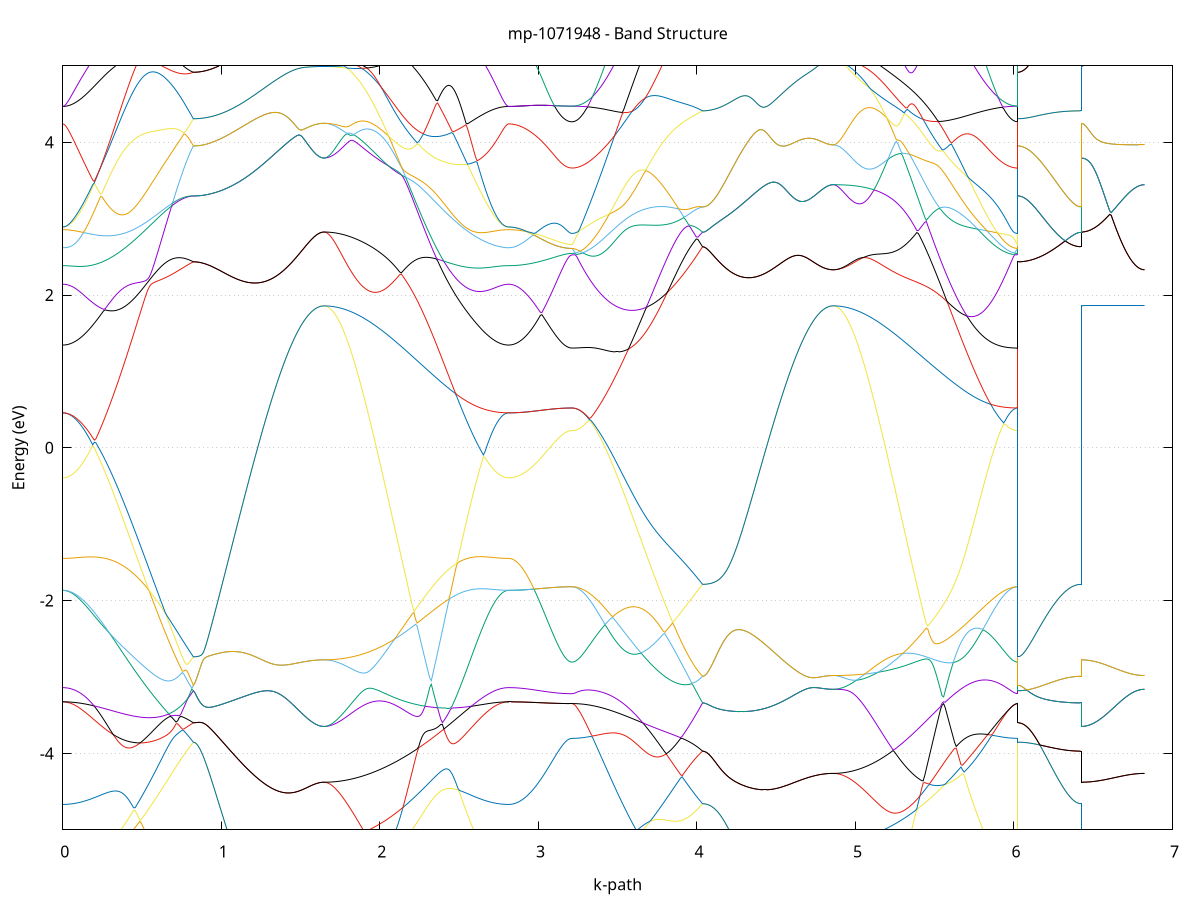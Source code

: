 set title 'mp-1071948 - Band Structure'
set xlabel 'k-path'
set ylabel 'Energy (eV)'
set grid y
set yrange [-5:5]
set terminal png size 800,600
set output 'mp-1071948_bands_gnuplot.png'
plot '-' using 1:2 with lines notitle, '-' using 1:2 with lines notitle, '-' using 1:2 with lines notitle, '-' using 1:2 with lines notitle, '-' using 1:2 with lines notitle, '-' using 1:2 with lines notitle, '-' using 1:2 with lines notitle, '-' using 1:2 with lines notitle, '-' using 1:2 with lines notitle, '-' using 1:2 with lines notitle, '-' using 1:2 with lines notitle, '-' using 1:2 with lines notitle, '-' using 1:2 with lines notitle, '-' using 1:2 with lines notitle, '-' using 1:2 with lines notitle, '-' using 1:2 with lines notitle, '-' using 1:2 with lines notitle, '-' using 1:2 with lines notitle, '-' using 1:2 with lines notitle, '-' using 1:2 with lines notitle, '-' using 1:2 with lines notitle, '-' using 1:2 with lines notitle, '-' using 1:2 with lines notitle, '-' using 1:2 with lines notitle, '-' using 1:2 with lines notitle, '-' using 1:2 with lines notitle, '-' using 1:2 with lines notitle, '-' using 1:2 with lines notitle, '-' using 1:2 with lines notitle, '-' using 1:2 with lines notitle, '-' using 1:2 with lines notitle, '-' using 1:2 with lines notitle, '-' using 1:2 with lines notitle, '-' using 1:2 with lines notitle, '-' using 1:2 with lines notitle, '-' using 1:2 with lines notitle
0.000000 -26.092543
0.009925 -26.092443
0.019850 -26.092443
0.029774 -26.092343
0.039699 -26.092243
0.049624 -26.092143
0.059549 -26.091943
0.069473 -26.091743
0.079398 -26.091543
0.089323 -26.091343
0.099248 -26.091043
0.109173 -26.090743
0.119097 -26.090443
0.129022 -26.090043
0.138947 -26.089643
0.148872 -26.089243
0.158797 -26.088843
0.168721 -26.088343
0.178646 -26.087843
0.188571 -26.087343
0.198496 -26.086843
0.208420 -26.086243
0.218345 -26.085743
0.228270 -26.085143
0.238195 -26.084543
0.248120 -26.083843
0.258044 -26.083243
0.267969 -26.082543
0.277894 -26.081843
0.287819 -26.081143
0.297744 -26.080443
0.307668 -26.079743
0.317593 -26.079043
0.327518 -26.078343
0.337443 -26.077643
0.347367 -26.077043
0.357292 -26.076343
0.367217 -26.075743
0.377142 -26.075243
0.387067 -26.074843
0.396991 -26.074743
0.406916 -26.074843
0.416841 -26.075343
0.426766 -26.076343
0.436690 -26.078543
0.446615 -26.081543
0.456540 -26.084443
0.466465 -26.087343
0.476390 -26.090243
0.486314 -26.093143
0.496239 -26.095943
0.506164 -26.098743
0.516089 -26.101543
0.526014 -26.104243
0.535938 -26.106943
0.545863 -26.109543
0.555788 -26.112043
0.565713 -26.114543
0.575637 -26.116943
0.585562 -26.119343
0.595487 -26.121643
0.605412 -26.123843
0.615337 -26.125943
0.625261 -26.127943
0.635186 -26.129943
0.645111 -26.131843
0.655036 -26.133643
0.664960 -26.135343
0.674885 -26.136943
0.684810 -26.138443
0.694735 -26.139843
0.704660 -26.141143
0.714584 -26.142343
0.724509 -26.143443
0.734434 -26.144443
0.744359 -26.145343
0.754284 -26.146043
0.764208 -26.146743
0.774133 -26.147343
0.784058 -26.147743
0.793983 -26.148143
0.803907 -26.148343
0.813832 -26.148443
0.823757 -26.148443
0.823757 -26.148443
0.833682 -26.148443
0.843607 -26.148343
0.853531 -26.148343
0.863456 -26.148243
0.873381 -26.148143
0.883306 -26.147943
0.893231 -26.147843
0.903155 -26.147643
0.913080 -26.147443
0.923005 -26.147143
0.932930 -26.146943
0.942854 -26.146643
0.952779 -26.146343
0.962704 -26.146043
0.972629 -26.145643
0.982554 -26.145343
0.992478 -26.144943
1.002403 -26.144543
1.012328 -26.144043
1.022253 -26.143643
1.032177 -26.143143
1.042102 -26.142643
1.052027 -26.142143
1.061952 -26.141643
1.071877 -26.141143
1.081801 -26.140543
1.091726 -26.140043
1.101651 -26.139443
1.111576 -26.138843
1.121501 -26.138243
1.131425 -26.137643
1.141350 -26.137043
1.151275 -26.136443
1.161200 -26.135843
1.171124 -26.135143
1.181049 -26.134543
1.190974 -26.133943
1.200899 -26.133243
1.210824 -26.132643
1.220748 -26.131943
1.230673 -26.131343
1.240598 -26.130643
1.250523 -26.130043
1.260447 -26.129443
1.270372 -26.128743
1.280297 -26.128143
1.290222 -26.127543
1.300147 -26.126943
1.310071 -26.126343
1.319996 -26.125743
1.329921 -26.125143
1.339846 -26.124643
1.349771 -26.124143
1.359695 -26.123543
1.369620 -26.123043
1.379545 -26.122643
1.389470 -26.122143
1.399394 -26.121743
1.409319 -26.121343
1.419244 -26.121043
1.429169 -26.120743
1.439094 -26.120443
1.449018 -26.120243
1.458943 -26.120043
1.468868 -26.119943
1.478793 -26.119843
1.488718 -26.119743
1.498642 -26.119743
1.508567 -26.119843
1.518492 -26.119943
1.528417 -26.120043
1.538341 -26.120243
1.548266 -26.120443
1.558191 -26.120643
1.568116 -26.120843
1.578041 -26.121043
1.587965 -26.121243
1.597890 -26.121443
1.607815 -26.121643
1.617740 -26.121743
1.627664 -26.121843
1.637589 -26.121943
1.647514 -26.121943
1.647514 -26.121943
1.657471 -26.121943
1.667428 -26.121843
1.677385 -26.121743
1.687342 -26.121643
1.697299 -26.121443
1.707256 -26.121243
1.717213 -26.121043
1.727170 -26.120843
1.737127 -26.120543
1.747084 -26.120143
1.757041 -26.119743
1.766998 -26.119343
1.776955 -26.118943
1.786912 -26.118443
1.796869 -26.117943
1.806826 -26.117443
1.816783 -26.116843
1.826740 -26.116243
1.836697 -26.115543
1.846654 -26.114843
1.856611 -26.114143
1.866568 -26.113343
1.876525 -26.112543
1.886482 -26.111743
1.896439 -26.110843
1.906396 -26.109943
1.916353 -26.109043
1.926310 -26.108043
1.936267 -26.107043
1.946224 -26.106043
1.956181 -26.104943
1.966138 -26.103843
1.976095 -26.102643
1.986052 -26.101543
1.996009 -26.100243
2.005966 -26.099043
2.015923 -26.097743
2.025880 -26.096443
2.035837 -26.095143
2.045794 -26.093743
2.055751 -26.092343
2.065708 -26.090943
2.075665 -26.089443
2.085622 -26.087943
2.095579 -26.086443
2.105536 -26.084943
2.115493 -26.083343
2.125450 -26.081743
2.135407 -26.080143
2.145364 -26.078543
2.155321 -26.076943
2.165278 -26.075243
2.175235 -26.073643
2.185192 -26.071943
2.195149 -26.070343
2.205106 -26.068743
2.215063 -26.067243
2.225020 -26.065743
2.234977 -26.064343
2.244934 -26.063143
2.254891 -26.062143
2.264848 -26.061543
2.274805 -26.061243
2.284762 -26.061243
2.294719 -26.061543
2.304676 -26.062043
2.314633 -26.062643
2.324590 -26.063443
2.334547 -26.064243
2.344504 -26.065043
2.354461 -26.065943
2.364418 -26.066843
2.374375 -26.067743
2.384332 -26.068643
2.394289 -26.069643
2.404246 -26.070543
2.414203 -26.071443
2.424160 -26.072343
2.434117 -26.073243
2.444074 -26.074143
2.454031 -26.075043
2.463988 -26.075843
2.473945 -26.076743
2.483902 -26.077543
2.493859 -26.078343
2.503816 -26.079243
2.513773 -26.079943
2.523730 -26.080743
2.533687 -26.081543
2.543644 -26.082243
2.553601 -26.082943
2.563558 -26.083643
2.573515 -26.084343
2.583472 -26.084943
2.593429 -26.085543
2.603386 -26.086143
2.613343 -26.086743
2.623300 -26.087243
2.633257 -26.087843
2.643214 -26.088343
2.653170 -26.088743
2.663128 -26.089243
2.673084 -26.089643
2.683041 -26.090043
2.692998 -26.090343
2.702955 -26.090743
2.712912 -26.091043
2.722869 -26.091343
2.732826 -26.091543
2.742783 -26.091743
2.752740 -26.091943
2.762697 -26.092143
2.772654 -26.092243
2.782611 -26.092343
2.792568 -26.092443
2.802525 -26.092443
2.812482 -26.092543
2.812482 -26.092543
2.822470 -26.092443
2.832458 -26.092443
2.842445 -26.092243
2.852433 -26.092043
2.862420 -26.091843
2.872408 -26.091543
2.882396 -26.091243
2.892383 -26.090843
2.902371 -26.090343
2.912358 -26.089843
2.922346 -26.089343
2.932334 -26.088743
2.942321 -26.088143
2.952309 -26.087443
2.962296 -26.086743
2.972284 -26.085943
2.982272 -26.085143
2.992259 -26.084243
3.002247 -26.083343
3.012234 -26.082443
3.022222 -26.081443
3.032210 -26.080443
3.042197 -26.079443
3.052185 -26.078443
3.062172 -26.077343
3.072160 -26.076243
3.082147 -26.075143
3.092135 -26.074043
3.102123 -26.072943
3.112110 -26.071743
3.122098 -26.070643
3.132085 -26.069543
3.142073 -26.068543
3.152061 -26.067443
3.162048 -26.066543
3.172036 -26.065643
3.182023 -26.064943
3.192011 -26.064443
3.201999 -26.064043
3.211986 -26.063943
3.211986 -26.063943
3.221911 -26.063943
3.231836 -26.063843
3.241761 -26.063843
3.251685 -26.063843
3.261610 -26.063743
3.271535 -26.063643
3.281460 -26.063543
3.291385 -26.063443
3.301309 -26.063343
3.311234 -26.063243
3.321159 -26.063043
3.331084 -26.062943
3.341008 -26.062743
3.350933 -26.062643
3.360858 -26.062443
3.370783 -26.062243
3.380708 -26.062043
3.390632 -26.061943
3.400557 -26.061743
3.410482 -26.061543
3.420407 -26.061343
3.430331 -26.061243
3.440256 -26.061043
3.450181 -26.060943
3.460106 -26.060843
3.470031 -26.060843
3.479955 -26.060843
3.489880 -26.060943
3.499805 -26.061043
3.509730 -26.061243
3.519655 -26.061643
3.529579 -26.062043
3.539504 -26.062743
3.549429 -26.063543
3.559354 -26.064543
3.569278 -26.065743
3.579203 -26.067243
3.589128 -26.068843
3.599053 -26.070743
3.608978 -26.072743
3.618902 -26.074943
3.628827 -26.077543
3.638752 -26.080343
3.648677 -26.083043
3.658602 -26.085843
3.668526 -26.088643
3.678451 -26.091443
3.688376 -26.094243
3.698301 -26.097043
3.708225 -26.099743
3.718150 -26.102543
3.728075 -26.105143
3.738000 -26.107843
3.747925 -26.110443
3.757849 -26.113043
3.767774 -26.115543
3.777699 -26.117943
3.787624 -26.120343
3.797548 -26.122643
3.807473 -26.124943
3.817398 -26.127143
3.827323 -26.129243
3.837248 -26.131243
3.847172 -26.133243
3.857097 -26.135043
3.867022 -26.136843
3.876947 -26.138543
3.886872 -26.140143
3.896796 -26.141643
3.906721 -26.143043
3.916646 -26.144343
3.926571 -26.145543
3.936495 -26.146743
3.946420 -26.147743
3.956345 -26.148543
3.966270 -26.149343
3.976195 -26.150043
3.986119 -26.150643
3.996044 -26.151143
4.005969 -26.151443
4.015894 -26.151643
4.025818 -26.151843
4.035743 -26.151843
4.035743 -26.151843
4.045668 -26.151843
4.055593 -26.151743
4.065518 -26.151743
4.075442 -26.151643
4.085367 -26.151443
4.095292 -26.151343
4.105217 -26.151143
4.115142 -26.150943
4.125066 -26.150743
4.134991 -26.150443
4.144916 -26.150143
4.154841 -26.149843
4.164765 -26.149543
4.174690 -26.149143
4.184615 -26.148843
4.194540 -26.148443
4.204465 -26.147943
4.214389 -26.147543
4.224314 -26.147043
4.234239 -26.146543
4.244164 -26.146043
4.254089 -26.145543
4.264013 -26.144943
4.273938 -26.144343
4.283863 -26.143843
4.293788 -26.143143
4.303712 -26.142543
4.313637 -26.141943
4.323562 -26.141243
4.333487 -26.140643
4.343412 -26.139943
4.353336 -26.139243
4.363261 -26.138543
4.373186 -26.137843
4.383111 -26.137143
4.393035 -26.136443
4.402960 -26.135643
4.412885 -26.134943
4.422810 -26.134243
4.432735 -26.133443
4.442659 -26.132743
4.452584 -26.131943
4.462509 -26.131243
4.472434 -26.130543
4.482359 -26.129743
4.492283 -26.129043
4.502208 -26.128243
4.512133 -26.127543
4.522058 -26.126843
4.531982 -26.126143
4.541907 -26.125443
4.551832 -26.124743
4.561757 -26.124043
4.571682 -26.123343
4.581606 -26.122743
4.591531 -26.122043
4.601456 -26.121443
4.611381 -26.120843
4.621306 -26.120243
4.631230 -26.119643
4.641155 -26.119043
4.651080 -26.118543
4.661005 -26.118043
4.670929 -26.117543
4.680854 -26.117043
4.690779 -26.116643
4.700704 -26.116243
4.710629 -26.115843
4.720553 -26.115443
4.730478 -26.115143
4.740403 -26.114843
4.750328 -26.114643
4.760252 -26.114443
4.770177 -26.114343
4.780102 -26.114243
4.790027 -26.114243
4.799952 -26.114243
4.809876 -26.114243
4.819801 -26.114343
4.829726 -26.114443
4.839651 -26.114543
4.849576 -26.114543
4.859500 -26.114643
4.859500 -26.114643
4.869457 -26.114543
4.879414 -26.114543
4.889371 -26.114443
4.899328 -26.114343
4.909285 -26.114243
4.919242 -26.114043
4.929199 -26.113843
4.939156 -26.113643
4.949113 -26.113343
4.959070 -26.113043
4.969027 -26.112743
4.978984 -26.112443
4.988941 -26.112043
4.998898 -26.111643
5.008855 -26.111243
5.018812 -26.110743
5.028769 -26.110243
5.038726 -26.109743
5.048683 -26.109143
5.058640 -26.108543
5.068597 -26.107943
5.078554 -26.107243
5.088511 -26.106643
5.098468 -26.105943
5.108425 -26.105143
5.118382 -26.104343
5.128339 -26.103543
5.138296 -26.102743
5.148253 -26.101943
5.158210 -26.101043
5.168167 -26.100143
5.178124 -26.099143
5.188081 -26.098143
5.198038 -26.097143
5.207995 -26.096143
5.217952 -26.095143
5.227909 -26.094043
5.237866 -26.092943
5.247823 -26.091743
5.257780 -26.090643
5.267737 -26.089443
5.277694 -26.088243
5.287651 -26.087043
5.297608 -26.085843
5.307565 -26.084543
5.317522 -26.083243
5.327479 -26.082043
5.337436 -26.080843
5.347393 -26.079643
5.357350 -26.078343
5.367307 -26.077143
5.377264 -26.075843
5.387221 -26.074643
5.397178 -26.073343
5.407135 -26.072043
5.417092 -26.070743
5.427049 -26.069443
5.437006 -26.068143
5.446963 -26.066843
5.456920 -26.065543
5.466877 -26.064343
5.476834 -26.063143
5.486791 -26.062143
5.496748 -26.061143
5.506705 -26.060243
5.516662 -26.059543
5.526619 -26.058743
5.536576 -26.058143
5.546533 -26.057643
5.556490 -26.057243
5.566447 -26.056843
5.576404 -26.056643
5.586361 -26.056443
5.596318 -26.056343
5.606275 -26.056243
5.616232 -26.056243
5.626189 -26.056343
5.636146 -26.056343
5.646103 -26.056543
5.656060 -26.056643
5.666017 -26.056843
5.675974 -26.057143
5.685931 -26.057343
5.695888 -26.057543
5.705845 -26.057843
5.715802 -26.058143
5.725759 -26.058443
5.735716 -26.058643
5.745673 -26.058943
5.755630 -26.059243
5.765587 -26.059543
5.775544 -26.059843
5.785501 -26.060143
5.795458 -26.060343
5.805415 -26.060643
5.815372 -26.060943
5.825329 -26.061143
5.835286 -26.061443
5.845243 -26.061643
5.855200 -26.061943
5.865157 -26.062143
5.875114 -26.062343
5.885071 -26.062543
5.895028 -26.062743
5.904985 -26.062843
5.914942 -26.063043
5.924899 -26.063243
5.934856 -26.063343
5.944813 -26.063443
5.954770 -26.063543
5.964727 -26.063643
5.974684 -26.063743
5.984641 -26.063843
5.994598 -26.063843
6.004555 -26.063843
6.014512 -26.063943
6.024469 -26.063943
6.024469 -26.148443
6.034456 -26.148443
6.044444 -26.148443
6.054431 -26.148443
6.064419 -26.148543
6.074407 -26.148543
6.084394 -26.148643
6.094382 -26.148643
6.104369 -26.148743
6.114357 -26.148843
6.124345 -26.148943
6.134332 -26.149043
6.144320 -26.149143
6.154307 -26.149243
6.164295 -26.149343
6.174283 -26.149543
6.184270 -26.149643
6.194258 -26.149743
6.204245 -26.149843
6.214233 -26.150043
6.224221 -26.150143
6.234208 -26.150243
6.244196 -26.150443
6.254183 -26.150543
6.264171 -26.150643
6.274159 -26.150843
6.284146 -26.150943
6.294134 -26.151043
6.304121 -26.151143
6.314109 -26.151243
6.324097 -26.151343
6.334084 -26.151443
6.344072 -26.151543
6.354059 -26.151543
6.364047 -26.151643
6.374035 -26.151743
6.384022 -26.151743
6.394010 -26.151743
6.403997 -26.151843
6.413985 -26.151843
6.423972 -26.151843
6.423972 -26.121943
6.433960 -26.121943
6.443948 -26.121843
6.453935 -26.121843
6.463923 -26.121843
6.473910 -26.121743
6.483898 -26.121643
6.493886 -26.121543
6.503873 -26.121443
6.513861 -26.121343
6.523848 -26.121243
6.533836 -26.121143
6.543824 -26.120943
6.553811 -26.120743
6.563799 -26.120643
6.573786 -26.120443
6.583774 -26.120243
6.593762 -26.120043
6.603749 -26.119743
6.613737 -26.119543
6.623724 -26.119343
6.633712 -26.119043
6.643700 -26.118843
6.653687 -26.118543
6.663675 -26.118243
6.673662 -26.117943
6.683650 -26.117743
6.693638 -26.117443
6.703625 -26.117143
6.713613 -26.116843
6.723600 -26.116543
6.733588 -26.116243
6.743576 -26.116043
6.753563 -26.115743
6.763551 -26.115443
6.773538 -26.115243
6.783526 -26.115043
6.793514 -26.114843
6.803501 -26.114743
6.813489 -26.114643
6.823476 -26.114643
e
0.000000 -26.018143
0.009925 -26.018143
0.019850 -26.018143
0.029774 -26.018143
0.039699 -26.018143
0.049624 -26.018143
0.059549 -26.018143
0.069473 -26.018143
0.079398 -26.018143
0.089323 -26.018143
0.099248 -26.018143
0.109173 -26.018243
0.119097 -26.018243
0.129022 -26.018243
0.138947 -26.018243
0.148872 -26.018343
0.158797 -26.018443
0.168721 -26.018543
0.178646 -26.018743
0.188571 -26.019043
0.198496 -26.019443
0.208420 -26.020043
0.218345 -26.021043
0.228270 -26.022243
0.238195 -26.023943
0.248120 -26.025843
0.258044 -26.027943
0.267969 -26.030243
0.277894 -26.032743
0.287819 -26.035243
0.297744 -26.037843
0.307668 -26.040543
0.317593 -26.043343
0.327518 -26.046143
0.337443 -26.048943
0.347367 -26.051843
0.357292 -26.054743
0.367217 -26.057643
0.377142 -26.060643
0.387067 -26.063643
0.396991 -26.066643
0.406916 -26.069543
0.416841 -26.072543
0.426766 -26.075543
0.436690 -26.077943
0.446615 -26.079943
0.456540 -26.082243
0.466465 -26.084743
0.476390 -26.087443
0.486314 -26.090143
0.496239 -26.092843
0.506164 -26.095643
0.516089 -26.098343
0.526014 -26.101043
0.535938 -26.103743
0.545863 -26.106443
0.555788 -26.109043
0.565713 -26.111643
0.575637 -26.114143
0.585562 -26.116543
0.595487 -26.118943
0.605412 -26.121243
0.615337 -26.123443
0.625261 -26.125643
0.635186 -26.127743
0.645111 -26.129643
0.655036 -26.131543
0.664960 -26.133443
0.674885 -26.135143
0.684810 -26.136743
0.694735 -26.138243
0.704660 -26.139643
0.714584 -26.141043
0.724509 -26.142243
0.734434 -26.143343
0.744359 -26.144343
0.754284 -26.145243
0.764208 -26.146043
0.774133 -26.146743
0.784058 -26.147243
0.793983 -26.147743
0.803907 -26.148043
0.813832 -26.148343
0.823757 -26.148443
0.823757 -26.148443
0.833682 -26.148443
0.843607 -26.148343
0.853531 -26.148343
0.863456 -26.148243
0.873381 -26.148143
0.883306 -26.147943
0.893231 -26.147843
0.903155 -26.147643
0.913080 -26.147443
0.923005 -26.147143
0.932930 -26.146943
0.942854 -26.146643
0.952779 -26.146343
0.962704 -26.146043
0.972629 -26.145643
0.982554 -26.145343
0.992478 -26.144943
1.002403 -26.144543
1.012328 -26.144043
1.022253 -26.143643
1.032177 -26.143143
1.042102 -26.142643
1.052027 -26.142143
1.061952 -26.141643
1.071877 -26.141143
1.081801 -26.140543
1.091726 -26.140043
1.101651 -26.139443
1.111576 -26.138843
1.121501 -26.138243
1.131425 -26.137643
1.141350 -26.137043
1.151275 -26.136443
1.161200 -26.135843
1.171124 -26.135143
1.181049 -26.134543
1.190974 -26.133943
1.200899 -26.133243
1.210824 -26.132643
1.220748 -26.131943
1.230673 -26.131343
1.240598 -26.130643
1.250523 -26.130043
1.260447 -26.129443
1.270372 -26.128743
1.280297 -26.128143
1.290222 -26.127543
1.300147 -26.126943
1.310071 -26.126343
1.319996 -26.125743
1.329921 -26.125143
1.339846 -26.124643
1.349771 -26.124143
1.359695 -26.123543
1.369620 -26.123043
1.379545 -26.122643
1.389470 -26.122143
1.399394 -26.121743
1.409319 -26.121343
1.419244 -26.121043
1.429169 -26.120743
1.439094 -26.120443
1.449018 -26.120243
1.458943 -26.120043
1.468868 -26.119943
1.478793 -26.119843
1.488718 -26.119743
1.498642 -26.119743
1.508567 -26.119843
1.518492 -26.119943
1.528417 -26.120043
1.538341 -26.120243
1.548266 -26.120443
1.558191 -26.120643
1.568116 -26.120843
1.578041 -26.121043
1.587965 -26.121243
1.597890 -26.121443
1.607815 -26.121643
1.617740 -26.121743
1.627664 -26.121843
1.637589 -26.121943
1.647514 -26.121943
1.647514 -26.121943
1.657471 -26.121943
1.667428 -26.121843
1.677385 -26.121743
1.687342 -26.121543
1.697299 -26.121343
1.707256 -26.121043
1.717213 -26.120743
1.727170 -26.120443
1.737127 -26.120043
1.747084 -26.119543
1.757041 -26.119043
1.766998 -26.118543
1.776955 -26.117943
1.786912 -26.117343
1.796869 -26.116643
1.806826 -26.115943
1.816783 -26.115243
1.826740 -26.114443
1.836697 -26.113543
1.846654 -26.112643
1.856611 -26.111743
1.866568 -26.110743
1.876525 -26.109743
1.886482 -26.108743
1.896439 -26.107643
1.906396 -26.106543
1.916353 -26.105343
1.926310 -26.104243
1.936267 -26.102943
1.946224 -26.101743
1.956181 -26.100443
1.966138 -26.099143
1.976095 -26.097743
1.986052 -26.096343
1.996009 -26.094943
2.005966 -26.093543
2.015923 -26.092043
2.025880 -26.090543
2.035837 -26.089043
2.045794 -26.087443
2.055751 -26.085943
2.065708 -26.084343
2.075665 -26.082743
2.085622 -26.081043
2.095579 -26.079443
2.105536 -26.077743
2.115493 -26.076043
2.125450 -26.074443
2.135407 -26.072643
2.145364 -26.070943
2.155321 -26.069243
2.165278 -26.067443
2.175235 -26.065843
2.185192 -26.064443
2.195149 -26.063043
2.205106 -26.061643
2.215063 -26.060143
2.225020 -26.058743
2.234977 -26.057243
2.244934 -26.055743
2.254891 -26.054243
2.264848 -26.052743
2.274805 -26.051243
2.284762 -26.049743
2.294719 -26.048243
2.304676 -26.046643
2.314633 -26.045143
2.324590 -26.043643
2.334547 -26.042143
2.344504 -26.040543
2.354461 -26.039043
2.364418 -26.037543
2.374375 -26.036143
2.384332 -26.034643
2.394289 -26.033243
2.404246 -26.031843
2.414203 -26.030443
2.424160 -26.029043
2.434117 -26.027843
2.444074 -26.026543
2.454031 -26.025443
2.463988 -26.024343
2.473945 -26.023343
2.483902 -26.022443
2.493859 -26.021643
2.503816 -26.021043
2.513773 -26.020443
2.523730 -26.019943
2.533687 -26.019643
2.543644 -26.019243
2.553601 -26.019043
2.563558 -26.018843
2.573515 -26.018643
2.583472 -26.018543
2.593429 -26.018443
2.603386 -26.018343
2.613343 -26.018343
2.623300 -26.018243
2.633257 -26.018243
2.643214 -26.018243
2.653170 -26.018143
2.663128 -26.018143
2.673084 -26.018143
2.683041 -26.018143
2.692998 -26.018143
2.702955 -26.018143
2.712912 -26.018143
2.722869 -26.018143
2.732826 -26.018143
2.742783 -26.018143
2.752740 -26.018143
2.762697 -26.018143
2.772654 -26.018143
2.782611 -26.018143
2.792568 -26.018143
2.802525 -26.018143
2.812482 -26.018143
2.812482 -26.018143
2.822470 -26.018243
2.832458 -26.018343
2.842445 -26.018443
2.852433 -26.018643
2.862420 -26.018843
2.872408 -26.019143
2.882396 -26.019543
2.892383 -26.019943
2.902371 -26.020443
2.912358 -26.020943
2.922346 -26.021543
2.932334 -26.022143
2.942321 -26.022743
2.952309 -26.023443
2.962296 -26.024243
2.972284 -26.025043
2.982272 -26.025843
2.992259 -26.026743
3.002247 -26.027643
3.012234 -26.028643
3.022222 -26.029643
3.032210 -26.030643
3.042197 -26.031743
3.052185 -26.032743
3.062172 -26.033843
3.072160 -26.034943
3.082147 -26.036143
3.092135 -26.037243
3.102123 -26.038443
3.112110 -26.039543
3.122098 -26.040743
3.132085 -26.041843
3.142073 -26.042943
3.152061 -26.043943
3.162048 -26.044843
3.172036 -26.045743
3.182023 -26.046443
3.192011 -26.047043
3.201999 -26.047443
3.211986 -26.047543
3.211986 -26.047543
3.221911 -26.047543
3.231836 -26.047543
3.241761 -26.047543
3.251685 -26.047443
3.261610 -26.047443
3.271535 -26.047443
3.281460 -26.047343
3.291385 -26.047343
3.301309 -26.047243
3.311234 -26.047243
3.321159 -26.047143
3.331084 -26.047043
3.341008 -26.047043
3.350933 -26.046943
3.360858 -26.046943
3.370783 -26.046843
3.380708 -26.046843
3.390632 -26.046843
3.400557 -26.046843
3.410482 -26.046943
3.420407 -26.047043
3.430331 -26.047143
3.440256 -26.047343
3.450181 -26.047543
3.460106 -26.047843
3.470031 -26.048343
3.479955 -26.048843
3.489880 -26.049643
3.499805 -26.050543
3.509730 -26.051543
3.519655 -26.052843
3.529579 -26.054343
3.539504 -26.056043
3.549429 -26.057943
3.559354 -26.059943
3.569278 -26.062143
3.579203 -26.064543
3.589128 -26.066943
3.599053 -26.069543
3.608978 -26.072143
3.618902 -26.074843
3.628827 -26.077243
3.638752 -26.079643
3.648677 -26.082243
3.658602 -26.084743
3.668526 -26.087443
3.678451 -26.090043
3.688376 -26.092743
3.698301 -26.095443
3.708225 -26.098143
3.718150 -26.100843
3.728075 -26.103443
3.738000 -26.106143
3.747925 -26.108743
3.757849 -26.111243
3.767774 -26.113843
3.777699 -26.116243
3.787624 -26.118743
3.797548 -26.121043
3.807473 -26.123343
3.817398 -26.125643
3.827323 -26.127743
3.837248 -26.129843
3.847172 -26.131843
3.857097 -26.133743
3.867022 -26.135643
3.876947 -26.137343
3.886872 -26.139043
3.896796 -26.140643
3.906721 -26.142143
3.916646 -26.143443
3.926571 -26.144743
3.936495 -26.145943
3.946420 -26.147043
3.956345 -26.147943
3.966270 -26.148843
3.976195 -26.149643
3.986119 -26.150243
3.996044 -26.150743
4.005969 -26.151243
4.015894 -26.151543
4.025818 -26.151743
4.035743 -26.151843
4.035743 -26.151843
4.045668 -26.151843
4.055593 -26.151743
4.065518 -26.151743
4.075442 -26.151643
4.085367 -26.151443
4.095292 -26.151343
4.105217 -26.151143
4.115142 -26.150943
4.125066 -26.150743
4.134991 -26.150443
4.144916 -26.150143
4.154841 -26.149843
4.164765 -26.149543
4.174690 -26.149143
4.184615 -26.148843
4.194540 -26.148443
4.204465 -26.147943
4.214389 -26.147543
4.224314 -26.147043
4.234239 -26.146543
4.244164 -26.146043
4.254089 -26.145543
4.264013 -26.144943
4.273938 -26.144343
4.283863 -26.143843
4.293788 -26.143143
4.303712 -26.142543
4.313637 -26.141943
4.323562 -26.141243
4.333487 -26.140643
4.343412 -26.139943
4.353336 -26.139243
4.363261 -26.138543
4.373186 -26.137843
4.383111 -26.137143
4.393035 -26.136443
4.402960 -26.135643
4.412885 -26.134943
4.422810 -26.134243
4.432735 -26.133443
4.442659 -26.132743
4.452584 -26.131943
4.462509 -26.131243
4.472434 -26.130543
4.482359 -26.129743
4.492283 -26.129043
4.502208 -26.128243
4.512133 -26.127543
4.522058 -26.126843
4.531982 -26.126143
4.541907 -26.125443
4.551832 -26.124743
4.561757 -26.124043
4.571682 -26.123343
4.581606 -26.122743
4.591531 -26.122043
4.601456 -26.121443
4.611381 -26.120843
4.621306 -26.120243
4.631230 -26.119643
4.641155 -26.119043
4.651080 -26.118543
4.661005 -26.118043
4.670929 -26.117543
4.680854 -26.117043
4.690779 -26.116643
4.700704 -26.116243
4.710629 -26.115843
4.720553 -26.115443
4.730478 -26.115143
4.740403 -26.114843
4.750328 -26.114643
4.760252 -26.114443
4.770177 -26.114343
4.780102 -26.114243
4.790027 -26.114243
4.799952 -26.114243
4.809876 -26.114243
4.819801 -26.114343
4.829726 -26.114443
4.839651 -26.114543
4.849576 -26.114543
4.859500 -26.114643
4.859500 -26.114643
4.869457 -26.114543
4.879414 -26.114543
4.889371 -26.114343
4.899328 -26.114243
4.909285 -26.114043
4.919242 -26.113743
4.929199 -26.113443
4.939156 -26.113143
4.949113 -26.112743
4.959070 -26.112343
4.969027 -26.111843
4.978984 -26.111343
4.988941 -26.110843
4.998898 -26.110243
5.008855 -26.109543
5.018812 -26.108843
5.028769 -26.108143
5.038726 -26.107343
5.048683 -26.106543
5.058640 -26.105743
5.068597 -26.104843
5.078554 -26.104143
5.088511 -26.103543
5.098468 -26.102943
5.108425 -26.102343
5.118382 -26.101743
5.128339 -26.101043
5.138296 -26.100343
5.148253 -26.099643
5.158210 -26.098843
5.168167 -26.098043
5.178124 -26.097243
5.188081 -26.096443
5.198038 -26.095543
5.207995 -26.094643
5.217952 -26.093743
5.227909 -26.092743
5.237866 -26.091843
5.247823 -26.090843
5.257780 -26.089843
5.267737 -26.088743
5.277694 -26.087643
5.287651 -26.086543
5.297608 -26.085443
5.307565 -26.084343
5.317522 -26.083143
5.327479 -26.081943
5.337436 -26.080643
5.347393 -26.079343
5.357350 -26.078043
5.367307 -26.076743
5.377264 -26.075443
5.387221 -26.074143
5.397178 -26.072843
5.407135 -26.071443
5.417092 -26.070243
5.427049 -26.068943
5.437006 -26.067643
5.446963 -26.066443
5.456920 -26.065343
5.466877 -26.064143
5.476834 -26.063043
5.486791 -26.061843
5.496748 -26.060543
5.506705 -26.059343
5.516662 -26.058243
5.526619 -26.057043
5.536576 -26.055943
5.546533 -26.054943
5.556490 -26.053943
5.566447 -26.052943
5.576404 -26.052043
5.586361 -26.051243
5.596318 -26.050443
5.606275 -26.049843
5.616232 -26.049143
5.626189 -26.048643
5.636146 -26.048143
5.646103 -26.047643
5.656060 -26.047243
5.666017 -26.046943
5.675974 -26.046643
5.685931 -26.046443
5.695888 -26.046343
5.705845 -26.046143
5.715802 -26.046043
5.725759 -26.045943
5.735716 -26.045943
5.745673 -26.045943
5.755630 -26.045943
5.765587 -26.045943
5.775544 -26.046043
5.785501 -26.046043
5.795458 -26.046143
5.805415 -26.046143
5.815372 -26.046243
5.825329 -26.046343
5.835286 -26.046443
5.845243 -26.046543
5.855200 -26.046643
5.865157 -26.046643
5.875114 -26.046743
5.885071 -26.046843
5.895028 -26.046943
5.904985 -26.047043
5.914942 -26.047143
5.924899 -26.047143
5.934856 -26.047243
5.944813 -26.047343
5.954770 -26.047343
5.964727 -26.047443
5.974684 -26.047443
5.984641 -26.047443
5.994598 -26.047543
6.004555 -26.047543
6.014512 -26.047543
6.024469 -26.047543
6.024469 -26.148443
6.034456 -26.148443
6.044444 -26.148443
6.054431 -26.148443
6.064419 -26.148543
6.074407 -26.148543
6.084394 -26.148643
6.094382 -26.148643
6.104369 -26.148743
6.114357 -26.148843
6.124345 -26.148943
6.134332 -26.149043
6.144320 -26.149143
6.154307 -26.149243
6.164295 -26.149343
6.174283 -26.149543
6.184270 -26.149643
6.194258 -26.149743
6.204245 -26.149843
6.214233 -26.150043
6.224221 -26.150143
6.234208 -26.150243
6.244196 -26.150443
6.254183 -26.150543
6.264171 -26.150643
6.274159 -26.150843
6.284146 -26.150943
6.294134 -26.151043
6.304121 -26.151143
6.314109 -26.151243
6.324097 -26.151343
6.334084 -26.151443
6.344072 -26.151543
6.354059 -26.151543
6.364047 -26.151643
6.374035 -26.151743
6.384022 -26.151743
6.394010 -26.151743
6.403997 -26.151843
6.413985 -26.151843
6.423972 -26.151843
6.423972 -26.121943
6.433960 -26.121943
6.443948 -26.121843
6.453935 -26.121843
6.463923 -26.121843
6.473910 -26.121743
6.483898 -26.121643
6.493886 -26.121543
6.503873 -26.121443
6.513861 -26.121343
6.523848 -26.121243
6.533836 -26.121143
6.543824 -26.120943
6.553811 -26.120743
6.563799 -26.120643
6.573786 -26.120443
6.583774 -26.120243
6.593762 -26.120043
6.603749 -26.119743
6.613737 -26.119543
6.623724 -26.119343
6.633712 -26.119043
6.643700 -26.118843
6.653687 -26.118543
6.663675 -26.118243
6.673662 -26.117943
6.683650 -26.117743
6.693638 -26.117443
6.703625 -26.117143
6.713613 -26.116843
6.723600 -26.116543
6.733588 -26.116243
6.743576 -26.116043
6.753563 -26.115743
6.763551 -26.115443
6.773538 -26.115243
6.783526 -26.115043
6.793514 -26.114843
6.803501 -26.114743
6.813489 -26.114643
6.823476 -26.114643
e
0.000000 -25.989643
0.009925 -25.989743
0.019850 -25.989843
0.029774 -25.990143
0.039699 -25.990543
0.049624 -25.991043
0.059549 -25.991643
0.069473 -25.992443
0.079398 -25.993243
0.089323 -25.994243
0.099248 -25.995243
0.109173 -25.996343
0.119097 -25.997643
0.129022 -25.998943
0.138947 -26.000443
0.148872 -26.001943
0.158797 -26.003443
0.168721 -26.005143
0.178646 -26.006743
0.188571 -26.008443
0.198496 -26.010043
0.208420 -26.011443
0.218345 -26.012743
0.228270 -26.013743
0.238195 -26.014443
0.248120 -26.015143
0.258044 -26.017743
0.267969 -26.020343
0.277894 -26.023043
0.287819 -26.025843
0.297744 -26.028543
0.307668 -26.031343
0.317593 -26.034243
0.327518 -26.037043
0.337443 -26.039943
0.347367 -26.042843
0.357292 -26.045643
0.367217 -26.048443
0.377142 -26.051143
0.387067 -26.053743
0.396991 -26.056143
0.406916 -26.058243
0.416841 -26.059943
0.426766 -26.061143
0.436690 -26.061743
0.446615 -26.061843
0.456540 -26.061643
0.466465 -26.061243
0.476390 -26.060643
0.486314 -26.060043
0.496239 -26.059243
0.506164 -26.058443
0.516089 -26.057643
0.526014 -26.056743
0.535938 -26.055843
0.545863 -26.054943
0.555788 -26.054043
0.565713 -26.053143
0.575637 -26.052143
0.585562 -26.051243
0.595487 -26.050343
0.605412 -26.049343
0.615337 -26.048443
0.625261 -26.047543
0.635186 -26.046543
0.645111 -26.045643
0.655036 -26.044743
0.664960 -26.043843
0.674885 -26.042943
0.684810 -26.042043
0.694735 -26.041143
0.704660 -26.040343
0.714584 -26.039443
0.724509 -26.038643
0.734434 -26.037743
0.744359 -26.036943
0.754284 -26.036143
0.764208 -26.035343
0.774133 -26.034543
0.784058 -26.033843
0.793983 -26.033043
0.803907 -26.032343
0.813832 -26.031643
0.823757 -26.030943
0.823757 -26.030943
0.833682 -26.030943
0.843607 -26.030843
0.853531 -26.030843
0.863456 -26.030843
0.873381 -26.030743
0.883306 -26.030643
0.893231 -26.030543
0.903155 -26.030443
0.913080 -26.030343
0.923005 -26.030243
0.932930 -26.030043
0.942854 -26.029943
0.952779 -26.029743
0.962704 -26.029543
0.972629 -26.029343
0.982554 -26.029143
0.992478 -26.028943
1.002403 -26.028743
1.012328 -26.028543
1.022253 -26.028243
1.032177 -26.028043
1.042102 -26.027743
1.052027 -26.027443
1.061952 -26.027243
1.071877 -26.026943
1.081801 -26.026643
1.091726 -26.026343
1.101651 -26.026043
1.111576 -26.025743
1.121501 -26.025443
1.131425 -26.025243
1.141350 -26.024943
1.151275 -26.024843
1.161200 -26.024843
1.171124 -26.025443
1.181049 -26.026943
1.190974 -26.029043
1.200899 -26.031543
1.210824 -26.034143
1.220748 -26.036743
1.230673 -26.039343
1.240598 -26.042043
1.250523 -26.044643
1.260447 -26.047343
1.270372 -26.049943
1.280297 -26.052543
1.290222 -26.055143
1.300147 -26.057743
1.310071 -26.060243
1.319996 -26.062743
1.329921 -26.065243
1.339846 -26.067643
1.349771 -26.070043
1.359695 -26.072343
1.369620 -26.074643
1.379545 -26.076843
1.389470 -26.078943
1.399394 -26.081043
1.409319 -26.083043
1.419244 -26.084943
1.429169 -26.086743
1.439094 -26.088443
1.449018 -26.090143
1.458943 -26.091643
1.468868 -26.093043
1.478793 -26.094343
1.488718 -26.095543
1.498642 -26.096643
1.508567 -26.097643
1.518492 -26.098543
1.528417 -26.099343
1.538341 -26.100043
1.548266 -26.100543
1.558191 -26.101043
1.568116 -26.101443
1.578041 -26.101843
1.587965 -26.102043
1.597890 -26.102343
1.607815 -26.102443
1.617740 -26.102643
1.627664 -26.102743
1.637589 -26.102743
1.647514 -26.102743
1.647514 -26.102743
1.657471 -26.102743
1.667428 -26.102743
1.677385 -26.102643
1.687342 -26.102543
1.697299 -26.102443
1.707256 -26.102343
1.717213 -26.102143
1.727170 -26.101943
1.737127 -26.101743
1.747084 -26.101543
1.757041 -26.101243
1.766998 -26.100943
1.776955 -26.100643
1.786912 -26.100343
1.796869 -26.099943
1.806826 -26.099543
1.816783 -26.099143
1.826740 -26.098643
1.836697 -26.098243
1.846654 -26.097743
1.856611 -26.097143
1.866568 -26.096643
1.876525 -26.096043
1.886482 -26.095443
1.896439 -26.094743
1.906396 -26.094143
1.916353 -26.093443
1.926310 -26.092743
1.936267 -26.091943
1.946224 -26.091143
1.956181 -26.090343
1.966138 -26.089543
1.976095 -26.088643
1.986052 -26.087743
1.996009 -26.086843
2.005966 -26.085943
2.015923 -26.084943
2.025880 -26.083943
2.035837 -26.082943
2.045794 -26.081843
2.055751 -26.080743
2.065708 -26.079643
2.075665 -26.078543
2.085622 -26.077343
2.095579 -26.076143
2.105536 -26.074943
2.115493 -26.073743
2.125450 -26.072443
2.135407 -26.071143
2.145364 -26.069843
2.155321 -26.068543
2.165278 -26.067143
2.175235 -26.065743
2.185192 -26.063943
2.195149 -26.062243
2.205106 -26.060443
2.215063 -26.058643
2.225020 -26.056943
2.234977 -26.055143
2.244934 -26.053343
2.254891 -26.051543
2.264848 -26.049843
2.274805 -26.048443
2.284762 -26.047543
2.294719 -26.046343
2.304676 -26.044943
2.314633 -26.043443
2.324590 -26.041743
2.334547 -26.040043
2.344504 -26.038243
2.354461 -26.036443
2.364418 -26.034643
2.374375 -26.032843
2.384332 -26.030943
2.394289 -26.029043
2.404246 -26.027243
2.414203 -26.025343
2.424160 -26.023543
2.434117 -26.021643
2.444074 -26.019843
2.454031 -26.018343
2.463988 -26.016943
2.473945 -26.015443
2.483902 -26.014043
2.493859 -26.012743
2.503816 -26.011343
2.513773 -26.010043
2.523730 -26.008843
2.533687 -26.007543
2.543644 -26.006343
2.553601 -26.005243
2.563558 -26.004243
2.573515 -26.003243
2.583472 -26.002343
2.593429 -26.001343
2.603386 -26.000443
2.613343 -25.999543
2.623300 -25.998643
2.633257 -25.997743
2.643214 -25.996943
2.653170 -25.996143
2.663128 -25.995443
2.673084 -25.994643
2.683041 -25.994043
2.692998 -25.993343
2.702955 -25.992743
2.712912 -25.992243
2.722869 -25.991743
2.732826 -25.991343
2.742783 -25.990943
2.752740 -25.990543
2.762697 -25.990343
2.772654 -25.990043
2.782611 -25.989843
2.792568 -25.989743
2.802525 -25.989643
2.812482 -25.989643
2.812482 -25.989643
2.822470 -25.989643
2.832458 -25.989643
2.842445 -25.989643
2.852433 -25.989643
2.862420 -25.989543
2.872408 -25.989543
2.882396 -25.989543
2.892383 -25.989443
2.902371 -25.989443
2.912358 -25.989443
2.922346 -25.989343
2.932334 -25.989343
2.942321 -25.989243
2.952309 -25.989243
2.962296 -25.989143
2.972284 -25.989043
2.982272 -25.989043
2.992259 -25.988943
3.002247 -25.988843
3.012234 -25.988843
3.022222 -25.988743
3.032210 -25.988643
3.042197 -25.988543
3.052185 -25.988543
3.062172 -25.988443
3.072160 -25.988343
3.082147 -25.988243
3.092135 -25.988243
3.102123 -25.988143
3.112110 -25.988043
3.122098 -25.988043
3.132085 -25.987943
3.142073 -25.987843
3.152061 -25.987843
3.162048 -25.987843
3.172036 -25.987743
3.182023 -25.987743
3.192011 -25.987743
3.201999 -25.987743
3.211986 -25.987743
3.211986 -25.987743
3.221911 -25.987743
3.231836 -25.987943
3.241761 -25.988243
3.251685 -25.988543
3.261610 -25.989043
3.271535 -25.989643
3.281460 -25.990443
3.291385 -25.991243
3.301309 -25.992143
3.311234 -25.993143
3.321159 -25.994243
3.331084 -25.995443
3.341008 -25.996743
3.350933 -25.998143
3.360858 -25.999643
3.370783 -26.001243
3.380708 -26.002843
3.390632 -26.004543
3.400557 -26.006243
3.410482 -26.008043
3.420407 -26.009843
3.430331 -26.011743
3.440256 -26.013643
3.450181 -26.015443
3.460106 -26.017343
3.470031 -26.019043
3.479955 -26.020843
3.489880 -26.022443
3.499805 -26.023943
3.509730 -26.025243
3.519655 -26.027143
3.529579 -26.029043
3.539504 -26.030843
3.549429 -26.032443
3.559354 -26.033943
3.569278 -26.035243
3.579203 -26.036343
3.589128 -26.037243
3.599053 -26.037943
3.608978 -26.038443
3.618902 -26.038743
3.628827 -26.039043
3.638752 -26.039143
3.648677 -26.039143
3.658602 -26.039043
3.668526 -26.038943
3.678451 -26.038743
3.688376 -26.038543
3.698301 -26.038243
3.708225 -26.037943
3.718150 -26.037643
3.728075 -26.037343
3.738000 -26.036943
3.747925 -26.036643
3.757849 -26.036243
3.767774 -26.035843
3.777699 -26.035443
3.787624 -26.035043
3.797548 -26.034643
3.807473 -26.034243
3.817398 -26.033843
3.827323 -26.033443
3.837248 -26.033043
3.847172 -26.032643
3.857097 -26.032343
3.867022 -26.031943
3.876947 -26.031543
3.886872 -26.031243
3.896796 -26.030843
3.906721 -26.030543
3.916646 -26.030243
3.926571 -26.029943
3.936495 -26.029643
3.946420 -26.029343
3.956345 -26.029043
3.966270 -26.028743
3.976195 -26.028543
3.986119 -26.028343
3.996044 -26.028043
4.005969 -26.027843
4.015894 -26.027743
4.025818 -26.027543
4.035743 -26.027343
4.035743 -26.027343
4.045668 -26.027343
4.055593 -26.027343
4.065518 -26.027343
4.075442 -26.027243
4.085367 -26.027243
4.095292 -26.027143
4.105217 -26.027043
4.115142 -26.027043
4.125066 -26.026943
4.134991 -26.026743
4.144916 -26.026643
4.154841 -26.026543
4.164765 -26.026443
4.174690 -26.026243
4.184615 -26.026043
4.194540 -26.025943
4.204465 -26.025743
4.214389 -26.025543
4.224314 -26.025343
4.234239 -26.025143
4.244164 -26.024943
4.254089 -26.024743
4.264013 -26.024543
4.273938 -26.024243
4.283863 -26.024043
4.293788 -26.023843
4.303712 -26.023543
4.313637 -26.023343
4.323562 -26.023043
4.333487 -26.022843
4.343412 -26.022643
4.353336 -26.022543
4.363261 -26.022543
4.373186 -26.023043
4.383111 -26.024443
4.393035 -26.026643
4.402960 -26.029143
4.412885 -26.031743
4.422810 -26.034343
4.432735 -26.037043
4.442659 -26.039743
4.452584 -26.042443
4.462509 -26.045143
4.472434 -26.047843
4.482359 -26.050543
4.492283 -26.053243
4.502208 -26.055843
4.512133 -26.058543
4.522058 -26.061143
4.531982 -26.063743
4.541907 -26.066243
4.551832 -26.068743
4.561757 -26.071243
4.571682 -26.073643
4.581606 -26.076043
4.591531 -26.078343
4.601456 -26.080643
4.611381 -26.082843
4.621306 -26.084943
4.631230 -26.087043
4.641155 -26.089043
4.651080 -26.090943
4.661005 -26.092843
4.670929 -26.094643
4.680854 -26.096343
4.690779 -26.097943
4.700704 -26.099543
4.710629 -26.100943
4.720553 -26.102343
4.730478 -26.103543
4.740403 -26.104743
4.750328 -26.105743
4.760252 -26.106743
4.770177 -26.107543
4.780102 -26.108243
4.790027 -26.108743
4.799952 -26.109243
4.809876 -26.109543
4.819801 -26.109743
4.829726 -26.109943
4.839651 -26.110043
4.849576 -26.110143
4.859500 -26.110143
4.859500 -26.110143
4.869457 -26.110143
4.879414 -26.110043
4.889371 -26.110043
4.899328 -26.109943
4.909285 -26.109843
4.919242 -26.109743
4.929199 -26.109543
4.939156 -26.109343
4.949113 -26.109143
4.959070 -26.108943
4.969027 -26.108643
4.978984 -26.108343
4.988941 -26.108043
4.998898 -26.107743
5.008855 -26.107343
5.018812 -26.107043
5.028769 -26.106543
5.038726 -26.106143
5.048683 -26.105643
5.058640 -26.105243
5.068597 -26.104643
5.078554 -26.103943
5.088511 -26.102943
5.098468 -26.101943
5.108425 -26.100943
5.118382 -26.099843
5.128339 -26.098743
5.138296 -26.097643
5.148253 -26.096443
5.158210 -26.095243
5.168167 -26.094043
5.178124 -26.092743
5.188081 -26.091443
5.198038 -26.090143
5.207995 -26.088743
5.217952 -26.087343
5.227909 -26.085943
5.237866 -26.084543
5.247823 -26.083043
5.257780 -26.081543
5.267737 -26.080043
5.277694 -26.078543
5.287651 -26.077043
5.297608 -26.075443
5.307565 -26.073843
5.317522 -26.072243
5.327479 -26.070643
5.337436 -26.069043
5.347393 -26.067443
5.357350 -26.065743
5.367307 -26.064043
5.377264 -26.062443
5.387221 -26.060743
5.397178 -26.059043
5.407135 -26.057343
5.417092 -26.055643
5.427049 -26.053943
5.437006 -26.052243
5.446963 -26.050543
5.456920 -26.048843
5.466877 -26.047143
5.476834 -26.045443
5.486791 -26.043743
5.496748 -26.042043
5.506705 -26.040343
5.516662 -26.038743
5.526619 -26.037043
5.536576 -26.035343
5.546533 -26.033743
5.556490 -26.032143
5.566447 -26.030443
5.576404 -26.028843
5.586361 -26.027243
5.596318 -26.025743
5.606275 -26.024143
5.616232 -26.022643
5.626189 -26.021143
5.636146 -26.019643
5.646103 -26.018143
5.656060 -26.016743
5.666017 -26.015243
5.675974 -26.013843
5.685931 -26.012543
5.695888 -26.011143
5.705845 -26.009843
5.715802 -26.008543
5.725759 -26.007543
5.735716 -26.006543
5.745673 -26.005443
5.755630 -26.004443
5.765587 -26.003343
5.775544 -26.002343
5.785501 -26.001343
5.795458 -26.000343
5.805415 -25.999343
5.815372 -25.998443
5.825329 -25.997543
5.835286 -25.996643
5.845243 -25.995743
5.855200 -25.994943
5.865157 -25.994143
5.875114 -25.993443
5.885071 -25.992743
5.895028 -25.992043
5.904985 -25.991443
5.914942 -25.990843
5.924899 -25.990343
5.934856 -25.989843
5.944813 -25.989343
5.954770 -25.988943
5.964727 -25.988643
5.974684 -25.988343
5.984641 -25.988143
5.994598 -25.987943
6.004555 -25.987843
6.014512 -25.987743
6.024469 -25.987743
6.024469 -26.030943
6.034456 -26.030943
6.044444 -26.030843
6.054431 -26.030843
6.064419 -26.030843
6.074407 -26.030743
6.084394 -26.030743
6.094382 -26.030643
6.104369 -26.030543
6.114357 -26.030443
6.124345 -26.030343
6.134332 -26.030243
6.144320 -26.030143
6.154307 -26.030043
6.164295 -26.029943
6.174283 -26.029743
6.184270 -26.029643
6.194258 -26.029543
6.204245 -26.029343
6.214233 -26.029243
6.224221 -26.029143
6.234208 -26.028943
6.244196 -26.028843
6.254183 -26.028743
6.264171 -26.028543
6.274159 -26.028443
6.284146 -26.028343
6.294134 -26.028243
6.304121 -26.028043
6.314109 -26.027943
6.324097 -26.027843
6.334084 -26.027743
6.344072 -26.027743
6.354059 -26.027643
6.364047 -26.027543
6.374035 -26.027543
6.384022 -26.027443
6.394010 -26.027443
6.403997 -26.027343
6.413985 -26.027343
6.423972 -26.027343
6.423972 -26.102743
6.433960 -26.102743
6.443948 -26.102843
6.453935 -26.102843
6.463923 -26.102843
6.473910 -26.102943
6.483898 -26.103043
6.493886 -26.103143
6.503873 -26.103243
6.513861 -26.103343
6.523848 -26.103443
6.533836 -26.103643
6.543824 -26.103743
6.553811 -26.103943
6.563799 -26.104143
6.573786 -26.104343
6.583774 -26.104543
6.593762 -26.104743
6.603749 -26.104943
6.613737 -26.105143
6.623724 -26.105443
6.633712 -26.105643
6.643700 -26.105943
6.653687 -26.106143
6.663675 -26.106443
6.673662 -26.106743
6.683650 -26.107043
6.693638 -26.107243
6.703625 -26.107543
6.713613 -26.107843
6.723600 -26.108143
6.733588 -26.108443
6.743576 -26.108743
6.753563 -26.108943
6.763551 -26.109243
6.773538 -26.109443
6.783526 -26.109743
6.793514 -26.109843
6.803501 -26.110043
6.813489 -26.110143
6.823476 -26.110143
e
0.000000 -25.989643
0.009925 -25.989643
0.019850 -25.989643
0.029774 -25.989543
0.039699 -25.989543
0.049624 -25.989443
0.059549 -25.989343
0.069473 -25.989343
0.079398 -25.989243
0.089323 -25.989043
0.099248 -25.988943
0.109173 -25.988843
0.119097 -25.988943
0.129022 -25.990443
0.138947 -25.991943
0.148872 -25.993643
0.158797 -25.995343
0.168721 -25.997243
0.178646 -25.999143
0.188571 -26.001243
0.198496 -26.003343
0.208420 -26.005543
0.218345 -26.007843
0.228270 -26.010243
0.238195 -26.012643
0.248120 -26.014943
0.258044 -26.015243
0.267969 -26.015443
0.277894 -26.015643
0.287819 -26.015743
0.297744 -26.015843
0.307668 -26.015943
0.317593 -26.015943
0.327518 -26.016043
0.337443 -26.016043
0.347367 -26.016143
0.357292 -26.016143
0.367217 -26.016143
0.377142 -26.016243
0.387067 -26.016243
0.396991 -26.016343
0.406916 -26.016443
0.416841 -26.016443
0.426766 -26.016543
0.436690 -26.016643
0.446615 -26.016743
0.456540 -26.016843
0.466465 -26.016943
0.476390 -26.017043
0.486314 -26.017143
0.496239 -26.017343
0.506164 -26.017543
0.516089 -26.017643
0.526014 -26.017843
0.535938 -26.018043
0.545863 -26.018243
0.555788 -26.018543
0.565713 -26.018743
0.575637 -26.018943
0.585562 -26.019243
0.595487 -26.019543
0.605412 -26.019843
0.615337 -26.020143
0.625261 -26.020543
0.635186 -26.020843
0.645111 -26.021243
0.655036 -26.021643
0.664960 -26.022043
0.674885 -26.022443
0.684810 -26.022843
0.694735 -26.023343
0.704660 -26.023843
0.714584 -26.024343
0.724509 -26.024843
0.734434 -26.025343
0.744359 -26.025943
0.754284 -26.026443
0.764208 -26.027043
0.774133 -26.027643
0.784058 -26.028243
0.793983 -26.028943
0.803907 -26.029543
0.813832 -26.030243
0.823757 -26.030943
0.823757 -26.030943
0.833682 -26.030943
0.843607 -26.030843
0.853531 -26.030843
0.863456 -26.030843
0.873381 -26.030743
0.883306 -26.030643
0.893231 -26.030543
0.903155 -26.030443
0.913080 -26.030343
0.923005 -26.030243
0.932930 -26.030043
0.942854 -26.029943
0.952779 -26.029743
0.962704 -26.029543
0.972629 -26.029343
0.982554 -26.029143
0.992478 -26.028943
1.002403 -26.028743
1.012328 -26.028543
1.022253 -26.028243
1.032177 -26.028043
1.042102 -26.027743
1.052027 -26.027443
1.061952 -26.027243
1.071877 -26.026943
1.081801 -26.026643
1.091726 -26.026343
1.101651 -26.026043
1.111576 -26.025743
1.121501 -26.025443
1.131425 -26.025243
1.141350 -26.024943
1.151275 -26.024843
1.161200 -26.024843
1.171124 -26.025443
1.181049 -26.026943
1.190974 -26.029043
1.200899 -26.031543
1.210824 -26.034143
1.220748 -26.036743
1.230673 -26.039343
1.240598 -26.042043
1.250523 -26.044643
1.260447 -26.047343
1.270372 -26.049943
1.280297 -26.052543
1.290222 -26.055143
1.300147 -26.057743
1.310071 -26.060243
1.319996 -26.062743
1.329921 -26.065243
1.339846 -26.067643
1.349771 -26.070043
1.359695 -26.072343
1.369620 -26.074643
1.379545 -26.076843
1.389470 -26.078943
1.399394 -26.081043
1.409319 -26.083043
1.419244 -26.084943
1.429169 -26.086743
1.439094 -26.088443
1.449018 -26.090143
1.458943 -26.091643
1.468868 -26.093043
1.478793 -26.094343
1.488718 -26.095543
1.498642 -26.096643
1.508567 -26.097643
1.518492 -26.098543
1.528417 -26.099343
1.538341 -26.100043
1.548266 -26.100543
1.558191 -26.101043
1.568116 -26.101443
1.578041 -26.101843
1.587965 -26.102043
1.597890 -26.102343
1.607815 -26.102443
1.617740 -26.102643
1.627664 -26.102743
1.637589 -26.102743
1.647514 -26.102743
1.647514 -26.102743
1.657471 -26.102743
1.667428 -26.102643
1.677385 -26.102543
1.687342 -26.102443
1.697299 -26.102243
1.707256 -26.101943
1.717213 -26.101743
1.727170 -26.101343
1.737127 -26.101043
1.747084 -26.100643
1.757041 -26.100143
1.766998 -26.099643
1.776955 -26.099143
1.786912 -26.098543
1.796869 -26.097943
1.806826 -26.097243
1.816783 -26.096543
1.826740 -26.095843
1.836697 -26.095043
1.846654 -26.094243
1.856611 -26.093343
1.866568 -26.092443
1.876525 -26.091543
1.886482 -26.090543
1.896439 -26.089543
1.906396 -26.088543
1.916353 -26.087443
1.926310 -26.086343
1.936267 -26.085243
1.946224 -26.084143
1.956181 -26.082943
1.966138 -26.081643
1.976095 -26.080443
1.986052 -26.079143
1.996009 -26.077843
2.005966 -26.076543
2.015923 -26.075143
2.025880 -26.073743
2.035837 -26.072343
2.045794 -26.070943
2.055751 -26.069443
2.065708 -26.068043
2.075665 -26.066543
2.085622 -26.065043
2.095579 -26.063443
2.105536 -26.061943
2.115493 -26.060443
2.125450 -26.058843
2.135407 -26.057243
2.145364 -26.055643
2.155321 -26.054043
2.165278 -26.052443
2.175235 -26.050843
2.185192 -26.049243
2.195149 -26.047543
2.205106 -26.046543
2.215063 -26.047343
2.225020 -26.048043
2.234977 -26.048643
2.244934 -26.049043
2.254891 -26.049143
2.264848 -26.048943
2.274805 -26.048043
2.284762 -26.046243
2.294719 -26.044543
2.304676 -26.042743
2.314633 -26.041043
2.324590 -26.039343
2.334547 -26.037543
2.344504 -26.035843
2.354461 -26.034243
2.364418 -26.032543
2.374375 -26.030843
2.384332 -26.029243
2.394289 -26.027643
2.404246 -26.026043
2.414203 -26.024443
2.424160 -26.022843
2.434117 -26.021343
2.444074 -26.019843
2.454031 -26.018043
2.463988 -26.016243
2.473945 -26.014543
2.483902 -26.012743
2.493859 -26.011043
2.503816 -26.009443
2.513773 -26.008743
2.523730 -26.007943
2.533687 -26.007043
2.543644 -26.006143
2.553601 -26.005243
2.563558 -26.004043
2.573515 -26.002943
2.583472 -26.001943
2.593429 -26.000943
2.603386 -25.999943
2.613343 -25.999043
2.623300 -25.998143
2.633257 -25.997243
2.643214 -25.996443
2.653170 -25.995643
2.663128 -25.994943
2.673084 -25.994243
2.683041 -25.993643
2.692998 -25.993043
2.702955 -25.992543
2.712912 -25.992043
2.722869 -25.991543
2.732826 -25.991143
2.742783 -25.990843
2.752740 -25.990543
2.762697 -25.990243
2.772654 -25.990043
2.782611 -25.989843
2.792568 -25.989743
2.802525 -25.989643
2.812482 -25.989643
2.812482 -25.989643
2.822470 -25.989643
2.832458 -25.989643
2.842445 -25.989643
2.852433 -25.989643
2.862420 -25.989543
2.872408 -25.989543
2.882396 -25.989543
2.892383 -25.989443
2.902371 -25.989443
2.912358 -25.989443
2.922346 -25.989343
2.932334 -25.989343
2.942321 -25.989243
2.952309 -25.989243
2.962296 -25.989143
2.972284 -25.989043
2.982272 -25.989043
2.992259 -25.988943
3.002247 -25.988843
3.012234 -25.988843
3.022222 -25.988743
3.032210 -25.988643
3.042197 -25.988543
3.052185 -25.988543
3.062172 -25.988443
3.072160 -25.988343
3.082147 -25.988243
3.092135 -25.988243
3.102123 -25.988143
3.112110 -25.988043
3.122098 -25.988043
3.132085 -25.987943
3.142073 -25.987843
3.152061 -25.987843
3.162048 -25.987843
3.172036 -25.987743
3.182023 -25.987743
3.192011 -25.987743
3.201999 -25.987743
3.211986 -25.987743
3.211986 -25.987743
3.221911 -25.987743
3.231836 -25.987643
3.241761 -25.987643
3.251685 -25.987643
3.261610 -25.987543
3.271535 -25.987443
3.281460 -25.987343
3.291385 -25.987243
3.301309 -25.987143
3.311234 -25.987943
3.321159 -25.989143
3.331084 -25.990443
3.341008 -25.991743
3.350933 -25.993243
3.360858 -25.994743
3.370783 -25.996443
3.380708 -25.998143
3.390632 -25.999943
3.400557 -26.001843
3.410482 -26.003743
3.420407 -26.005743
3.430331 -26.007843
3.440256 -26.009943
3.450181 -26.012043
3.460106 -26.014243
3.470031 -26.016443
3.479955 -26.018643
3.489880 -26.020843
3.499805 -26.022943
3.509730 -26.025043
3.519655 -26.026443
3.529579 -26.027543
3.539504 -26.028343
3.549429 -26.029043
3.559354 -26.029643
3.569278 -26.030043
3.579203 -26.030343
3.589128 -26.030543
3.599053 -26.030643
3.608978 -26.030743
3.618902 -26.030743
3.628827 -26.030743
3.638752 -26.030643
3.648677 -26.030543
3.658602 -26.030443
3.668526 -26.030243
3.678451 -26.030143
3.688376 -26.029943
3.698301 -26.029743
3.708225 -26.029643
3.718150 -26.029443
3.728075 -26.029243
3.738000 -26.029043
3.747925 -26.028843
3.757849 -26.028643
3.767774 -26.028443
3.777699 -26.028243
3.787624 -26.028043
3.797548 -26.027943
3.807473 -26.027743
3.817398 -26.027643
3.827323 -26.027443
3.837248 -26.027343
3.847172 -26.027243
3.857097 -26.027043
3.867022 -26.026943
3.876947 -26.026843
3.886872 -26.026843
3.896796 -26.026743
3.906721 -26.026743
3.916646 -26.026643
3.926571 -26.026643
3.936495 -26.026643
3.946420 -26.026643
3.956345 -26.026643
3.966270 -26.026643
3.976195 -26.026743
3.986119 -26.026843
3.996044 -26.026843
4.005969 -26.026943
4.015894 -26.027143
4.025818 -26.027243
4.035743 -26.027343
4.035743 -26.027343
4.045668 -26.027343
4.055593 -26.027343
4.065518 -26.027343
4.075442 -26.027243
4.085367 -26.027243
4.095292 -26.027143
4.105217 -26.027043
4.115142 -26.027043
4.125066 -26.026943
4.134991 -26.026743
4.144916 -26.026643
4.154841 -26.026543
4.164765 -26.026443
4.174690 -26.026243
4.184615 -26.026043
4.194540 -26.025943
4.204465 -26.025743
4.214389 -26.025543
4.224314 -26.025343
4.234239 -26.025143
4.244164 -26.024943
4.254089 -26.024743
4.264013 -26.024543
4.273938 -26.024243
4.283863 -26.024043
4.293788 -26.023843
4.303712 -26.023543
4.313637 -26.023343
4.323562 -26.023043
4.333487 -26.022843
4.343412 -26.022643
4.353336 -26.022543
4.363261 -26.022543
4.373186 -26.023043
4.383111 -26.024443
4.393035 -26.026643
4.402960 -26.029143
4.412885 -26.031743
4.422810 -26.034343
4.432735 -26.037043
4.442659 -26.039743
4.452584 -26.042443
4.462509 -26.045143
4.472434 -26.047843
4.482359 -26.050543
4.492283 -26.053243
4.502208 -26.055843
4.512133 -26.058543
4.522058 -26.061143
4.531982 -26.063743
4.541907 -26.066243
4.551832 -26.068743
4.561757 -26.071243
4.571682 -26.073643
4.581606 -26.076043
4.591531 -26.078343
4.601456 -26.080643
4.611381 -26.082843
4.621306 -26.084943
4.631230 -26.087043
4.641155 -26.089043
4.651080 -26.090943
4.661005 -26.092843
4.670929 -26.094643
4.680854 -26.096343
4.690779 -26.097943
4.700704 -26.099543
4.710629 -26.100943
4.720553 -26.102343
4.730478 -26.103543
4.740403 -26.104743
4.750328 -26.105743
4.760252 -26.106743
4.770177 -26.107543
4.780102 -26.108243
4.790027 -26.108743
4.799952 -26.109243
4.809876 -26.109543
4.819801 -26.109743
4.829726 -26.109943
4.839651 -26.110043
4.849576 -26.110143
4.859500 -26.110143
4.859500 -26.110143
4.869457 -26.110143
4.879414 -26.110043
4.889371 -26.109943
4.899328 -26.109743
4.909285 -26.109543
4.919242 -26.109343
4.929199 -26.109043
4.939156 -26.108643
4.949113 -26.108243
4.959070 -26.107843
4.969027 -26.107343
4.978984 -26.106843
4.988941 -26.106343
4.998898 -26.105743
5.008855 -26.105043
5.018812 -26.104343
5.028769 -26.103643
5.038726 -26.102843
5.048683 -26.102043
5.058640 -26.101143
5.068597 -26.100343
5.078554 -26.099343
5.088511 -26.098443
5.098468 -26.097343
5.108425 -26.096343
5.118382 -26.095243
5.128339 -26.094143
5.138296 -26.093043
5.148253 -26.091843
5.158210 -26.090643
5.168167 -26.089343
5.178124 -26.088043
5.188081 -26.086743
5.198038 -26.085443
5.207995 -26.084043
5.217952 -26.082643
5.227909 -26.081243
5.237866 -26.079843
5.247823 -26.078343
5.257780 -26.076843
5.267737 -26.075343
5.277694 -26.073843
5.287651 -26.072243
5.297608 -26.070643
5.307565 -26.069043
5.317522 -26.067443
5.327479 -26.065843
5.337436 -26.064243
5.347393 -26.062543
5.357350 -26.060943
5.367307 -26.059243
5.377264 -26.057543
5.387221 -26.055843
5.397178 -26.054143
5.407135 -26.052443
5.417092 -26.050743
5.427049 -26.049043
5.437006 -26.047343
5.446963 -26.045543
5.456920 -26.043843
5.466877 -26.042143
5.476834 -26.040443
5.486791 -26.038743
5.496748 -26.037043
5.506705 -26.035343
5.516662 -26.033643
5.526619 -26.031943
5.536576 -26.030343
5.546533 -26.028643
5.556490 -26.027043
5.566447 -26.025343
5.576404 -26.024143
5.586361 -26.023143
5.596318 -26.022143
5.606275 -26.020943
5.616232 -26.019843
5.626189 -26.018643
5.636146 -26.017343
5.646103 -26.016043
5.656060 -26.014743
5.666017 -26.013443
5.675974 -26.012543
5.685931 -26.011543
5.695888 -26.010643
5.705845 -26.009643
5.715802 -26.008543
5.725759 -26.007343
5.735716 -26.006143
5.745673 -26.004943
5.755630 -26.003743
5.765587 -26.002643
5.775544 -26.001543
5.785501 -26.000543
5.795458 -25.999543
5.805415 -25.998543
5.815372 -25.997643
5.825329 -25.996743
5.835286 -25.995843
5.845243 -25.995043
5.855200 -25.994243
5.865157 -25.993543
5.875114 -25.992843
5.885071 -25.992143
5.895028 -25.991543
5.904985 -25.991043
5.914942 -25.990443
5.924899 -25.990043
5.934856 -25.989543
5.944813 -25.989143
5.954770 -25.988843
5.964727 -25.988543
5.974684 -25.988243
5.984641 -25.988043
5.994598 -25.987943
6.004555 -25.987843
6.014512 -25.987743
6.024469 -25.987743
6.024469 -26.030943
6.034456 -26.030943
6.044444 -26.030843
6.054431 -26.030843
6.064419 -26.030843
6.074407 -26.030743
6.084394 -26.030743
6.094382 -26.030643
6.104369 -26.030543
6.114357 -26.030443
6.124345 -26.030343
6.134332 -26.030243
6.144320 -26.030143
6.154307 -26.030043
6.164295 -26.029943
6.174283 -26.029743
6.184270 -26.029643
6.194258 -26.029543
6.204245 -26.029343
6.214233 -26.029243
6.224221 -26.029143
6.234208 -26.028943
6.244196 -26.028843
6.254183 -26.028743
6.264171 -26.028543
6.274159 -26.028443
6.284146 -26.028343
6.294134 -26.028243
6.304121 -26.028043
6.314109 -26.027943
6.324097 -26.027843
6.334084 -26.027743
6.344072 -26.027743
6.354059 -26.027643
6.364047 -26.027543
6.374035 -26.027543
6.384022 -26.027443
6.394010 -26.027443
6.403997 -26.027343
6.413985 -26.027343
6.423972 -26.027343
6.423972 -26.102743
6.433960 -26.102743
6.443948 -26.102843
6.453935 -26.102843
6.463923 -26.102843
6.473910 -26.102943
6.483898 -26.103043
6.493886 -26.103143
6.503873 -26.103243
6.513861 -26.103343
6.523848 -26.103443
6.533836 -26.103643
6.543824 -26.103743
6.553811 -26.103943
6.563799 -26.104143
6.573786 -26.104343
6.583774 -26.104543
6.593762 -26.104743
6.603749 -26.104943
6.613737 -26.105143
6.623724 -26.105443
6.633712 -26.105643
6.643700 -26.105943
6.653687 -26.106143
6.663675 -26.106443
6.673662 -26.106743
6.683650 -26.107043
6.693638 -26.107243
6.703625 -26.107543
6.713613 -26.107843
6.723600 -26.108143
6.733588 -26.108443
6.743576 -26.108743
6.753563 -26.108943
6.763551 -26.109243
6.773538 -26.109443
6.783526 -26.109743
6.793514 -26.109843
6.803501 -26.110043
6.813489 -26.110143
6.823476 -26.110143
e
0.000000 -25.980443
0.009925 -25.980443
0.019850 -25.980643
0.029774 -25.980943
0.039699 -25.981343
0.049624 -25.981943
0.059549 -25.982543
0.069473 -25.983343
0.079398 -25.984243
0.089323 -25.985243
0.099248 -25.986343
0.109173 -25.987643
0.119097 -25.988643
0.129022 -25.988543
0.138947 -25.988343
0.148872 -25.988143
0.158797 -25.987943
0.168721 -25.987743
0.178646 -25.987443
0.188571 -25.987243
0.198496 -25.987043
0.208420 -25.986743
0.218345 -25.986443
0.228270 -25.986243
0.238195 -25.985943
0.248120 -25.985643
0.258044 -25.985343
0.267969 -25.985043
0.277894 -25.984743
0.287819 -25.984343
0.297744 -25.984043
0.307668 -25.983743
0.317593 -25.983343
0.327518 -25.983043
0.337443 -25.982643
0.347367 -25.982243
0.357292 -25.981943
0.367217 -25.981543
0.377142 -25.981143
0.387067 -25.980843
0.396991 -25.980443
0.406916 -25.980043
0.416841 -25.979643
0.426766 -25.979243
0.436690 -25.978943
0.446615 -25.978543
0.456540 -25.978143
0.466465 -25.977743
0.476390 -25.977343
0.486314 -25.977043
0.496239 -25.976643
0.506164 -25.976243
0.516089 -25.975843
0.526014 -25.975543
0.535938 -25.975143
0.545863 -25.974743
0.555788 -25.974443
0.565713 -25.974143
0.575637 -25.973743
0.585562 -25.973443
0.595487 -25.973043
0.605412 -25.972743
0.615337 -25.972443
0.625261 -25.972143
0.635186 -25.971843
0.645111 -25.971543
0.655036 -25.971243
0.664960 -25.971043
0.674885 -25.970743
0.684810 -25.970543
0.694735 -25.970243
0.704660 -25.970043
0.714584 -25.969843
0.724509 -25.969643
0.734434 -25.969443
0.744359 -25.969243
0.754284 -25.969043
0.764208 -25.968843
0.774133 -25.968743
0.784058 -25.968543
0.793983 -25.968443
0.803907 -25.968343
0.813832 -25.968243
0.823757 -25.968143
0.823757 -25.968143
0.833682 -25.968143
0.843607 -25.968343
0.853531 -25.968643
0.863456 -25.968943
0.873381 -25.969443
0.883306 -25.970043
0.893231 -25.970643
0.903155 -25.971443
0.913080 -25.972343
0.923005 -25.973343
0.932930 -25.974343
0.942854 -25.975543
0.952779 -25.976743
0.962704 -25.978143
0.972629 -25.979543
0.982554 -25.981143
0.992478 -25.982743
1.002403 -25.984443
1.012328 -25.986143
1.022253 -25.988043
1.032177 -25.989943
1.042102 -25.991943
1.052027 -25.993943
1.061952 -25.996143
1.071877 -25.998243
1.081801 -26.000543
1.091726 -26.002843
1.101651 -26.005143
1.111576 -26.007543
1.121501 -26.009943
1.131425 -26.012343
1.141350 -26.014743
1.151275 -26.017143
1.161200 -26.019343
1.171124 -26.021043
1.181049 -26.021843
1.190974 -26.021943
1.200899 -26.021843
1.210824 -26.021543
1.220748 -26.021243
1.230673 -26.020943
1.240598 -26.020643
1.250523 -26.020343
1.260447 -26.019943
1.270372 -26.019643
1.280297 -26.019243
1.290222 -26.018943
1.300147 -26.018543
1.310071 -26.018243
1.319996 -26.017843
1.329921 -26.017543
1.339846 -26.017143
1.349771 -26.016843
1.359695 -26.016543
1.369620 -26.016243
1.379545 -26.015843
1.389470 -26.015543
1.399394 -26.015243
1.409319 -26.014943
1.419244 -26.014743
1.429169 -26.014443
1.439094 -26.014143
1.449018 -26.013943
1.458943 -26.013643
1.468868 -26.013443
1.478793 -26.013243
1.488718 -26.012943
1.498642 -26.012743
1.508567 -26.012643
1.518492 -26.012443
1.528417 -26.012243
1.538341 -26.012143
1.548266 -26.011943
1.558191 -26.011843
1.568116 -26.011743
1.578041 -26.011643
1.587965 -26.011543
1.597890 -26.011443
1.607815 -26.011343
1.617740 -26.011343
1.627664 -26.011343
1.637589 -26.011243
1.647514 -26.011243
1.647514 -26.011243
1.657471 -26.011243
1.667428 -26.011343
1.677385 -26.011443
1.687342 -26.011443
1.697299 -26.011643
1.707256 -26.011743
1.717213 -26.011943
1.727170 -26.012143
1.737127 -26.012343
1.747084 -26.012643
1.757041 -26.012943
1.766998 -26.013243
1.776955 -26.013643
1.786912 -26.013943
1.796869 -26.014343
1.806826 -26.014743
1.816783 -26.015243
1.826740 -26.015743
1.836697 -26.016243
1.846654 -26.016743
1.856611 -26.017243
1.866568 -26.017843
1.876525 -26.018443
1.886482 -26.019043
1.896439 -26.019643
1.906396 -26.020343
1.916353 -26.021043
1.926310 -26.021743
1.936267 -26.022443
1.946224 -26.023143
1.956181 -26.023943
1.966138 -26.024743
1.976095 -26.025543
1.986052 -26.026343
1.996009 -26.027143
2.005966 -26.028043
2.015923 -26.028843
2.025880 -26.029743
2.035837 -26.030643
2.045794 -26.031543
2.055751 -26.032443
2.065708 -26.033343
2.075665 -26.034343
2.085622 -26.035243
2.095579 -26.036243
2.105536 -26.037143
2.115493 -26.038143
2.125450 -26.039143
2.135407 -26.040143
2.145364 -26.041043
2.155321 -26.042043
2.165278 -26.042943
2.175235 -26.043943
2.185192 -26.044843
2.195149 -26.045743
2.205106 -26.045943
2.215063 -26.044243
2.225020 -26.042643
2.234977 -26.041043
2.244934 -26.039343
2.254891 -26.037743
2.264848 -26.036043
2.274805 -26.034443
2.284762 -26.032843
2.294719 -26.031243
2.304676 -26.029543
2.314633 -26.027943
2.324590 -26.026343
2.334547 -26.024743
2.344504 -26.023243
2.354461 -26.021643
2.364418 -26.020143
2.374375 -26.018543
2.384332 -26.017043
2.394289 -26.015543
2.404246 -26.014043
2.414203 -26.012643
2.424160 -26.012543
2.434117 -26.012343
2.444074 -26.012143
2.454031 -26.011843
2.463988 -26.011543
2.473945 -26.011143
2.483902 -26.010643
2.493859 -26.010143
2.503816 -26.009343
2.513773 -26.007743
2.523730 -26.006043
2.533687 -26.004443
2.543644 -26.002943
2.553601 -26.001443
2.563558 -25.999943
2.573515 -25.998443
2.583472 -25.997143
2.593429 -25.995743
2.603386 -25.994443
2.613343 -25.993243
2.623300 -25.992043
2.633257 -25.990843
2.643214 -25.989743
2.653170 -25.988743
2.663128 -25.987743
2.673084 -25.986843
2.683041 -25.985943
2.692998 -25.985143
2.702955 -25.984443
2.712912 -25.983743
2.722869 -25.983043
2.732826 -25.982543
2.742783 -25.982043
2.752740 -25.981643
2.762697 -25.981243
2.772654 -25.980943
2.782611 -25.980743
2.792568 -25.980543
2.802525 -25.980443
2.812482 -25.980443
2.812482 -25.980443
2.822470 -25.980443
2.832458 -25.980443
2.842445 -25.980443
2.852433 -25.980443
2.862420 -25.980443
2.872408 -25.980443
2.882396 -25.980543
2.892383 -25.980543
2.902371 -25.980543
2.912358 -25.980643
2.922346 -25.980643
2.932334 -25.980743
2.942321 -25.980743
2.952309 -25.980843
2.962296 -25.980943
2.972284 -25.980943
2.982272 -25.981043
2.992259 -25.981143
3.002247 -25.981143
3.012234 -25.981243
3.022222 -25.981343
3.032210 -25.981443
3.042197 -25.981443
3.052185 -25.981543
3.062172 -25.981643
3.072160 -25.981743
3.082147 -25.981743
3.092135 -25.981843
3.102123 -25.981943
3.112110 -25.981943
3.122098 -25.982043
3.132085 -25.982143
3.142073 -25.982143
3.152061 -25.982243
3.162048 -25.982243
3.172036 -25.982243
3.182023 -25.982343
3.192011 -25.982343
3.201999 -25.982343
3.211986 -25.982343
3.211986 -25.982343
3.221911 -25.982443
3.231836 -25.982543
3.241761 -25.982843
3.251685 -25.983243
3.261610 -25.983743
3.271535 -25.984443
3.281460 -25.985143
3.291385 -25.985943
3.301309 -25.986943
3.311234 -25.987043
3.321159 -25.986943
3.331084 -25.986743
3.341008 -25.986643
3.350933 -25.986443
3.360858 -25.986243
3.370783 -25.986043
3.380708 -25.985843
3.390632 -25.985643
3.400557 -25.985443
3.410482 -25.985243
3.420407 -25.984943
3.430331 -25.984743
3.440256 -25.984443
3.450181 -25.984143
3.460106 -25.983943
3.470031 -25.983643
3.479955 -25.983343
3.489880 -25.983043
3.499805 -25.982743
3.509730 -25.982443
3.519655 -25.982043
3.529579 -25.981743
3.539504 -25.981443
3.549429 -25.981143
3.559354 -25.980743
3.569278 -25.980443
3.579203 -25.980043
3.589128 -25.979743
3.599053 -25.979343
3.608978 -25.979043
3.618902 -25.978643
3.628827 -25.978343
3.638752 -25.977943
3.648677 -25.977643
3.658602 -25.977243
3.668526 -25.976843
3.678451 -25.976543
3.688376 -25.976143
3.698301 -25.975843
3.708225 -25.975443
3.718150 -25.975143
3.728075 -25.974843
3.738000 -25.974443
3.747925 -25.974143
3.757849 -25.973843
3.767774 -25.973543
3.777699 -25.973143
3.787624 -25.972843
3.797548 -25.972543
3.807473 -25.972243
3.817398 -25.971943
3.827323 -25.971743
3.837248 -25.971443
3.847172 -25.971143
3.857097 -25.970943
3.867022 -25.970643
3.876947 -25.970443
3.886872 -25.970243
3.896796 -25.970043
3.906721 -25.969743
3.916646 -25.969643
3.926571 -25.969443
3.936495 -25.969243
3.946420 -25.969043
3.956345 -25.968943
3.966270 -25.968743
3.976195 -25.968643
3.986119 -25.968543
3.996044 -25.968443
4.005969 -25.968343
4.015894 -25.968243
4.025818 -25.968143
4.035743 -25.968143
4.035743 -25.968143
4.045668 -25.968143
4.055593 -25.968343
4.065518 -25.968643
4.075442 -25.968943
4.085367 -25.969443
4.095292 -25.970043
4.105217 -25.970643
4.115142 -25.971443
4.125066 -25.972343
4.134991 -25.973343
4.144916 -25.974443
4.154841 -25.975543
4.164765 -25.976843
4.174690 -25.978143
4.184615 -25.979643
4.194540 -25.981143
4.204465 -25.982743
4.214389 -25.984443
4.224314 -25.986243
4.234239 -25.988143
4.244164 -25.990043
4.254089 -25.992043
4.264013 -25.994143
4.273938 -25.996243
4.283863 -25.998443
4.293788 -26.000643
4.303712 -26.002943
4.313637 -26.005343
4.323562 -26.007743
4.333487 -26.010143
4.343412 -26.012543
4.353336 -26.014943
4.363261 -26.017243
4.373186 -26.019143
4.383111 -26.020043
4.393035 -26.020143
4.402960 -26.020043
4.412885 -26.019943
4.422810 -26.019643
4.432735 -26.019443
4.442659 -26.019143
4.452584 -26.018843
4.462509 -26.018543
4.472434 -26.018243
4.482359 -26.017943
4.492283 -26.017743
4.502208 -26.017443
4.512133 -26.017143
4.522058 -26.016843
4.531982 -26.016543
4.541907 -26.016243
4.551832 -26.016043
4.561757 -26.015743
4.571682 -26.015443
4.581606 -26.015243
4.591531 -26.014943
4.601456 -26.014743
4.611381 -26.014443
4.621306 -26.014243
4.631230 -26.014043
4.641155 -26.013843
4.651080 -26.013643
4.661005 -26.013343
4.670929 -26.013243
4.680854 -26.013043
4.690779 -26.012843
4.700704 -26.012643
4.710629 -26.012543
4.720553 -26.012343
4.730478 -26.012243
4.740403 -26.012043
4.750328 -26.011943
4.760252 -26.011843
4.770177 -26.011743
4.780102 -26.011643
4.790027 -26.011543
4.799952 -26.011543
4.809876 -26.011443
4.819801 -26.011443
4.829726 -26.011343
4.839651 -26.011343
4.849576 -26.011343
4.859500 -26.011343
4.859500 -26.011343
4.869457 -26.011343
4.879414 -26.011343
4.889371 -26.011343
4.899328 -26.011443
4.909285 -26.011543
4.919242 -26.011543
4.929199 -26.011643
4.939156 -26.011843
4.949113 -26.011943
4.959070 -26.012043
4.969027 -26.012243
4.978984 -26.012443
4.988941 -26.012543
4.998898 -26.012743
5.008855 -26.013043
5.018812 -26.013243
5.028769 -26.013443
5.038726 -26.013743
5.048683 -26.014043
5.058640 -26.014243
5.068597 -26.014543
5.078554 -26.014843
5.088511 -26.015243
5.098468 -26.015543
5.108425 -26.015843
5.118382 -26.016243
5.128339 -26.016543
5.138296 -26.016943
5.148253 -26.017343
5.158210 -26.017743
5.168167 -26.018143
5.178124 -26.018543
5.188081 -26.018943
5.198038 -26.019343
5.207995 -26.019843
5.217952 -26.020243
5.227909 -26.020643
5.237866 -26.021143
5.247823 -26.021543
5.257780 -26.022043
5.267737 -26.022443
5.277694 -26.022943
5.287651 -26.023343
5.297608 -26.023843
5.307565 -26.024243
5.317522 -26.024743
5.327479 -26.025143
5.337436 -26.025543
5.347393 -26.026043
5.357350 -26.026443
5.367307 -26.026843
5.377264 -26.027143
5.387221 -26.027543
5.397178 -26.027843
5.407135 -26.028143
5.417092 -26.028443
5.427049 -26.028643
5.437006 -26.028843
5.446963 -26.029043
5.456920 -26.029143
5.466877 -26.029143
5.476834 -26.029143
5.486791 -26.029043
5.496748 -26.028843
5.506705 -26.028543
5.516662 -26.028243
5.526619 -26.027743
5.536576 -26.027243
5.546533 -26.026543
5.556490 -26.025843
5.566447 -26.025043
5.576404 -26.023743
5.586361 -26.022143
5.596318 -26.020543
5.606275 -26.019043
5.616232 -26.017443
5.626189 -26.016643
5.636146 -26.015943
5.646103 -26.015143
5.656060 -26.014343
5.666017 -26.013443
5.675974 -26.012043
5.685931 -26.010743
5.695888 -26.009343
5.705845 -26.008043
5.715802 -26.006743
5.725759 -26.005343
5.735716 -26.004043
5.745673 -26.002743
5.755630 -26.001443
5.765587 -26.000243
5.775544 -25.999043
5.785501 -25.997843
5.795458 -25.996643
5.805415 -25.995543
5.815372 -25.994443
5.825329 -25.993343
5.835286 -25.992343
5.845243 -25.991343
5.855200 -25.990443
5.865157 -25.989543
5.875114 -25.988643
5.885071 -25.987843
5.895028 -25.987143
5.904985 -25.986443
5.914942 -25.985843
5.924899 -25.985243
5.934856 -25.984643
5.944813 -25.984143
5.954770 -25.983743
5.964727 -25.983343
5.974684 -25.983043
5.984641 -25.982843
5.994598 -25.982643
6.004555 -25.982443
6.014512 -25.982343
6.024469 -25.982343
6.024469 -25.968143
6.034456 -25.968143
6.044444 -25.968143
6.054431 -25.968143
6.064419 -25.968143
6.074407 -25.968143
6.084394 -25.968143
6.094382 -25.968143
6.104369 -25.968143
6.114357 -25.968143
6.124345 -25.968143
6.134332 -25.968143
6.144320 -25.968143
6.154307 -25.968143
6.164295 -25.968143
6.174283 -25.968143
6.184270 -25.968143
6.194258 -25.968143
6.204245 -25.968143
6.214233 -25.968143
6.224221 -25.968143
6.234208 -25.968143
6.244196 -25.968143
6.254183 -25.968143
6.264171 -25.968143
6.274159 -25.968143
6.284146 -25.968143
6.294134 -25.968143
6.304121 -25.968143
6.314109 -25.968143
6.324097 -25.968143
6.334084 -25.968143
6.344072 -25.968143
6.354059 -25.968143
6.364047 -25.968143
6.374035 -25.968143
6.384022 -25.968143
6.394010 -25.968143
6.403997 -25.968143
6.413985 -25.968143
6.423972 -25.968143
6.423972 -26.011243
6.433960 -26.011243
6.443948 -26.011243
6.453935 -26.011243
6.463923 -26.011243
6.473910 -26.011243
6.483898 -26.011243
6.493886 -26.011243
6.503873 -26.011243
6.513861 -26.011243
6.523848 -26.011243
6.533836 -26.011243
6.543824 -26.011243
6.553811 -26.011243
6.563799 -26.011243
6.573786 -26.011243
6.583774 -26.011243
6.593762 -26.011243
6.603749 -26.011243
6.613737 -26.011243
6.623724 -26.011243
6.633712 -26.011243
6.643700 -26.011243
6.653687 -26.011343
6.663675 -26.011343
6.673662 -26.011343
6.683650 -26.011343
6.693638 -26.011343
6.703625 -26.011343
6.713613 -26.011343
6.723600 -26.011343
6.733588 -26.011343
6.743576 -26.011343
6.753563 -26.011343
6.763551 -26.011343
6.773538 -26.011343
6.783526 -26.011343
6.793514 -26.011343
6.803501 -26.011343
6.813489 -26.011343
6.823476 -26.011343
e
0.000000 -25.980443
0.009925 -25.980443
0.019850 -25.980343
0.029774 -25.980343
0.039699 -25.980343
0.049624 -25.980243
0.059549 -25.980243
0.069473 -25.980143
0.079398 -25.980043
0.089323 -25.979943
0.099248 -25.979843
0.109173 -25.979743
0.119097 -25.979643
0.129022 -25.979543
0.138947 -25.979443
0.148872 -25.979243
0.158797 -25.979143
0.168721 -25.978943
0.178646 -25.978743
0.188571 -25.978643
0.198496 -25.978443
0.208420 -25.978243
0.218345 -25.978043
0.228270 -25.977843
0.238195 -25.977643
0.248120 -25.977443
0.258044 -25.977143
0.267969 -25.976943
0.277894 -25.976743
0.287819 -25.976543
0.297744 -25.976243
0.307668 -25.976043
0.317593 -25.975743
0.327518 -25.975543
0.337443 -25.975243
0.347367 -25.975043
0.357292 -25.974743
0.367217 -25.974443
0.377142 -25.974243
0.387067 -25.973943
0.396991 -25.973743
0.406916 -25.973443
0.416841 -25.973243
0.426766 -25.972943
0.436690 -25.972643
0.446615 -25.972443
0.456540 -25.972143
0.466465 -25.971943
0.476390 -25.971643
0.486314 -25.971443
0.496239 -25.971243
0.506164 -25.970943
0.516089 -25.970743
0.526014 -25.970543
0.535938 -25.970343
0.545863 -25.970143
0.555788 -25.969943
0.565713 -25.969743
0.575637 -25.969543
0.585562 -25.969343
0.595487 -25.969243
0.605412 -25.969043
0.615337 -25.968843
0.625261 -25.968743
0.635186 -25.968643
0.645111 -25.968443
0.655036 -25.968343
0.664960 -25.968243
0.674885 -25.968143
0.684810 -25.968043
0.694735 -25.968043
0.704660 -25.967943
0.714584 -25.967943
0.724509 -25.967843
0.734434 -25.967843
0.744359 -25.967843
0.754284 -25.967843
0.764208 -25.967843
0.774133 -25.967843
0.784058 -25.967843
0.793983 -25.967943
0.803907 -25.967943
0.813832 -25.968043
0.823757 -25.968143
0.823757 -25.968143
0.833682 -25.968143
0.843607 -25.968343
0.853531 -25.968643
0.863456 -25.968943
0.873381 -25.969443
0.883306 -25.970043
0.893231 -25.970643
0.903155 -25.971443
0.913080 -25.972343
0.923005 -25.973343
0.932930 -25.974343
0.942854 -25.975543
0.952779 -25.976743
0.962704 -25.978143
0.972629 -25.979543
0.982554 -25.981143
0.992478 -25.982743
1.002403 -25.984443
1.012328 -25.986143
1.022253 -25.988043
1.032177 -25.989943
1.042102 -25.991943
1.052027 -25.993943
1.061952 -25.996143
1.071877 -25.998243
1.081801 -26.000543
1.091726 -26.002843
1.101651 -26.005143
1.111576 -26.007543
1.121501 -26.009943
1.131425 -26.012343
1.141350 -26.014743
1.151275 -26.017143
1.161200 -26.019343
1.171124 -26.021043
1.181049 -26.021843
1.190974 -26.021943
1.200899 -26.021843
1.210824 -26.021543
1.220748 -26.021243
1.230673 -26.020943
1.240598 -26.020643
1.250523 -26.020343
1.260447 -26.019943
1.270372 -26.019643
1.280297 -26.019243
1.290222 -26.018943
1.300147 -26.018543
1.310071 -26.018243
1.319996 -26.017843
1.329921 -26.017543
1.339846 -26.017143
1.349771 -26.016843
1.359695 -26.016543
1.369620 -26.016243
1.379545 -26.015843
1.389470 -26.015543
1.399394 -26.015243
1.409319 -26.014943
1.419244 -26.014743
1.429169 -26.014443
1.439094 -26.014143
1.449018 -26.013943
1.458943 -26.013643
1.468868 -26.013443
1.478793 -26.013243
1.488718 -26.012943
1.498642 -26.012743
1.508567 -26.012643
1.518492 -26.012443
1.528417 -26.012243
1.538341 -26.012143
1.548266 -26.011943
1.558191 -26.011843
1.568116 -26.011743
1.578041 -26.011643
1.587965 -26.011543
1.597890 -26.011443
1.607815 -26.011343
1.617740 -26.011343
1.627664 -26.011343
1.637589 -26.011243
1.647514 -26.011243
1.647514 -26.011243
1.657471 -26.011243
1.667428 -26.011243
1.677385 -26.011243
1.687342 -26.011243
1.697299 -26.011243
1.707256 -26.011243
1.717213 -26.011243
1.727170 -26.011243
1.737127 -26.011243
1.747084 -26.011243
1.757041 -26.011243
1.766998 -26.011243
1.776955 -26.011243
1.786912 -26.011243
1.796869 -26.011243
1.806826 -26.011243
1.816783 -26.011243
1.826740 -26.011343
1.836697 -26.011343
1.846654 -26.011343
1.856611 -26.011343
1.866568 -26.011343
1.876525 -26.011343
1.886482 -26.011343
1.896439 -26.011343
1.906396 -26.011343
1.916353 -26.011343
1.926310 -26.011343
1.936267 -26.011443
1.946224 -26.011443
1.956181 -26.011443
1.966138 -26.011443
1.976095 -26.011443
1.986052 -26.011543
1.996009 -26.011543
2.005966 -26.011543
2.015923 -26.011543
2.025880 -26.011643
2.035837 -26.011643
2.045794 -26.011643
2.055751 -26.011643
2.065708 -26.011743
2.075665 -26.011743
2.085622 -26.011843
2.095579 -26.011843
2.105536 -26.011843
2.115493 -26.011943
2.125450 -26.011943
2.135407 -26.012043
2.145364 -26.012043
2.155321 -26.012043
2.165278 -26.012143
2.175235 -26.012143
2.185192 -26.012243
2.195149 -26.012243
2.205106 -26.012343
2.215063 -26.012343
2.225020 -26.012443
2.234977 -26.012443
2.244934 -26.012543
2.254891 -26.012543
2.264848 -26.012643
2.274805 -26.012643
2.284762 -26.012743
2.294719 -26.012743
2.304676 -26.012743
2.314633 -26.012843
2.324590 -26.012843
2.334547 -26.012843
2.344504 -26.012843
2.354461 -26.012843
2.364418 -26.012843
2.374375 -26.012843
2.384332 -26.012843
2.394289 -26.012743
2.404246 -26.012743
2.414203 -26.012643
2.424160 -26.011143
2.434117 -26.009743
2.444074 -26.008343
2.454031 -26.006943
2.463988 -26.005643
2.473945 -26.004343
2.483902 -26.003043
2.493859 -26.001743
2.503816 -26.000543
2.513773 -25.999343
2.523730 -25.998143
2.533687 -25.997043
2.543644 -25.995943
2.553601 -25.994843
2.563558 -25.993743
2.573515 -25.992743
2.583472 -25.991743
2.593429 -25.990843
2.603386 -25.989943
2.613343 -25.989043
2.623300 -25.988243
2.633257 -25.987443
2.643214 -25.986743
2.653170 -25.986043
2.663128 -25.985343
2.673084 -25.984743
2.683041 -25.984143
2.692998 -25.983543
2.702955 -25.983043
2.712912 -25.982643
2.722869 -25.982243
2.732826 -25.981843
2.742783 -25.981443
2.752740 -25.981243
2.762697 -25.980943
2.772654 -25.980743
2.782611 -25.980643
2.792568 -25.980443
2.802525 -25.980443
2.812482 -25.980443
2.812482 -25.980443
2.822470 -25.980443
2.832458 -25.980443
2.842445 -25.980443
2.852433 -25.980443
2.862420 -25.980443
2.872408 -25.980443
2.882396 -25.980543
2.892383 -25.980543
2.902371 -25.980543
2.912358 -25.980643
2.922346 -25.980643
2.932334 -25.980743
2.942321 -25.980743
2.952309 -25.980843
2.962296 -25.980943
2.972284 -25.980943
2.982272 -25.981043
2.992259 -25.981143
3.002247 -25.981143
3.012234 -25.981243
3.022222 -25.981343
3.032210 -25.981443
3.042197 -25.981443
3.052185 -25.981543
3.062172 -25.981643
3.072160 -25.981743
3.082147 -25.981743
3.092135 -25.981843
3.102123 -25.981943
3.112110 -25.981943
3.122098 -25.982043
3.132085 -25.982143
3.142073 -25.982143
3.152061 -25.982243
3.162048 -25.982243
3.172036 -25.982243
3.182023 -25.982343
3.192011 -25.982343
3.201999 -25.982343
3.211986 -25.982343
3.211986 -25.982343
3.221911 -25.982343
3.231836 -25.982343
3.241761 -25.982243
3.251685 -25.982243
3.261610 -25.982243
3.271535 -25.982143
3.281460 -25.982043
3.291385 -25.981943
3.301309 -25.981943
3.311234 -25.981743
3.321159 -25.981643
3.331084 -25.981543
3.341008 -25.981443
3.350933 -25.981243
3.360858 -25.981143
3.370783 -25.980943
3.380708 -25.980843
3.390632 -25.980643
3.400557 -25.980443
3.410482 -25.980243
3.420407 -25.980043
3.430331 -25.979843
3.440256 -25.979643
3.450181 -25.979343
3.460106 -25.979143
3.470031 -25.978943
3.479955 -25.978643
3.489880 -25.978443
3.499805 -25.978143
3.509730 -25.977843
3.519655 -25.977643
3.529579 -25.977343
3.539504 -25.977043
3.549429 -25.976843
3.559354 -25.976543
3.569278 -25.976243
3.579203 -25.975943
3.589128 -25.975643
3.599053 -25.975443
3.608978 -25.975143
3.618902 -25.974843
3.628827 -25.974543
3.638752 -25.974243
3.648677 -25.973943
3.658602 -25.973743
3.668526 -25.973443
3.678451 -25.973143
3.688376 -25.972843
3.698301 -25.972643
3.708225 -25.972343
3.718150 -25.972043
3.728075 -25.971843
3.738000 -25.971543
3.747925 -25.971343
3.757849 -25.971143
3.767774 -25.970843
3.777699 -25.970643
3.787624 -25.970443
3.797548 -25.970243
3.807473 -25.970043
3.817398 -25.969843
3.827323 -25.969643
3.837248 -25.969443
3.847172 -25.969243
3.857097 -25.969143
3.867022 -25.968943
3.876947 -25.968843
3.886872 -25.968743
3.896796 -25.968543
3.906721 -25.968443
3.916646 -25.968343
3.926571 -25.968343
3.936495 -25.968243
3.946420 -25.968143
3.956345 -25.968143
3.966270 -25.968043
3.976195 -25.968043
3.986119 -25.968043
3.996044 -25.968043
4.005969 -25.968043
4.015894 -25.968043
4.025818 -25.968043
4.035743 -25.968143
4.035743 -25.968143
4.045668 -25.968143
4.055593 -25.968343
4.065518 -25.968643
4.075442 -25.968943
4.085367 -25.969443
4.095292 -25.970043
4.105217 -25.970643
4.115142 -25.971443
4.125066 -25.972343
4.134991 -25.973343
4.144916 -25.974443
4.154841 -25.975543
4.164765 -25.976843
4.174690 -25.978143
4.184615 -25.979643
4.194540 -25.981143
4.204465 -25.982743
4.214389 -25.984443
4.224314 -25.986243
4.234239 -25.988143
4.244164 -25.990043
4.254089 -25.992043
4.264013 -25.994143
4.273938 -25.996243
4.283863 -25.998443
4.293788 -26.000643
4.303712 -26.002943
4.313637 -26.005343
4.323562 -26.007743
4.333487 -26.010143
4.343412 -26.012543
4.353336 -26.014943
4.363261 -26.017243
4.373186 -26.019143
4.383111 -26.020043
4.393035 -26.020143
4.402960 -26.020043
4.412885 -26.019943
4.422810 -26.019643
4.432735 -26.019443
4.442659 -26.019143
4.452584 -26.018843
4.462509 -26.018543
4.472434 -26.018243
4.482359 -26.017943
4.492283 -26.017743
4.502208 -26.017443
4.512133 -26.017143
4.522058 -26.016843
4.531982 -26.016543
4.541907 -26.016243
4.551832 -26.016043
4.561757 -26.015743
4.571682 -26.015443
4.581606 -26.015243
4.591531 -26.014943
4.601456 -26.014743
4.611381 -26.014443
4.621306 -26.014243
4.631230 -26.014043
4.641155 -26.013843
4.651080 -26.013643
4.661005 -26.013343
4.670929 -26.013243
4.680854 -26.013043
4.690779 -26.012843
4.700704 -26.012643
4.710629 -26.012543
4.720553 -26.012343
4.730478 -26.012243
4.740403 -26.012043
4.750328 -26.011943
4.760252 -26.011843
4.770177 -26.011743
4.780102 -26.011643
4.790027 -26.011543
4.799952 -26.011543
4.809876 -26.011443
4.819801 -26.011443
4.829726 -26.011343
4.839651 -26.011343
4.849576 -26.011343
4.859500 -26.011343
4.859500 -26.011343
4.869457 -26.011343
4.879414 -26.011343
4.889371 -26.011343
4.899328 -26.011343
4.909285 -26.011343
4.919242 -26.011443
4.929199 -26.011443
4.939156 -26.011543
4.949113 -26.011543
4.959070 -26.011643
4.969027 -26.011743
4.978984 -26.011743
4.988941 -26.011843
4.998898 -26.011943
5.008855 -26.012043
5.018812 -26.012143
5.028769 -26.012243
5.038726 -26.012343
5.048683 -26.012443
5.058640 -26.012643
5.068597 -26.012743
5.078554 -26.012843
5.088511 -26.013043
5.098468 -26.013143
5.108425 -26.013343
5.118382 -26.013543
5.128339 -26.013643
5.138296 -26.013843
5.148253 -26.014043
5.158210 -26.014243
5.168167 -26.014443
5.178124 -26.014643
5.188081 -26.014843
5.198038 -26.015043
5.207995 -26.015243
5.217952 -26.015443
5.227909 -26.015643
5.237866 -26.015843
5.247823 -26.016143
5.257780 -26.016343
5.267737 -26.016543
5.277694 -26.016843
5.287651 -26.017043
5.297608 -26.017243
5.307565 -26.017543
5.317522 -26.017743
5.327479 -26.018043
5.337436 -26.018243
5.347393 -26.018443
5.357350 -26.018643
5.367307 -26.018943
5.377264 -26.019143
5.387221 -26.019343
5.397178 -26.019543
5.407135 -26.019743
5.417092 -26.019943
5.427049 -26.020143
5.437006 -26.020243
5.446963 -26.020443
5.456920 -26.020543
5.466877 -26.020643
5.476834 -26.020743
5.486791 -26.020743
5.496748 -26.020743
5.506705 -26.020743
5.516662 -26.020743
5.526619 -26.020643
5.536576 -26.020443
5.546533 -26.020243
5.556490 -26.020043
5.566447 -26.019743
5.576404 -26.019343
5.586361 -26.018943
5.596318 -26.018443
5.606275 -26.017943
5.616232 -26.017343
5.626189 -26.015943
5.636146 -26.014443
5.646103 -26.012943
5.656060 -26.011543
5.666017 -26.010043
5.675974 -26.008643
5.685931 -26.007343
5.695888 -26.005943
5.705845 -26.004643
5.715802 -26.003343
5.725759 -26.002043
5.735716 -26.000843
5.745673 -25.999643
5.755630 -25.998543
5.765587 -25.997343
5.775544 -25.996243
5.785501 -25.995243
5.795458 -25.994243
5.805415 -25.993243
5.815372 -25.992343
5.825329 -25.991343
5.835286 -25.990543
5.845243 -25.989743
5.855200 -25.988943
5.865157 -25.988143
5.875114 -25.987443
5.885071 -25.986843
5.895028 -25.986243
5.904985 -25.985643
5.914942 -25.985143
5.924899 -25.984643
5.934856 -25.984243
5.944813 -25.983843
5.954770 -25.983443
5.964727 -25.983143
5.974684 -25.982943
5.984641 -25.982743
5.994598 -25.982543
6.004555 -25.982443
6.014512 -25.982343
6.024469 -25.982343
6.024469 -25.968143
6.034456 -25.968143
6.044444 -25.968143
6.054431 -25.968143
6.064419 -25.968143
6.074407 -25.968143
6.084394 -25.968143
6.094382 -25.968143
6.104369 -25.968143
6.114357 -25.968143
6.124345 -25.968143
6.134332 -25.968143
6.144320 -25.968143
6.154307 -25.968143
6.164295 -25.968143
6.174283 -25.968143
6.184270 -25.968143
6.194258 -25.968143
6.204245 -25.968143
6.214233 -25.968143
6.224221 -25.968143
6.234208 -25.968143
6.244196 -25.968143
6.254183 -25.968143
6.264171 -25.968143
6.274159 -25.968143
6.284146 -25.968143
6.294134 -25.968143
6.304121 -25.968143
6.314109 -25.968143
6.324097 -25.968143
6.334084 -25.968143
6.344072 -25.968143
6.354059 -25.968143
6.364047 -25.968143
6.374035 -25.968143
6.384022 -25.968143
6.394010 -25.968143
6.403997 -25.968143
6.413985 -25.968143
6.423972 -25.968143
6.423972 -26.011243
6.433960 -26.011243
6.443948 -26.011243
6.453935 -26.011243
6.463923 -26.011243
6.473910 -26.011243
6.483898 -26.011243
6.493886 -26.011243
6.503873 -26.011243
6.513861 -26.011243
6.523848 -26.011243
6.533836 -26.011243
6.543824 -26.011243
6.553811 -26.011243
6.563799 -26.011243
6.573786 -26.011243
6.583774 -26.011243
6.593762 -26.011243
6.603749 -26.011243
6.613737 -26.011243
6.623724 -26.011243
6.633712 -26.011243
6.643700 -26.011243
6.653687 -26.011343
6.663675 -26.011343
6.673662 -26.011343
6.683650 -26.011343
6.693638 -26.011343
6.703625 -26.011343
6.713613 -26.011343
6.723600 -26.011343
6.733588 -26.011343
6.743576 -26.011343
6.753563 -26.011343
6.763551 -26.011343
6.773538 -26.011343
6.783526 -26.011343
6.793514 -26.011343
6.803501 -26.011343
6.813489 -26.011343
6.823476 -26.011343
e
0.000000 -15.835043
0.009925 -15.834743
0.019850 -15.833843
0.029774 -15.832343
0.039699 -15.830243
0.049624 -15.827543
0.059549 -15.824243
0.069473 -15.820343
0.079398 -15.815843
0.089323 -15.810843
0.099248 -15.805143
0.109173 -15.798843
0.119097 -15.792043
0.129022 -15.784543
0.138947 -15.776543
0.148872 -15.767943
0.158797 -15.758743
0.168721 -15.748943
0.178646 -15.738643
0.188571 -15.727643
0.198496 -15.716143
0.208420 -15.704043
0.218345 -15.691343
0.228270 -15.678143
0.238195 -15.664343
0.248120 -15.650043
0.258044 -15.635043
0.267969 -15.619543
0.277894 -15.603543
0.287819 -15.586943
0.297744 -15.569843
0.307668 -15.552143
0.317593 -15.533943
0.327518 -15.515143
0.337443 -15.495843
0.347367 -15.475943
0.357292 -15.455643
0.367217 -15.434743
0.377142 -15.413343
0.387067 -15.391343
0.396991 -15.368943
0.406916 -15.345943
0.416841 -15.322443
0.426766 -15.298543
0.436690 -15.274043
0.446615 -15.249043
0.456540 -15.223643
0.466465 -15.197643
0.476390 -15.171243
0.486314 -15.144343
0.496239 -15.116943
0.506164 -15.089043
0.516089 -15.060743
0.526014 -15.031943
0.535938 -15.002643
0.545863 -14.972943
0.555788 -14.942843
0.565713 -14.912243
0.575637 -14.881243
0.585562 -14.849743
0.595487 -14.817843
0.605412 -14.785543
0.615337 -14.752843
0.625261 -14.719643
0.635186 -14.686043
0.645111 -14.652143
0.655036 -14.617743
0.664960 -14.583043
0.674885 -14.547843
0.684810 -14.512343
0.694735 -14.476443
0.704660 -14.440143
0.714584 -14.403543
0.724509 -14.366543
0.734434 -14.329243
0.744359 -14.291543
0.754284 -14.253543
0.764208 -14.215143
0.774133 -14.176543
0.784058 -14.137543
0.793983 -14.098243
0.803907 -14.058643
0.813832 -14.018743
0.823757 -13.978543
0.823757 -13.978543
0.833682 -13.978443
0.843607 -13.977943
0.853531 -13.977143
0.863456 -13.976143
0.873381 -13.974743
0.883306 -13.973043
0.893231 -13.971043
0.903155 -13.968743
0.913080 -13.966043
0.923005 -13.963143
0.932930 -13.959943
0.942854 -13.956443
0.952779 -13.952643
0.962704 -13.948543
0.972629 -13.944243
0.982554 -13.939543
0.992478 -13.934643
1.002403 -13.929443
1.012328 -13.923943
1.022253 -13.918243
1.032177 -13.912243
1.042102 -13.906043
1.052027 -13.899543
1.061952 -13.892843
1.071877 -13.885843
1.081801 -13.878643
1.091726 -13.871243
1.101651 -13.863643
1.111576 -13.855843
1.121501 -13.847843
1.131425 -13.839643
1.141350 -13.831243
1.151275 -13.822643
1.161200 -13.813943
1.171124 -13.805043
1.181049 -13.796043
1.190974 -13.786843
1.200899 -13.777543
1.210824 -13.768143
1.220748 -13.758643
1.230673 -13.749043
1.240598 -13.739343
1.250523 -13.729643
1.260447 -13.719843
1.270372 -13.709943
1.280297 -13.700143
1.290222 -13.690243
1.300147 -13.680343
1.310071 -13.670443
1.319996 -13.660543
1.329921 -13.650743
1.339846 -13.640943
1.349771 -13.631243
1.359695 -13.621543
1.369620 -13.612043
1.379545 -13.602643
1.389470 -13.593343
1.399394 -13.584143
1.409319 -13.575243
1.419244 -13.566443
1.429169 -13.557843
1.439094 -13.549443
1.449018 -13.541243
1.458943 -13.533343
1.468868 -13.525743
1.478793 -13.518343
1.488718 -13.511343
1.498642 -13.504543
1.508567 -13.498143
1.518492 -13.492143
1.528417 -13.486443
1.538341 -13.481143
1.548266 -13.476243
1.558191 -13.471843
1.568116 -13.467743
1.578041 -13.464143
1.587965 -13.461043
1.597890 -13.458343
1.607815 -13.456143
1.617740 -13.454443
1.627664 -13.453243
1.637589 -13.452443
1.647514 -13.452243
1.647514 -13.452243
1.657471 -13.452943
1.667428 -13.455343
1.677385 -13.459143
1.687342 -13.464443
1.697299 -13.471343
1.707256 -13.479643
1.717213 -13.489343
1.727170 -13.500443
1.737127 -13.512943
1.747084 -13.526743
1.757041 -13.541743
1.766998 -13.557943
1.776955 -13.575343
1.786912 -13.593843
1.796869 -13.613443
1.806826 -13.633943
1.816783 -13.655543
1.826740 -13.677943
1.836697 -13.701243
1.846654 -13.725343
1.856611 -13.750243
1.866568 -13.775843
1.876525 -13.802043
1.886482 -13.829043
1.896439 -13.856443
1.906396 -13.884543
1.916353 -13.913043
1.926310 -13.942043
1.936267 -13.971543
1.946224 -14.001343
1.956181 -14.031543
1.966138 -14.061943
1.976095 -14.092743
1.986052 -14.123743
1.996009 -14.155043
2.005966 -14.186443
2.015923 -14.218043
2.025880 -14.249743
2.035837 -14.281543
2.045794 -14.313443
2.055751 -14.345443
2.065708 -14.377343
2.075665 -14.409343
2.085622 -14.441243
2.095579 -14.473143
2.105536 -14.504943
2.115493 -14.536743
2.125450 -14.568343
2.135407 -14.599843
2.145364 -14.631243
2.155321 -14.662443
2.165278 -14.693443
2.175235 -14.724243
2.185192 -14.754943
2.195149 -14.785343
2.205106 -14.815443
2.215063 -14.845343
2.225020 -14.874943
2.234977 -14.904343
2.244934 -14.933343
2.254891 -14.962143
2.264848 -14.990543
2.274805 -15.018643
2.284762 -15.046443
2.294719 -15.073843
2.304676 -15.100843
2.314633 -15.127543
2.324590 -15.153843
2.334547 -15.179743
2.344504 -15.205243
2.354461 -15.230343
2.364418 -15.254943
2.374375 -15.279243
2.384332 -15.303043
2.394289 -15.326443
2.404246 -15.349343
2.414203 -15.371843
2.424160 -15.393843
2.434117 -15.415343
2.444074 -15.436343
2.454031 -15.456943
2.463988 -15.477043
2.473945 -15.496643
2.483902 -15.515743
2.493859 -15.534243
2.503816 -15.552343
2.513773 -15.569843
2.523730 -15.586943
2.533687 -15.603443
2.543644 -15.619343
2.553601 -15.634743
2.563558 -15.649643
2.573515 -15.663943
2.583472 -15.677743
2.593429 -15.690943
2.603386 -15.703643
2.613343 -15.715743
2.623300 -15.727243
2.633257 -15.738243
2.643214 -15.748543
2.653170 -15.758343
2.663128 -15.767643
2.673084 -15.776243
2.683041 -15.784343
2.692998 -15.791843
2.702955 -15.798643
2.712912 -15.804943
2.722869 -15.810643
2.732826 -15.815743
2.742783 -15.820243
2.752740 -15.824143
2.762697 -15.827443
2.772654 -15.830243
2.782611 -15.832343
2.792568 -15.833843
2.802525 -15.834743
2.812482 -15.835043
2.812482 -15.835043
2.822470 -15.834943
2.832458 -15.834543
2.842445 -15.834043
2.852433 -15.833243
2.862420 -15.832243
2.872408 -15.831143
2.882396 -15.829743
2.892383 -15.828143
2.902371 -15.826343
2.912358 -15.824443
2.922346 -15.822343
2.932334 -15.820043
2.942321 -15.817643
2.952309 -15.815143
2.962296 -15.812443
2.972284 -15.809743
2.982272 -15.806843
2.992259 -15.803943
3.002247 -15.800943
3.012234 -15.798043
3.022222 -15.794943
3.032210 -15.791943
3.042197 -15.788943
3.052185 -15.786043
3.062172 -15.783143
3.072160 -15.780343
3.082147 -15.777643
3.092135 -15.775043
3.102123 -15.772543
3.112110 -15.770243
3.122098 -15.768143
3.132085 -15.766143
3.142073 -15.764343
3.152061 -15.762843
3.162048 -15.761443
3.172036 -15.760343
3.182023 -15.759443
3.192011 -15.758843
3.201999 -15.758443
3.211986 -15.758343
3.211986 -15.758343
3.221911 -15.758043
3.231836 -15.757243
3.241761 -15.755743
3.251685 -15.753743
3.261610 -15.751243
3.271535 -15.748043
3.281460 -15.744343
3.291385 -15.740143
3.301309 -15.735243
3.311234 -15.729843
3.321159 -15.723843
3.331084 -15.717343
3.341008 -15.710243
3.350933 -15.702643
3.360858 -15.694343
3.370783 -15.685643
3.380708 -15.676243
3.390632 -15.666343
3.400557 -15.655943
3.410482 -15.644943
3.420407 -15.633343
3.430331 -15.621243
3.440256 -15.608543
3.450181 -15.595343
3.460106 -15.581643
3.470031 -15.567343
3.479955 -15.552543
3.489880 -15.537143
3.499805 -15.521243
3.509730 -15.504843
3.519655 -15.487843
3.529579 -15.470343
3.539504 -15.452343
3.549429 -15.433743
3.559354 -15.414643
3.569278 -15.395143
3.579203 -15.375043
3.589128 -15.354343
3.599053 -15.333243
3.608978 -15.311643
3.618902 -15.289543
3.628827 -15.266843
3.638752 -15.243743
3.648677 -15.220143
3.658602 -15.195943
3.668526 -15.171343
3.678451 -15.146243
3.688376 -15.120743
3.698301 -15.094643
3.708225 -15.068143
3.718150 -15.041143
3.728075 -15.013643
3.738000 -14.985743
3.747925 -14.957343
3.757849 -14.928543
3.767774 -14.899243
3.777699 -14.869443
3.787624 -14.839343
3.797548 -14.808643
3.807473 -14.777643
3.817398 -14.746143
3.827323 -14.714243
3.837248 -14.681843
3.847172 -14.649143
3.857097 -14.615943
3.867022 -14.582443
3.876947 -14.548443
3.886872 -14.514043
3.896796 -14.479343
3.906721 -14.444143
3.916646 -14.408643
3.926571 -14.372743
3.936495 -14.336443
3.946420 -14.299843
3.956345 -14.262843
3.966270 -14.225443
3.976195 -14.187743
3.986119 -14.149743
3.996044 -14.111443
4.005969 -14.072743
4.015894 -14.033743
4.025818 -13.994443
4.035743 -13.954843
4.035743 -13.954843
4.045668 -13.954643
4.055593 -13.954243
4.065518 -13.953443
4.075442 -13.952343
4.085367 -13.950943
4.095292 -13.949343
4.105217 -13.947343
4.115142 -13.945043
4.125066 -13.942443
4.134991 -13.939543
4.144916 -13.936343
4.154841 -13.932843
4.164765 -13.929143
4.174690 -13.925043
4.184615 -13.920743
4.194540 -13.916143
4.204465 -13.911243
4.214389 -13.906143
4.224314 -13.900743
4.234239 -13.895043
4.244164 -13.889143
4.254089 -13.882943
4.264013 -13.876543
4.273938 -13.869943
4.283863 -13.863043
4.293788 -13.855943
4.303712 -13.848643
4.313637 -13.841143
4.323562 -13.833443
4.333487 -13.825643
4.343412 -13.817543
4.353336 -13.809343
4.363261 -13.800943
4.373186 -13.792343
4.383111 -13.783743
4.393035 -13.774843
4.402960 -13.765943
4.412885 -13.756943
4.422810 -13.747743
4.432735 -13.738543
4.442659 -13.729243
4.452584 -13.719843
4.462509 -13.710443
4.472434 -13.700943
4.482359 -13.691443
4.492283 -13.681943
4.502208 -13.672443
4.512133 -13.662943
4.522058 -13.653543
4.531982 -13.644043
4.541907 -13.634743
4.551832 -13.625443
4.561757 -13.616243
4.571682 -13.607043
4.581606 -13.598143
4.591531 -13.589243
4.601456 -13.580543
4.611381 -13.571943
4.621306 -13.563543
4.631230 -13.555343
4.641155 -13.547343
4.651080 -13.539643
4.661005 -13.532143
4.670929 -13.524843
4.680854 -13.517843
4.690779 -13.511043
4.700704 -13.504643
4.710629 -13.498543
4.720553 -13.492743
4.730478 -13.487243
4.740403 -13.482143
4.750328 -13.477443
4.760252 -13.473043
4.770177 -13.469043
4.780102 -13.465443
4.790027 -13.462243
4.799952 -13.459443
4.809876 -13.457043
4.819801 -13.455143
4.829726 -13.453643
4.839651 -13.452543
4.849576 -13.451843
4.859500 -13.451643
4.859500 -13.451643
4.869457 -13.452343
4.879414 -13.454443
4.889371 -13.458043
4.899328 -13.463043
4.909285 -13.469343
4.919242 -13.477043
4.929199 -13.486143
4.939156 -13.496543
4.949113 -13.508143
4.959070 -13.521143
4.969027 -13.535243
4.978984 -13.550543
4.988941 -13.567043
4.998898 -13.584543
5.008855 -13.603143
5.018812 -13.622843
5.028769 -13.643343
5.038726 -13.664843
5.048683 -13.687243
5.058640 -13.710443
5.068597 -13.734443
5.078554 -13.759143
5.088511 -13.784643
5.098468 -13.810643
5.108425 -13.837343
5.118382 -13.864543
5.128339 -13.892343
5.138296 -13.920543
5.148253 -13.949243
5.158210 -13.978343
5.168167 -14.007843
5.178124 -14.037543
5.188081 -14.067643
5.198038 -14.097943
5.207995 -14.128543
5.217952 -14.159243
5.227909 -14.190143
5.237866 -14.221243
5.247823 -14.252343
5.257780 -14.283543
5.267737 -14.314843
5.277694 -14.346143
5.287651 -14.377443
5.297608 -14.408643
5.307565 -14.439843
5.317522 -14.471043
5.327479 -14.502043
5.337436 -14.532943
5.347393 -14.563743
5.357350 -14.594443
5.367307 -14.624943
5.377264 -14.655243
5.387221 -14.685343
5.397178 -14.715243
5.407135 -14.744843
5.417092 -14.774243
5.427049 -14.803443
5.437006 -14.832243
5.446963 -14.860843
5.456920 -14.889143
5.466877 -14.917143
5.476834 -14.944743
5.486791 -14.972043
5.496748 -14.999043
5.506705 -15.025643
5.516662 -15.051943
5.526619 -15.077843
5.536576 -15.103243
5.546533 -15.128343
5.556490 -15.153043
5.566447 -15.177343
5.576404 -15.201243
5.586361 -15.224743
5.596318 -15.247743
5.606275 -15.270243
5.616232 -15.292443
5.626189 -15.314143
5.636146 -15.335343
5.646103 -15.356043
5.656060 -15.376343
5.666017 -15.396143
5.675974 -15.415543
5.685931 -15.434343
5.695888 -15.452743
5.705845 -15.470543
5.715802 -15.487943
5.725759 -15.504743
5.735716 -15.521043
5.745673 -15.536943
5.755630 -15.552243
5.765587 -15.566943
5.775544 -15.581243
5.785501 -15.594943
5.795458 -15.608143
5.805415 -15.620843
5.815372 -15.632943
5.825329 -15.644443
5.835286 -15.655443
5.845243 -15.665943
5.855200 -15.675843
5.865157 -15.685243
5.875114 -15.694043
5.885071 -15.702343
5.895028 -15.710043
5.904985 -15.717143
5.914942 -15.723743
5.924899 -15.729743
5.934856 -15.735143
5.944813 -15.739943
5.954770 -15.744243
5.964727 -15.748043
5.974684 -15.751143
5.984641 -15.753743
5.994598 -15.755743
6.004555 -15.757143
6.014512 -15.758043
6.024469 -15.758343
6.024469 -13.978543
6.034456 -13.978543
6.044444 -13.978443
6.054431 -13.978243
6.064419 -13.978043
6.074407 -13.977743
6.084394 -13.977343
6.094382 -13.976843
6.104369 -13.976343
6.114357 -13.975843
6.124345 -13.975243
6.134332 -13.974543
6.144320 -13.973843
6.154307 -13.973043
6.164295 -13.972243
6.174283 -13.971443
6.184270 -13.970543
6.194258 -13.969643
6.204245 -13.968743
6.214233 -13.967843
6.224221 -13.966943
6.234208 -13.965943
6.244196 -13.965043
6.254183 -13.964143
6.264171 -13.963243
6.274159 -13.962343
6.284146 -13.961443
6.294134 -13.960643
6.304121 -13.959843
6.314109 -13.959143
6.324097 -13.958443
6.334084 -13.957743
6.344072 -13.957143
6.354059 -13.956643
6.364047 -13.956143
6.374035 -13.955743
6.384022 -13.955443
6.394010 -13.955143
6.403997 -13.954943
6.413985 -13.954843
6.423972 -13.954843
6.423972 -13.452243
6.433960 -13.452243
6.443948 -13.452243
6.453935 -13.452243
6.463923 -13.452243
6.473910 -13.452243
6.483898 -13.452143
6.493886 -13.452143
6.503873 -13.452143
6.513861 -13.452143
6.523848 -13.452143
6.533836 -13.452143
6.543824 -13.452143
6.553811 -13.452043
6.563799 -13.452043
6.573786 -13.452043
6.583774 -13.452043
6.593762 -13.451943
6.603749 -13.451943
6.613737 -13.451943
6.623724 -13.451943
6.633712 -13.451943
6.643700 -13.451843
6.653687 -13.451843
6.663675 -13.451843
6.673662 -13.451843
6.683650 -13.451743
6.693638 -13.451743
6.703625 -13.451743
6.713613 -13.451743
6.723600 -13.451743
6.733588 -13.451743
6.743576 -13.451643
6.753563 -13.451643
6.763551 -13.451643
6.773538 -13.451643
6.783526 -13.451643
6.793514 -13.451643
6.803501 -13.451643
6.813489 -13.451643
6.823476 -13.451643
e
0.000000 -13.634043
0.009925 -13.633843
0.019850 -13.633243
0.029774 -13.632243
0.039699 -13.630843
0.049624 -13.629043
0.059549 -13.626843
0.069473 -13.624343
0.079398 -13.621343
0.089323 -13.617943
0.099248 -13.614143
0.109173 -13.610043
0.119097 -13.605543
0.129022 -13.600543
0.138947 -13.595243
0.148872 -13.589643
0.158797 -13.583543
0.168721 -13.577143
0.178646 -13.570343
0.188571 -13.563243
0.198496 -13.555743
0.208420 -13.547843
0.218345 -13.539643
0.228270 -13.531143
0.238195 -13.522243
0.248120 -13.513043
0.258044 -13.503443
0.267969 -13.493543
0.277894 -13.483443
0.287819 -13.472943
0.297744 -13.462143
0.307668 -13.451043
0.317593 -13.439643
0.327518 -13.428043
0.337443 -13.416143
0.347367 -13.403943
0.357292 -13.391443
0.367217 -13.378743
0.377142 -13.365843
0.387067 -13.352743
0.396991 -13.339343
0.406916 -13.325743
0.416841 -13.312043
0.426766 -13.298043
0.436690 -13.283843
0.446615 -13.269543
0.456540 -13.255143
0.466465 -13.240543
0.476390 -13.225743
0.486314 -13.210943
0.496239 -13.195943
0.506164 -13.180843
0.516089 -13.165743
0.526014 -13.150443
0.535938 -13.135243
0.545863 -13.119843
0.555788 -13.104543
0.565713 -13.089143
0.575637 -13.073743
0.585562 -13.058443
0.595487 -13.043043
0.605412 -13.045943
0.615337 -13.089043
0.625261 -13.132243
0.635186 -13.175643
0.645111 -13.218943
0.655036 -13.262243
0.664960 -13.305543
0.674885 -13.348843
0.684810 -13.391943
0.694735 -13.435043
0.704660 -13.477943
0.714584 -13.520743
0.724509 -13.563343
0.734434 -13.605843
0.744359 -13.648143
0.754284 -13.690243
0.764208 -13.732143
0.774133 -13.773843
0.784058 -13.815243
0.793983 -13.856443
0.803907 -13.897443
0.813832 -13.938143
0.823757 -13.978543
0.823757 -13.978543
0.833682 -13.978443
0.843607 -13.977943
0.853531 -13.977143
0.863456 -13.976143
0.873381 -13.974743
0.883306 -13.973043
0.893231 -13.971043
0.903155 -13.968743
0.913080 -13.966043
0.923005 -13.963143
0.932930 -13.959943
0.942854 -13.956443
0.952779 -13.952643
0.962704 -13.948543
0.972629 -13.944243
0.982554 -13.939543
0.992478 -13.934643
1.002403 -13.929443
1.012328 -13.923943
1.022253 -13.918243
1.032177 -13.912243
1.042102 -13.906043
1.052027 -13.899543
1.061952 -13.892843
1.071877 -13.885843
1.081801 -13.878643
1.091726 -13.871243
1.101651 -13.863643
1.111576 -13.855843
1.121501 -13.847843
1.131425 -13.839643
1.141350 -13.831243
1.151275 -13.822643
1.161200 -13.813943
1.171124 -13.805043
1.181049 -13.796043
1.190974 -13.786843
1.200899 -13.777543
1.210824 -13.768143
1.220748 -13.758643
1.230673 -13.749043
1.240598 -13.739343
1.250523 -13.729643
1.260447 -13.719843
1.270372 -13.709943
1.280297 -13.700143
1.290222 -13.690243
1.300147 -13.680343
1.310071 -13.670443
1.319996 -13.660543
1.329921 -13.650743
1.339846 -13.640943
1.349771 -13.631243
1.359695 -13.621543
1.369620 -13.612043
1.379545 -13.602643
1.389470 -13.593343
1.399394 -13.584143
1.409319 -13.575243
1.419244 -13.566443
1.429169 -13.557843
1.439094 -13.549443
1.449018 -13.541243
1.458943 -13.533343
1.468868 -13.525743
1.478793 -13.518343
1.488718 -13.511343
1.498642 -13.504543
1.508567 -13.498143
1.518492 -13.492143
1.528417 -13.486443
1.538341 -13.481143
1.548266 -13.476243
1.558191 -13.471843
1.568116 -13.467743
1.578041 -13.464143
1.587965 -13.461043
1.597890 -13.458343
1.607815 -13.456143
1.617740 -13.454443
1.627664 -13.453243
1.637589 -13.452443
1.647514 -13.452243
1.647514 -13.452243
1.657471 -13.451943
1.667428 -13.451143
1.677385 -13.449743
1.687342 -13.447843
1.697299 -13.445343
1.707256 -13.442343
1.717213 -13.438843
1.727170 -13.434743
1.737127 -13.430143
1.747084 -13.424943
1.757041 -13.419243
1.766998 -13.412943
1.776955 -13.406143
1.786912 -13.398743
1.796869 -13.390943
1.806826 -13.382443
1.816783 -13.373543
1.826740 -13.364043
1.836697 -13.354043
1.846654 -13.343443
1.856611 -13.332343
1.866568 -13.320743
1.876525 -13.308643
1.886482 -13.296043
1.896439 -13.282843
1.906396 -13.269143
1.916353 -13.254943
1.926310 -13.240243
1.936267 -13.224943
1.946224 -13.209243
1.956181 -13.193043
1.966138 -13.176343
1.976095 -13.159043
1.986052 -13.141343
1.996009 -13.123143
2.005966 -13.104443
2.015923 -13.085243
2.025880 -13.065643
2.035837 -13.045543
2.045794 -13.024943
2.055751 -13.003843
2.065708 -12.982343
2.075665 -12.976743
2.085622 -12.984843
2.095579 -12.993143
2.105536 -13.001743
2.115493 -13.010543
2.125450 -13.019743
2.135407 -13.029143
2.145364 -13.038743
2.155321 -13.048643
2.165278 -13.058743
2.175235 -13.069143
2.185192 -13.079643
2.195149 -13.090443
2.205106 -13.101443
2.215063 -13.112543
2.225020 -13.123843
2.234977 -13.135343
2.244934 -13.146943
2.254891 -13.158743
2.264848 -13.170643
2.274805 -13.182643
2.284762 -13.194643
2.294719 -13.206843
2.304676 -13.219043
2.314633 -13.231343
2.324590 -13.243643
2.334547 -13.256043
2.344504 -13.268343
2.354461 -13.280743
2.364418 -13.293043
2.374375 -13.305343
2.384332 -13.317643
2.394289 -13.329743
2.404246 -13.341943
2.414203 -13.353943
2.424160 -13.365843
2.434117 -13.377643
2.444074 -13.389343
2.454031 -13.400843
2.463988 -13.412243
2.473945 -13.423443
2.483902 -13.434543
2.493859 -13.445343
2.503816 -13.455943
2.513773 -13.466343
2.523730 -13.476543
2.533687 -13.486543
2.543644 -13.496243
2.553601 -13.505643
2.563558 -13.514843
2.573515 -13.523743
2.583472 -13.532343
2.593429 -13.540643
2.603386 -13.548643
2.613343 -13.556243
2.623300 -13.563643
2.633257 -13.570643
2.643214 -13.577343
2.653170 -13.583643
2.663128 -13.589643
2.673084 -13.595343
2.683041 -13.600543
2.692998 -13.605443
2.702955 -13.609943
2.712912 -13.614143
2.722869 -13.617843
2.732826 -13.621243
2.742783 -13.624243
2.752740 -13.626843
2.762697 -13.629043
2.772654 -13.630843
2.782611 -13.632243
2.792568 -13.633243
2.802525 -13.633843
2.812482 -13.634043
2.812482 -13.634043
2.822470 -13.634543
2.832458 -13.636043
2.842445 -13.638343
2.852433 -13.641643
2.862420 -13.645843
2.872408 -13.650943
2.882396 -13.656743
2.892383 -13.663243
2.902371 -13.670543
2.912358 -13.678343
2.922346 -13.686743
2.932334 -13.695543
2.942321 -13.704743
2.952309 -13.714343
2.962296 -13.724143
2.972284 -13.734243
2.982272 -13.744343
2.992259 -13.754643
3.002247 -13.764843
3.012234 -13.775043
3.022222 -13.785143
3.032210 -13.795043
3.042197 -13.804743
3.052185 -13.814143
3.062172 -13.823343
3.072160 -13.832043
3.082147 -13.840443
3.092135 -13.848343
3.102123 -13.855743
3.112110 -13.862643
3.122098 -13.869043
3.132085 -13.874743
3.142073 -13.879943
3.152061 -13.884443
3.162048 -13.888343
3.172036 -13.891443
3.182023 -13.893943
3.192011 -13.895743
3.201999 -13.896843
3.211986 -13.897243
3.211986 -13.897243
3.221911 -13.896943
3.231836 -13.896143
3.241761 -13.894943
3.251685 -13.893143
3.261610 -13.890843
3.271535 -13.888043
3.281460 -13.884743
3.291385 -13.880943
3.301309 -13.876643
3.311234 -13.871843
3.321159 -13.866543
3.331084 -13.860843
3.341008 -13.854543
3.350933 -13.847843
3.360858 -13.840543
3.370783 -13.832943
3.380708 -13.824743
3.390632 -13.816143
3.400557 -13.807143
3.410482 -13.797543
3.420407 -13.787643
3.430331 -13.777243
3.440256 -13.766443
3.450181 -13.755243
3.460106 -13.743643
3.470031 -13.731643
3.479955 -13.719143
3.489880 -13.706343
3.499805 -13.693143
3.509730 -13.679643
3.519655 -13.665743
3.529579 -13.651543
3.539504 -13.636943
3.549429 -13.622043
3.559354 -13.606843
3.569278 -13.591343
3.579203 -13.575543
3.589128 -13.559443
3.599053 -13.543143
3.608978 -13.526543
3.618902 -13.509643
3.628827 -13.492643
3.638752 -13.475343
3.648677 -13.457843
3.658602 -13.440243
3.668526 -13.422343
3.678451 -13.404343
3.688376 -13.386243
3.698301 -13.367943
3.708225 -13.349643
3.718150 -13.331143
3.728075 -13.312543
3.738000 -13.293943
3.747925 -13.275243
3.757849 -13.256543
3.767774 -13.237843
3.777699 -13.219143
3.787624 -13.200443
3.797548 -13.181843
3.807473 -13.163343
3.817398 -13.145143
3.827323 -13.127943
3.837248 -13.123043
3.847172 -13.159143
3.857097 -13.201643
3.867022 -13.244643
3.876947 -13.287843
3.886872 -13.330843
3.896796 -13.373843
3.906721 -13.416643
3.916646 -13.459343
3.926571 -13.501843
3.936495 -13.544143
3.946420 -13.586243
3.956345 -13.628243
3.966270 -13.669943
3.976195 -13.711343
3.986119 -13.752643
3.996044 -13.793543
4.005969 -13.834343
4.015894 -13.874743
4.025818 -13.914943
4.035743 -13.954843
4.035743 -13.954843
4.045668 -13.954643
4.055593 -13.954243
4.065518 -13.953443
4.075442 -13.952343
4.085367 -13.950943
4.095292 -13.949343
4.105217 -13.947343
4.115142 -13.945043
4.125066 -13.942443
4.134991 -13.939543
4.144916 -13.936343
4.154841 -13.932843
4.164765 -13.929143
4.174690 -13.925043
4.184615 -13.920743
4.194540 -13.916143
4.204465 -13.911243
4.214389 -13.906143
4.224314 -13.900743
4.234239 -13.895043
4.244164 -13.889143
4.254089 -13.882943
4.264013 -13.876543
4.273938 -13.869943
4.283863 -13.863043
4.293788 -13.855943
4.303712 -13.848643
4.313637 -13.841143
4.323562 -13.833443
4.333487 -13.825643
4.343412 -13.817543
4.353336 -13.809343
4.363261 -13.800943
4.373186 -13.792343
4.383111 -13.783743
4.393035 -13.774843
4.402960 -13.765943
4.412885 -13.756943
4.422810 -13.747743
4.432735 -13.738543
4.442659 -13.729243
4.452584 -13.719843
4.462509 -13.710443
4.472434 -13.700943
4.482359 -13.691443
4.492283 -13.681943
4.502208 -13.672443
4.512133 -13.662943
4.522058 -13.653543
4.531982 -13.644043
4.541907 -13.634743
4.551832 -13.625443
4.561757 -13.616243
4.571682 -13.607043
4.581606 -13.598143
4.591531 -13.589243
4.601456 -13.580543
4.611381 -13.571943
4.621306 -13.563543
4.631230 -13.555343
4.641155 -13.547343
4.651080 -13.539643
4.661005 -13.532143
4.670929 -13.524843
4.680854 -13.517843
4.690779 -13.511043
4.700704 -13.504643
4.710629 -13.498543
4.720553 -13.492743
4.730478 -13.487243
4.740403 -13.482143
4.750328 -13.477443
4.760252 -13.473043
4.770177 -13.469043
4.780102 -13.465443
4.790027 -13.462243
4.799952 -13.459443
4.809876 -13.457043
4.819801 -13.455143
4.829726 -13.453643
4.839651 -13.452543
4.849576 -13.451843
4.859500 -13.451643
4.859500 -13.451643
4.869457 -13.451343
4.879414 -13.450543
4.889371 -13.449143
4.899328 -13.447243
4.909285 -13.444843
4.919242 -13.441843
4.929199 -13.438243
4.939156 -13.434143
4.949113 -13.429543
4.959070 -13.424343
4.969027 -13.418643
4.978984 -13.412343
4.988941 -13.405543
4.998898 -13.398243
5.008855 -13.390343
5.018812 -13.381943
5.028769 -13.372943
5.038726 -13.363543
5.048683 -13.353543
5.058640 -13.342943
5.068597 -13.331843
5.078554 -13.320243
5.088511 -13.308143
5.098468 -13.295543
5.108425 -13.282343
5.118382 -13.268643
5.128339 -13.254443
5.138296 -13.239743
5.148253 -13.224543
5.158210 -13.208843
5.168167 -13.192643
5.178124 -13.175943
5.188081 -13.158643
5.198038 -13.140943
5.207995 -13.122743
5.217952 -13.104043
5.227909 -13.084943
5.237866 -13.065243
5.247823 -13.045143
5.257780 -13.024643
5.267737 -13.032043
5.277694 -13.042243
5.287651 -13.052843
5.297608 -13.063743
5.307565 -13.074943
5.317522 -13.086543
5.327479 -13.098343
5.337436 -13.110443
5.347393 -13.122943
5.357350 -13.135643
5.367307 -13.148643
5.377264 -13.161843
5.387221 -13.175343
5.397178 -13.189143
5.407135 -13.203143
5.417092 -13.217343
5.427049 -13.231743
5.437006 -13.246343
5.446963 -13.261143
5.456920 -13.276143
5.466877 -13.291243
5.476834 -13.306543
5.486791 -13.321943
5.496748 -13.337343
5.506705 -13.352943
5.516662 -13.368543
5.526619 -13.384243
5.536576 -13.400043
5.546533 -13.415743
5.556490 -13.431543
5.566447 -13.447243
5.576404 -13.462943
5.586361 -13.478643
5.596318 -13.494243
5.606275 -13.509743
5.616232 -13.525243
5.626189 -13.540543
5.636146 -13.555643
5.646103 -13.570743
5.656060 -13.585543
5.666017 -13.600243
5.675974 -13.614743
5.685931 -13.628943
5.695888 -13.643043
5.705845 -13.656743
5.715802 -13.670343
5.725759 -13.683543
5.735716 -13.696543
5.745673 -13.709143
5.755630 -13.721543
5.765587 -13.733543
5.775544 -13.745243
5.785501 -13.756543
5.795458 -13.767443
5.805415 -13.778043
5.815372 -13.788243
5.825329 -13.798043
5.835286 -13.807343
5.845243 -13.816343
5.855200 -13.824843
5.865157 -13.832943
5.875114 -13.840543
5.885071 -13.847743
5.895028 -13.854443
5.904985 -13.860743
5.914942 -13.866443
5.924899 -13.871743
5.934856 -13.876543
5.944813 -13.880843
5.954770 -13.884643
5.964727 -13.887943
5.974684 -13.890843
5.984641 -13.893143
5.994598 -13.894843
6.004555 -13.896143
6.014512 -13.896943
6.024469 -13.897243
6.024469 -13.978543
6.034456 -13.978543
6.044444 -13.978443
6.054431 -13.978243
6.064419 -13.978043
6.074407 -13.977743
6.084394 -13.977343
6.094382 -13.976843
6.104369 -13.976343
6.114357 -13.975843
6.124345 -13.975243
6.134332 -13.974543
6.144320 -13.973843
6.154307 -13.973043
6.164295 -13.972243
6.174283 -13.971443
6.184270 -13.970543
6.194258 -13.969643
6.204245 -13.968743
6.214233 -13.967843
6.224221 -13.966943
6.234208 -13.965943
6.244196 -13.965043
6.254183 -13.964143
6.264171 -13.963243
6.274159 -13.962343
6.284146 -13.961443
6.294134 -13.960643
6.304121 -13.959843
6.314109 -13.959143
6.324097 -13.958443
6.334084 -13.957743
6.344072 -13.957143
6.354059 -13.956643
6.364047 -13.956143
6.374035 -13.955743
6.384022 -13.955443
6.394010 -13.955143
6.403997 -13.954943
6.413985 -13.954843
6.423972 -13.954843
6.423972 -13.452243
6.433960 -13.452243
6.443948 -13.452243
6.453935 -13.452243
6.463923 -13.452243
6.473910 -13.452243
6.483898 -13.452143
6.493886 -13.452143
6.503873 -13.452143
6.513861 -13.452143
6.523848 -13.452143
6.533836 -13.452143
6.543824 -13.452143
6.553811 -13.452043
6.563799 -13.452043
6.573786 -13.452043
6.583774 -13.452043
6.593762 -13.451943
6.603749 -13.451943
6.613737 -13.451943
6.623724 -13.451943
6.633712 -13.451943
6.643700 -13.451843
6.653687 -13.451843
6.663675 -13.451843
6.673662 -13.451843
6.683650 -13.451743
6.693638 -13.451743
6.703625 -13.451743
6.713613 -13.451743
6.723600 -13.451743
6.733588 -13.451743
6.743576 -13.451643
6.753563 -13.451643
6.763551 -13.451643
6.773538 -13.451643
6.783526 -13.451643
6.793514 -13.451643
6.803501 -13.451643
6.813489 -13.451643
6.823476 -13.451643
e
0.000000 -12.886543
0.009925 -12.886343
0.019850 -12.885843
0.029774 -12.885143
0.039699 -12.884043
0.049624 -12.882643
0.059549 -12.880943
0.069473 -12.879043
0.079398 -12.876743
0.089323 -12.874143
0.099248 -12.871343
0.109173 -12.868243
0.119097 -12.864843
0.129022 -12.861143
0.138947 -12.857243
0.148872 -12.853043
0.158797 -12.848643
0.168721 -12.844043
0.178646 -12.839243
0.188571 -12.834143
0.198496 -12.828943
0.208420 -12.823443
0.218345 -12.817843
0.228270 -12.812143
0.238195 -12.806243
0.248120 -12.800143
0.258044 -12.794043
0.267969 -12.787743
0.277894 -12.781443
0.287819 -12.775043
0.297744 -12.768543
0.307668 -12.762043
0.317593 -12.755543
0.327518 -12.749043
0.337443 -12.742643
0.347367 -12.736243
0.357292 -12.729843
0.367217 -12.723643
0.377142 -12.717543
0.387067 -12.711643
0.396991 -12.705843
0.406916 -12.700343
0.416841 -12.695143
0.426766 -12.690243
0.436690 -12.685743
0.446615 -12.681743
0.456540 -12.678443
0.466465 -12.676043
0.476390 -12.675043
0.486314 -12.675943
0.496239 -12.679943
0.506164 -12.688943
0.516089 -12.705243
0.526014 -12.729843
0.535938 -12.761243
0.545863 -12.797343
0.555788 -12.836143
0.565713 -12.876643
0.575637 -12.918143
0.585562 -12.960343
0.595487 -13.002943
0.605412 -13.027843
0.615337 -13.012543
0.625261 -12.997443
0.635186 -12.982343
0.645111 -12.967343
0.655036 -12.952543
0.664960 -12.937843
0.674885 -12.923243
0.684810 -12.908843
0.694735 -12.894643
0.704660 -12.880643
0.714584 -12.866843
0.724509 -12.853343
0.734434 -12.839943
0.744359 -12.826943
0.754284 -12.814143
0.764208 -12.801643
0.774133 -12.789443
0.784058 -12.777543
0.793983 -12.766043
0.803907 -12.754843
0.813832 -12.744043
0.823757 -12.733543
0.823757 -12.733543
0.833682 -12.733643
0.843607 -12.733743
0.853531 -12.733843
0.863456 -12.734143
0.873381 -12.734443
0.883306 -12.734743
0.893231 -12.735143
0.903155 -12.735643
0.913080 -12.736243
0.923005 -12.736843
0.932930 -12.737443
0.942854 -12.738243
0.952779 -12.739043
0.962704 -12.739943
0.972629 -12.740843
0.982554 -12.741843
0.992478 -12.742843
1.002403 -12.743943
1.012328 -12.745143
1.022253 -12.746443
1.032177 -12.747743
1.042102 -12.749043
1.052027 -12.750443
1.061952 -12.751943
1.071877 -12.753443
1.081801 -12.755043
1.091726 -12.756743
1.101651 -12.758443
1.111576 -12.760243
1.121501 -12.762043
1.131425 -12.763843
1.141350 -12.765843
1.151275 -12.767743
1.161200 -12.769843
1.171124 -12.771843
1.181049 -12.773943
1.190974 -12.776143
1.200899 -12.778343
1.210824 -12.780643
1.220748 -12.782943
1.230673 -12.785243
1.240598 -12.787643
1.250523 -12.790043
1.260447 -12.792543
1.270372 -12.794943
1.280297 -12.797543
1.290222 -12.800043
1.300147 -12.802643
1.310071 -12.805143
1.319996 -12.807743
1.329921 -12.810443
1.339846 -12.813043
1.349771 -12.815643
1.359695 -12.818343
1.369620 -12.820943
1.379545 -12.823643
1.389470 -12.826243
1.399394 -12.828843
1.409319 -12.831443
1.419244 -12.834043
1.429169 -12.836643
1.439094 -12.839143
1.449018 -12.841543
1.458943 -12.844043
1.468868 -12.846343
1.478793 -12.848643
1.488718 -12.850943
1.498642 -12.853043
1.508567 -12.855143
1.518492 -12.857043
1.528417 -12.858943
1.538341 -12.860643
1.548266 -12.862343
1.558191 -12.863843
1.568116 -12.865143
1.578041 -12.866343
1.587965 -12.867443
1.597890 -12.868343
1.607815 -12.869143
1.617740 -12.869743
1.627664 -12.870143
1.637589 -12.870443
1.647514 -12.870543
1.647514 -12.870543
1.657471 -12.870443
1.667428 -12.870343
1.677385 -12.870243
1.687342 -12.870043
1.697299 -12.869743
1.707256 -12.869443
1.717213 -12.869143
1.727170 -12.868843
1.737127 -12.868643
1.747084 -12.868443
1.757041 -12.868243
1.766998 -12.868243
1.776955 -12.868343
1.786912 -12.868443
1.796869 -12.868843
1.806826 -12.869343
1.816783 -12.869943
1.826740 -12.870843
1.836697 -12.871843
1.846654 -12.873143
1.856611 -12.874643
1.866568 -12.876343
1.876525 -12.878243
1.886482 -12.880443
1.896439 -12.882943
1.906396 -12.885743
1.916353 -12.888743
1.926310 -12.892043
1.936267 -12.895543
1.946224 -12.899443
1.956181 -12.903543
1.966138 -12.908043
1.976095 -12.912743
1.986052 -12.917843
1.996009 -12.923143
2.005966 -12.928843
2.015923 -12.934743
2.025880 -12.941043
2.035837 -12.947543
2.045794 -12.954443
2.055751 -12.961543
2.065708 -12.969043
2.075665 -12.960443
2.085622 -12.938043
2.095579 -12.915143
2.105536 -12.891843
2.115493 -12.868143
2.125450 -12.844043
2.135407 -12.819543
2.145364 -12.794643
2.155321 -12.769243
2.165278 -12.743543
2.175235 -12.717443
2.185192 -12.691043
2.195149 -12.666143
2.205106 -12.665143
2.215063 -12.664443
2.225020 -12.664143
2.234977 -12.664043
2.244934 -12.664343
2.254891 -12.665043
2.264848 -12.665943
2.274805 -12.667243
2.284762 -12.668843
2.294719 -12.670743
2.304676 -12.672943
2.314633 -12.675543
2.324590 -12.678343
2.334547 -12.681443
2.344504 -12.684843
2.354461 -12.688543
2.364418 -12.692443
2.374375 -12.696543
2.384332 -12.700943
2.394289 -12.705543
2.404246 -12.710443
2.414203 -12.715443
2.424160 -12.720543
2.434117 -12.725943
2.444074 -12.731443
2.454031 -12.737043
2.463988 -12.742743
2.473945 -12.748543
2.483902 -12.754343
2.493859 -12.760343
2.503816 -12.766243
2.513773 -12.772243
2.523730 -12.778243
2.533687 -12.784243
2.543644 -12.790243
2.553601 -12.796143
2.563558 -12.801943
2.573515 -12.807643
2.583472 -12.813343
2.593429 -12.818843
2.603386 -12.824243
2.613343 -12.829543
2.623300 -12.834643
2.633257 -12.839543
2.643214 -12.844343
2.653170 -12.848843
2.663128 -12.853243
2.673084 -12.857343
2.683041 -12.861143
2.692998 -12.864843
2.702955 -12.868143
2.712912 -12.871343
2.722869 -12.874143
2.732826 -12.876743
2.742783 -12.878943
2.752740 -12.880943
2.762697 -12.882643
2.772654 -12.884043
2.782611 -12.885143
2.792568 -12.885843
2.802525 -12.886343
2.812482 -12.886543
2.812482 -12.886543
2.822470 -12.886143
2.832458 -12.885143
2.842445 -12.883343
2.852433 -12.881043
2.862420 -12.877943
2.872408 -12.874343
2.882396 -12.870243
2.892383 -12.865543
2.902371 -12.860443
2.912358 -12.854943
2.922346 -12.849143
2.932334 -12.843043
2.942321 -12.836743
2.952309 -12.830143
2.962296 -12.823543
2.972284 -12.816743
2.982272 -12.810043
2.992259 -12.803243
3.002247 -12.796543
3.012234 -12.789943
3.022222 -12.783443
3.032210 -12.777043
3.042197 -12.770943
3.052185 -12.764943
3.062172 -12.759343
3.072160 -12.753843
3.082147 -12.748743
3.092135 -12.743843
3.102123 -12.739343
3.112110 -12.735243
3.122098 -12.731443
3.132085 -12.727943
3.142073 -12.724943
3.152061 -12.722243
3.162048 -12.719943
3.172036 -12.718043
3.182023 -12.716643
3.192011 -12.715543
3.201999 -12.714943
3.211986 -12.714743
3.211986 -12.714743
3.221911 -12.714643
3.231836 -12.714343
3.241761 -12.713843
3.251685 -12.713143
3.261610 -12.712243
3.271535 -12.711143
3.281460 -12.709843
3.291385 -12.708343
3.301309 -12.706643
3.311234 -12.704843
3.321159 -12.702843
3.331084 -12.700643
3.341008 -12.698243
3.350933 -12.695743
3.360858 -12.693043
3.370783 -12.690243
3.380708 -12.687343
3.390632 -12.684243
3.400557 -12.681043
3.410482 -12.677743
3.420407 -12.674243
3.430331 -12.670743
3.440256 -12.667143
3.450181 -12.663443
3.460106 -12.659743
3.470031 -12.655943
3.479955 -12.652143
3.489880 -12.648243
3.499805 -12.644343
3.509730 -12.640543
3.519655 -12.636643
3.529579 -12.632743
3.539504 -12.628943
3.549429 -12.625243
3.559354 -12.621543
3.569278 -12.617943
3.579203 -12.614443
3.589128 -12.611043
3.599053 -12.607743
3.608978 -12.604643
3.618902 -12.601643
3.628827 -12.598843
3.638752 -12.596243
3.648677 -12.593843
3.658602 -12.591643
3.668526 -12.589643
3.678451 -12.587943
3.688376 -12.586543
3.698301 -12.585343
3.708225 -12.584443
3.718150 -12.588543
3.728075 -12.631943
3.738000 -12.675443
3.747925 -12.719043
3.757849 -12.762743
3.767774 -12.806443
3.777699 -12.850143
3.787624 -12.893943
3.797548 -12.937643
3.807473 -12.981243
3.817398 -13.024543
3.827323 -13.066943
3.837248 -13.097143
3.847172 -13.086243
3.857097 -13.068943
3.867022 -13.051243
3.876947 -13.033543
3.886872 -13.015843
3.896796 -12.998343
3.906721 -12.981043
3.916646 -12.963843
3.926571 -12.946943
3.936495 -12.930343
3.946420 -12.913943
3.956345 -12.897843
3.966270 -12.882043
3.976195 -12.866543
3.986119 -12.851343
3.996044 -12.836443
4.005969 -12.821943
4.015894 -12.807843
4.025818 -12.794043
4.035743 -12.780643
4.035743 -12.780643
4.045668 -12.780743
4.055593 -12.780743
4.065518 -12.780843
4.075442 -12.781043
4.085367 -12.781143
4.095292 -12.781443
4.105217 -12.781643
4.115142 -12.781943
4.125066 -12.782343
4.134991 -12.782743
4.144916 -12.783143
4.154841 -12.783543
4.164765 -12.784043
4.174690 -12.784643
4.184615 -12.785243
4.194540 -12.785843
4.204465 -12.786443
4.214389 -12.787143
4.224314 -12.787843
4.234239 -12.788643
4.244164 -12.789443
4.254089 -12.790243
4.264013 -12.791143
4.273938 -12.792043
4.283863 -12.793043
4.293788 -12.793943
4.303712 -12.794943
4.313637 -12.796043
4.323562 -12.797043
4.333487 -12.798143
4.343412 -12.799343
4.353336 -12.800443
4.363261 -12.801643
4.373186 -12.802843
4.383111 -12.804143
4.393035 -12.805343
4.402960 -12.806643
4.412885 -12.807943
4.422810 -12.809243
4.432735 -12.810643
4.442659 -12.812043
4.452584 -12.813343
4.462509 -12.814743
4.472434 -12.816143
4.482359 -12.817643
4.492283 -12.819043
4.502208 -12.820443
4.512133 -12.821943
4.522058 -12.823343
4.531982 -12.824843
4.541907 -12.826343
4.551832 -12.827743
4.561757 -12.829243
4.571682 -12.830643
4.581606 -12.832143
4.591531 -12.833543
4.601456 -12.834943
4.611381 -12.836343
4.621306 -12.837743
4.631230 -12.839143
4.641155 -12.840443
4.651080 -12.841743
4.661005 -12.843043
4.670929 -12.844343
4.680854 -12.845543
4.690779 -12.846643
4.700704 -12.847843
4.710629 -12.848843
4.720553 -12.849943
4.730478 -12.850943
4.740403 -12.851843
4.750328 -12.852643
4.760252 -12.853443
4.770177 -12.854243
4.780102 -12.854843
4.790027 -12.855443
4.799952 -12.855943
4.809876 -12.856443
4.819801 -12.856843
4.829726 -12.857043
4.839651 -12.857243
4.849576 -12.857443
4.859500 -12.857443
4.859500 -12.857443
4.869457 -12.857543
4.879414 -12.857743
4.889371 -12.858143
4.899328 -12.858643
4.909285 -12.859343
4.919242 -12.860143
4.929199 -12.861143
4.939156 -12.862343
4.949113 -12.863643
4.959070 -12.865143
4.969027 -12.866843
4.978984 -12.868743
4.988941 -12.870743
4.998898 -12.873043
5.008855 -12.875443
5.018812 -12.878143
5.028769 -12.880943
5.038726 -12.884043
5.048683 -12.887343
5.058640 -12.890943
5.068597 -12.894743
5.078554 -12.898843
5.088511 -12.903143
5.098468 -12.907643
5.108425 -12.912543
5.118382 -12.917643
5.128339 -12.923143
5.138296 -12.928843
5.148253 -12.934843
5.158210 -12.941143
5.168167 -12.947843
5.178124 -12.954743
5.188081 -12.962043
5.198038 -12.969643
5.207995 -12.977543
5.217952 -12.985743
5.227909 -12.994343
5.237866 -13.003243
5.247823 -13.012543
5.257780 -13.022143
5.267737 -13.003543
5.277694 -12.982043
5.287651 -12.960143
5.297608 -12.937743
5.307565 -12.914943
5.317522 -12.891643
5.327479 -12.867943
5.337436 -12.843843
5.347393 -12.819343
5.357350 -12.794443
5.367307 -12.769143
5.377264 -12.743343
5.387221 -12.717343
5.397178 -12.690843
5.407135 -12.664043
5.417092 -12.636843
5.427049 -12.610643
5.437006 -12.608343
5.446963 -12.606343
5.456920 -12.604643
5.466877 -12.603143
5.476834 -12.601843
5.486791 -12.600943
5.496748 -12.600243
5.506705 -12.599843
5.516662 -12.599643
5.526619 -12.599743
5.536576 -12.600143
5.546533 -12.600743
5.556490 -12.601543
5.566447 -12.602643
5.576404 -12.603943
5.586361 -12.605443
5.596318 -12.607143
5.606275 -12.609043
5.616232 -12.611243
5.626189 -12.613543
5.636146 -12.615943
5.646103 -12.618643
5.656060 -12.621343
5.666017 -12.624243
5.675974 -12.627343
5.685931 -12.630443
5.695888 -12.633643
5.705845 -12.636943
5.715802 -12.640343
5.725759 -12.643743
5.735716 -12.647243
5.745673 -12.650743
5.755630 -12.654243
5.765587 -12.657843
5.775544 -12.661343
5.785501 -12.664843
5.795458 -12.668243
5.805415 -12.671643
5.815372 -12.675043
5.825329 -12.678343
5.835286 -12.681543
5.845243 -12.684643
5.855200 -12.687543
5.865157 -12.690443
5.875114 -12.693243
5.885071 -12.695843
5.895028 -12.698343
5.904985 -12.700643
5.914942 -12.702843
5.924899 -12.704843
5.934856 -12.706643
5.944813 -12.708343
5.954770 -12.709843
5.964727 -12.711143
5.974684 -12.712243
5.984641 -12.713143
5.994598 -12.713843
6.004555 -12.714343
6.014512 -12.714643
6.024469 -12.714743
6.024469 -12.733543
6.034456 -12.733643
6.044444 -12.733843
6.054431 -12.734243
6.064419 -12.734743
6.074407 -12.735343
6.084394 -12.736143
6.094382 -12.737043
6.104369 -12.738043
6.114357 -12.739143
6.124345 -12.740443
6.134332 -12.741743
6.144320 -12.743243
6.154307 -12.744743
6.164295 -12.746343
6.174283 -12.748043
6.184270 -12.749743
6.194258 -12.751543
6.204245 -12.753343
6.214233 -12.755143
6.224221 -12.757043
6.234208 -12.758843
6.244196 -12.760643
6.254183 -12.762543
6.264171 -12.764243
6.274159 -12.766043
6.284146 -12.767743
6.294134 -12.769343
6.304121 -12.770843
6.314109 -12.772343
6.324097 -12.773743
6.334084 -12.774943
6.344072 -12.776143
6.354059 -12.777143
6.364047 -12.778043
6.374035 -12.778843
6.384022 -12.779543
6.394010 -12.780043
6.403997 -12.780343
6.413985 -12.780643
6.423972 -12.780643
6.423972 -12.870543
6.433960 -12.870443
6.443948 -12.870443
6.453935 -12.870343
6.463923 -12.870243
6.473910 -12.870043
6.483898 -12.869843
6.493886 -12.869543
6.503873 -12.869243
6.513861 -12.868943
6.523848 -12.868643
6.533836 -12.868243
6.543824 -12.867843
6.553811 -12.867443
6.563799 -12.866943
6.573786 -12.866543
6.583774 -12.866043
6.593762 -12.865543
6.603749 -12.865043
6.613737 -12.864543
6.623724 -12.864043
6.633712 -12.863443
6.643700 -12.862943
6.653687 -12.862443
6.663675 -12.861943
6.673662 -12.861543
6.683650 -12.861043
6.693638 -12.860543
6.703625 -12.860143
6.713613 -12.859743
6.723600 -12.859343
6.733588 -12.859043
6.743576 -12.858743
6.753563 -12.858443
6.763551 -12.858143
6.773538 -12.857943
6.783526 -12.857743
6.793514 -12.857643
6.803501 -12.857543
6.813489 -12.857443
6.823476 -12.857443
e
0.000000 -11.166843
0.009925 -11.167543
0.019850 -11.169643
0.029774 -11.173243
0.039699 -11.178243
0.049624 -11.184743
0.059549 -11.192543
0.069473 -11.201843
0.079398 -11.212443
0.089323 -11.224443
0.099248 -11.237743
0.109173 -11.252443
0.119097 -11.268343
0.129022 -11.285643
0.138947 -11.304143
0.148872 -11.323843
0.158797 -11.344743
0.168721 -11.366843
0.178646 -11.390043
0.188571 -11.414443
0.198496 -11.439843
0.208420 -11.466343
0.218345 -11.493843
0.228270 -11.522243
0.238195 -11.551643
0.248120 -11.581943
0.258044 -11.613143
0.267969 -11.645243
0.277894 -11.678043
0.287819 -11.711643
0.297744 -11.746043
0.307668 -11.781043
0.317593 -11.816743
0.327518 -11.853143
0.337443 -11.890043
0.347367 -11.927643
0.357292 -11.965643
0.367217 -12.004143
0.377142 -12.043143
0.387067 -12.082443
0.396991 -12.122243
0.406916 -12.162243
0.416841 -12.202543
0.426766 -12.243043
0.436690 -12.283643
0.446615 -12.324243
0.456540 -12.364643
0.466465 -12.404643
0.476390 -12.443843
0.486314 -12.481543
0.496239 -12.516543
0.506164 -12.547043
0.516089 -12.570843
0.526014 -12.586843
0.535938 -12.596343
0.545863 -12.601643
0.555788 -12.604743
0.565713 -12.606543
0.575637 -12.607743
0.585562 -12.608743
0.595487 -12.609743
0.605412 -12.610843
0.615337 -12.612143
0.625261 -12.613843
0.635186 -12.615743
0.645111 -12.618043
0.655036 -12.620743
0.664960 -12.623843
0.674885 -12.627343
0.684810 -12.631343
0.694735 -12.635743
0.704660 -12.640643
0.714584 -12.645943
0.724509 -12.651743
0.734434 -12.657943
0.744359 -12.664643
0.754284 -12.671743
0.764208 -12.679243
0.774133 -12.687243
0.784058 -12.695743
0.793983 -12.704543
0.803907 -12.713843
0.813832 -12.723543
0.823757 -12.733543
0.823757 -12.733543
0.833682 -12.733643
0.843607 -12.733743
0.853531 -12.733843
0.863456 -12.734143
0.873381 -12.734443
0.883306 -12.734743
0.893231 -12.735143
0.903155 -12.735643
0.913080 -12.736243
0.923005 -12.736843
0.932930 -12.737443
0.942854 -12.738243
0.952779 -12.739043
0.962704 -12.739943
0.972629 -12.740843
0.982554 -12.741843
0.992478 -12.742843
1.002403 -12.743943
1.012328 -12.745143
1.022253 -12.746443
1.032177 -12.747743
1.042102 -12.749043
1.052027 -12.750443
1.061952 -12.751943
1.071877 -12.753443
1.081801 -12.755043
1.091726 -12.756743
1.101651 -12.758443
1.111576 -12.760243
1.121501 -12.762043
1.131425 -12.763843
1.141350 -12.765843
1.151275 -12.767743
1.161200 -12.769843
1.171124 -12.771843
1.181049 -12.773943
1.190974 -12.776143
1.200899 -12.778343
1.210824 -12.780643
1.220748 -12.782943
1.230673 -12.785243
1.240598 -12.787643
1.250523 -12.790043
1.260447 -12.792543
1.270372 -12.794943
1.280297 -12.797543
1.290222 -12.800043
1.300147 -12.802643
1.310071 -12.805143
1.319996 -12.807743
1.329921 -12.810443
1.339846 -12.813043
1.349771 -12.815643
1.359695 -12.818343
1.369620 -12.820943
1.379545 -12.823643
1.389470 -12.826243
1.399394 -12.828843
1.409319 -12.831443
1.419244 -12.834043
1.429169 -12.836643
1.439094 -12.839143
1.449018 -12.841543
1.458943 -12.844043
1.468868 -12.846343
1.478793 -12.848643
1.488718 -12.850943
1.498642 -12.853043
1.508567 -12.855143
1.518492 -12.857043
1.528417 -12.858943
1.538341 -12.860643
1.548266 -12.862343
1.558191 -12.863843
1.568116 -12.865143
1.578041 -12.866343
1.587965 -12.867443
1.597890 -12.868343
1.607815 -12.869143
1.617740 -12.869743
1.627664 -12.870143
1.637589 -12.870443
1.647514 -12.870543
1.647514 -12.870543
1.657471 -12.870343
1.667428 -12.869943
1.677385 -12.869243
1.687342 -12.868343
1.697299 -12.867043
1.707256 -12.865543
1.717213 -12.863743
1.727170 -12.861743
1.737127 -12.859443
1.747084 -12.856943
1.757041 -12.854143
1.766998 -12.851143
1.776955 -12.847843
1.786912 -12.844343
1.796869 -12.840643
1.806826 -12.836743
1.816783 -12.832643
1.826740 -12.828443
1.836697 -12.823943
1.846654 -12.819343
1.856611 -12.814543
1.866568 -12.809643
1.876525 -12.804643
1.886482 -12.799543
1.896439 -12.794243
1.906396 -12.788943
1.916353 -12.783543
1.926310 -12.778043
1.936267 -12.772543
1.946224 -12.767043
1.956181 -12.761543
1.966138 -12.756043
1.976095 -12.750543
1.986052 -12.745043
1.996009 -12.739643
2.005966 -12.734343
2.015923 -12.729043
2.025880 -12.723943
2.035837 -12.718943
2.045794 -12.714043
2.055751 -12.709243
2.065708 -12.704643
2.075665 -12.700243
2.085622 -12.696043
2.095579 -12.692043
2.105536 -12.688343
2.115493 -12.684743
2.125450 -12.681443
2.135407 -12.678443
2.145364 -12.675643
2.155321 -12.673143
2.165278 -12.670943
2.175235 -12.669043
2.185192 -12.667443
2.195149 -12.664143
2.205106 -12.636943
2.215063 -12.609443
2.225020 -12.581643
2.234977 -12.553443
2.244934 -12.524943
2.254891 -12.496143
2.264848 -12.467143
2.274805 -12.437843
2.284762 -12.408243
2.294719 -12.378443
2.304676 -12.348343
2.314633 -12.318043
2.324590 -12.287643
2.334547 -12.257043
2.344504 -12.226243
2.354461 -12.195343
2.364418 -12.164243
2.374375 -12.133143
2.384332 -12.101943
2.394289 -12.070643
2.404246 -12.039343
2.414203 -12.008043
2.424160 -11.976743
2.434117 -11.945543
2.444074 -11.914443
2.454031 -11.883343
2.463988 -11.852443
2.473945 -11.821743
2.483902 -11.791143
2.493859 -11.760843
2.503816 -11.730843
2.513773 -11.701143
2.523730 -11.671743
2.533687 -11.642743
2.543644 -11.614143
2.553601 -11.586043
2.563558 -11.558543
2.573515 -11.531443
2.583472 -11.505043
2.593429 -11.479243
2.603386 -11.454143
2.613343 -11.429843
2.623300 -11.406243
2.633257 -11.383543
2.643214 -11.361643
2.653170 -11.340743
2.663128 -11.320743
2.673084 -11.301843
2.683041 -11.284043
2.692998 -11.267243
2.702955 -11.251743
2.712912 -11.237343
2.722869 -11.224243
2.732826 -11.212343
2.742783 -11.201843
2.752740 -11.192643
2.762697 -11.184743
2.772654 -11.178343
2.782611 -11.173343
2.792568 -11.169743
2.802525 -11.167543
2.812482 -11.166843
2.812482 -11.166843
2.822470 -11.166843
2.832458 -11.166843
2.842445 -11.166843
2.852433 -11.166843
2.862420 -11.166743
2.872408 -11.166743
2.882396 -11.166743
2.892383 -11.166743
2.902371 -11.166743
2.912358 -11.166743
2.922346 -11.166743
2.932334 -11.166743
2.942321 -11.166743
2.952309 -11.166643
2.962296 -11.166643
2.972284 -11.166643
2.982272 -11.166643
2.992259 -11.166643
3.002247 -11.166643
3.012234 -11.166543
3.022222 -11.166543
3.032210 -11.166543
3.042197 -11.166543
3.052185 -11.166543
3.062172 -11.166543
3.072160 -11.166443
3.082147 -11.166443
3.092135 -11.166443
3.102123 -11.166443
3.112110 -11.166443
3.122098 -11.166443
3.132085 -11.166443
3.142073 -11.166443
3.152061 -11.166343
3.162048 -11.166343
3.172036 -11.166343
3.182023 -11.166343
3.192011 -11.166343
3.201999 -11.166343
3.211986 -11.166343
3.211986 -11.166343
3.221911 -11.167043
3.231836 -11.169243
3.241761 -11.172843
3.251685 -11.177843
3.261610 -11.184343
3.271535 -11.192143
3.281460 -11.201443
3.291385 -11.212043
3.301309 -11.224043
3.311234 -11.237343
3.321159 -11.252043
3.331084 -11.268043
3.341008 -11.285343
3.350933 -11.303843
3.360858 -11.323543
3.370783 -11.344543
3.380708 -11.366643
3.390632 -11.389943
3.400557 -11.414343
3.410482 -11.439743
3.420407 -11.466243
3.430331 -11.493843
3.440256 -11.522343
3.450181 -11.551843
3.460106 -11.582143
3.470031 -11.613443
3.479955 -11.645543
3.489880 -11.678543
3.499805 -11.712243
3.509730 -11.746643
3.519655 -11.781843
3.529579 -11.817743
3.539504 -11.854243
3.549429 -11.891343
3.559354 -11.929043
3.569278 -11.967343
3.579203 -12.006143
3.589128 -12.045443
3.599053 -12.085143
3.608978 -12.125343
3.618902 -12.165943
3.628827 -12.206943
3.638752 -12.248243
3.648677 -12.289943
3.658602 -12.331843
3.668526 -12.374143
3.678451 -12.416643
3.688376 -12.459343
3.698301 -12.502243
3.708225 -12.545343
3.718150 -12.583843
3.728075 -12.583543
3.738000 -12.583643
3.747925 -12.584043
3.757849 -12.584843
3.767774 -12.585943
3.777699 -12.587443
3.787624 -12.589343
3.797548 -12.591643
3.807473 -12.594343
3.817398 -12.597543
3.827323 -12.601043
3.837248 -12.605043
3.847172 -12.609543
3.857097 -12.614443
3.867022 -12.619743
3.876947 -12.625543
3.886872 -12.631843
3.896796 -12.638543
3.906721 -12.645743
3.916646 -12.653443
3.926571 -12.661543
3.936495 -12.670143
3.946420 -12.679143
3.956345 -12.688643
3.966270 -12.698643
3.976195 -12.709043
3.986119 -12.719943
3.996044 -12.731243
4.005969 -12.742943
4.015894 -12.755143
4.025818 -12.767743
4.035743 -12.780643
4.035743 -12.780643
4.045668 -12.780743
4.055593 -12.780743
4.065518 -12.780843
4.075442 -12.781043
4.085367 -12.781143
4.095292 -12.781443
4.105217 -12.781643
4.115142 -12.781943
4.125066 -12.782343
4.134991 -12.782743
4.144916 -12.783143
4.154841 -12.783543
4.164765 -12.784043
4.174690 -12.784643
4.184615 -12.785243
4.194540 -12.785843
4.204465 -12.786443
4.214389 -12.787143
4.224314 -12.787843
4.234239 -12.788643
4.244164 -12.789443
4.254089 -12.790243
4.264013 -12.791143
4.273938 -12.792043
4.283863 -12.793043
4.293788 -12.793943
4.303712 -12.794943
4.313637 -12.796043
4.323562 -12.797043
4.333487 -12.798143
4.343412 -12.799343
4.353336 -12.800443
4.363261 -12.801643
4.373186 -12.802843
4.383111 -12.804143
4.393035 -12.805343
4.402960 -12.806643
4.412885 -12.807943
4.422810 -12.809243
4.432735 -12.810643
4.442659 -12.812043
4.452584 -12.813343
4.462509 -12.814743
4.472434 -12.816143
4.482359 -12.817643
4.492283 -12.819043
4.502208 -12.820443
4.512133 -12.821943
4.522058 -12.823343
4.531982 -12.824843
4.541907 -12.826343
4.551832 -12.827743
4.561757 -12.829243
4.571682 -12.830643
4.581606 -12.832143
4.591531 -12.833543
4.601456 -12.834943
4.611381 -12.836343
4.621306 -12.837743
4.631230 -12.839143
4.641155 -12.840443
4.651080 -12.841743
4.661005 -12.843043
4.670929 -12.844343
4.680854 -12.845543
4.690779 -12.846643
4.700704 -12.847843
4.710629 -12.848843
4.720553 -12.849943
4.730478 -12.850943
4.740403 -12.851843
4.750328 -12.852643
4.760252 -12.853443
4.770177 -12.854243
4.780102 -12.854843
4.790027 -12.855443
4.799952 -12.855943
4.809876 -12.856443
4.819801 -12.856843
4.829726 -12.857043
4.839651 -12.857243
4.849576 -12.857443
4.859500 -12.857443
4.859500 -12.857443
4.869457 -12.857343
4.879414 -12.856843
4.889371 -12.856043
4.899328 -12.854943
4.909285 -12.853543
4.919242 -12.851843
4.929199 -12.849843
4.939156 -12.847543
4.949113 -12.845043
4.959070 -12.842143
4.969027 -12.839043
4.978984 -12.835743
4.988941 -12.832143
4.998898 -12.828343
5.008855 -12.824243
5.018812 -12.820043
5.028769 -12.815543
5.038726 -12.810843
5.048683 -12.806043
5.058640 -12.801043
5.068597 -12.795843
5.078554 -12.790543
5.088511 -12.785043
5.098468 -12.779543
5.108425 -12.773843
5.118382 -12.768043
5.128339 -12.762143
5.138296 -12.756143
5.148253 -12.750143
5.158210 -12.744143
5.168167 -12.738043
5.178124 -12.731843
5.188081 -12.725743
5.198038 -12.719643
5.207995 -12.713543
5.217952 -12.707443
5.227909 -12.701443
5.237866 -12.695543
5.247823 -12.689643
5.257780 -12.683843
5.267737 -12.678143
5.277694 -12.672643
5.287651 -12.667143
5.297608 -12.661843
5.307565 -12.656743
5.317522 -12.651743
5.327479 -12.646943
5.337436 -12.642343
5.347393 -12.637843
5.357350 -12.633643
5.367307 -12.629643
5.377264 -12.625943
5.387221 -12.622343
5.397178 -12.619043
5.407135 -12.616043
5.417092 -12.613243
5.427049 -12.609343
5.437006 -12.581543
5.446963 -12.553343
5.456920 -12.524843
5.466877 -12.496043
5.476834 -12.467043
5.486791 -12.437743
5.496748 -12.408143
5.506705 -12.378343
5.516662 -12.348243
5.526619 -12.318043
5.536576 -12.287543
5.546533 -12.256943
5.556490 -12.226143
5.566447 -12.195243
5.576404 -12.164243
5.586361 -12.133043
5.596318 -12.101843
5.606275 -12.070643
5.616232 -12.039343
5.626189 -12.008043
5.636146 -11.976743
5.646103 -11.945443
5.656060 -11.914343
5.666017 -11.883243
5.675974 -11.852343
5.685931 -11.821643
5.695888 -11.791043
5.705845 -11.760743
5.715802 -11.730743
5.725759 -11.701043
5.735716 -11.671643
5.745673 -11.642643
5.755630 -11.614043
5.765587 -11.585943
5.775544 -11.558343
5.785501 -11.531243
5.795458 -11.504843
5.805415 -11.479043
5.815372 -11.453943
5.825329 -11.429543
5.835286 -11.405943
5.845243 -11.383243
5.855200 -11.361343
5.865157 -11.340443
5.875114 -11.320443
5.885071 -11.301543
5.895028 -11.283643
5.904985 -11.266943
5.914942 -11.251343
5.924899 -11.236943
5.934856 -11.223843
5.944813 -11.211943
5.954770 -11.201443
5.964727 -11.192243
5.974684 -11.184343
5.984641 -11.177943
5.994598 -11.172843
6.004555 -11.169243
6.014512 -11.167143
6.024469 -11.166343
6.024469 -12.733543
6.034456 -12.733643
6.044444 -12.733843
6.054431 -12.734243
6.064419 -12.734743
6.074407 -12.735343
6.084394 -12.736143
6.094382 -12.737043
6.104369 -12.738043
6.114357 -12.739143
6.124345 -12.740443
6.134332 -12.741743
6.144320 -12.743243
6.154307 -12.744743
6.164295 -12.746343
6.174283 -12.748043
6.184270 -12.749743
6.194258 -12.751543
6.204245 -12.753343
6.214233 -12.755143
6.224221 -12.757043
6.234208 -12.758843
6.244196 -12.760643
6.254183 -12.762543
6.264171 -12.764243
6.274159 -12.766043
6.284146 -12.767743
6.294134 -12.769343
6.304121 -12.770843
6.314109 -12.772343
6.324097 -12.773743
6.334084 -12.774943
6.344072 -12.776143
6.354059 -12.777143
6.364047 -12.778043
6.374035 -12.778843
6.384022 -12.779543
6.394010 -12.780043
6.403997 -12.780343
6.413985 -12.780643
6.423972 -12.780643
6.423972 -12.870543
6.433960 -12.870443
6.443948 -12.870443
6.453935 -12.870343
6.463923 -12.870243
6.473910 -12.870043
6.483898 -12.869843
6.493886 -12.869543
6.503873 -12.869243
6.513861 -12.868943
6.523848 -12.868643
6.533836 -12.868243
6.543824 -12.867843
6.553811 -12.867443
6.563799 -12.866943
6.573786 -12.866543
6.583774 -12.866043
6.593762 -12.865543
6.603749 -12.865043
6.613737 -12.864543
6.623724 -12.864043
6.633712 -12.863443
6.643700 -12.862943
6.653687 -12.862443
6.663675 -12.861943
6.673662 -12.861543
6.683650 -12.861043
6.693638 -12.860543
6.703625 -12.860143
6.713613 -12.859743
6.723600 -12.859343
6.733588 -12.859043
6.743576 -12.858743
6.753563 -12.858443
6.763551 -12.858143
6.773538 -12.857943
6.783526 -12.857743
6.793514 -12.857643
6.803501 -12.857543
6.813489 -12.857443
6.823476 -12.857443
e
0.000000 -6.155443
0.009925 -6.155643
0.019850 -6.156143
0.029774 -6.156843
0.039699 -6.157943
0.049624 -6.159243
0.059549 -6.160943
0.069473 -6.162943
0.079398 -6.165243
0.089323 -6.167843
0.099248 -6.170743
0.109173 -6.173943
0.119097 -6.177543
0.129022 -6.181343
0.138947 -6.185543
0.148872 -6.189943
0.158797 -6.194743
0.168721 -6.199843
0.178646 -6.205243
0.188571 -6.211043
0.198496 -6.217043
0.208420 -6.223343
0.218345 -6.229943
0.228270 -6.236843
0.238195 -6.243943
0.248120 -6.251343
0.258044 -6.259043
0.267969 -6.266943
0.277894 -6.275043
0.287819 -6.283343
0.297744 -6.291943
0.307668 -6.300543
0.317593 -6.309343
0.327518 -6.318343
0.337443 -6.327343
0.347367 -6.336343
0.357292 -6.345443
0.367217 -6.354543
0.377142 -6.363643
0.387067 -6.372643
0.396991 -6.381543
0.406916 -6.390243
0.416841 -6.398843
0.426766 -6.407143
0.436690 -6.415243
0.446615 -6.423043
0.456540 -6.430543
0.466465 -6.437643
0.476390 -6.444343
0.486314 -6.450543
0.496239 -6.456243
0.506164 -6.461443
0.516089 -6.466143
0.526014 -6.470143
0.535938 -6.473543
0.545863 -6.476243
0.555788 -6.478243
0.565713 -6.479443
0.575637 -6.479943
0.585562 -6.479643
0.595487 -6.478443
0.605412 -6.476443
0.615337 -6.473443
0.625261 -6.469643
0.635186 -6.464843
0.645111 -6.459143
0.655036 -6.452443
0.664960 -6.444743
0.674885 -6.435943
0.684810 -6.426243
0.694735 -6.415443
0.704660 -6.403543
0.714584 -6.390643
0.724509 -6.376743
0.734434 -6.361643
0.744359 -6.345543
0.754284 -6.328343
0.764208 -6.310143
0.774133 -6.290743
0.784058 -6.270343
0.793983 -6.248843
0.803907 -6.226243
0.813832 -6.202643
0.823757 -6.177943
0.823757 -6.177943
0.833682 -6.177643
0.843607 -6.176543
0.853531 -6.174843
0.863456 -6.172343
0.873381 -6.169143
0.883306 -6.165343
0.893231 -6.160743
0.903155 -6.155543
0.913080 -6.149643
0.923005 -6.143043
0.932930 -6.135743
0.942854 -6.127843
0.952779 -6.119243
0.962704 -6.109943
0.972629 -6.100043
0.982554 -6.089543
0.992478 -6.078443
1.002403 -6.066743
1.012328 -6.054343
1.022253 -6.041443
1.032177 -6.028043
1.042102 -6.014043
1.052027 -5.999443
1.061952 -5.984443
1.071877 -5.968843
1.081801 -5.952843
1.091726 -5.936443
1.101651 -5.919743
1.111576 -5.902643
1.121501 -5.885443
1.131425 -5.868243
1.141350 -5.851743
1.151275 -5.837843
1.161200 -5.834443
1.171124 -5.860443
1.181049 -5.907443
1.190974 -5.959643
1.200899 -6.012843
1.210824 -6.065843
1.220748 -6.118343
1.230673 -6.170243
1.240598 -6.221243
1.250523 -6.271443
1.260447 -6.320743
1.270372 -6.369143
1.280297 -6.416643
1.290222 -6.463043
1.300147 -6.508543
1.310071 -6.552943
1.319996 -6.596343
1.329921 -6.638743
1.339846 -6.679943
1.349771 -6.720143
1.359695 -6.759143
1.369620 -6.797043
1.379545 -6.833843
1.389470 -6.869343
1.399394 -6.903743
1.409319 -6.936943
1.419244 -6.968943
1.429169 -6.999743
1.439094 -7.029243
1.449018 -7.057443
1.458943 -7.084343
1.468868 -7.110043
1.478793 -7.134443
1.488718 -7.157443
1.498642 -7.179143
1.508567 -7.199543
1.518492 -7.218543
1.528417 -7.236243
1.538341 -7.252543
1.548266 -7.267443
1.558191 -7.280943
1.568116 -7.293043
1.578041 -7.303743
1.587965 -7.313043
1.597890 -7.320943
1.607815 -7.327343
1.617740 -7.332343
1.627664 -7.335943
1.637589 -7.338143
1.647514 -7.338843
1.647514 -7.338843
1.657471 -7.338643
1.667428 -7.338043
1.677385 -7.337043
1.687342 -7.335743
1.697299 -7.334043
1.707256 -7.331843
1.717213 -7.329343
1.727170 -7.326443
1.737127 -7.323243
1.747084 -7.319543
1.757041 -7.315443
1.766998 -7.311043
1.776955 -7.306243
1.786912 -7.300943
1.796869 -7.295343
1.806826 -7.289343
1.816783 -7.282943
1.826740 -7.276243
1.836697 -7.269043
1.846654 -7.261443
1.856611 -7.253543
1.866568 -7.245243
1.876525 -7.236443
1.886482 -7.227343
1.896439 -7.217843
1.906396 -7.207943
1.916353 -7.197543
1.926310 -7.186843
1.936267 -7.175843
1.946224 -7.164343
1.956181 -7.152443
1.966138 -7.140143
1.976095 -7.127443
1.986052 -7.114343
1.996009 -7.100943
2.005966 -7.087043
2.015923 -7.072843
2.025880 -7.058143
2.035837 -7.043143
2.045794 -7.027743
2.055751 -7.011943
2.065708 -6.995643
2.075665 -6.979143
2.085622 -6.962143
2.095579 -6.944743
2.105536 -6.927043
2.115493 -6.908943
2.125450 -6.890443
2.135407 -6.871643
2.145364 -6.852343
2.155321 -6.832843
2.165278 -6.812943
2.175235 -6.792643
2.185192 -6.772043
2.195149 -6.751043
2.205106 -6.729843
2.215063 -6.708243
2.225020 -6.686343
2.234977 -6.664143
2.244934 -6.641643
2.254891 -6.618943
2.264848 -6.595843
2.274805 -6.572643
2.284762 -6.549143
2.294719 -6.525443
2.304676 -6.501543
2.314633 -6.477543
2.324590 -6.453343
2.334547 -6.429043
2.344504 -6.404743
2.354461 -6.380343
2.364418 -6.356043
2.374375 -6.331943
2.384332 -6.308343
2.394289 -6.285643
2.404246 -6.265143
2.414203 -6.249543
2.424160 -6.241143
2.434117 -6.238143
2.444074 -6.237443
2.454031 -6.237343
2.463988 -6.237243
2.473945 -6.237043
2.483902 -6.236543
2.493859 -6.235643
2.503816 -6.234443
2.513773 -6.232843
2.523730 -6.231043
2.533687 -6.228843
2.543644 -6.226343
2.553601 -6.223643
2.563558 -6.220743
2.573515 -6.217643
2.583472 -6.214343
2.593429 -6.210943
2.603386 -6.207343
2.613343 -6.203743
2.623300 -6.200143
2.633257 -6.196443
2.643214 -6.192843
2.653170 -6.189243
2.663128 -6.185743
2.673084 -6.182243
2.683041 -6.178943
2.692998 -6.175743
2.702955 -6.172743
2.712912 -6.169943
2.722869 -6.167343
2.732826 -6.164943
2.742783 -6.162743
2.752740 -6.160843
2.762697 -6.159243
2.772654 -6.157943
2.782611 -6.156843
2.792568 -6.156143
2.802525 -6.155643
2.812482 -6.155443
2.812482 -6.155443
2.822470 -6.155643
2.832458 -6.155943
2.842445 -6.156643
2.852433 -6.157443
2.862420 -6.158543
2.872408 -6.159843
2.882396 -6.161343
2.892383 -6.163143
2.902371 -6.165043
2.912358 -6.167143
2.922346 -6.169443
2.932334 -6.171843
2.942321 -6.174343
2.952309 -6.177043
2.962296 -6.179743
2.972284 -6.182543
2.982272 -6.185443
2.992259 -6.188343
3.002247 -6.191343
3.012234 -6.194243
3.022222 -6.197243
3.032210 -6.200143
3.042197 -6.202943
3.052185 -6.205743
3.062172 -6.208443
3.072160 -6.211043
3.082147 -6.213543
3.092135 -6.215843
3.102123 -6.218043
3.112110 -6.220143
3.122098 -6.222043
3.132085 -6.223843
3.142073 -6.225343
3.152061 -6.226743
3.162048 -6.227843
3.172036 -6.228843
3.182023 -6.229643
3.192011 -6.230143
3.201999 -6.230443
3.211986 -6.230543
3.211986 -6.230543
3.221911 -6.230443
3.231836 -6.230143
3.241761 -6.229643
3.251685 -6.228843
3.261610 -6.227843
3.271535 -6.226543
3.281460 -6.225043
3.291385 -6.223343
3.301309 -6.221243
3.311234 -6.218943
3.321159 -6.216343
3.331084 -6.213443
3.341008 -6.210143
3.350933 -6.206543
3.360858 -6.202543
3.370783 -6.198243
3.380708 -6.193543
3.390632 -6.188443
3.400557 -6.182943
3.410482 -6.177043
3.420407 -6.170743
3.430331 -6.164043
3.440256 -6.156943
3.450181 -6.149343
3.460106 -6.141443
3.470031 -6.132943
3.479955 -6.124143
3.489880 -6.114943
3.499805 -6.105243
3.509730 -6.095143
3.519655 -6.084643
3.529579 -6.073743
3.539504 -6.062443
3.549429 -6.050743
3.559354 -6.038643
3.569278 -6.026243
3.579203 -6.013443
3.589128 -6.000243
3.599053 -5.986843
3.608978 -5.973043
3.618902 -5.958943
3.628827 -5.944643
3.638752 -5.930043
3.648677 -5.915143
3.658602 -5.900143
3.668526 -5.884943
3.678451 -5.869543
3.688376 -5.854143
3.698301 -5.838643
3.708225 -5.823143
3.718150 -5.807643
3.728075 -5.792143
3.738000 -5.776943
3.747925 -5.761843
3.757849 -5.747043
3.767774 -5.732543
3.777699 -5.718543
3.787624 -5.704943
3.797548 -5.692143
3.807473 -5.679943
3.817398 -5.668543
3.827323 -5.658143
3.837248 -5.648743
3.847172 -5.640343
3.857097 -5.633243
3.867022 -5.627343
3.876947 -5.632943
3.886872 -5.642343
3.896796 -5.650643
3.906721 -5.657843
3.916646 -5.664043
3.926571 -5.669143
3.936495 -5.673243
3.946420 -5.676443
3.956345 -5.678543
3.966270 -5.679743
3.976195 -5.680143
3.986119 -5.679643
3.996044 -5.678343
4.005969 -5.676243
4.015894 -5.673543
4.025818 -5.670243
4.035743 -5.666343
4.035743 -5.666343
4.045668 -5.666143
4.055593 -5.665343
4.065518 -5.664143
4.075442 -5.662443
4.085367 -5.660343
4.095292 -5.657743
4.105217 -5.654843
4.115142 -5.651543
4.125066 -5.647843
4.134991 -5.643943
4.144916 -5.639943
4.154841 -5.635743
4.164765 -5.631643
4.174690 -5.627643
4.184615 -5.624043
4.194540 -5.621043
4.204465 -5.618943
4.214389 -5.618043
4.224314 -5.618843
4.234239 -5.621943
4.244164 -5.628043
4.254089 -5.637843
4.264013 -5.652143
4.273938 -5.671443
4.283863 -5.695843
4.293788 -5.725343
4.303712 -5.759243
4.313637 -5.796943
4.323562 -5.837643
4.333487 -5.880743
4.343412 -5.925643
4.353336 -5.971843
4.363261 -6.018943
4.373186 -6.066543
4.383111 -6.114543
4.393035 -6.162743
4.402960 -6.210843
4.412885 -6.258843
4.422810 -6.306643
4.432735 -6.353943
4.442659 -6.400843
4.452584 -6.447343
4.462509 -6.493143
4.472434 -6.538343
4.482359 -6.582943
4.492283 -6.626743
4.502208 -6.669843
4.512133 -6.712043
4.522058 -6.753543
4.531982 -6.794043
4.541907 -6.833743
4.551832 -6.872543
4.561757 -6.910343
4.571682 -6.947143
4.581606 -6.982943
4.591531 -7.017743
4.601456 -7.051443
4.611381 -7.084143
4.621306 -7.115643
4.631230 -7.146143
4.641155 -7.175443
4.651080 -7.203643
4.661005 -7.230543
4.670929 -7.256343
4.680854 -7.280943
4.690779 -7.304243
4.700704 -7.326343
4.710629 -7.347243
4.720553 -7.366843
4.730478 -7.385043
4.740403 -7.402043
4.750328 -7.417743
4.760252 -7.432043
4.770177 -7.445043
4.780102 -7.456743
4.790027 -7.467043
4.799952 -7.476043
4.809876 -7.483643
4.819801 -7.489843
4.829726 -7.494643
4.839651 -7.498143
4.849576 -7.500243
4.859500 -7.500943
4.859500 -7.500943
4.869457 -7.500743
4.879414 -7.500443
4.889371 -7.499743
4.899328 -7.498943
4.909285 -7.497843
4.919242 -7.496443
4.929199 -7.494843
4.939156 -7.492943
4.949113 -7.490743
4.959070 -7.488243
4.969027 -7.485543
4.978984 -7.482543
4.988941 -7.479243
4.998898 -7.475643
5.008855 -7.471643
5.018812 -7.467443
5.028769 -7.462843
5.038726 -7.457843
5.048683 -7.452543
5.058640 -7.446943
5.068597 -7.440843
5.078554 -7.434443
5.088511 -7.427543
5.098468 -7.420343
5.108425 -7.412643
5.118382 -7.404443
5.128339 -7.395943
5.138296 -7.386843
5.148253 -7.377343
5.158210 -7.367343
5.168167 -7.356943
5.178124 -7.345943
5.188081 -7.334443
5.198038 -7.322443
5.207995 -7.309943
5.217952 -7.296843
5.227909 -7.283243
5.237866 -7.269043
5.247823 -7.254443
5.257780 -7.239143
5.267737 -7.223443
5.277694 -7.207043
5.287651 -7.190243
5.297608 -7.172843
5.307565 -7.154843
5.317522 -7.136343
5.327479 -7.117343
5.337436 -7.097843
5.347393 -7.077843
5.357350 -7.057343
5.367307 -7.036243
5.377264 -7.014843
5.387221 -6.992843
5.397178 -6.970543
5.407135 -6.947743
5.417092 -6.924543
5.427049 -6.900943
5.437006 -6.877043
5.446963 -6.852843
5.456920 -6.828343
5.466877 -6.803543
5.476834 -6.778443
5.486791 -6.753243
5.496748 -6.727743
5.506705 -6.702143
5.516662 -6.676543
5.526619 -6.650743
5.536576 -6.624943
5.546533 -6.599243
5.556490 -6.573543
5.566447 -6.548043
5.576404 -6.522743
5.586361 -6.497643
5.596318 -6.472843
5.606275 -6.448443
5.616232 -6.424543
5.626189 -6.401243
5.636146 -6.378643
5.646103 -6.356843
5.656060 -6.335943
5.666017 -6.316043
5.675974 -6.297443
5.685931 -6.280243
5.695888 -6.264443
5.705845 -6.250243
5.715802 -6.237843
5.725759 -6.227243
5.735716 -6.218343
5.745673 -6.211243
5.755630 -6.205743
5.765587 -6.201643
5.775544 -6.198943
5.785501 -6.197343
5.795458 -6.196743
5.805415 -6.196943
5.815372 -6.197743
5.825329 -6.198943
5.835286 -6.200643
5.845243 -6.202543
5.855200 -6.204743
5.865157 -6.206943
5.875114 -6.209243
5.885071 -6.211643
5.895028 -6.213943
5.904985 -6.216143
5.914942 -6.218243
5.924899 -6.220243
5.934856 -6.222143
5.944813 -6.223843
5.954770 -6.225343
5.964727 -6.226743
5.974684 -6.227943
5.984641 -6.228843
5.994598 -6.229643
6.004555 -6.230143
6.014512 -6.230443
6.024469 -6.230543
6.024469 -6.177943
6.034456 -6.177443
6.044444 -6.175843
6.054431 -6.173143
6.064419 -6.169343
6.074407 -6.164443
6.084394 -6.158543
6.094382 -6.151643
6.104369 -6.143643
6.114357 -6.134543
6.124345 -6.124543
6.134332 -6.113643
6.144320 -6.101643
6.154307 -6.088843
6.164295 -6.075043
6.174283 -6.060443
6.184270 -6.045043
6.194258 -6.028843
6.204245 -6.011843
6.214233 -5.994243
6.224221 -5.976043
6.234208 -5.957243
6.244196 -5.937943
6.254183 -5.918343
6.264171 -5.898343
6.274159 -5.878143
6.284146 -5.857843
6.294134 -5.837643
6.304121 -5.817643
6.314109 -5.797943
6.324097 -5.778743
6.334084 -5.760343
6.344072 -5.742843
6.354059 -5.726543
6.364047 -5.711643
6.374035 -5.698543
6.384022 -5.687343
6.394010 -5.678343
6.403997 -5.671743
6.413985 -5.667743
6.423972 -5.666343
6.423972 -7.338843
6.433960 -7.339043
6.443948 -7.339843
6.453935 -7.341243
6.463923 -7.343043
6.473910 -7.345443
6.483898 -7.348243
6.493886 -7.351543
6.503873 -7.355343
6.513861 -7.359443
6.523848 -7.364043
6.533836 -7.368943
6.543824 -7.374143
6.553811 -7.379643
6.563799 -7.385343
6.573786 -7.391243
6.583774 -7.397343
6.593762 -7.403643
6.603749 -7.409943
6.613737 -7.416243
6.623724 -7.422643
6.633712 -7.428943
6.643700 -7.435243
6.653687 -7.441343
6.663675 -7.447343
6.673662 -7.453243
6.683650 -7.458843
6.693638 -7.464143
6.703625 -7.469243
6.713613 -7.474043
6.723600 -7.478543
6.733588 -7.482643
6.743576 -7.486343
6.753563 -7.489643
6.763551 -7.492643
6.773538 -7.495143
6.783526 -7.497143
6.793514 -7.498843
6.803501 -7.499943
6.813489 -7.500643
6.823476 -7.500943
e
0.000000 -5.586543
0.009925 -5.586243
0.019850 -5.585343
0.029774 -5.583843
0.039699 -5.581843
0.049624 -5.579143
0.059549 -5.575843
0.069473 -5.571943
0.079398 -5.567443
0.089323 -5.562443
0.099248 -5.556743
0.109173 -5.550543
0.119097 -5.543643
0.129022 -5.536243
0.138947 -5.528143
0.148872 -5.519543
0.158797 -5.510343
0.168721 -5.500543
0.178646 -5.490143
0.188571 -5.479143
0.198496 -5.467643
0.208420 -5.455443
0.218345 -5.442743
0.228270 -5.429443
0.238195 -5.415543
0.248120 -5.401143
0.258044 -5.386043
0.267969 -5.370443
0.277894 -5.354243
0.287819 -5.337543
0.297744 -5.320243
0.307668 -5.302343
0.317593 -5.283843
0.327518 -5.264843
0.337443 -5.245343
0.347367 -5.225243
0.357292 -5.204543
0.367217 -5.183343
0.377142 -5.161643
0.387067 -5.139343
0.396991 -5.116543
0.406916 -5.093243
0.416841 -5.069443
0.426766 -5.045043
0.436690 -5.020143
0.446615 -4.994843
0.456540 -4.968943
0.466465 -4.942643
0.476390 -4.915843
0.486314 -4.888543
0.496239 -4.916543
0.506164 -4.960343
0.516089 -5.004543
0.526014 -5.049043
0.535938 -5.093843
0.545863 -5.138543
0.555788 -5.183243
0.565713 -5.227843
0.575637 -5.272243
0.585562 -5.316343
0.595487 -5.360143
0.605412 -5.403443
0.615337 -5.446343
0.625261 -5.488743
0.635186 -5.530643
0.645111 -5.571843
0.655036 -5.612443
0.664960 -5.652443
0.674885 -5.691643
0.684810 -5.730243
0.694735 -5.767943
0.704660 -5.804943
0.714584 -5.841043
0.724509 -5.876343
0.734434 -5.910743
0.744359 -5.944243
0.754284 -5.976843
0.764208 -6.008543
0.774133 -6.039243
0.784058 -6.069043
0.793983 -6.097743
0.803907 -6.125543
0.813832 -6.152243
0.823757 -6.177943
0.823757 -6.177943
0.833682 -6.177643
0.843607 -6.176543
0.853531 -6.174843
0.863456 -6.172343
0.873381 -6.169143
0.883306 -6.165343
0.893231 -6.160743
0.903155 -6.155543
0.913080 -6.149643
0.923005 -6.143043
0.932930 -6.135743
0.942854 -6.127843
0.952779 -6.119243
0.962704 -6.109943
0.972629 -6.100043
0.982554 -6.089543
0.992478 -6.078443
1.002403 -6.066743
1.012328 -6.054343
1.022253 -6.041443
1.032177 -6.028043
1.042102 -6.014043
1.052027 -5.999443
1.061952 -5.984443
1.071877 -5.968843
1.081801 -5.952843
1.091726 -5.936443
1.101651 -5.919743
1.111576 -5.902643
1.121501 -5.885443
1.131425 -5.868243
1.141350 -5.851743
1.151275 -5.837843
1.161200 -5.834443
1.171124 -5.860443
1.181049 -5.907443
1.190974 -5.959643
1.200899 -6.012843
1.210824 -6.065843
1.220748 -6.118343
1.230673 -6.170243
1.240598 -6.221243
1.250523 -6.271443
1.260447 -6.320743
1.270372 -6.369143
1.280297 -6.416643
1.290222 -6.463043
1.300147 -6.508543
1.310071 -6.552943
1.319996 -6.596343
1.329921 -6.638743
1.339846 -6.679943
1.349771 -6.720143
1.359695 -6.759143
1.369620 -6.797043
1.379545 -6.833843
1.389470 -6.869343
1.399394 -6.903743
1.409319 -6.936943
1.419244 -6.968943
1.429169 -6.999743
1.439094 -7.029243
1.449018 -7.057443
1.458943 -7.084343
1.468868 -7.110043
1.478793 -7.134443
1.488718 -7.157443
1.498642 -7.179143
1.508567 -7.199543
1.518492 -7.218543
1.528417 -7.236243
1.538341 -7.252543
1.548266 -7.267443
1.558191 -7.280943
1.568116 -7.293043
1.578041 -7.303743
1.587965 -7.313043
1.597890 -7.320943
1.607815 -7.327343
1.617740 -7.332343
1.627664 -7.335943
1.637589 -7.338143
1.647514 -7.338843
1.647514 -7.338843
1.657471 -7.337543
1.667428 -7.333843
1.677385 -7.327543
1.687342 -7.318843
1.697299 -7.307643
1.707256 -7.293943
1.717213 -7.277843
1.727170 -7.259343
1.737127 -7.238543
1.747084 -7.215243
1.757041 -7.189743
1.766998 -7.161843
1.776955 -7.131843
1.786912 -7.099543
1.796869 -7.065043
1.806826 -7.028543
1.816783 -6.989843
1.826740 -6.949243
1.836697 -6.906643
1.846654 -6.862043
1.856611 -6.815643
1.866568 -6.767443
1.876525 -6.717443
1.886482 -6.665743
1.896439 -6.612343
1.906396 -6.557343
1.916353 -6.500843
1.926310 -6.442843
1.936267 -6.383543
1.946224 -6.322743
1.956181 -6.260843
1.966138 -6.197643
1.976095 -6.133543
1.986052 -6.068343
1.996009 -6.002443
2.005966 -5.935843
2.015923 -5.868843
2.025880 -5.801743
2.035837 -5.734843
2.045794 -5.668643
2.055751 -5.603843
2.065708 -5.594843
2.075665 -5.626143
2.085622 -5.656743
2.095579 -5.686743
2.105536 -5.716143
2.115493 -5.744843
2.125450 -5.772743
2.135407 -5.800043
2.145364 -5.826443
2.155321 -5.852143
2.165278 -5.877043
2.175235 -5.901043
2.185192 -5.924243
2.195149 -5.946643
2.205106 -5.968143
2.215063 -5.988743
2.225020 -6.008443
2.234977 -6.027343
2.244934 -6.045243
2.254891 -6.062343
2.264848 -6.078443
2.274805 -6.093743
2.284762 -6.108043
2.294719 -6.121543
2.304676 -6.134043
2.314633 -6.145743
2.324590 -6.156443
2.334547 -6.166343
2.344504 -6.175343
2.354461 -6.183343
2.364418 -6.190443
2.374375 -6.196443
2.384332 -6.201143
2.394289 -6.204143
2.404246 -6.204243
2.414203 -6.198843
2.424160 -6.185543
2.434117 -6.166343
2.444074 -6.144343
2.454031 -6.121343
2.463988 -6.097743
2.473945 -6.074143
2.483902 -6.050543
2.493859 -6.027043
2.503816 -6.003743
2.513773 -5.980743
2.523730 -5.958043
2.533687 -5.935643
2.543644 -5.913743
2.553601 -5.892243
2.563558 -5.871243
2.573515 -5.850743
2.583472 -5.830743
2.593429 -5.811343
2.603386 -5.792643
2.613343 -5.774543
2.623300 -5.757143
2.633257 -5.740443
2.643214 -5.724443
2.653170 -5.709243
2.663128 -5.694843
2.673084 -5.681243
2.683041 -5.668543
2.692998 -5.656643
2.702955 -5.645643
2.712912 -5.635543
2.722869 -5.626343
2.732826 -5.618043
2.742783 -5.610743
2.752740 -5.604343
2.762697 -5.598943
2.772654 -5.594443
2.782611 -5.591043
2.792568 -5.588543
2.802525 -5.587043
2.812482 -5.586543
2.812482 -5.586543
2.822470 -5.586543
2.832458 -5.586543
2.842445 -5.586543
2.852433 -5.586543
2.862420 -5.586543
2.872408 -5.586443
2.882396 -5.586443
2.892383 -5.586443
2.902371 -5.586343
2.912358 -5.586343
2.922346 -5.586343
2.932334 -5.586243
2.942321 -5.586243
2.952309 -5.586143
2.962296 -5.586043
2.972284 -5.586043
2.982272 -5.585943
2.992259 -5.585943
3.002247 -5.585843
3.012234 -5.585743
3.022222 -5.585743
3.032210 -5.585643
3.042197 -5.585643
3.052185 -5.585543
3.062172 -5.585443
3.072160 -5.585443
3.082147 -5.585343
3.092135 -5.585343
3.102123 -5.585243
3.112110 -5.585243
3.122098 -5.585143
3.132085 -5.585143
3.142073 -5.585143
3.152061 -5.585043
3.162048 -5.585043
3.172036 -5.585043
3.182023 -5.585043
3.192011 -5.584943
3.201999 -5.584943
3.211986 -5.584943
3.211986 -5.584943
3.221911 -5.584743
3.231836 -5.583843
3.241761 -5.582343
3.251685 -5.580343
3.261610 -5.577643
3.271535 -5.574443
3.281460 -5.570643
3.291385 -5.566343
3.301309 -5.561343
3.311234 -5.555843
3.321159 -5.549743
3.331084 -5.543043
3.341008 -5.535743
3.350933 -5.527943
3.360858 -5.519443
3.370783 -5.510443
3.380708 -5.500943
3.390632 -5.490743
3.400557 -5.480043
3.410482 -5.468743
3.420407 -5.456943
3.430331 -5.444443
3.440256 -5.431443
3.450181 -5.417943
3.460106 -5.403843
3.470031 -5.389143
3.479955 -5.373943
3.489880 -5.358143
3.499805 -5.341843
3.509730 -5.324943
3.519655 -5.307543
3.529579 -5.289643
3.539504 -5.271143
3.549429 -5.252143
3.559354 -5.232543
3.569278 -5.212443
3.579203 -5.191843
3.589128 -5.170743
3.599053 -5.149143
3.608978 -5.127043
3.618902 -5.104443
3.628827 -5.081343
3.638752 -5.081743
3.648677 -5.116243
3.658602 -5.149943
3.668526 -5.182643
3.678451 -5.214443
3.688376 -5.245343
3.698301 -5.275243
3.708225 -5.304143
3.718150 -5.332143
3.728075 -5.359043
3.738000 -5.384943
3.747925 -5.409743
3.757849 -5.433543
3.767774 -5.456243
3.777699 -5.477843
3.787624 -5.498343
3.797548 -5.517843
3.807473 -5.536143
3.817398 -5.553343
3.827323 -5.569343
3.837248 -5.584343
3.847172 -5.598143
3.857097 -5.610843
3.867022 -5.622443
3.876947 -5.622843
3.886872 -5.619543
3.896796 -5.617543
3.906721 -5.616743
3.916646 -5.617143
3.926571 -5.618543
3.936495 -5.620943
3.946420 -5.624143
3.956345 -5.628043
3.966270 -5.632443
3.976195 -5.637243
3.986119 -5.642243
3.996044 -5.647343
4.005969 -5.652443
4.015894 -5.657343
4.025818 -5.662043
4.035743 -5.666343
4.035743 -5.666343
4.045668 -5.666143
4.055593 -5.665343
4.065518 -5.664143
4.075442 -5.662443
4.085367 -5.660343
4.095292 -5.657743
4.105217 -5.654843
4.115142 -5.651543
4.125066 -5.647843
4.134991 -5.643943
4.144916 -5.639943
4.154841 -5.635743
4.164765 -5.631643
4.174690 -5.627643
4.184615 -5.624043
4.194540 -5.621043
4.204465 -5.618943
4.214389 -5.618043
4.224314 -5.618843
4.234239 -5.621943
4.244164 -5.628043
4.254089 -5.637843
4.264013 -5.652143
4.273938 -5.671443
4.283863 -5.695843
4.293788 -5.725343
4.303712 -5.759243
4.313637 -5.796943
4.323562 -5.837643
4.333487 -5.880743
4.343412 -5.925643
4.353336 -5.971843
4.363261 -6.018943
4.373186 -6.066543
4.383111 -6.114543
4.393035 -6.162743
4.402960 -6.210843
4.412885 -6.258843
4.422810 -6.306643
4.432735 -6.353943
4.442659 -6.400843
4.452584 -6.447343
4.462509 -6.493143
4.472434 -6.538343
4.482359 -6.582943
4.492283 -6.626743
4.502208 -6.669843
4.512133 -6.712043
4.522058 -6.753543
4.531982 -6.794043
4.541907 -6.833743
4.551832 -6.872543
4.561757 -6.910343
4.571682 -6.947143
4.581606 -6.982943
4.591531 -7.017743
4.601456 -7.051443
4.611381 -7.084143
4.621306 -7.115643
4.631230 -7.146143
4.641155 -7.175443
4.651080 -7.203643
4.661005 -7.230543
4.670929 -7.256343
4.680854 -7.280943
4.690779 -7.304243
4.700704 -7.326343
4.710629 -7.347243
4.720553 -7.366843
4.730478 -7.385043
4.740403 -7.402043
4.750328 -7.417743
4.760252 -7.432043
4.770177 -7.445043
4.780102 -7.456743
4.790027 -7.467043
4.799952 -7.476043
4.809876 -7.483643
4.819801 -7.489843
4.829726 -7.494643
4.839651 -7.498143
4.849576 -7.500243
4.859500 -7.500943
4.859500 -7.500943
4.869457 -7.499643
4.879414 -7.495843
4.889371 -7.489443
4.899328 -7.480643
4.909285 -7.469243
4.919242 -7.455343
4.929199 -7.439043
4.939156 -7.420243
4.949113 -7.399043
4.959070 -7.375443
4.969027 -7.349543
4.978984 -7.321343
4.988941 -7.290843
4.998898 -7.258043
5.008855 -7.223143
5.018812 -7.186043
5.028769 -7.146943
5.038726 -7.105643
5.048683 -7.062443
5.058640 -7.017243
5.068597 -6.970143
5.078554 -6.921243
5.088511 -6.870443
5.098468 -6.817943
5.108425 -6.763743
5.118382 -6.707843
5.128339 -6.650243
5.138296 -6.591143
5.148253 -6.530543
5.158210 -6.468443
5.168167 -6.404843
5.178124 -6.339943
5.188081 -6.273643
5.198038 -6.205943
5.207995 -6.137043
5.217952 -6.066943
5.227909 -5.995643
5.237866 -5.923143
5.247823 -5.849543
5.257780 -5.774943
5.267737 -5.699243
5.277694 -5.622543
5.287651 -5.544843
5.297608 -5.466343
5.307565 -5.386843
5.317522 -5.306543
5.327479 -5.305843
5.337436 -5.325543
5.347393 -5.345643
5.357350 -5.365943
5.367307 -5.386443
5.377264 -5.406943
5.387221 -5.427543
5.397178 -5.448043
5.407135 -5.468443
5.417092 -5.488743
5.427049 -5.508843
5.437006 -5.528743
5.446963 -5.548343
5.456920 -5.567743
5.466877 -5.586743
5.476834 -5.605443
5.486791 -5.623743
5.496748 -5.641743
5.506705 -5.659243
5.516662 -5.676343
5.526619 -5.693043
5.536576 -5.709143
5.546533 -5.724843
5.556490 -5.739943
5.566447 -5.754443
5.576404 -5.768443
5.586361 -5.781643
5.596318 -5.794243
5.606275 -5.806143
5.616232 -5.817243
5.626189 -5.827443
5.636146 -5.836643
5.646103 -5.844843
5.656060 -5.851943
5.666017 -5.857843
5.675974 -5.862343
5.685931 -5.865343
5.695888 -5.866843
5.705845 -5.866643
5.715802 -5.864643
5.725759 -5.860943
5.735716 -5.855443
5.745673 -5.848343
5.755630 -5.839743
5.765587 -5.829843
5.775544 -5.818743
5.785501 -5.806643
5.795458 -5.793943
5.805415 -5.780643
5.815372 -5.767143
5.825329 -5.753343
5.835286 -5.739543
5.845243 -5.725943
5.855200 -5.712543
5.865157 -5.699443
5.875114 -5.686743
5.885071 -5.674643
5.895028 -5.663043
5.904985 -5.652043
5.914942 -5.641843
5.924899 -5.632343
5.934856 -5.623543
5.944813 -5.615643
5.954770 -5.608543
5.964727 -5.602343
5.974684 -5.597143
5.984641 -5.592743
5.994598 -5.589343
6.004555 -5.586943
6.014512 -5.585443
6.024469 -5.584943
6.024469 -6.177943
6.034456 -6.177443
6.044444 -6.175843
6.054431 -6.173143
6.064419 -6.169343
6.074407 -6.164443
6.084394 -6.158543
6.094382 -6.151643
6.104369 -6.143643
6.114357 -6.134543
6.124345 -6.124543
6.134332 -6.113643
6.144320 -6.101643
6.154307 -6.088843
6.164295 -6.075043
6.174283 -6.060443
6.184270 -6.045043
6.194258 -6.028843
6.204245 -6.011843
6.214233 -5.994243
6.224221 -5.976043
6.234208 -5.957243
6.244196 -5.937943
6.254183 -5.918343
6.264171 -5.898343
6.274159 -5.878143
6.284146 -5.857843
6.294134 -5.837643
6.304121 -5.817643
6.314109 -5.797943
6.324097 -5.778743
6.334084 -5.760343
6.344072 -5.742843
6.354059 -5.726543
6.364047 -5.711643
6.374035 -5.698543
6.384022 -5.687343
6.394010 -5.678343
6.403997 -5.671743
6.413985 -5.667743
6.423972 -5.666343
6.423972 -7.338843
6.433960 -7.339043
6.443948 -7.339843
6.453935 -7.341243
6.463923 -7.343043
6.473910 -7.345443
6.483898 -7.348243
6.493886 -7.351543
6.503873 -7.355343
6.513861 -7.359443
6.523848 -7.364043
6.533836 -7.368943
6.543824 -7.374143
6.553811 -7.379643
6.563799 -7.385343
6.573786 -7.391243
6.583774 -7.397343
6.593762 -7.403643
6.603749 -7.409943
6.613737 -7.416243
6.623724 -7.422643
6.633712 -7.428943
6.643700 -7.435243
6.653687 -7.441343
6.663675 -7.447343
6.673662 -7.453243
6.683650 -7.458843
6.693638 -7.464143
6.703625 -7.469243
6.713613 -7.474043
6.723600 -7.478543
6.733588 -7.482643
6.743576 -7.486343
6.753563 -7.489643
6.763551 -7.492643
6.773538 -7.495143
6.783526 -7.497143
6.793514 -7.498843
6.803501 -7.499943
6.813489 -7.500643
6.823476 -7.500943
e
0.000000 -5.586543
0.009925 -5.586143
0.019850 -5.584643
0.029774 -5.582243
0.039699 -5.578943
0.049624 -5.574643
0.059549 -5.569443
0.069473 -5.563243
0.079398 -5.556143
0.089323 -5.548143
0.099248 -5.539243
0.109173 -5.529443
0.119097 -5.518743
0.129022 -5.507143
0.138947 -5.494643
0.148872 -5.481343
0.158797 -5.467143
0.168721 -5.452143
0.178646 -5.436343
0.188571 -5.419743
0.198496 -5.402343
0.208420 -5.384143
0.218345 -5.365143
0.228270 -5.345443
0.238195 -5.325043
0.248120 -5.303843
0.258044 -5.281943
0.267969 -5.259343
0.277894 -5.236043
0.287819 -5.212143
0.297744 -5.187543
0.307668 -5.162243
0.317593 -5.136243
0.327518 -5.109743
0.337443 -5.082543
0.347367 -5.054743
0.357292 -5.026343
0.367217 -4.997343
0.377142 -4.967743
0.387067 -4.937643
0.396991 -4.906843
0.406916 -4.875543
0.416841 -4.843743
0.426766 -4.811343
0.436690 -4.778443
0.446615 -4.745043
0.456540 -4.750043
0.466465 -4.789943
0.476390 -4.831143
0.486314 -4.873443
0.496239 -4.860843
0.506164 -4.832643
0.516089 -4.804043
0.526014 -4.774943
0.535938 -4.745543
0.545863 -4.715743
0.555788 -4.685543
0.565713 -4.655043
0.575637 -4.624143
0.585562 -4.592943
0.595487 -4.561443
0.605412 -4.529743
0.615337 -4.497843
0.625261 -4.465643
0.635186 -4.433343
0.645111 -4.400943
0.655036 -4.368443
0.664960 -4.335943
0.674885 -4.303443
0.684810 -4.270943
0.694735 -4.238643
0.704660 -4.206443
0.714584 -4.174543
0.724509 -4.142943
0.734434 -4.111643
0.744359 -4.080743
0.754284 -4.050343
0.764208 -4.020443
0.774133 -3.991143
0.784058 -3.962343
0.793983 -3.934243
0.803907 -3.906643
0.813832 -3.879743
0.823757 -3.853343
0.823757 -3.853343
0.833682 -3.858943
0.843607 -3.875443
0.853531 -3.901643
0.863456 -3.936143
0.873381 -3.977643
0.883306 -4.025043
0.893231 -4.077043
0.903155 -4.132843
0.913080 -4.191543
0.923005 -4.252543
0.932930 -4.315243
0.942854 -4.379243
0.952779 -4.444243
0.962704 -4.509843
0.972629 -4.575843
0.982554 -4.642143
0.992478 -4.708543
1.002403 -4.774943
1.012328 -4.841143
1.022253 -4.907143
1.032177 -4.972843
1.042102 -5.038143
1.052027 -5.103043
1.061952 -5.167443
1.071877 -5.231343
1.081801 -5.294643
1.091726 -5.357343
1.101651 -5.419343
1.111576 -5.480443
1.121501 -5.540743
1.131425 -5.599843
1.141350 -5.657043
1.151275 -5.710743
1.161200 -5.752743
1.171124 -5.764243
1.181049 -5.753643
1.190974 -5.736743
1.200899 -5.717843
1.210824 -5.697943
1.220748 -5.677543
1.230673 -5.656743
1.240598 -5.635643
1.250523 -5.614443
1.260447 -5.593143
1.270372 -5.571743
1.280297 -5.550343
1.290222 -5.529043
1.300147 -5.507743
1.310071 -5.486643
1.319996 -5.465743
1.329921 -5.445143
1.339846 -5.424843
1.349771 -5.404943
1.359695 -5.385443
1.369620 -5.366443
1.379545 -5.348043
1.389470 -5.330243
1.399394 -5.313143
1.409319 -5.296843
1.419244 -5.281243
1.429169 -5.266543
1.439094 -5.252643
1.449018 -5.239743
1.458943 -5.227743
1.468868 -5.216643
1.478793 -5.206543
1.488718 -5.197343
1.498642 -5.189043
1.508567 -5.181543
1.518492 -5.174943
1.528417 -5.169043
1.538341 -5.163943
1.548266 -5.159443
1.558191 -5.155643
1.568116 -5.152243
1.578041 -5.149543
1.587965 -5.147143
1.597890 -5.145243
1.607815 -5.143743
1.617740 -5.142643
1.627664 -5.141843
1.637589 -5.141343
1.647514 -5.141243
1.647514 -5.141243
1.657471 -5.141743
1.667428 -5.143143
1.677385 -5.145543
1.687342 -5.148843
1.697299 -5.153043
1.707256 -5.157943
1.717213 -5.163643
1.727170 -5.170043
1.737127 -5.176943
1.747084 -5.184343
1.757041 -5.192143
1.766998 -5.200243
1.776955 -5.208543
1.786912 -5.216943
1.796869 -5.225343
1.806826 -5.233743
1.816783 -5.241943
1.826740 -5.249843
1.836697 -5.257443
1.846654 -5.264643
1.856611 -5.271343
1.866568 -5.277443
1.876525 -5.282943
1.886482 -5.287643
1.896439 -5.291643
1.906396 -5.294743
1.916353 -5.296943
1.926310 -5.298143
1.936267 -5.298343
1.946224 -5.297343
1.956181 -5.295143
1.966138 -5.291743
1.976095 -5.292443
1.986052 -5.327443
1.996009 -5.362243
2.005966 -5.396643
2.015923 -5.430843
2.025880 -5.464543
2.035837 -5.497843
2.045794 -5.530643
2.055751 -5.563043
2.065708 -5.541243
2.075665 -5.481743
2.085622 -5.426243
2.095579 -5.375543
2.105536 -5.329743
2.115493 -5.288443
2.125450 -5.250943
2.135407 -5.216243
2.145364 -5.183343
2.155321 -5.151643
2.165278 -5.120643
2.175235 -5.089843
2.185192 -5.059243
2.195149 -5.028343
2.205106 -4.997343
2.215063 -4.966043
2.225020 -4.934343
2.234977 -4.902543
2.244934 -4.870443
2.254891 -4.838143
2.264848 -4.805943
2.274805 -4.773843
2.284762 -4.742143
2.294719 -4.710843
2.304676 -4.680243
2.314633 -4.650743
2.324590 -4.622443
2.334547 -4.595643
2.344504 -4.570743
2.354461 -4.548043
2.364418 -4.527643
2.374375 -4.509743
2.384332 -4.494643
2.394289 -4.482243
2.404246 -4.472643
2.414203 -4.465543
2.424160 -4.461043
2.434117 -4.458643
2.444074 -4.458343
2.454031 -4.459843
2.463988 -4.462843
2.473945 -4.467143
2.483902 -4.472543
2.493859 -4.478843
2.503816 -4.520743
2.513773 -4.578243
2.523730 -4.635643
2.533687 -4.692443
2.543644 -4.748543
2.553601 -4.803543
2.563558 -4.857443
2.573515 -4.909943
2.583472 -4.961143
2.593429 -5.010743
2.603386 -5.058743
2.613343 -5.105043
2.623300 -5.149643
2.633257 -5.192343
2.643214 -5.233143
2.653170 -5.272043
2.663128 -5.308843
2.673084 -5.343643
2.683041 -5.376243
2.692998 -5.406643
2.702955 -5.434843
2.712912 -5.460843
2.722869 -5.484443
2.732826 -5.505643
2.742783 -5.524443
2.752740 -5.540843
2.762697 -5.554743
2.772654 -5.566143
2.782611 -5.575043
2.792568 -5.581443
2.802525 -5.585343
2.812482 -5.586543
2.812482 -5.586543
2.822470 -5.586543
2.832458 -5.586543
2.842445 -5.586543
2.852433 -5.586543
2.862420 -5.586543
2.872408 -5.586443
2.882396 -5.586443
2.892383 -5.586443
2.902371 -5.586343
2.912358 -5.586343
2.922346 -5.586343
2.932334 -5.586243
2.942321 -5.586243
2.952309 -5.586143
2.962296 -5.586043
2.972284 -5.586043
2.982272 -5.585943
2.992259 -5.585943
3.002247 -5.585843
3.012234 -5.585743
3.022222 -5.585743
3.032210 -5.585643
3.042197 -5.585643
3.052185 -5.585543
3.062172 -5.585443
3.072160 -5.585443
3.082147 -5.585343
3.092135 -5.585343
3.102123 -5.585243
3.112110 -5.585243
3.122098 -5.585143
3.132085 -5.585143
3.142073 -5.585143
3.152061 -5.585043
3.162048 -5.585043
3.172036 -5.585043
3.182023 -5.585043
3.192011 -5.584943
3.201999 -5.584943
3.211986 -5.584943
3.211986 -5.584943
3.221911 -5.584443
3.231836 -5.582943
3.241761 -5.580443
3.251685 -5.576943
3.261610 -5.572543
3.271535 -5.567043
3.281460 -5.560743
3.291385 -5.553443
3.301309 -5.545243
3.311234 -5.536243
3.321159 -5.526343
3.331084 -5.515743
3.341008 -5.504243
3.350933 -5.492143
3.360858 -5.479243
3.370783 -5.465643
3.380708 -5.451443
3.390632 -5.436643
3.400557 -5.421343
3.410482 -5.405443
3.420407 -5.389043
3.430331 -5.372143
3.440256 -5.354843
3.450181 -5.337143
3.460106 -5.319143
3.470031 -5.300743
3.479955 -5.282043
3.489880 -5.263143
3.499805 -5.243943
3.509730 -5.224543
3.519655 -5.205043
3.529579 -5.185443
3.539504 -5.165743
3.549429 -5.146043
3.559354 -5.126443
3.569278 -5.106743
3.579203 -5.087343
3.589128 -5.068043
3.599053 -5.049043
3.608978 -5.030443
3.618902 -5.012243
3.628827 -5.046343
3.638752 -5.057743
3.648677 -5.033643
3.658602 -5.009143
3.668526 -4.984143
3.678451 -4.958743
3.688376 -4.932843
3.698301 -4.906543
3.708225 -4.885543
3.718150 -4.877843
3.728075 -4.871743
3.738000 -4.867343
3.747925 -4.864643
3.757849 -4.863443
3.767774 -4.863643
3.777699 -4.865043
3.787624 -4.867543
3.797548 -4.870743
3.807473 -4.874343
3.817398 -4.878143
3.827323 -4.881743
3.837248 -4.884843
3.847172 -4.887243
3.857097 -4.888743
3.867022 -4.888943
3.876947 -4.887743
3.886872 -4.884943
3.896796 -4.880643
3.906721 -4.874443
3.916646 -4.866643
3.926571 -4.857043
3.936495 -4.845843
3.946420 -4.832943
3.956345 -4.818543
3.966270 -4.802643
3.976195 -4.785443
3.986119 -4.766943
3.996044 -4.747343
4.005969 -4.726543
4.015894 -4.704943
4.025818 -4.682343
4.035743 -4.658943
4.035743 -4.658943
4.045668 -4.659943
4.055593 -4.663143
4.065518 -4.668443
4.075442 -4.675943
4.085367 -4.685843
4.095292 -4.698243
4.105217 -4.713143
4.115142 -4.730843
4.125066 -4.751443
4.134991 -4.774843
4.144916 -4.801143
4.154841 -4.830243
4.164765 -4.861843
4.174690 -4.895743
4.184615 -4.931643
4.194540 -4.968843
4.204465 -5.006943
4.214389 -5.045243
4.224314 -5.083043
4.234239 -5.119543
4.244164 -5.153643
4.254089 -5.184643
4.264013 -5.211643
4.273938 -5.233843
4.283863 -5.251043
4.293788 -5.263243
4.303712 -5.270943
4.313637 -5.274843
4.323562 -5.275443
4.333487 -5.273643
4.343412 -5.269843
4.353336 -5.264543
4.363261 -5.258143
4.373186 -5.250943
4.383111 -5.243243
4.393035 -5.235143
4.402960 -5.226843
4.412885 -5.218643
4.422810 -5.210443
4.432735 -5.202543
4.442659 -5.194843
4.452584 -5.187543
4.462509 -5.180643
4.472434 -5.174243
4.482359 -5.168343
4.492283 -5.162843
4.502208 -5.158043
4.512133 -5.153743
4.522058 -5.149943
4.531982 -5.146643
4.541907 -5.143843
4.551832 -5.141643
4.561757 -5.139743
4.571682 -5.138343
4.581606 -5.137343
4.591531 -5.136743
4.601456 -5.136443
4.611381 -5.136443
4.621306 -5.136643
4.631230 -5.137043
4.641155 -5.137743
4.651080 -5.138543
4.661005 -5.139443
4.670929 -5.140543
4.680854 -5.141643
4.690779 -5.142843
4.700704 -5.144043
4.710629 -5.145243
4.720553 -5.146443
4.730478 -5.147643
4.740403 -5.148843
4.750328 -5.149943
4.760252 -5.151043
4.770177 -5.152043
4.780102 -5.152943
4.790027 -5.153743
4.799952 -5.154543
4.809876 -5.155143
4.819801 -5.155643
4.829726 -5.156043
4.839651 -5.156343
4.849576 -5.156543
4.859500 -5.156643
4.859500 -5.156643
4.869457 -5.156643
4.879414 -5.156743
4.889371 -5.156943
4.899328 -5.157143
4.909285 -5.157443
4.919242 -5.157743
4.929199 -5.158043
4.939156 -5.158443
4.949113 -5.158843
4.959070 -5.159143
4.969027 -5.159443
4.978984 -5.159643
4.988941 -5.159743
4.998898 -5.159843
5.008855 -5.159743
5.018812 -5.159543
5.028769 -5.159143
5.038726 -5.158643
5.048683 -5.158043
5.058640 -5.157143
5.068597 -5.156143
5.078554 -5.154943
5.088511 -5.153643
5.098468 -5.152143
5.108425 -5.150643
5.118382 -5.149043
5.128339 -5.147543
5.138296 -5.146043
5.148253 -5.144743
5.158210 -5.143843
5.168167 -5.143343
5.178124 -5.143543
5.188081 -5.144543
5.198038 -5.146543
5.207995 -5.149743
5.217952 -5.154443
5.227909 -5.160743
5.237866 -5.168743
5.247823 -5.178443
5.257780 -5.189843
5.267737 -5.202943
5.277694 -5.217443
5.287651 -5.233243
5.297608 -5.250143
5.307565 -5.268043
5.317522 -5.286643
5.327479 -5.225443
5.337436 -5.143643
5.347393 -5.061043
5.357350 -4.977743
5.367307 -4.893843
5.377264 -4.809443
5.387221 -4.733243
5.397178 -4.717343
5.407135 -4.701143
5.417092 -4.684543
5.427049 -4.667743
5.437006 -4.650643
5.446963 -4.633243
5.456920 -4.615543
5.466877 -4.597543
5.476834 -4.579343
5.486791 -4.560743
5.496748 -4.541843
5.506705 -4.522643
5.516662 -4.503243
5.526619 -4.483443
5.536576 -4.463443
5.546533 -4.443143
5.556490 -4.422543
5.566447 -4.405243
5.576404 -4.398343
5.586361 -4.390143
5.596318 -4.380743
5.606275 -4.370143
5.616232 -4.358343
5.626189 -4.345343
5.636146 -4.331143
5.646103 -4.315843
5.656060 -4.299443
5.666017 -4.281943
5.675974 -4.263343
5.685931 -4.286643
5.695888 -4.353843
5.705845 -4.419843
5.715802 -4.484543
5.725759 -4.547843
5.735716 -4.609843
5.745673 -4.670343
5.755630 -4.729343
5.765587 -4.786843
5.775544 -4.842843
5.785501 -4.897143
5.795458 -4.949743
5.805415 -5.000643
5.815372 -5.049743
5.825329 -5.097043
5.835286 -5.142443
5.845243 -5.185943
5.855200 -5.227343
5.865157 -5.266843
5.875114 -5.304143
5.885071 -5.339443
5.895028 -5.372443
5.904985 -5.403243
5.914942 -5.431743
5.924899 -5.457943
5.934856 -5.481843
5.944813 -5.503243
5.954770 -5.522243
5.964727 -5.538843
5.974684 -5.552843
5.984641 -5.564443
5.994598 -5.573443
6.004555 -5.579843
6.014512 -5.583643
6.024469 -5.584943
6.024469 -3.853343
6.034456 -3.853543
6.044444 -3.854243
6.054431 -3.855343
6.064419 -3.856943
6.074407 -3.858843
6.084394 -3.861243
6.094382 -3.863943
6.104369 -3.867043
6.114357 -3.870343
6.124345 -3.874043
6.134332 -3.877843
6.144320 -3.881943
6.154307 -3.886243
6.164295 -3.893343
6.174283 -3.930643
6.184270 -3.968743
6.194258 -4.007443
6.204245 -4.046643
6.214233 -4.085943
6.224221 -4.125443
6.234208 -4.164743
6.244196 -4.203743
6.254183 -4.242443
6.264171 -4.280543
6.274159 -4.317943
6.284146 -4.354443
6.294134 -4.389843
6.304121 -4.424143
6.314109 -4.457043
6.324097 -4.488243
6.334084 -4.517643
6.344072 -4.545043
6.354059 -4.570043
6.364047 -4.592443
6.374035 -4.612043
6.384022 -4.628543
6.394010 -4.641643
6.403997 -4.651143
6.413985 -4.656943
6.423972 -4.658943
6.423972 -5.141243
6.433960 -5.141243
6.443948 -5.141343
6.453935 -5.141443
6.463923 -5.141643
6.473910 -5.141843
6.483898 -5.142143
6.493886 -5.142443
6.503873 -5.142843
6.513861 -5.143143
6.523848 -5.143643
6.533836 -5.144043
6.543824 -5.144543
6.553811 -5.145143
6.563799 -5.145643
6.573786 -5.146243
6.583774 -5.146743
6.593762 -5.147343
6.603749 -5.147943
6.613737 -5.148543
6.623724 -5.149143
6.633712 -5.149743
6.643700 -5.150343
6.653687 -5.150943
6.663675 -5.151543
6.673662 -5.152043
6.683650 -5.152643
6.693638 -5.153143
6.703625 -5.153643
6.713613 -5.154043
6.723600 -5.154443
6.733588 -5.154843
6.743576 -5.155243
6.753563 -5.155543
6.763551 -5.155843
6.773538 -5.156043
6.783526 -5.156243
6.793514 -5.156443
6.803501 -5.156543
6.813489 -5.156543
6.823476 -5.156643
e
0.000000 -4.668243
0.009925 -4.668043
0.019850 -4.667343
0.029774 -4.666143
0.039699 -4.664443
0.049624 -4.662343
0.059549 -4.659743
0.069473 -4.656743
0.079398 -4.653243
0.089323 -4.649343
0.099248 -4.644943
0.109173 -4.640143
0.119097 -4.634943
0.129022 -4.629343
0.138947 -4.623243
0.148872 -4.616943
0.158797 -4.610143
0.168721 -4.603043
0.178646 -4.595743
0.188571 -4.588043
0.198496 -4.580143
0.208420 -4.572043
0.218345 -4.563843
0.228270 -4.555543
0.238195 -4.547143
0.248120 -4.538843
0.258044 -4.530743
0.267969 -4.522943
0.277894 -4.515543
0.287819 -4.508743
0.297744 -4.502743
0.307668 -4.497743
0.317593 -4.494143
0.327518 -4.492243
0.337443 -4.492443
0.347367 -4.495043
0.357292 -4.500743
0.367217 -4.509643
0.377142 -4.522243
0.387067 -4.538743
0.396991 -4.559043
0.406916 -4.583243
0.416841 -4.610943
0.426766 -4.641943
0.436690 -4.675743
0.446615 -4.711843
0.456540 -4.711043
0.466465 -4.676543
0.476390 -4.641643
0.486314 -4.606143
0.496239 -4.570143
0.506164 -4.533743
0.516089 -4.496843
0.526014 -4.459543
0.535938 -4.421743
0.545863 -4.383443
0.555788 -4.344843
0.565713 -4.305743
0.575637 -4.266343
0.585562 -4.226543
0.595487 -4.186543
0.605412 -4.146143
0.615337 -4.105643
0.625261 -4.065043
0.635186 -4.024443
0.645111 -3.984143
0.655036 -3.944443
0.664960 -3.905843
0.674885 -3.869243
0.684810 -3.835643
0.694735 -3.806043
0.704660 -3.780943
0.714584 -3.759643
0.724509 -3.741243
0.734434 -3.724543
0.744359 -3.709143
0.754284 -3.694343
0.764208 -3.705543
0.774133 -3.729143
0.784058 -3.753143
0.793983 -3.777543
0.803907 -3.802243
0.813832 -3.827543
0.823757 -3.853343
0.823757 -3.853343
0.833682 -3.858943
0.843607 -3.875443
0.853531 -3.901643
0.863456 -3.936143
0.873381 -3.977643
0.883306 -4.025043
0.893231 -4.077043
0.903155 -4.132843
0.913080 -4.191543
0.923005 -4.252543
0.932930 -4.315243
0.942854 -4.379243
0.952779 -4.444243
0.962704 -4.509843
0.972629 -4.575843
0.982554 -4.642143
0.992478 -4.708543
1.002403 -4.774943
1.012328 -4.841143
1.022253 -4.907143
1.032177 -4.972843
1.042102 -5.038143
1.052027 -5.103043
1.061952 -5.167443
1.071877 -5.231343
1.081801 -5.294643
1.091726 -5.357343
1.101651 -5.419343
1.111576 -5.480443
1.121501 -5.540743
1.131425 -5.599843
1.141350 -5.657043
1.151275 -5.710743
1.161200 -5.752743
1.171124 -5.764243
1.181049 -5.753643
1.190974 -5.736743
1.200899 -5.717843
1.210824 -5.697943
1.220748 -5.677543
1.230673 -5.656743
1.240598 -5.635643
1.250523 -5.614443
1.260447 -5.593143
1.270372 -5.571743
1.280297 -5.550343
1.290222 -5.529043
1.300147 -5.507743
1.310071 -5.486643
1.319996 -5.465743
1.329921 -5.445143
1.339846 -5.424843
1.349771 -5.404943
1.359695 -5.385443
1.369620 -5.366443
1.379545 -5.348043
1.389470 -5.330243
1.399394 -5.313143
1.409319 -5.296843
1.419244 -5.281243
1.429169 -5.266543
1.439094 -5.252643
1.449018 -5.239743
1.458943 -5.227743
1.468868 -5.216643
1.478793 -5.206543
1.488718 -5.197343
1.498642 -5.189043
1.508567 -5.181543
1.518492 -5.174943
1.528417 -5.169043
1.538341 -5.163943
1.548266 -5.159443
1.558191 -5.155643
1.568116 -5.152243
1.578041 -5.149543
1.587965 -5.147143
1.597890 -5.145243
1.607815 -5.143743
1.617740 -5.142643
1.627664 -5.141843
1.637589 -5.141343
1.647514 -5.141243
1.647514 -5.141243
1.657471 -5.141043
1.667428 -5.140543
1.677385 -5.139643
1.687342 -5.138443
1.697299 -5.136943
1.707256 -5.135043
1.717213 -5.132743
1.727170 -5.130143
1.737127 -5.127243
1.747084 -5.123943
1.757041 -5.120243
1.766998 -5.116343
1.776955 -5.111943
1.786912 -5.107243
1.796869 -5.102243
1.806826 -5.096843
1.816783 -5.091143
1.826740 -5.085043
1.836697 -5.078643
1.846654 -5.071943
1.856611 -5.064743
1.866568 -5.057343
1.876525 -5.049543
1.886482 -5.041343
1.896439 -5.032843
1.906396 -5.043343
1.916353 -5.079043
1.926310 -5.114743
1.936267 -5.150443
1.946224 -5.186143
1.956181 -5.221743
1.966138 -5.257143
1.976095 -5.286843
1.986052 -5.280543
1.996009 -5.272643
2.005966 -5.262943
2.015923 -5.251243
2.025880 -5.237343
2.035837 -5.220843
2.045794 -5.201343
2.055751 -5.178243
2.065708 -5.150743
2.075665 -5.117843
2.085622 -5.078843
2.095579 -5.032843
2.105536 -4.979843
2.115493 -4.920343
2.125450 -4.855143
2.135407 -4.785343
2.145364 -4.711843
2.155321 -4.690543
2.165278 -4.672943
2.175235 -4.654943
2.185192 -4.636643
2.195149 -4.618043
2.205106 -4.599243
2.215063 -4.580043
2.225020 -4.560643
2.234977 -4.541043
2.244934 -4.521143
2.254891 -4.500943
2.264848 -4.480643
2.274805 -4.460143
2.284762 -4.439443
2.294719 -4.418643
2.304676 -4.397743
2.314633 -4.376743
2.324590 -4.355843
2.334547 -4.335143
2.344504 -4.314543
2.354461 -4.294343
2.364418 -4.274843
2.374375 -4.256143
2.384332 -4.238843
2.394289 -4.223543
2.404246 -4.211243
2.414203 -4.203643
2.424160 -4.202843
2.434117 -4.211443
2.444074 -4.231643
2.454031 -4.263743
2.463988 -4.305643
2.473945 -4.354543
2.483902 -4.407843
2.493859 -4.463643
2.503816 -4.485843
2.513773 -4.493443
2.523730 -4.501543
2.533687 -4.509943
2.543644 -4.518643
2.553601 -4.527343
2.563558 -4.536243
2.573515 -4.545043
2.583472 -4.553843
2.593429 -4.562443
2.603386 -4.570943
2.613343 -4.579243
2.623300 -4.587343
2.633257 -4.595043
2.643214 -4.602543
2.653170 -4.609743
2.663128 -4.616543
2.673084 -4.622943
2.683041 -4.629043
2.692998 -4.634743
2.702955 -4.639943
2.712912 -4.644843
2.722869 -4.649243
2.732826 -4.653143
2.742783 -4.656643
2.752740 -4.659743
2.762697 -4.662343
2.772654 -4.664443
2.782611 -4.666143
2.792568 -4.667343
2.802525 -4.668043
2.812482 -4.668243
2.812482 -4.668243
2.822470 -4.667443
2.832458 -4.664843
2.842445 -4.660643
2.852433 -4.654643
2.862420 -4.647043
2.872408 -4.637843
2.882396 -4.626843
2.892383 -4.614343
2.902371 -4.600143
2.912358 -4.584443
2.922346 -4.567143
2.932334 -4.548343
2.942321 -4.528043
2.952309 -4.506343
2.962296 -4.483243
2.972284 -4.458743
2.982272 -4.432943
2.992259 -4.405943
3.002247 -4.377643
3.012234 -4.348343
3.022222 -4.317943
3.032210 -4.286643
3.042197 -4.254443
3.052185 -4.221543
3.062172 -4.188043
3.072160 -4.154043
3.082147 -4.119743
3.092135 -4.085343
3.102123 -4.051143
3.112110 -4.017343
3.122098 -3.984343
3.132085 -3.952343
3.142073 -3.922043
3.152061 -3.893843
3.162048 -3.868343
3.172036 -3.846143
3.182023 -3.827943
3.192011 -3.814443
3.201999 -3.806043
3.211986 -3.803243
3.211986 -3.803243
3.221911 -3.803043
3.231836 -3.802443
3.241761 -3.801443
3.251685 -3.800143
3.261610 -3.798443
3.271535 -3.796343
3.281460 -3.793943
3.291385 -3.791243
3.301309 -3.788243
3.311234 -3.784943
3.321159 -3.781443
3.331084 -3.777643
3.341008 -3.788643
3.350933 -3.833943
3.360858 -3.879643
3.370783 -3.925543
3.380708 -3.971743
3.390632 -4.018043
3.400557 -4.064443
3.410482 -4.110943
3.420407 -4.157343
3.430331 -4.203543
3.440256 -4.249743
3.450181 -4.295743
3.460106 -4.341443
3.470031 -4.386843
3.479955 -4.432043
3.489880 -4.476743
3.499805 -4.521143
3.509730 -4.565143
3.519655 -4.608543
3.529579 -4.651543
3.539504 -4.693943
3.549429 -4.735843
3.559354 -4.777043
3.569278 -4.817643
3.579203 -4.857643
3.589128 -4.896843
3.599053 -4.935443
3.608978 -4.973143
3.618902 -5.010143
3.628827 -4.994543
3.638752 -4.977443
3.648677 -4.961143
3.658602 -4.945643
3.668526 -4.931143
3.678451 -4.917743
3.688376 -4.905643
3.698301 -4.894843
3.708225 -4.879943
3.718150 -4.852843
3.728075 -4.825343
3.738000 -4.797443
3.747925 -4.769243
3.757849 -4.740743
3.767774 -4.711943
3.777699 -4.682843
3.787624 -4.653443
3.797548 -4.623843
3.807473 -4.594043
3.817398 -4.564043
3.827323 -4.533943
3.837248 -4.503643
3.847172 -4.473443
3.857097 -4.443143
3.867022 -4.412943
3.876947 -4.382743
3.886872 -4.352743
3.896796 -4.323043
3.906721 -4.306643
3.916646 -4.335743
3.926571 -4.364643
3.936495 -4.393343
3.946420 -4.421743
3.956345 -4.449843
3.966270 -4.477643
3.976195 -4.505043
3.986119 -4.531943
3.996044 -4.558543
4.005969 -4.584543
4.015894 -4.609943
4.025818 -4.634743
4.035743 -4.658943
4.035743 -4.658943
4.045668 -4.659943
4.055593 -4.663143
4.065518 -4.668443
4.075442 -4.675943
4.085367 -4.685843
4.095292 -4.698243
4.105217 -4.713143
4.115142 -4.730843
4.125066 -4.751443
4.134991 -4.774843
4.144916 -4.801143
4.154841 -4.830243
4.164765 -4.861843
4.174690 -4.895743
4.184615 -4.931643
4.194540 -4.968843
4.204465 -5.006943
4.214389 -5.045243
4.224314 -5.083043
4.234239 -5.119543
4.244164 -5.153643
4.254089 -5.184643
4.264013 -5.211643
4.273938 -5.233843
4.283863 -5.251043
4.293788 -5.263243
4.303712 -5.270943
4.313637 -5.274843
4.323562 -5.275443
4.333487 -5.273643
4.343412 -5.269843
4.353336 -5.264543
4.363261 -5.258143
4.373186 -5.250943
4.383111 -5.243243
4.393035 -5.235143
4.402960 -5.226843
4.412885 -5.218643
4.422810 -5.210443
4.432735 -5.202543
4.442659 -5.194843
4.452584 -5.187543
4.462509 -5.180643
4.472434 -5.174243
4.482359 -5.168343
4.492283 -5.162843
4.502208 -5.158043
4.512133 -5.153743
4.522058 -5.149943
4.531982 -5.146643
4.541907 -5.143843
4.551832 -5.141643
4.561757 -5.139743
4.571682 -5.138343
4.581606 -5.137343
4.591531 -5.136743
4.601456 -5.136443
4.611381 -5.136443
4.621306 -5.136643
4.631230 -5.137043
4.641155 -5.137743
4.651080 -5.138543
4.661005 -5.139443
4.670929 -5.140543
4.680854 -5.141643
4.690779 -5.142843
4.700704 -5.144043
4.710629 -5.145243
4.720553 -5.146443
4.730478 -5.147643
4.740403 -5.148843
4.750328 -5.149943
4.760252 -5.151043
4.770177 -5.152043
4.780102 -5.152943
4.790027 -5.153743
4.799952 -5.154543
4.809876 -5.155143
4.819801 -5.155643
4.829726 -5.156043
4.839651 -5.156343
4.849576 -5.156543
4.859500 -5.156643
4.859500 -5.156643
4.869457 -5.156443
4.879414 -5.155943
4.889371 -5.155243
4.899328 -5.154143
4.909285 -5.152743
4.919242 -5.151043
4.929199 -5.149043
4.939156 -5.146643
4.949113 -5.144043
4.959070 -5.141143
4.969027 -5.137843
4.978984 -5.134343
4.988941 -5.130443
4.998898 -5.126243
5.008855 -5.121843
5.018812 -5.117043
5.028769 -5.111943
5.038726 -5.106543
5.048683 -5.100943
5.058640 -5.094943
5.068597 -5.088643
5.078554 -5.082043
5.088511 -5.075243
5.098468 -5.068043
5.108425 -5.060543
5.118382 -5.052843
5.128339 -5.044743
5.138296 -5.036443
5.148253 -5.027843
5.158210 -5.018843
5.168167 -5.009643
5.178124 -5.000143
5.188081 -4.990343
5.198038 -4.980243
5.207995 -4.969843
5.217952 -4.959243
5.227909 -4.948243
5.237866 -4.936943
5.247823 -4.925443
5.257780 -4.913643
5.267737 -4.901443
5.277694 -4.889043
5.287651 -4.876343
5.297608 -4.863343
5.307565 -4.850043
5.317522 -4.836543
5.327479 -4.822643
5.337436 -4.808443
5.347393 -4.794043
5.357350 -4.779243
5.367307 -4.764243
5.377264 -4.748843
5.387221 -4.724443
5.397178 -4.638943
5.407135 -4.557443
5.417092 -4.532843
5.427049 -4.507443
5.437006 -4.481243
5.446963 -4.454343
5.456920 -4.426843
5.466877 -4.405143
5.476834 -4.410843
5.486791 -4.415343
5.496748 -4.418543
5.506705 -4.420443
5.516662 -4.421143
5.526619 -4.420443
5.536576 -4.418543
5.546533 -4.415443
5.556490 -4.410943
5.566447 -4.401643
5.576404 -4.380443
5.586361 -4.359043
5.596318 -4.337343
5.606275 -4.315343
5.616232 -4.293043
5.626189 -4.270543
5.636146 -4.247743
5.646103 -4.224743
5.656060 -4.201543
5.666017 -4.178043
5.675974 -4.218243
5.685931 -4.243643
5.695888 -4.223043
5.705845 -4.201343
5.715802 -4.178743
5.725759 -4.155143
5.735716 -4.130643
5.745673 -4.105243
5.755630 -4.079043
5.765587 -4.052043
5.775544 -4.024243
5.785501 -3.995743
5.795458 -3.966543
5.805415 -3.936743
5.815372 -3.906243
5.825329 -3.875243
5.835286 -3.843843
5.845243 -3.811943
5.855200 -3.779743
5.865157 -3.763743
5.875114 -3.767343
5.885071 -3.771043
5.895028 -3.774743
5.904985 -3.778443
5.914942 -3.781943
5.924899 -3.785343
5.934856 -3.788443
5.944813 -3.791343
5.954770 -3.794043
5.964727 -3.796443
5.974684 -3.798443
5.984641 -3.800143
5.994598 -3.801443
6.004555 -3.802443
6.014512 -3.803043
6.024469 -3.803243
6.024469 -3.853343
6.034456 -3.853543
6.044444 -3.854243
6.054431 -3.855343
6.064419 -3.856943
6.074407 -3.858843
6.084394 -3.861243
6.094382 -3.863943
6.104369 -3.867043
6.114357 -3.870343
6.124345 -3.874043
6.134332 -3.877843
6.144320 -3.881943
6.154307 -3.886243
6.164295 -3.893343
6.174283 -3.930643
6.184270 -3.968743
6.194258 -4.007443
6.204245 -4.046643
6.214233 -4.085943
6.224221 -4.125443
6.234208 -4.164743
6.244196 -4.203743
6.254183 -4.242443
6.264171 -4.280543
6.274159 -4.317943
6.284146 -4.354443
6.294134 -4.389843
6.304121 -4.424143
6.314109 -4.457043
6.324097 -4.488243
6.334084 -4.517643
6.344072 -4.545043
6.354059 -4.570043
6.364047 -4.592443
6.374035 -4.612043
6.384022 -4.628543
6.394010 -4.641643
6.403997 -4.651143
6.413985 -4.656943
6.423972 -4.658943
6.423972 -5.141243
6.433960 -5.141243
6.443948 -5.141343
6.453935 -5.141443
6.463923 -5.141643
6.473910 -5.141843
6.483898 -5.142143
6.493886 -5.142443
6.503873 -5.142843
6.513861 -5.143143
6.523848 -5.143643
6.533836 -5.144043
6.543824 -5.144543
6.553811 -5.145143
6.563799 -5.145643
6.573786 -5.146243
6.583774 -5.146743
6.593762 -5.147343
6.603749 -5.147943
6.613737 -5.148543
6.623724 -5.149143
6.633712 -5.149743
6.643700 -5.150343
6.653687 -5.150943
6.663675 -5.151543
6.673662 -5.152043
6.683650 -5.152643
6.693638 -5.153143
6.703625 -5.153643
6.713613 -5.154043
6.723600 -5.154443
6.733588 -5.154843
6.743576 -5.155243
6.753563 -5.155543
6.763551 -5.155843
6.773538 -5.156043
6.783526 -5.156243
6.793514 -5.156443
6.803501 -5.156543
6.813489 -5.156543
6.823476 -5.156643
e
0.000000 -3.325143
0.009925 -3.325843
0.019850 -3.328243
0.029774 -3.332043
0.039699 -3.337443
0.049624 -3.344143
0.059549 -3.352343
0.069473 -3.361843
0.079398 -3.372543
0.089323 -3.384343
0.099248 -3.397243
0.109173 -3.411143
0.119097 -3.425743
0.129022 -3.441143
0.138947 -3.457243
0.148872 -3.473843
0.158797 -3.490843
0.168721 -3.508143
0.178646 -3.525743
0.188571 -3.543443
0.198496 -3.561243
0.208420 -3.578943
0.218345 -3.596643
0.228270 -3.614043
0.238195 -3.631243
0.248120 -3.648043
0.258044 -3.664543
0.267969 -3.680643
0.277894 -3.696143
0.287819 -3.711143
0.297744 -3.725643
0.307668 -3.739443
0.317593 -3.752643
0.327518 -3.782343
0.337443 -3.811143
0.347367 -3.837743
0.357292 -3.861643
0.367217 -3.882343
0.377142 -3.899443
0.387067 -3.912843
0.396991 -3.922143
0.406916 -3.927643
0.416841 -3.929443
0.426766 -3.927743
0.436690 -3.923043
0.446615 -3.915543
0.456540 -3.905743
0.466465 -3.893843
0.476390 -3.880243
0.486314 -3.865143
0.496239 -3.862543
0.506164 -3.861443
0.516089 -3.859743
0.526014 -3.857343
0.535938 -3.854243
0.545863 -3.850543
0.555788 -3.846043
0.565713 -3.840943
0.575637 -3.835243
0.585562 -3.828843
0.595487 -3.821743
0.605412 -3.813943
0.615337 -3.805343
0.625261 -3.795943
0.635186 -3.785643
0.645111 -3.774143
0.655036 -3.761143
0.664960 -3.746243
0.674885 -3.728543
0.684810 -3.707043
0.694735 -3.680743
0.704660 -3.649343
0.714584 -3.613243
0.724509 -3.612943
0.734434 -3.635943
0.744359 -3.658943
0.754284 -3.682143
0.764208 -3.680043
0.774133 -3.666043
0.784058 -3.652343
0.793983 -3.638743
0.803907 -3.625343
0.813832 -3.612143
0.823757 -3.599143
0.823757 -3.599143
0.833682 -3.598343
0.843607 -3.596343
0.853531 -3.594343
0.863456 -3.593643
0.873381 -3.595543
0.883306 -3.601043
0.893231 -3.610543
0.903155 -3.623643
0.913080 -3.639843
0.923005 -3.658243
0.932930 -3.678343
0.942854 -3.699443
0.952779 -3.721243
0.962704 -3.743543
0.972629 -3.766243
0.982554 -3.789143
0.992478 -3.812243
1.002403 -3.835443
1.012328 -3.858743
1.022253 -3.882043
1.032177 -3.905443
1.042102 -3.928743
1.052027 -3.951943
1.061952 -3.975143
1.071877 -3.998143
1.081801 -4.021043
1.091726 -4.043743
1.101651 -4.066243
1.111576 -4.088543
1.121501 -4.110543
1.131425 -4.132343
1.141350 -4.153743
1.151275 -4.174843
1.161200 -4.195643
1.171124 -4.216043
1.181049 -4.235943
1.190974 -4.255543
1.200899 -4.274643
1.210824 -4.293243
1.220748 -4.311243
1.230673 -4.328843
1.240598 -4.345843
1.250523 -4.362243
1.260447 -4.378043
1.270372 -4.393143
1.280297 -4.407643
1.290222 -4.421343
1.300147 -4.434343
1.310071 -4.446543
1.319996 -4.457943
1.329921 -4.468443
1.339846 -4.478043
1.349771 -4.486743
1.359695 -4.494443
1.369620 -4.501143
1.379545 -4.506743
1.389470 -4.511243
1.399394 -4.514643
1.409319 -4.516943
1.419244 -4.517943
1.429169 -4.517843
1.439094 -4.516543
1.449018 -4.514143
1.458943 -4.510543
1.468868 -4.505843
1.478793 -4.500043
1.488718 -4.493343
1.498642 -4.485843
1.508567 -4.477543
1.518492 -4.468643
1.528417 -4.459343
1.538341 -4.449643
1.548266 -4.439943
1.558191 -4.430243
1.568116 -4.420743
1.578041 -4.411743
1.587965 -4.403443
1.597890 -4.396043
1.607815 -4.389543
1.617740 -4.384443
1.627664 -4.380543
1.637589 -4.378243
1.647514 -4.377443
1.647514 -4.377443
1.657471 -4.379143
1.667428 -4.384343
1.677385 -4.392743
1.687342 -4.404243
1.697299 -4.418643
1.707256 -4.435643
1.717213 -4.454943
1.727170 -4.476443
1.737127 -4.499843
1.747084 -4.524843
1.757041 -4.551243
1.766998 -4.579043
1.776955 -4.607943
1.786912 -4.637943
1.796869 -4.668743
1.806826 -4.700343
1.816783 -4.732643
1.826740 -4.765543
1.836697 -4.799043
1.846654 -4.833043
1.856611 -4.867343
1.866568 -4.902043
1.876525 -4.937043
1.886482 -4.972343
1.896439 -5.007743
1.906396 -5.023943
1.916353 -5.014743
1.926310 -5.005243
1.936267 -4.995343
1.946224 -4.985043
1.956181 -4.974443
1.966138 -4.963543
1.976095 -4.952243
1.986052 -4.940643
1.996009 -4.928643
2.005966 -4.916343
2.015923 -4.903643
2.025880 -4.890643
2.035837 -4.877243
2.045794 -4.863543
2.055751 -4.849443
2.065708 -4.835043
2.075665 -4.820343
2.085622 -4.805243
2.095579 -4.789843
2.105536 -4.774143
2.115493 -4.758043
2.125450 -4.741743
2.135407 -4.724943
2.145364 -4.707943
2.155321 -4.635443
2.165278 -4.556843
2.175235 -4.476543
2.185192 -4.394943
2.195149 -4.312543
2.205106 -4.229743
2.215063 -4.147143
2.225020 -4.065543
2.234977 -3.986243
2.244934 -3.927943
2.254891 -3.913843
2.264848 -3.899543
2.274805 -3.885043
2.284762 -3.870343
2.294719 -3.855543
2.304676 -3.840443
2.314633 -3.825243
2.324590 -3.809843
2.334547 -3.794243
2.344504 -3.778543
2.354461 -3.762643
2.364418 -3.746543
2.374375 -3.730343
2.384332 -3.713943
2.394289 -3.697443
2.404246 -3.683943
2.414203 -3.742143
2.424160 -3.792343
2.434117 -3.831843
2.444074 -3.858543
2.454031 -3.872243
2.463988 -3.874743
2.473945 -3.869043
2.483902 -3.857643
2.493859 -3.842443
2.503816 -3.824643
2.513773 -3.805043
2.523730 -3.784343
2.533687 -3.762743
2.543644 -3.740643
2.553601 -3.718243
2.563558 -3.695543
2.573515 -3.672843
2.583472 -3.650143
2.593429 -3.627643
2.603386 -3.605343
2.613343 -3.583443
2.623300 -3.561843
2.633257 -3.540743
2.643214 -3.520243
2.653170 -3.500343
2.663128 -3.481143
2.673084 -3.462743
2.683041 -3.445143
2.692998 -3.428543
2.702955 -3.412943
2.712912 -3.398443
2.722869 -3.385043
2.732826 -3.372843
2.742783 -3.361843
2.752740 -3.352343
2.762697 -3.344043
2.772654 -3.337343
2.782611 -3.331943
2.792568 -3.328143
2.802525 -3.325843
2.812482 -3.325143
2.812482 -3.325143
2.822470 -3.325143
2.832458 -3.325243
2.842445 -3.325443
2.852433 -3.325643
2.862420 -3.325943
2.872408 -3.326343
2.882396 -3.326843
2.892383 -3.327343
2.902371 -3.327843
2.912358 -3.328443
2.922346 -3.329143
2.932334 -3.329843
2.942321 -3.330643
2.952309 -3.331443
2.962296 -3.332243
2.972284 -3.333043
2.982272 -3.333943
2.992259 -3.334843
3.002247 -3.335743
3.012234 -3.336643
3.022222 -3.337543
3.032210 -3.338343
3.042197 -3.339243
3.052185 -3.340143
3.062172 -3.340943
3.072160 -3.341743
3.082147 -3.342543
3.092135 -3.343243
3.102123 -3.343943
3.112110 -3.344643
3.122098 -3.345243
3.132085 -3.345743
3.142073 -3.346243
3.152061 -3.346743
3.162048 -3.347043
3.172036 -3.347343
3.182023 -3.347643
3.192011 -3.347843
3.201999 -3.347943
3.211986 -3.347943
3.211986 -3.347943
3.221911 -3.354043
3.231836 -3.370843
3.241761 -3.395243
3.251685 -3.424843
3.261610 -3.458143
3.271535 -3.494243
3.281460 -3.532543
3.291385 -3.572543
3.301309 -3.613843
3.311234 -3.656343
3.321159 -3.699743
3.331084 -3.743943
3.341008 -3.773643
3.350933 -3.769543
3.360858 -3.765343
3.370783 -3.761143
3.380708 -3.756943
3.390632 -3.752743
3.400557 -3.748743
3.410482 -3.744943
3.420407 -3.741443
3.430331 -3.738243
3.440256 -3.735643
3.450181 -3.733643
3.460106 -3.732243
3.470031 -3.731743
3.479955 -3.732243
3.489880 -3.733743
3.499805 -3.736343
3.509730 -3.740343
3.519655 -3.745643
3.529579 -3.752443
3.539504 -3.760743
3.549429 -3.770543
3.559354 -3.781843
3.569278 -3.794643
3.579203 -3.808843
3.589128 -3.824243
3.599053 -3.840743
3.608978 -3.858043
3.618902 -3.876143
3.628827 -3.894543
3.638752 -3.913143
3.648677 -3.931643
3.658602 -3.949743
3.668526 -3.967043
3.678451 -3.983443
3.688376 -3.998443
3.698301 -4.011943
3.708225 -4.023543
3.718150 -4.032943
3.728075 -4.040143
3.738000 -4.044843
3.747925 -4.046843
3.757849 -4.046243
3.767774 -4.042943
3.777699 -4.036943
3.787624 -4.028443
3.797548 -4.017443
3.807473 -4.011243
3.817398 -4.040743
3.827323 -4.070243
3.837248 -4.099943
3.847172 -4.129543
3.857097 -4.159243
3.867022 -4.188843
3.876947 -4.218443
3.886872 -4.248043
3.896796 -4.277443
3.906721 -4.293543
3.916646 -4.264443
3.926571 -4.235843
3.936495 -4.207643
3.946420 -4.180143
3.956345 -4.153243
3.966270 -4.127143
3.976195 -4.101843
3.986119 -4.077443
3.996044 -4.054043
4.005969 -4.031643
4.015894 -4.010243
4.025818 -3.989943
4.035743 -3.970843
4.035743 -3.970843
4.045668 -3.973543
4.055593 -3.981643
4.065518 -3.994743
4.075442 -4.012243
4.085367 -4.033343
4.095292 -4.057343
4.105217 -4.083243
4.115142 -4.110243
4.125066 -4.137543
4.134991 -4.164643
4.144916 -4.190843
4.154841 -4.215743
4.164765 -4.239243
4.174690 -4.261043
4.184615 -4.281143
4.194540 -4.299743
4.204465 -4.316643
4.214389 -4.332243
4.224314 -4.346443
4.234239 -4.359643
4.244164 -4.371743
4.254089 -4.382943
4.264013 -4.393243
4.273938 -4.402943
4.283863 -4.411843
4.293788 -4.420243
4.303712 -4.427943
4.313637 -4.435143
4.323562 -4.441743
4.333487 -4.447843
4.343412 -4.453343
4.353336 -4.458343
4.363261 -4.462743
4.373186 -4.466543
4.383111 -4.469843
4.393035 -4.472443
4.402960 -4.474543
4.412885 -4.475943
4.422810 -4.476643
4.432735 -4.476643
4.442659 -4.476043
4.452584 -4.474843
4.462509 -4.472843
4.472434 -4.470243
4.482359 -4.467043
4.492283 -4.463143
4.502208 -4.458643
4.512133 -4.453643
4.522058 -4.448143
4.531982 -4.442143
4.541907 -4.435743
4.551832 -4.428943
4.561757 -4.421843
4.571682 -4.414443
4.581606 -4.406843
4.591531 -4.399143
4.601456 -4.391243
4.611381 -4.383343
4.621306 -4.375443
4.631230 -4.367643
4.641155 -4.359843
4.651080 -4.352143
4.661005 -4.344643
4.670929 -4.337343
4.680854 -4.330243
4.690779 -4.323343
4.700704 -4.316743
4.710629 -4.310543
4.720553 -4.304543
4.730478 -4.298943
4.740403 -4.293643
4.750328 -4.288743
4.760252 -4.284243
4.770177 -4.280043
4.780102 -4.276343
4.790027 -4.273043
4.799952 -4.270143
4.809876 -4.267643
4.819801 -4.265643
4.829726 -4.264043
4.839651 -4.262943
4.849576 -4.262243
4.859500 -4.262043
4.859500 -4.262043
4.869457 -4.262743
4.879414 -4.264743
4.889371 -4.268043
4.899328 -4.272643
4.909285 -4.278443
4.919242 -4.285543
4.929199 -4.293943
4.939156 -4.303343
4.949113 -4.313943
4.959070 -4.325643
4.969027 -4.338343
4.978984 -4.352043
4.988941 -4.366543
4.998898 -4.381943
5.008855 -4.398243
5.018812 -4.415143
5.028769 -4.432743
5.038726 -4.450943
5.048683 -4.469643
5.058640 -4.488843
5.068597 -4.508343
5.078554 -4.528243
5.088511 -4.548343
5.098468 -4.568443
5.108425 -4.588743
5.118382 -4.608843
5.128339 -4.628643
5.138296 -4.648243
5.148253 -4.667243
5.158210 -4.685543
5.168167 -4.702943
5.178124 -4.719243
5.188081 -4.734243
5.198038 -4.747543
5.207995 -4.759043
5.217952 -4.768443
5.227909 -4.775543
5.237866 -4.780143
5.247823 -4.782243
5.257780 -4.781843
5.267737 -4.779043
5.277694 -4.773943
5.287651 -4.766543
5.297608 -4.757243
5.307565 -4.745943
5.317522 -4.733043
5.327479 -4.718443
5.337436 -4.702543
5.347393 -4.685143
5.357350 -4.666543
5.367307 -4.646843
5.377264 -4.625943
5.387221 -4.604043
5.397178 -4.581243
5.407135 -4.553143
5.417092 -4.467443
5.427049 -4.387843
5.437006 -4.381543
5.446963 -4.390243
5.456920 -4.398243
5.466877 -4.398743
5.476834 -4.370043
5.486791 -4.340943
5.496748 -4.311343
5.506705 -4.281443
5.516662 -4.251343
5.526619 -4.221043
5.536576 -4.190643
5.546533 -4.160343
5.556490 -4.130143
5.566447 -4.100143
5.576404 -4.070643
5.586361 -4.041543
5.596318 -4.013243
5.606275 -3.985643
5.616232 -3.959143
5.626189 -3.933743
5.636146 -3.933543
5.646103 -4.006343
5.656060 -4.078043
5.666017 -4.148743
5.675974 -4.154243
5.685931 -4.130343
5.695888 -4.106143
5.705845 -4.081843
5.715802 -4.057243
5.725759 -4.032543
5.735716 -4.007543
5.745673 -3.982543
5.755630 -3.957243
5.765587 -3.931943
5.775544 -3.906443
5.785501 -3.880943
5.795458 -3.855243
5.805415 -3.829543
5.815372 -3.803743
5.825329 -3.778043
5.835286 -3.753743
5.845243 -3.756843
5.855200 -3.760143
5.865157 -3.747243
5.875114 -3.714543
5.885071 -3.681843
5.895028 -3.649043
5.904985 -3.616443
5.914942 -3.584243
5.924899 -3.552543
5.934856 -3.521543
5.944813 -3.491543
5.954770 -3.463043
5.964727 -3.436243
5.974684 -3.412543
5.984641 -3.393143
5.994598 -3.375643
6.004555 -3.361343
6.014512 -3.351543
6.024469 -3.347943
6.024469 -3.599143
6.034456 -3.600743
6.044444 -3.605643
6.054431 -3.613643
6.064419 -3.624943
6.074407 -3.639443
6.084394 -3.657243
6.094382 -3.678043
6.104369 -3.701943
6.114357 -3.728543
6.124345 -3.757743
6.134332 -3.789043
6.144320 -3.822343
6.154307 -3.857143
6.164295 -3.890643
6.174283 -3.895143
6.184270 -3.899743
6.194258 -3.904343
6.204245 -3.908943
6.214233 -3.913543
6.224221 -3.918143
6.234208 -3.922643
6.244196 -3.926943
6.254183 -3.931243
6.264171 -3.935443
6.274159 -3.939343
6.284146 -3.943143
6.294134 -3.946743
6.304121 -3.950143
6.314109 -3.953343
6.324097 -3.956343
6.334084 -3.959043
6.344072 -3.961443
6.354059 -3.963643
6.364047 -3.965543
6.374035 -3.967143
6.384022 -3.968443
6.394010 -3.969443
6.403997 -3.970243
6.413985 -3.970643
6.423972 -3.970843
6.423972 -4.377443
6.433960 -4.377343
6.443948 -4.376843
6.453935 -4.376043
6.463923 -4.374843
6.473910 -4.373443
6.483898 -4.371743
6.493886 -4.369643
6.503873 -4.367343
6.513861 -4.364743
6.523848 -4.361843
6.533836 -4.358743
6.543824 -4.355443
6.553811 -4.351843
6.563799 -4.348143
6.573786 -4.344143
6.583774 -4.340043
6.593762 -4.335843
6.603749 -4.331543
6.613737 -4.327043
6.623724 -4.322643
6.633712 -4.318043
6.643700 -4.313543
6.653687 -4.309043
6.663675 -4.304543
6.673662 -4.300243
6.683650 -4.295943
6.693638 -4.291843
6.703625 -4.287843
6.713613 -4.284043
6.723600 -4.280543
6.733588 -4.277243
6.743576 -4.274143
6.753563 -4.271443
6.763551 -4.269043
6.773538 -4.266943
6.783526 -4.265143
6.793514 -4.263843
6.803501 -4.262843
6.813489 -4.262243
6.823476 -4.262043
e
0.000000 -3.325143
0.009925 -3.325243
0.019850 -3.325643
0.029774 -3.326443
0.039699 -3.327443
0.049624 -3.328743
0.059549 -3.330243
0.069473 -3.332143
0.079398 -3.334243
0.089323 -3.336643
0.099248 -3.339343
0.109173 -3.342243
0.119097 -3.345443
0.129022 -3.348843
0.138947 -3.352443
0.148872 -3.356343
0.158797 -3.360343
0.168721 -3.364643
0.178646 -3.369143
0.188571 -3.373843
0.198496 -3.381843
0.208420 -3.408143
0.218345 -3.435643
0.228270 -3.464443
0.238195 -3.494343
0.248120 -3.525143
0.258044 -3.556843
0.267969 -3.589143
0.277894 -3.621943
0.287819 -3.654943
0.297744 -3.687743
0.307668 -3.720243
0.317593 -3.751943
0.327518 -3.765143
0.337443 -3.776943
0.347367 -3.787943
0.357292 -3.798343
0.367217 -3.807843
0.377142 -3.816743
0.387067 -3.824743
0.396991 -3.832043
0.406916 -3.838543
0.416841 -3.844243
0.426766 -3.849143
0.436690 -3.853343
0.446615 -3.856743
0.456540 -3.859343
0.466465 -3.861243
0.476390 -3.862343
0.486314 -3.862843
0.496239 -3.848743
0.506164 -3.831243
0.516089 -3.812743
0.526014 -3.793543
0.535938 -3.773643
0.545863 -3.753243
0.555788 -3.732543
0.565713 -3.711543
0.575637 -3.690443
0.585562 -3.669443
0.595487 -3.648643
0.605412 -3.628243
0.615337 -3.608443
0.625261 -3.589543
0.635186 -3.571743
0.645111 -3.555443
0.655036 -3.540743
0.664960 -3.528143
0.674885 -3.517843
0.684810 -3.521143
0.694735 -3.544243
0.704660 -3.567143
0.714584 -3.590043
0.724509 -3.573843
0.734434 -3.531843
0.744359 -3.514143
0.754284 -3.521643
0.764208 -3.530443
0.774133 -3.540243
0.784058 -3.550843
0.793983 -3.562243
0.803907 -3.574143
0.813832 -3.586443
0.823757 -3.599143
0.823757 -3.599143
0.833682 -3.598343
0.843607 -3.596343
0.853531 -3.594343
0.863456 -3.593643
0.873381 -3.595543
0.883306 -3.601043
0.893231 -3.610543
0.903155 -3.623643
0.913080 -3.639843
0.923005 -3.658243
0.932930 -3.678343
0.942854 -3.699443
0.952779 -3.721243
0.962704 -3.743543
0.972629 -3.766243
0.982554 -3.789143
0.992478 -3.812243
1.002403 -3.835443
1.012328 -3.858743
1.022253 -3.882043
1.032177 -3.905443
1.042102 -3.928743
1.052027 -3.951943
1.061952 -3.975143
1.071877 -3.998143
1.081801 -4.021043
1.091726 -4.043743
1.101651 -4.066243
1.111576 -4.088543
1.121501 -4.110543
1.131425 -4.132343
1.141350 -4.153743
1.151275 -4.174843
1.161200 -4.195643
1.171124 -4.216043
1.181049 -4.235943
1.190974 -4.255543
1.200899 -4.274643
1.210824 -4.293243
1.220748 -4.311243
1.230673 -4.328843
1.240598 -4.345843
1.250523 -4.362243
1.260447 -4.378043
1.270372 -4.393143
1.280297 -4.407643
1.290222 -4.421343
1.300147 -4.434343
1.310071 -4.446543
1.319996 -4.457943
1.329921 -4.468443
1.339846 -4.478043
1.349771 -4.486743
1.359695 -4.494443
1.369620 -4.501143
1.379545 -4.506743
1.389470 -4.511243
1.399394 -4.514643
1.409319 -4.516943
1.419244 -4.517943
1.429169 -4.517843
1.439094 -4.516543
1.449018 -4.514143
1.458943 -4.510543
1.468868 -4.505843
1.478793 -4.500043
1.488718 -4.493343
1.498642 -4.485843
1.508567 -4.477543
1.518492 -4.468643
1.528417 -4.459343
1.538341 -4.449643
1.548266 -4.439943
1.558191 -4.430243
1.568116 -4.420743
1.578041 -4.411743
1.587965 -4.403443
1.597890 -4.396043
1.607815 -4.389543
1.617740 -4.384443
1.627664 -4.380543
1.637589 -4.378243
1.647514 -4.377443
1.647514 -4.377443
1.657471 -4.377343
1.667428 -4.376943
1.677385 -4.376243
1.687342 -4.375243
1.697299 -4.374043
1.707256 -4.372443
1.717213 -4.370743
1.727170 -4.368643
1.737127 -4.366243
1.747084 -4.363643
1.757041 -4.360843
1.766998 -4.357643
1.776955 -4.354243
1.786912 -4.350543
1.796869 -4.346643
1.806826 -4.342443
1.816783 -4.337943
1.826740 -4.333243
1.836697 -4.328243
1.846654 -4.323043
1.856611 -4.317543
1.866568 -4.311743
1.876525 -4.305743
1.886482 -4.299543
1.896439 -4.293043
1.906396 -4.286343
1.916353 -4.279443
1.926310 -4.272243
1.936267 -4.264743
1.946224 -4.257143
1.956181 -4.249243
1.966138 -4.241143
1.976095 -4.232743
1.986052 -4.224243
1.996009 -4.215443
2.005966 -4.206443
2.015923 -4.197243
2.025880 -4.187743
2.035837 -4.178143
2.045794 -4.168243
2.055751 -4.158143
2.065708 -4.147843
2.075665 -4.137343
2.085622 -4.126643
2.095579 -4.115743
2.105536 -4.104643
2.115493 -4.093343
2.125450 -4.081843
2.135407 -4.070043
2.145364 -4.058143
2.155321 -4.046043
2.165278 -4.033643
2.175235 -4.021143
2.185192 -4.008443
2.195149 -3.995543
2.205106 -3.982343
2.215063 -3.969043
2.225020 -3.955543
2.234977 -3.941843
2.244934 -3.911243
2.254891 -3.843943
2.264848 -3.788943
2.274805 -3.749943
2.284762 -3.725743
2.294719 -3.712043
2.304676 -3.704043
2.314633 -3.698543
2.324590 -3.693443
2.334547 -3.687543
2.344504 -3.679843
2.354461 -3.669743
2.364418 -3.656843
2.374375 -3.640643
2.384332 -3.620943
2.394289 -3.619943
2.404246 -3.680743
2.414203 -3.663943
2.424160 -3.647043
2.434117 -3.630043
2.444074 -3.612943
2.454031 -3.595743
2.463988 -3.578543
2.473945 -3.561243
2.483902 -3.543843
2.493859 -3.526443
2.503816 -3.509043
2.513773 -3.491643
2.523730 -3.474243
2.533687 -3.456943
2.543644 -3.439743
2.553601 -3.422643
2.563558 -3.405643
2.573515 -3.388843
2.583472 -3.381243
2.593429 -3.378243
2.603386 -3.375043
2.613343 -3.371843
2.623300 -3.368543
2.633257 -3.365243
2.643214 -3.361843
2.653170 -3.358543
2.663128 -3.355243
2.673084 -3.351943
2.683041 -3.348743
2.692998 -3.345643
2.702955 -3.342643
2.712912 -3.339843
2.722869 -3.337243
2.732826 -3.334843
2.742783 -3.332643
2.752740 -3.330743
2.762697 -3.329043
2.772654 -3.327643
2.782611 -3.326543
2.792568 -3.325743
2.802525 -3.325243
2.812482 -3.325143
2.812482 -3.325143
2.822470 -3.325143
2.832458 -3.325243
2.842445 -3.325443
2.852433 -3.325643
2.862420 -3.325943
2.872408 -3.326343
2.882396 -3.326843
2.892383 -3.327343
2.902371 -3.327843
2.912358 -3.328443
2.922346 -3.329143
2.932334 -3.329843
2.942321 -3.330643
2.952309 -3.331443
2.962296 -3.332243
2.972284 -3.333043
2.982272 -3.333943
2.992259 -3.334843
3.002247 -3.335743
3.012234 -3.336643
3.022222 -3.337543
3.032210 -3.338343
3.042197 -3.339243
3.052185 -3.340143
3.062172 -3.340943
3.072160 -3.341743
3.082147 -3.342543
3.092135 -3.343243
3.102123 -3.343943
3.112110 -3.344643
3.122098 -3.345243
3.132085 -3.345743
3.142073 -3.346243
3.152061 -3.346743
3.162048 -3.347043
3.172036 -3.347343
3.182023 -3.347643
3.192011 -3.347843
3.201999 -3.347943
3.211986 -3.347943
3.211986 -3.347943
3.221911 -3.348143
3.231836 -3.348543
3.241761 -3.349343
3.251685 -3.350443
3.261610 -3.351943
3.271535 -3.353643
3.281460 -3.355643
3.291385 -3.358043
3.301309 -3.360743
3.311234 -3.363643
3.321159 -3.366943
3.331084 -3.370443
3.341008 -3.374343
3.350933 -3.378443
3.360858 -3.382843
3.370783 -3.387443
3.380708 -3.392343
3.390632 -3.397543
3.400557 -3.403043
3.410482 -3.408643
3.420407 -3.414643
3.430331 -3.420743
3.440256 -3.427043
3.450181 -3.433643
3.460106 -3.440443
3.470031 -3.447343
3.479955 -3.454443
3.489880 -3.461743
3.499805 -3.469243
3.509730 -3.476743
3.519655 -3.484543
3.529579 -3.492343
3.539504 -3.500343
3.549429 -3.508443
3.559354 -3.516543
3.569278 -3.524743
3.579203 -3.533043
3.589128 -3.541443
3.599053 -3.549843
3.608978 -3.558343
3.618902 -3.566743
3.628827 -3.575243
3.638752 -3.583743
3.648677 -3.592243
3.658602 -3.600643
3.668526 -3.624143
3.678451 -3.649343
3.688376 -3.674943
3.698301 -3.701143
3.708225 -3.727743
3.718150 -3.754643
3.728075 -3.782043
3.738000 -3.809743
3.747925 -3.837843
3.757849 -3.866143
3.767774 -3.894743
3.777699 -3.923643
3.787624 -3.952643
3.797548 -3.981843
3.807473 -4.004143
3.817398 -3.988743
3.827323 -3.971243
3.837248 -3.951943
3.847172 -3.930943
3.857097 -3.908343
3.867022 -3.884443
3.876947 -3.859143
3.886872 -3.832643
3.896796 -3.805143
3.906721 -3.803243
3.916646 -3.812343
3.926571 -3.821843
3.936495 -3.831843
3.946420 -3.842243
3.956345 -3.853343
3.966270 -3.865043
3.976195 -3.877443
3.986119 -3.890643
3.996044 -3.904743
4.005969 -3.919743
4.015894 -3.935743
4.025818 -3.952743
4.035743 -3.970843
4.035743 -3.970843
4.045668 -3.973543
4.055593 -3.981643
4.065518 -3.994743
4.075442 -4.012243
4.085367 -4.033343
4.095292 -4.057343
4.105217 -4.083243
4.115142 -4.110243
4.125066 -4.137543
4.134991 -4.164643
4.144916 -4.190843
4.154841 -4.215743
4.164765 -4.239243
4.174690 -4.261043
4.184615 -4.281143
4.194540 -4.299743
4.204465 -4.316643
4.214389 -4.332243
4.224314 -4.346443
4.234239 -4.359643
4.244164 -4.371743
4.254089 -4.382943
4.264013 -4.393243
4.273938 -4.402943
4.283863 -4.411843
4.293788 -4.420243
4.303712 -4.427943
4.313637 -4.435143
4.323562 -4.441743
4.333487 -4.447843
4.343412 -4.453343
4.353336 -4.458343
4.363261 -4.462743
4.373186 -4.466543
4.383111 -4.469843
4.393035 -4.472443
4.402960 -4.474543
4.412885 -4.475943
4.422810 -4.476643
4.432735 -4.476643
4.442659 -4.476043
4.452584 -4.474843
4.462509 -4.472843
4.472434 -4.470243
4.482359 -4.467043
4.492283 -4.463143
4.502208 -4.458643
4.512133 -4.453643
4.522058 -4.448143
4.531982 -4.442143
4.541907 -4.435743
4.551832 -4.428943
4.561757 -4.421843
4.571682 -4.414443
4.581606 -4.406843
4.591531 -4.399143
4.601456 -4.391243
4.611381 -4.383343
4.621306 -4.375443
4.631230 -4.367643
4.641155 -4.359843
4.651080 -4.352143
4.661005 -4.344643
4.670929 -4.337343
4.680854 -4.330243
4.690779 -4.323343
4.700704 -4.316743
4.710629 -4.310543
4.720553 -4.304543
4.730478 -4.298943
4.740403 -4.293643
4.750328 -4.288743
4.760252 -4.284243
4.770177 -4.280043
4.780102 -4.276343
4.790027 -4.273043
4.799952 -4.270143
4.809876 -4.267643
4.819801 -4.265643
4.829726 -4.264043
4.839651 -4.262943
4.849576 -4.262243
4.859500 -4.262043
4.859500 -4.262043
4.869457 -4.261843
4.879414 -4.261243
4.889371 -4.260143
4.899328 -4.258743
4.909285 -4.256843
4.919242 -4.254543
4.929199 -4.251843
4.939156 -4.248643
4.949113 -4.245143
4.959070 -4.241143
4.969027 -4.236743
4.978984 -4.231943
4.988941 -4.226643
4.998898 -4.221043
5.008855 -4.214943
5.018812 -4.208443
5.028769 -4.201543
5.038726 -4.194243
5.048683 -4.186543
5.058640 -4.178343
5.068597 -4.169743
5.078554 -4.160743
5.088511 -4.151343
5.098468 -4.141543
5.108425 -4.131343
5.118382 -4.120743
5.128339 -4.109643
5.138296 -4.098243
5.148253 -4.086343
5.158210 -4.074143
5.168167 -4.061443
5.178124 -4.048443
5.188081 -4.035043
5.198038 -4.021243
5.207995 -4.007043
5.217952 -3.992443
5.227909 -3.977543
5.237866 -3.962243
5.247823 -3.985143
5.257780 -4.014243
5.267737 -4.042543
5.277694 -4.070243
5.287651 -4.097043
5.297608 -4.123043
5.307565 -4.148143
5.317522 -4.172343
5.327479 -4.195643
5.337436 -4.217843
5.347393 -4.239043
5.357350 -4.259243
5.367307 -4.278243
5.377264 -4.296243
5.387221 -4.312943
5.397178 -4.328543
5.407135 -4.342743
5.417092 -4.355343
5.427049 -4.360243
5.437006 -4.290343
5.446963 -4.204043
5.456920 -4.116943
5.466877 -4.029643
5.476834 -3.942343
5.486791 -3.855143
5.496748 -3.768243
5.506705 -3.681643
5.516662 -3.595543
5.526619 -3.510243
5.536576 -3.425843
5.546533 -3.369043
5.556490 -3.349343
5.566447 -3.401843
5.576404 -3.479643
5.586361 -3.557043
5.596318 -3.633843
5.606275 -3.709943
5.616232 -3.785343
5.626189 -3.859943
5.636146 -3.909643
5.646103 -3.886943
5.656060 -3.865843
5.666017 -3.846443
5.675974 -3.828743
5.685931 -3.812843
5.695888 -3.798843
5.705845 -3.786643
5.715802 -3.776243
5.725759 -3.767543
5.735716 -3.760543
5.745673 -3.754943
5.755630 -3.750843
5.765587 -3.748043
5.775544 -3.746443
5.785501 -3.745743
5.795458 -3.746043
5.805415 -3.747043
5.815372 -3.748743
5.825329 -3.751043
5.835286 -3.752243
5.845243 -3.726443
5.855200 -3.700743
5.865157 -3.675143
5.875114 -3.649643
5.885071 -3.624343
5.895028 -3.599143
5.904985 -3.574243
5.914942 -3.549643
5.924899 -3.525343
5.934856 -3.501443
5.944813 -3.478043
5.954770 -3.455343
5.964727 -3.433443
5.974684 -3.411843
5.984641 -3.390443
5.994598 -3.372643
6.004555 -3.359143
6.014512 -3.350743
6.024469 -3.347943
6.024469 -3.599143
6.034456 -3.600743
6.044444 -3.605643
6.054431 -3.613643
6.064419 -3.624943
6.074407 -3.639443
6.084394 -3.657243
6.094382 -3.678043
6.104369 -3.701943
6.114357 -3.728543
6.124345 -3.757743
6.134332 -3.789043
6.144320 -3.822343
6.154307 -3.857143
6.164295 -3.890643
6.174283 -3.895143
6.184270 -3.899743
6.194258 -3.904343
6.204245 -3.908943
6.214233 -3.913543
6.224221 -3.918143
6.234208 -3.922643
6.244196 -3.926943
6.254183 -3.931243
6.264171 -3.935443
6.274159 -3.939343
6.284146 -3.943143
6.294134 -3.946743
6.304121 -3.950143
6.314109 -3.953343
6.324097 -3.956343
6.334084 -3.959043
6.344072 -3.961443
6.354059 -3.963643
6.364047 -3.965543
6.374035 -3.967143
6.384022 -3.968443
6.394010 -3.969443
6.403997 -3.970243
6.413985 -3.970643
6.423972 -3.970843
6.423972 -4.377443
6.433960 -4.377343
6.443948 -4.376843
6.453935 -4.376043
6.463923 -4.374843
6.473910 -4.373443
6.483898 -4.371743
6.493886 -4.369643
6.503873 -4.367343
6.513861 -4.364743
6.523848 -4.361843
6.533836 -4.358743
6.543824 -4.355443
6.553811 -4.351843
6.563799 -4.348143
6.573786 -4.344143
6.583774 -4.340043
6.593762 -4.335843
6.603749 -4.331543
6.613737 -4.327043
6.623724 -4.322643
6.633712 -4.318043
6.643700 -4.313543
6.653687 -4.309043
6.663675 -4.304543
6.673662 -4.300243
6.683650 -4.295943
6.693638 -4.291843
6.703625 -4.287843
6.713613 -4.284043
6.723600 -4.280543
6.733588 -4.277243
6.743576 -4.274143
6.753563 -4.271443
6.763551 -4.269043
6.773538 -4.266943
6.783526 -4.265143
6.793514 -4.263843
6.803501 -4.262843
6.813489 -4.262243
6.823476 -4.262043
e
0.000000 -3.139243
0.009925 -3.139843
0.019850 -3.141443
0.029774 -3.144243
0.039699 -3.148043
0.049624 -3.153043
0.059549 -3.159243
0.069473 -3.166543
0.079398 -3.175043
0.089323 -3.184843
0.099248 -3.195943
0.109173 -3.208243
0.119097 -3.221943
0.129022 -3.236943
0.138947 -3.253343
0.148872 -3.271243
0.158797 -3.290443
0.168721 -3.311143
0.178646 -3.333343
0.188571 -3.356843
0.198496 -3.378643
0.208420 -3.383643
0.218345 -3.388743
0.228270 -3.393943
0.238195 -3.399343
0.248120 -3.404843
0.258044 -3.410443
0.267969 -3.416043
0.277894 -3.421743
0.287819 -3.427543
0.297744 -3.433243
0.307668 -3.439043
0.317593 -3.444843
0.327518 -3.450543
0.337443 -3.456343
0.347367 -3.461943
0.357292 -3.467543
0.367217 -3.473043
0.377142 -3.478343
0.387067 -3.483643
0.396991 -3.488743
0.406916 -3.493643
0.416841 -3.498343
0.426766 -3.502843
0.436690 -3.507143
0.446615 -3.511243
0.456540 -3.514943
0.466465 -3.518443
0.476390 -3.521643
0.486314 -3.524443
0.496239 -3.526843
0.506164 -3.528943
0.516089 -3.530643
0.526014 -3.531843
0.535938 -3.532643
0.545863 -3.532943
0.555788 -3.532643
0.565713 -3.531943
0.575637 -3.530543
0.585562 -3.528643
0.595487 -3.526043
0.605412 -3.522743
0.615337 -3.518743
0.625261 -3.513943
0.635186 -3.508443
0.645111 -3.502043
0.655036 -3.494743
0.664960 -3.486443
0.674885 -3.498043
0.684810 -3.510043
0.694735 -3.504743
0.704660 -3.502143
0.714584 -3.501943
0.724509 -3.504043
0.734434 -3.508243
0.744359 -3.488143
0.754284 -3.443043
0.764208 -3.397043
0.774133 -3.350243
0.784058 -3.302843
0.793983 -3.266643
0.803907 -3.239243
0.813832 -3.210243
0.823757 -3.179543
0.823757 -3.179543
0.833682 -3.206643
0.843607 -3.248743
0.853531 -3.288143
0.863456 -3.322143
0.873381 -3.349643
0.883306 -3.370343
0.893231 -3.384543
0.903155 -3.393043
0.913080 -3.396943
0.923005 -3.397543
0.932930 -3.395843
0.942854 -3.392443
0.952779 -3.387943
0.962704 -3.382743
0.972629 -3.376943
0.982554 -3.370843
0.992478 -3.364443
1.002403 -3.357843
1.012328 -3.351143
1.022253 -3.344243
1.032177 -3.337243
1.042102 -3.330143
1.052027 -3.322943
1.061952 -3.315743
1.071877 -3.308443
1.081801 -3.301143
1.091726 -3.293743
1.101651 -3.286343
1.111576 -3.278943
1.121501 -3.271443
1.131425 -3.264043
1.141350 -3.256743
1.151275 -3.249343
1.161200 -3.242143
1.171124 -3.235043
1.181049 -3.228143
1.190974 -3.221343
1.200899 -3.214843
1.210824 -3.208643
1.220748 -3.202843
1.230673 -3.197443
1.240598 -3.192543
1.250523 -3.188243
1.260447 -3.184743
1.270372 -3.182043
1.280297 -3.180243
1.290222 -3.179643
1.300147 -3.180143
1.310071 -3.182043
1.319996 -3.185443
1.329921 -3.190243
1.339846 -3.196743
1.349771 -3.204843
1.359695 -3.214543
1.369620 -3.225743
1.379545 -3.238443
1.389470 -3.252443
1.399394 -3.267643
1.409319 -3.283843
1.419244 -3.301043
1.429169 -3.319043
1.439094 -3.337743
1.449018 -3.356943
1.458943 -3.376543
1.468868 -3.396343
1.478793 -3.416343
1.488718 -3.436443
1.498642 -3.456343
1.508567 -3.476143
1.518492 -3.495543
1.528417 -3.514443
1.538341 -3.532743
1.548266 -3.550243
1.558191 -3.566843
1.568116 -3.582343
1.578041 -3.596543
1.587965 -3.609443
1.597890 -3.620643
1.607815 -3.630043
1.617740 -3.637543
1.627664 -3.643043
1.637589 -3.646343
1.647514 -3.647443
1.647514 -3.647443
1.657471 -3.646743
1.667428 -3.644543
1.677385 -3.640843
1.687342 -3.635743
1.697299 -3.629243
1.707256 -3.621543
1.717213 -3.612543
1.727170 -3.602443
1.737127 -3.591343
1.747084 -3.579443
1.757041 -3.566643
1.766998 -3.553243
1.776955 -3.539243
1.786912 -3.524843
1.796869 -3.510143
1.806826 -3.495343
1.816783 -3.480343
1.826740 -3.465543
1.836697 -3.450843
1.846654 -3.436543
1.856611 -3.422543
1.866568 -3.409043
1.876525 -3.396143
1.886482 -3.383943
1.896439 -3.372543
1.906396 -3.361943
1.916353 -3.352243
1.926310 -3.343543
1.936267 -3.335943
1.946224 -3.329343
1.956181 -3.323843
1.966138 -3.319543
1.976095 -3.316443
1.986052 -3.314443
1.996009 -3.313643
2.005966 -3.314043
2.015923 -3.315643
2.025880 -3.318443
2.035837 -3.322243
2.045794 -3.327243
2.055751 -3.333243
2.065708 -3.340243
2.075665 -3.348243
2.085622 -3.357043
2.095579 -3.366743
2.105536 -3.377143
2.115493 -3.388243
2.125450 -3.399843
2.135407 -3.411943
2.145364 -3.424343
2.155321 -3.437043
2.165278 -3.449843
2.175235 -3.462443
2.185192 -3.474743
2.195149 -3.486543
2.205106 -3.497343
2.215063 -3.506643
2.225020 -3.513643
2.234977 -3.517143
2.244934 -3.514843
2.254891 -3.503343
2.264848 -3.477943
2.274805 -3.434943
2.284762 -3.382243
2.294719 -3.385443
2.304676 -3.388543
2.314633 -3.391343
2.324590 -3.393843
2.334547 -3.396243
2.344504 -3.398243
2.354461 -3.400143
2.364418 -3.406643
2.374375 -3.480443
2.384332 -3.551843
2.394289 -3.597643
2.404246 -3.570743
2.414203 -3.540343
2.424160 -3.506643
2.434117 -3.469643
2.444074 -3.429843
2.454031 -3.405843
2.463988 -3.405243
2.473945 -3.404343
2.483902 -3.403143
2.493859 -3.401843
2.503816 -3.400243
2.513773 -3.398543
2.523730 -3.396543
2.533687 -3.394443
2.543644 -3.392143
2.553601 -3.389643
2.563558 -3.387043
2.573515 -3.384243
2.583472 -3.372243
2.593429 -3.355843
2.603386 -3.339643
2.613343 -3.323843
2.623300 -3.308343
2.633257 -3.293243
2.643214 -3.278543
2.653170 -3.264343
2.663128 -3.250643
2.673084 -3.237543
2.683041 -3.225043
2.692998 -3.213143
2.702955 -3.202043
2.712912 -3.191643
2.722869 -3.182043
2.732826 -3.173343
2.742783 -3.165543
2.752740 -3.158743
2.762697 -3.152843
2.772654 -3.148043
2.782611 -3.144243
2.792568 -3.141443
2.802525 -3.139843
2.812482 -3.139243
2.812482 -3.139243
2.822470 -3.139443
2.832458 -3.139843
2.842445 -3.140443
2.852433 -3.141343
2.862420 -3.142543
2.872408 -3.143943
2.882396 -3.145543
2.892383 -3.147343
2.902371 -3.149343
2.912358 -3.151643
2.922346 -3.154043
2.932334 -3.156543
2.942321 -3.159243
2.952309 -3.162043
2.962296 -3.164943
2.972284 -3.167943
2.982272 -3.170943
2.992259 -3.174043
3.002247 -3.177143
3.012234 -3.180343
3.022222 -3.183443
3.032210 -3.186443
3.042197 -3.189443
3.052185 -3.192443
3.062172 -3.195243
3.072160 -3.198043
3.082147 -3.200643
3.092135 -3.203143
3.102123 -3.205543
3.112110 -3.207643
3.122098 -3.209743
3.132085 -3.211543
3.142073 -3.213143
3.152061 -3.214643
3.162048 -3.215843
3.172036 -3.216843
3.182023 -3.217643
3.192011 -3.218243
3.201999 -3.218543
3.211986 -3.218743
3.211986 -3.218743
3.221911 -3.215843
3.231836 -3.208843
3.241761 -3.200343
3.251685 -3.192143
3.261610 -3.185043
3.271535 -3.179443
3.281460 -3.175243
3.291385 -3.172443
3.301309 -3.170743
3.311234 -3.170043
3.321159 -3.170243
3.331084 -3.171343
3.341008 -3.173243
3.350933 -3.175743
3.360858 -3.179043
3.370783 -3.182843
3.380708 -3.187443
3.390632 -3.192643
3.400557 -3.198443
3.410482 -3.204943
3.420407 -3.212043
3.430331 -3.219843
3.440256 -3.228343
3.450181 -3.237543
3.460106 -3.247443
3.470031 -3.258143
3.479955 -3.269443
3.489880 -3.281543
3.499805 -3.294343
3.509730 -3.307943
3.519655 -3.322343
3.529579 -3.337443
3.539504 -3.353343
3.549429 -3.369943
3.559354 -3.387343
3.569278 -3.405443
3.579203 -3.424243
3.589128 -3.443843
3.599053 -3.464143
3.608978 -3.485143
3.618902 -3.506743
3.628827 -3.529043
3.638752 -3.551943
3.648677 -3.575443
3.658602 -3.599543
3.668526 -3.609143
3.678451 -3.617543
3.688376 -3.625943
3.698301 -3.634243
3.708225 -3.642543
3.718150 -3.650743
3.728075 -3.658943
3.738000 -3.667043
3.747925 -3.675143
3.757849 -3.683143
3.767774 -3.691043
3.777699 -3.698943
3.787624 -3.706743
3.797548 -3.714543
3.807473 -3.722343
3.817398 -3.730143
3.827323 -3.737943
3.837248 -3.745643
3.847172 -3.753543
3.857097 -3.761443
3.867022 -3.769443
3.876947 -3.777543
3.886872 -3.785943
3.896796 -3.794443
3.906721 -3.776543
3.916646 -3.747043
3.926571 -3.716643
3.936495 -3.685443
3.946420 -3.653443
3.956345 -3.620843
3.966270 -3.587543
3.976195 -3.553643
3.986119 -3.519143
3.996044 -3.484143
4.005969 -3.448543
4.015894 -3.412543
4.025818 -3.376043
4.035743 -3.339243
4.035743 -3.339243
4.045668 -3.341343
4.055593 -3.347243
4.065518 -3.355743
4.075442 -3.365543
4.085367 -3.375643
4.095292 -3.385343
4.105217 -3.394343
4.115142 -3.402443
4.125066 -3.409643
4.134991 -3.416043
4.144916 -3.421743
4.154841 -3.426643
4.164765 -3.431043
4.174690 -3.434943
4.184615 -3.438343
4.194540 -3.441343
4.204465 -3.443943
4.214389 -3.446143
4.224314 -3.448043
4.234239 -3.449643
4.244164 -3.450943
4.254089 -3.451943
4.264013 -3.452543
4.273938 -3.452843
4.283863 -3.452843
4.293788 -3.452543
4.303712 -3.451943
4.313637 -3.450943
4.323562 -3.449543
4.333487 -3.447843
4.343412 -3.445843
4.353336 -3.443343
4.363261 -3.440443
4.373186 -3.437243
4.383111 -3.433543
4.393035 -3.429543
4.402960 -3.425043
4.412885 -3.420143
4.422810 -3.414743
4.432735 -3.409043
4.442659 -3.402743
4.452584 -3.396143
4.462509 -3.389043
4.472434 -3.381443
4.482359 -3.373543
4.492283 -3.365143
4.502208 -3.356343
4.512133 -3.347143
4.522058 -3.337543
4.531982 -3.327643
4.541907 -3.317343
4.551832 -3.306743
4.561757 -3.295843
4.571682 -3.284743
4.581606 -3.273443
4.591531 -3.261943
4.601456 -3.250443
4.611381 -3.238843
4.621306 -3.227243
4.631230 -3.215843
4.641155 -3.204643
4.651080 -3.193743
4.661005 -3.183343
4.670929 -3.173543
4.680854 -3.164543
4.690779 -3.156643
4.700704 -3.149843
4.710629 -3.144543
4.720553 -3.140943
4.730478 -3.138843
4.740403 -3.138343
4.750328 -3.139143
4.760252 -3.140943
4.770177 -3.143343
4.780102 -3.146143
4.790027 -3.149043
4.799952 -3.151943
4.809876 -3.154443
4.819801 -3.156743
4.829726 -3.158543
4.839651 -3.159843
4.849576 -3.160643
4.859500 -3.160943
4.859500 -3.160943
4.869457 -3.161043
4.879414 -3.161243
4.889371 -3.161643
4.899328 -3.162343
4.909285 -3.163443
4.919242 -3.165243
4.929199 -3.167843
4.939156 -3.171643
4.949113 -3.177143
4.959070 -3.184643
4.969027 -3.194443
4.978984 -3.206943
4.988941 -3.222143
4.998898 -3.239743
5.008855 -3.259743
5.018812 -3.281843
5.028769 -3.305743
5.038726 -3.331243
5.048683 -3.358043
5.058640 -3.386043
5.068597 -3.415143
5.078554 -3.445043
5.088511 -3.475643
5.098468 -3.506943
5.108425 -3.538643
5.118382 -3.570843
5.128339 -3.603243
5.138296 -3.635843
5.148253 -3.668643
5.158210 -3.701343
5.168167 -3.734143
5.178124 -3.766643
5.188081 -3.799043
5.198038 -3.831143
5.207995 -3.862843
5.217952 -3.894243
5.227909 -3.925043
5.237866 -3.955343
5.247823 -3.946543
5.257780 -3.930543
5.267737 -3.914143
5.277694 -3.897543
5.287651 -3.880443
5.297608 -3.863143
5.307565 -3.845543
5.317522 -3.827543
5.327479 -3.809343
5.337436 -3.790843
5.347393 -3.772143
5.357350 -3.753143
5.367307 -3.733843
5.377264 -3.714443
5.387221 -3.694743
5.397178 -3.674943
5.407135 -3.654943
5.417092 -3.634743
5.427049 -3.614443
5.437006 -3.594043
5.446963 -3.573543
5.456920 -3.552943
5.466877 -3.532343
5.476834 -3.511743
5.486791 -3.491143
5.496748 -3.470543
5.506705 -3.449943
5.516662 -3.429543
5.526619 -3.409243
5.536576 -3.389043
5.546533 -3.342443
5.556490 -3.323843
5.566447 -3.329843
5.576404 -3.310543
5.586361 -3.291643
5.596318 -3.273143
5.606275 -3.255043
5.616232 -3.237343
5.626189 -3.220143
5.636146 -3.203443
5.646103 -3.187343
5.656060 -3.171843
5.666017 -3.156943
5.675974 -3.142843
5.685931 -3.129343
5.695888 -3.116743
5.705845 -3.104843
5.715802 -3.093843
5.725759 -3.083843
5.735716 -3.074643
5.745673 -3.066443
5.755630 -3.059243
5.765587 -3.053043
5.775544 -3.047943
5.785501 -3.043943
5.795458 -3.041043
5.805415 -3.039243
5.815372 -3.038543
5.825329 -3.038943
5.835286 -3.040543
5.845243 -3.043243
5.855200 -3.047143
5.865157 -3.052143
5.875114 -3.058143
5.885071 -3.065343
5.895028 -3.073543
5.904985 -3.082743
5.914942 -3.092943
5.924899 -3.104043
5.934856 -3.115943
5.944813 -3.128643
5.954770 -3.141943
5.964727 -3.155743
5.974684 -3.169743
5.984641 -3.183543
5.994598 -3.196543
6.004555 -3.207843
6.014512 -3.215743
6.024469 -3.218743
6.024469 -3.179543
6.034456 -3.179243
6.044444 -3.178243
6.054431 -3.176643
6.064419 -3.174343
6.074407 -3.171443
6.084394 -3.176743
6.094382 -3.192243
6.104369 -3.207043
6.114357 -3.220543
6.124345 -3.232943
6.134332 -3.244043
6.144320 -3.253943
6.154307 -3.262743
6.164295 -3.270643
6.174283 -3.277743
6.184270 -3.284043
6.194258 -3.289743
6.204245 -3.294943
6.214233 -3.299543
6.224221 -3.303843
6.234208 -3.307643
6.244196 -3.311243
6.254183 -3.314543
6.264171 -3.317543
6.274159 -3.320243
6.284146 -3.322843
6.294134 -3.325143
6.304121 -3.327243
6.314109 -3.329243
6.324097 -3.330943
6.334084 -3.332543
6.344072 -3.333943
6.354059 -3.335243
6.364047 -3.336243
6.374035 -3.337143
6.384022 -3.337943
6.394010 -3.338443
6.403997 -3.338843
6.413985 -3.339143
6.423972 -3.339243
6.423972 -3.647443
6.433960 -3.646743
6.443948 -3.644643
6.453935 -3.641143
6.463923 -3.636143
6.473910 -3.629943
6.483898 -3.622243
6.493886 -3.613343
6.503873 -3.603243
6.513861 -3.591943
6.523848 -3.579543
6.533836 -3.566043
6.543824 -3.551543
6.553811 -3.536243
6.563799 -3.520043
6.573786 -3.503143
6.583774 -3.485643
6.593762 -3.467643
6.603749 -3.449243
6.613737 -3.430443
6.623724 -3.411543
6.633712 -3.392443
6.643700 -3.373443
6.653687 -3.354543
6.663675 -3.335943
6.673662 -3.317743
6.683650 -3.300043
6.693638 -3.282843
6.703625 -3.266443
6.713613 -3.250943
6.723600 -3.236243
6.733588 -3.222743
6.743576 -3.210243
6.753563 -3.199143
6.763551 -3.189243
6.773538 -3.180743
6.783526 -3.173643
6.793514 -3.168143
6.803501 -3.164143
6.813489 -3.161743
6.823476 -3.160943
e
0.000000 -1.865443
0.009925 -1.866543
0.019850 -1.869843
0.029774 -1.875343
0.039699 -1.883043
0.049624 -1.892643
0.059549 -1.904343
0.069473 -1.917843
0.079398 -1.933043
0.089323 -1.949943
0.099248 -1.968243
0.109173 -1.987843
0.119097 -2.008543
0.129022 -2.030343
0.138947 -2.052943
0.148872 -2.076243
0.158797 -2.100043
0.168721 -2.124343
0.178646 -2.148843
0.188571 -2.173443
0.198496 -2.198143
0.208420 -2.222843
0.218345 -2.247343
0.228270 -2.271643
0.238195 -2.295743
0.248120 -2.319543
0.258044 -2.343043
0.267969 -2.366143
0.277894 -2.388943
0.287819 -2.411343
0.297744 -2.435043
0.307668 -2.465343
0.317593 -2.495743
0.327518 -2.526343
0.337443 -2.557043
0.347367 -2.587743
0.357292 -2.618543
0.367217 -2.649343
0.377142 -2.680043
0.387067 -2.710743
0.396991 -2.741243
0.406916 -2.771743
0.416841 -2.802043
0.426766 -2.832243
0.436690 -2.862143
0.446615 -2.891943
0.456540 -2.921443
0.466465 -2.950743
0.476390 -2.979743
0.486314 -3.008543
0.496239 -3.037043
0.506164 -3.065143
0.516089 -3.093043
0.526014 -3.120643
0.535938 -3.147943
0.545863 -3.174943
0.555788 -3.201543
0.565713 -3.227843
0.575637 -3.253843
0.585562 -3.279543
0.595487 -3.304943
0.605412 -3.330043
0.615337 -3.354743
0.625261 -3.379243
0.635186 -3.403443
0.645111 -3.427443
0.655036 -3.451143
0.664960 -3.474643
0.674885 -3.477243
0.684810 -3.466943
0.694735 -3.455443
0.704660 -3.442843
0.714584 -3.429043
0.724509 -3.413843
0.734434 -3.397343
0.744359 -3.379443
0.754284 -3.360043
0.764208 -3.339043
0.774133 -3.316543
0.784058 -3.292343
0.793983 -3.254843
0.803907 -3.206343
0.813832 -3.157543
0.823757 -3.179543
0.823757 -3.179543
0.833682 -3.206643
0.843607 -3.248743
0.853531 -3.288143
0.863456 -3.322143
0.873381 -3.349643
0.883306 -3.370343
0.893231 -3.384543
0.903155 -3.393043
0.913080 -3.396943
0.923005 -3.397543
0.932930 -3.395843
0.942854 -3.392443
0.952779 -3.387943
0.962704 -3.382743
0.972629 -3.376943
0.982554 -3.370843
0.992478 -3.364443
1.002403 -3.357843
1.012328 -3.351143
1.022253 -3.344243
1.032177 -3.337243
1.042102 -3.330143
1.052027 -3.322943
1.061952 -3.315743
1.071877 -3.308443
1.081801 -3.301143
1.091726 -3.293743
1.101651 -3.286343
1.111576 -3.278943
1.121501 -3.271443
1.131425 -3.264043
1.141350 -3.256743
1.151275 -3.249343
1.161200 -3.242143
1.171124 -3.235043
1.181049 -3.228143
1.190974 -3.221343
1.200899 -3.214843
1.210824 -3.208643
1.220748 -3.202843
1.230673 -3.197443
1.240598 -3.192543
1.250523 -3.188243
1.260447 -3.184743
1.270372 -3.182043
1.280297 -3.180243
1.290222 -3.179643
1.300147 -3.180143
1.310071 -3.182043
1.319996 -3.185443
1.329921 -3.190243
1.339846 -3.196743
1.349771 -3.204843
1.359695 -3.214543
1.369620 -3.225743
1.379545 -3.238443
1.389470 -3.252443
1.399394 -3.267643
1.409319 -3.283843
1.419244 -3.301043
1.429169 -3.319043
1.439094 -3.337743
1.449018 -3.356943
1.458943 -3.376543
1.468868 -3.396343
1.478793 -3.416343
1.488718 -3.436443
1.498642 -3.456343
1.508567 -3.476143
1.518492 -3.495543
1.528417 -3.514443
1.538341 -3.532743
1.548266 -3.550243
1.558191 -3.566843
1.568116 -3.582343
1.578041 -3.596543
1.587965 -3.609443
1.597890 -3.620643
1.607815 -3.630043
1.617740 -3.637543
1.627664 -3.643043
1.637589 -3.646343
1.647514 -3.647443
1.647514 -3.647443
1.657471 -3.645943
1.667428 -3.641543
1.677385 -3.634243
1.687342 -3.624243
1.697299 -3.611943
1.707256 -3.597343
1.717213 -3.580843
1.727170 -3.562743
1.737127 -3.543143
1.747084 -3.522343
1.757041 -3.500543
1.766998 -3.477843
1.776955 -3.454443
1.786912 -3.430543
1.796869 -3.406243
1.806826 -3.381643
1.816783 -3.356843
1.826740 -3.332043
1.836697 -3.307443
1.846654 -3.283043
1.856611 -3.259343
1.866568 -3.236443
1.876525 -3.214943
1.886482 -3.195243
1.896439 -3.178043
1.906396 -3.164143
1.916353 -3.154243
1.926310 -3.148443
1.936267 -3.146543
1.946224 -3.148043
1.956181 -3.152043
1.966138 -3.157843
1.976095 -3.165043
1.986052 -3.173143
1.996009 -3.181743
2.005966 -3.190743
2.015923 -3.199943
2.025880 -3.209343
2.035837 -3.218643
2.045794 -3.227843
2.055751 -3.237043
2.065708 -3.245943
2.075665 -3.254743
2.085622 -3.263343
2.095579 -3.271743
2.105536 -3.279843
2.115493 -3.287743
2.125450 -3.295443
2.135407 -3.302843
2.145364 -3.309943
2.155321 -3.316743
2.165278 -3.323343
2.175235 -3.329643
2.185192 -3.335743
2.195149 -3.341543
2.205106 -3.347143
2.215063 -3.352343
2.225020 -3.357343
2.234977 -3.362143
2.244934 -3.366643
2.254891 -3.370943
2.264848 -3.374943
2.274805 -3.378643
2.284762 -3.375143
2.294719 -3.302843
2.304676 -3.222543
2.314633 -3.137343
2.324590 -3.094343
2.334547 -3.174543
2.344504 -3.253443
2.354461 -3.330843
2.364418 -3.401743
2.374375 -3.403143
2.384332 -3.404243
2.394289 -3.405243
2.404246 -3.405843
2.414203 -3.406343
2.424160 -3.406543
2.434117 -3.406543
2.444074 -3.406343
2.454031 -3.387443
2.463988 -3.342643
2.473945 -3.295643
2.483902 -3.246843
2.493859 -3.196443
2.503816 -3.144643
2.513773 -3.091543
2.523730 -3.037543
2.533687 -2.982743
2.543644 -2.927343
2.553601 -2.871543
2.563558 -2.815343
2.573515 -2.759143
2.583472 -2.702943
2.593429 -2.647043
2.603386 -2.591543
2.613343 -2.536543
2.623300 -2.482443
2.633257 -2.429143
2.643214 -2.377143
2.653170 -2.326443
2.663128 -2.277243
2.673084 -2.229743
2.683041 -2.184243
2.692998 -2.140943
2.702955 -2.100043
2.712912 -2.061743
2.722869 -2.026243
2.732826 -1.993843
2.742783 -1.964643
2.752740 -1.938943
2.762697 -1.916843
2.772654 -1.898543
2.782611 -1.884143
2.792568 -1.873743
2.802525 -1.867543
2.812482 -1.865443
2.812482 -1.865443
2.822470 -1.865343
2.832458 -1.865143
2.842445 -1.864843
2.852433 -1.864343
2.862420 -1.863743
2.872408 -1.862943
2.882396 -1.862043
2.892383 -1.861043
2.902371 -1.859943
2.912358 -1.858743
2.922346 -1.857343
2.932334 -1.855943
2.942321 -1.854443
2.952309 -1.852843
2.962296 -1.851143
2.972284 -1.849443
2.982272 -1.893543
2.992259 -1.939943
3.002247 -1.987543
3.012234 -2.036043
3.022222 -2.085343
3.032210 -2.135243
3.042197 -2.185543
3.052185 -2.235943
3.062172 -2.286343
3.072160 -2.336443
3.082147 -2.386043
3.092135 -2.434843
3.102123 -2.482643
3.112110 -2.528943
3.122098 -2.573443
3.132085 -2.615743
3.142073 -2.655343
3.152061 -2.691643
3.162048 -2.724143
3.172036 -2.751943
3.182023 -2.774543
3.192011 -2.791343
3.201999 -2.801543
3.211986 -2.805043
3.211986 -2.805043
3.221911 -2.802443
3.231836 -2.794743
3.241761 -2.782343
3.251685 -2.765843
3.261610 -2.745843
3.271535 -2.723043
3.281460 -2.698043
3.291385 -2.671443
3.301309 -2.643643
3.311234 -2.615243
3.321159 -2.586343
3.331084 -2.557243
3.341008 -2.528343
3.350933 -2.499643
3.360858 -2.471243
3.370783 -2.443443
3.380708 -2.416243
3.390632 -2.389643
3.400557 -2.363943
3.410482 -2.338943
3.420407 -2.314943
3.430331 -2.345643
3.440256 -2.379443
3.450181 -2.412443
3.460106 -2.444643
3.470031 -2.475743
3.479955 -2.505543
3.489880 -2.533843
3.499805 -2.560443
3.509730 -2.585143
3.519655 -2.607743
3.529579 -2.628143
3.539504 -2.646243
3.549429 -2.661843
3.559354 -2.674943
3.569278 -2.685543
3.579203 -2.693543
3.589128 -2.698943
3.599053 -2.701943
3.608978 -2.702643
3.618902 -2.700943
3.628827 -2.697143
3.638752 -2.691243
3.648677 -2.688443
3.658602 -2.712443
3.668526 -2.736043
3.678451 -2.759143
3.688376 -2.781843
3.698301 -2.803943
3.708225 -2.825643
3.718150 -2.846743
3.728075 -2.867243
3.738000 -2.887143
3.747925 -2.906343
3.757849 -2.924943
3.767774 -2.942843
3.777699 -2.959943
3.787624 -2.976343
3.797548 -2.991943
3.807473 -3.006643
3.817398 -3.020543
3.827323 -3.033543
3.837248 -3.045443
3.847172 -3.056443
3.857097 -3.066443
3.867022 -3.075243
3.876947 -3.082843
3.886872 -3.089243
3.896796 -3.094443
3.906721 -3.098243
3.916646 -3.100543
3.926571 -3.101343
3.936495 -3.100643
3.946420 -3.098243
3.956345 -3.094143
3.966270 -3.088143
3.976195 -3.111143
3.986119 -3.149843
3.996044 -3.188243
4.005969 -3.226443
4.015894 -3.264343
4.025818 -3.301943
4.035743 -3.339243
4.035743 -3.339243
4.045668 -3.341343
4.055593 -3.347243
4.065518 -3.355743
4.075442 -3.365543
4.085367 -3.375643
4.095292 -3.385343
4.105217 -3.394343
4.115142 -3.402443
4.125066 -3.409643
4.134991 -3.416043
4.144916 -3.421743
4.154841 -3.426643
4.164765 -3.431043
4.174690 -3.434943
4.184615 -3.438343
4.194540 -3.441343
4.204465 -3.443943
4.214389 -3.446143
4.224314 -3.448043
4.234239 -3.449643
4.244164 -3.450943
4.254089 -3.451943
4.264013 -3.452543
4.273938 -3.452843
4.283863 -3.452843
4.293788 -3.452543
4.303712 -3.451943
4.313637 -3.450943
4.323562 -3.449543
4.333487 -3.447843
4.343412 -3.445843
4.353336 -3.443343
4.363261 -3.440443
4.373186 -3.437243
4.383111 -3.433543
4.393035 -3.429543
4.402960 -3.425043
4.412885 -3.420143
4.422810 -3.414743
4.432735 -3.409043
4.442659 -3.402743
4.452584 -3.396143
4.462509 -3.389043
4.472434 -3.381443
4.482359 -3.373543
4.492283 -3.365143
4.502208 -3.356343
4.512133 -3.347143
4.522058 -3.337543
4.531982 -3.327643
4.541907 -3.317343
4.551832 -3.306743
4.561757 -3.295843
4.571682 -3.284743
4.581606 -3.273443
4.591531 -3.261943
4.601456 -3.250443
4.611381 -3.238843
4.621306 -3.227243
4.631230 -3.215843
4.641155 -3.204643
4.651080 -3.193743
4.661005 -3.183343
4.670929 -3.173543
4.680854 -3.164543
4.690779 -3.156643
4.700704 -3.149843
4.710629 -3.144543
4.720553 -3.140943
4.730478 -3.138843
4.740403 -3.138343
4.750328 -3.139143
4.760252 -3.140943
4.770177 -3.143343
4.780102 -3.146143
4.790027 -3.149043
4.799952 -3.151943
4.809876 -3.154443
4.819801 -3.156743
4.829726 -3.158543
4.839651 -3.159843
4.849576 -3.160643
4.859500 -3.160943
4.859500 -3.160943
4.869457 -3.160343
4.879414 -3.158543
4.889371 -3.155443
4.899328 -3.151243
4.909285 -3.145843
4.919242 -3.139243
4.929199 -3.131643
4.939156 -3.123043
4.949113 -3.113443
4.959070 -3.102943
4.969027 -3.091543
4.978984 -3.079443
4.988941 -3.066543
4.998898 -3.053043
5.008855 -3.041343
5.018812 -3.038743
5.028769 -3.034943
5.038726 -3.030143
5.048683 -3.024443
5.058640 -3.017843
5.068597 -3.010543
5.078554 -3.002643
5.088511 -2.994043
5.098468 -2.984843
5.108425 -2.975043
5.118382 -2.964743
5.128339 -2.953843
5.138296 -2.942443
5.148253 -2.935843
5.158210 -2.932243
5.168167 -2.928443
5.178124 -2.924443
5.188081 -2.920343
5.198038 -2.915943
5.207995 -2.911443
5.217952 -2.906743
5.227909 -2.901743
5.237866 -2.896643
5.247823 -2.891343
5.257780 -2.885743
5.267737 -2.880043
5.277694 -2.874043
5.287651 -2.867943
5.297608 -2.861543
5.307565 -2.854943
5.317522 -2.848143
5.327479 -2.841243
5.337436 -2.834043
5.347393 -2.826743
5.357350 -2.819343
5.367307 -2.811843
5.377264 -2.804343
5.387221 -2.796843
5.397178 -2.789443
5.407135 -2.782343
5.417092 -2.775743
5.427049 -2.770043
5.437006 -2.765843
5.446963 -2.764143
5.456920 -2.766643
5.466877 -2.776343
5.476834 -2.797343
5.486791 -2.833543
5.496748 -2.884943
5.506705 -2.947843
5.516662 -3.017943
5.526619 -3.092143
5.536576 -3.168443
5.546533 -3.245943
5.556490 -3.260543
5.566447 -3.180143
5.576404 -3.101843
5.586361 -3.025843
5.596318 -2.952443
5.606275 -2.882343
5.616232 -2.815643
5.626189 -2.805843
5.636146 -2.799143
5.646103 -2.790343
5.656060 -2.779543
5.666017 -2.766343
5.675974 -2.750943
5.685931 -2.733243
5.695888 -2.713143
5.705845 -2.690843
5.715802 -2.666343
5.725759 -2.639643
5.735716 -2.611143
5.745673 -2.580843
5.755630 -2.548943
5.765587 -2.515543
5.775544 -2.481043
5.785501 -2.445543
5.795458 -2.409243
5.805415 -2.382143
5.815372 -2.393743
5.825329 -2.407443
5.835286 -2.423243
5.845243 -2.440743
5.855200 -2.459943
5.865157 -2.480743
5.875114 -2.502743
5.885071 -2.525943
5.895028 -2.550143
5.904985 -2.575043
5.914942 -2.600543
5.924899 -2.626243
5.934856 -2.651943
5.944813 -2.677343
5.954770 -2.702043
5.964727 -2.725443
5.974684 -2.747143
5.984641 -2.766443
5.994598 -2.782543
6.004555 -2.794743
6.014512 -2.802443
6.024469 -2.805043
6.024469 -3.179543
6.034456 -3.179243
6.044444 -3.178243
6.054431 -3.176643
6.064419 -3.174343
6.074407 -3.171443
6.084394 -3.176743
6.094382 -3.192243
6.104369 -3.207043
6.114357 -3.220543
6.124345 -3.232943
6.134332 -3.244043
6.144320 -3.253943
6.154307 -3.262743
6.164295 -3.270643
6.174283 -3.277743
6.184270 -3.284043
6.194258 -3.289743
6.204245 -3.294943
6.214233 -3.299543
6.224221 -3.303843
6.234208 -3.307643
6.244196 -3.311243
6.254183 -3.314543
6.264171 -3.317543
6.274159 -3.320243
6.284146 -3.322843
6.294134 -3.325143
6.304121 -3.327243
6.314109 -3.329243
6.324097 -3.330943
6.334084 -3.332543
6.344072 -3.333943
6.354059 -3.335243
6.364047 -3.336243
6.374035 -3.337143
6.384022 -3.337943
6.394010 -3.338443
6.403997 -3.338843
6.413985 -3.339143
6.423972 -3.339243
6.423972 -3.647443
6.433960 -3.646743
6.443948 -3.644643
6.453935 -3.641143
6.463923 -3.636143
6.473910 -3.629943
6.483898 -3.622243
6.493886 -3.613343
6.503873 -3.603243
6.513861 -3.591943
6.523848 -3.579543
6.533836 -3.566043
6.543824 -3.551543
6.553811 -3.536243
6.563799 -3.520043
6.573786 -3.503143
6.583774 -3.485643
6.593762 -3.467643
6.603749 -3.449243
6.613737 -3.430443
6.623724 -3.411543
6.633712 -3.392443
6.643700 -3.373443
6.653687 -3.354543
6.663675 -3.335943
6.673662 -3.317743
6.683650 -3.300043
6.693638 -3.282843
6.703625 -3.266443
6.713613 -3.250943
6.723600 -3.236243
6.733588 -3.222743
6.743576 -3.210243
6.753563 -3.199143
6.763551 -3.189243
6.773538 -3.180743
6.783526 -3.173643
6.793514 -3.168143
6.803501 -3.164143
6.813489 -3.161743
6.823476 -3.160943
e
0.000000 -1.865443
0.009925 -1.866243
0.019850 -1.868643
0.029774 -1.872743
0.039699 -1.878343
0.049624 -1.885443
0.059549 -1.894143
0.069473 -1.904443
0.079398 -1.916043
0.089323 -1.929243
0.099248 -1.943643
0.109173 -1.959543
0.119097 -1.976543
0.129022 -1.994843
0.138947 -2.014343
0.148872 -2.034943
0.158797 -2.056543
0.168721 -2.079143
0.178646 -2.102643
0.188571 -2.126943
0.198496 -2.152143
0.208420 -2.178043
0.218345 -2.204643
0.228270 -2.231843
0.238195 -2.259543
0.248120 -2.287843
0.258044 -2.316543
0.267969 -2.345743
0.277894 -2.375243
0.287819 -2.404943
0.297744 -2.433543
0.307668 -2.455343
0.317593 -2.476843
0.327518 -2.498043
0.337443 -2.519043
0.347367 -2.539743
0.357292 -2.560343
0.367217 -2.580643
0.377142 -2.600843
0.387067 -2.620843
0.396991 -2.640743
0.406916 -2.660443
0.416841 -2.680043
0.426766 -2.699543
0.436690 -2.718943
0.446615 -2.738143
0.456540 -2.757343
0.466465 -2.776343
0.476390 -2.795143
0.486314 -2.813843
0.496239 -2.832343
0.506164 -2.850643
0.516089 -2.868643
0.526014 -2.886443
0.535938 -2.903843
0.545863 -2.920843
0.555788 -2.937343
0.565713 -2.953343
0.575637 -2.968743
0.585562 -2.983443
0.595487 -2.997143
0.605412 -3.009843
0.615337 -3.021343
0.625261 -3.031343
0.635186 -3.039743
0.645111 -3.046143
0.655036 -3.050243
0.664960 -3.051843
0.674885 -3.050643
0.684810 -3.046543
0.694735 -3.039343
0.704660 -3.029143
0.714584 -3.016143
0.724509 -3.000443
0.734434 -2.982543
0.744359 -2.962743
0.754284 -2.941843
0.764208 -2.964243
0.774133 -3.003643
0.784058 -3.041743
0.793983 -3.078443
0.803907 -3.113643
0.813832 -3.147343
0.823757 -3.108443
0.823757 -3.108443
0.833682 -3.077043
0.843607 -3.022243
0.853531 -2.961843
0.863456 -2.899543
0.873381 -2.838643
0.883306 -2.787443
0.893231 -2.756543
0.903155 -2.741143
0.913080 -2.731643
0.923005 -2.724343
0.932930 -2.717743
0.942854 -2.711743
0.952779 -2.705943
0.962704 -2.700443
0.972629 -2.695243
0.982554 -2.690343
0.992478 -2.685743
1.002403 -2.681443
1.012328 -2.677743
1.022253 -2.674343
1.032177 -2.671643
1.042102 -2.669343
1.052027 -2.667743
1.061952 -2.666643
1.071877 -2.666243
1.081801 -2.666543
1.091726 -2.667543
1.101651 -2.669143
1.111576 -2.671543
1.121501 -2.674643
1.131425 -2.678443
1.141350 -2.682843
1.151275 -2.688043
1.161200 -2.693843
1.171124 -2.700243
1.181049 -2.707243
1.190974 -2.714843
1.200899 -2.722943
1.210824 -2.731443
1.220748 -2.740343
1.230673 -2.749543
1.240598 -2.758943
1.250523 -2.768443
1.260447 -2.777943
1.270372 -2.787343
1.280297 -2.796443
1.290222 -2.805043
1.300147 -2.813143
1.310071 -2.820543
1.319996 -2.827043
1.329921 -2.832643
1.339846 -2.837243
1.349771 -2.840743
1.359695 -2.843143
1.369620 -2.844543
1.379545 -2.845043
1.389470 -2.844643
1.399394 -2.843443
1.409319 -2.841543
1.419244 -2.839143
1.429169 -2.836243
1.439094 -2.832943
1.449018 -2.829343
1.458943 -2.825543
1.468868 -2.821643
1.478793 -2.817643
1.488718 -2.813643
1.498642 -2.809643
1.508567 -2.805743
1.518492 -2.802043
1.528417 -2.798343
1.538341 -2.794943
1.548266 -2.791743
1.558191 -2.788743
1.568116 -2.786043
1.578041 -2.783543
1.587965 -2.781443
1.597890 -2.779543
1.607815 -2.778043
1.617740 -2.776843
1.627664 -2.776043
1.637589 -2.775543
1.647514 -2.775343
1.647514 -2.775343
1.657471 -2.775843
1.667428 -2.777243
1.677385 -2.779543
1.687342 -2.782743
1.697299 -2.786843
1.707256 -2.791743
1.717213 -2.797543
1.727170 -2.804043
1.737127 -2.811243
1.747084 -2.819143
1.757041 -2.827743
1.766998 -2.836743
1.776955 -2.846243
1.786912 -2.856143
1.796869 -2.866343
1.806826 -2.876743
1.816783 -2.887243
1.826740 -2.897743
1.836697 -2.907943
1.846654 -2.917843
1.856611 -2.927043
1.866568 -2.935243
1.876525 -2.942043
1.886482 -2.946743
1.896439 -2.948843
1.906396 -2.947443
1.916353 -2.941943
1.926310 -2.932043
1.936267 -2.918043
1.946224 -2.900443
1.956181 -2.879943
1.966138 -2.857343
1.976095 -2.833143
1.986052 -2.807743
1.996009 -2.781443
2.005966 -2.754443
2.015923 -2.726843
2.025880 -2.698843
2.035837 -2.670543
2.045794 -2.641943
2.055751 -2.613143
2.065708 -2.584143
2.075665 -2.554943
2.085622 -2.525643
2.095579 -2.501043
2.105536 -2.487943
2.115493 -2.474543
2.125450 -2.460843
2.135407 -2.446943
2.145364 -2.432743
2.155321 -2.418243
2.165278 -2.403543
2.175235 -2.388543
2.185192 -2.373443
2.195149 -2.358043
2.205106 -2.342443
2.215063 -2.326743
2.225020 -2.310843
2.234977 -2.331943
2.244934 -2.419543
2.254891 -2.506443
2.264848 -2.592843
2.274805 -2.678443
2.284762 -2.763443
2.294719 -2.847543
2.304676 -2.930743
2.314633 -3.013043
2.324590 -3.048843
2.334547 -2.958243
2.344504 -2.866143
2.354461 -2.772943
2.364418 -2.678843
2.374375 -2.584243
2.384332 -2.489143
2.394289 -2.393743
2.404246 -2.298143
2.414203 -2.202443
2.424160 -2.106743
2.434117 -2.011043
2.444074 -1.969943
2.454031 -1.957543
2.463988 -1.945843
2.473945 -1.934543
2.483902 -1.923943
2.493859 -1.913943
2.503816 -1.904643
2.513773 -1.895943
2.523730 -1.887943
2.533687 -1.880643
2.543644 -1.874043
2.553601 -1.868143
2.563558 -1.862943
2.573515 -1.858343
2.583472 -1.854543
2.593429 -1.851443
2.603386 -1.848943
2.613343 -1.847043
2.623300 -1.845743
2.633257 -1.845043
2.643214 -1.844843
2.653170 -1.845043
2.663128 -1.845643
2.673084 -1.846643
2.683041 -1.847943
2.692998 -1.849443
2.702955 -1.851143
2.712912 -1.853043
2.722869 -1.854843
2.732826 -1.856743
2.742783 -1.858543
2.752740 -1.860143
2.762697 -1.861743
2.772654 -1.863043
2.782611 -1.864043
2.792568 -1.864843
2.802525 -1.865243
2.812482 -1.865443
2.812482 -1.865443
2.822470 -1.865343
2.832458 -1.865143
2.842445 -1.864843
2.852433 -1.864343
2.862420 -1.863743
2.872408 -1.862943
2.882396 -1.862043
2.892383 -1.861043
2.902371 -1.859943
2.912358 -1.858743
2.922346 -1.857343
2.932334 -1.855943
2.942321 -1.854443
2.952309 -1.852843
2.962296 -1.851143
2.972284 -1.849443
2.982272 -1.847743
2.992259 -1.845943
3.002247 -1.844143
3.012234 -1.842343
3.022222 -1.840443
3.032210 -1.838643
3.042197 -1.836843
3.052185 -1.835043
3.062172 -1.833343
3.072160 -1.831643
3.082147 -1.830043
3.092135 -1.828543
3.102123 -1.827043
3.112110 -1.825743
3.122098 -1.824443
3.132085 -1.823343
3.142073 -1.822343
3.152061 -1.821443
3.162048 -1.820643
3.172036 -1.819943
3.182023 -1.819443
3.192011 -1.819143
3.201999 -1.818943
3.211986 -1.818843
3.211986 -1.818843
3.221911 -1.820343
3.231836 -1.824843
3.241761 -1.832343
3.251685 -1.842643
3.261610 -1.855843
3.271535 -1.871643
3.281460 -1.889943
3.291385 -1.910643
3.301309 -1.933543
3.311234 -1.958443
3.321159 -1.985243
3.331084 -2.013643
3.341008 -2.043443
3.350933 -2.074543
3.360858 -2.106743
3.370783 -2.139743
3.380708 -2.173543
3.390632 -2.207743
3.400557 -2.242243
3.410482 -2.276843
3.420407 -2.311443
3.430331 -2.291843
3.440256 -2.269643
3.450181 -2.248543
3.460106 -2.228443
3.470031 -2.222343
3.479955 -2.247943
3.489880 -2.273943
3.499805 -2.300043
3.509730 -2.326343
3.519655 -2.352843
3.529579 -2.379243
3.539504 -2.405743
3.549429 -2.432243
3.559354 -2.458743
3.569278 -2.485043
3.579203 -2.511343
3.589128 -2.537343
3.599053 -2.563243
3.608978 -2.588843
3.618902 -2.614243
3.628827 -2.639243
3.638752 -2.664043
3.648677 -2.683443
3.658602 -2.673943
3.668526 -2.662743
3.678451 -2.650043
3.688376 -2.635943
3.698301 -2.620543
3.708225 -2.603943
3.718150 -2.586243
3.728075 -2.567643
3.738000 -2.548043
3.747925 -2.527643
3.757849 -2.506443
3.767774 -2.484543
3.777699 -2.461943
3.787624 -2.438843
3.797548 -2.432543
3.807473 -2.466043
3.817398 -2.500543
3.827323 -2.535843
3.837248 -2.571843
3.847172 -2.608543
3.857097 -2.645743
3.867022 -2.683543
3.876947 -2.721643
3.886872 -2.760043
3.896796 -2.798843
3.906721 -2.837743
3.916646 -2.876743
3.926571 -2.915943
3.936495 -2.955043
3.946420 -2.994243
3.956345 -3.033343
3.966270 -3.072343
3.976195 -3.080343
3.986119 -3.070543
3.996044 -3.058743
4.005969 -3.044943
4.015894 -3.029043
4.025818 -3.010943
4.035743 -2.990843
4.035743 -2.990843
4.045668 -2.985443
4.055593 -2.969743
4.065518 -2.945443
4.075442 -2.914243
4.085367 -2.877943
4.095292 -2.838143
4.105217 -2.796043
4.115142 -2.752743
4.125066 -2.709143
4.134991 -2.666143
4.144916 -2.624443
4.154841 -2.584743
4.164765 -2.547743
4.174690 -2.513943
4.184615 -2.483843
4.194540 -2.457643
4.204465 -2.435443
4.214389 -2.417343
4.224314 -2.403043
4.234239 -2.392543
4.244164 -2.385343
4.254089 -2.381243
4.264013 -2.379943
4.273938 -2.381043
4.283863 -2.384343
4.293788 -2.389543
4.303712 -2.396443
4.313637 -2.404843
4.323562 -2.414643
4.333487 -2.425643
4.343412 -2.437643
4.353336 -2.450643
4.363261 -2.464443
4.373186 -2.479043
4.383111 -2.494243
4.393035 -2.510043
4.402960 -2.526343
4.412885 -2.543143
4.422810 -2.560243
4.432735 -2.577743
4.442659 -2.595543
4.452584 -2.613443
4.462509 -2.631543
4.472434 -2.649843
4.482359 -2.668143
4.492283 -2.686543
4.502208 -2.704843
4.512133 -2.723143
4.522058 -2.741343
4.531982 -2.759443
4.541907 -2.777343
4.551832 -2.795043
4.561757 -2.812443
4.571682 -2.829643
4.581606 -2.846443
4.591531 -2.862843
4.601456 -2.878843
4.611381 -2.894343
4.621306 -2.909243
4.631230 -2.923643
4.641155 -2.937343
4.651080 -2.950243
4.661005 -2.962243
4.670929 -2.973243
4.680854 -2.983143
4.690779 -2.991743
4.700704 -2.998743
4.710629 -3.004143
4.720553 -3.007643
4.730478 -3.009343
4.740403 -3.009443
4.750328 -3.008043
4.760252 -3.005543
4.770177 -3.002443
4.780102 -2.998943
4.790027 -2.995343
4.799952 -2.991943
4.809876 -2.988743
4.819801 -2.985943
4.829726 -2.983743
4.839651 -2.982143
4.849576 -2.981143
4.859500 -2.980743
4.859500 -2.980743
4.869457 -2.981443
4.879414 -2.983643
4.889371 -2.987143
4.899328 -2.991943
4.909285 -2.997743
4.919242 -3.004443
4.929199 -3.011643
4.939156 -3.018943
4.949113 -3.025943
4.959070 -3.032143
4.969027 -3.037243
4.978984 -3.040643
4.988941 -3.042543
4.998898 -3.042643
5.008855 -3.038943
5.018812 -3.024443
5.028769 -3.009443
5.038726 -2.994143
5.048683 -2.978543
5.058640 -2.962743
5.068597 -2.958743
5.078554 -2.956443
5.088511 -2.953943
5.098468 -2.951243
5.108425 -2.948543
5.118382 -2.945543
5.128339 -2.942443
5.138296 -2.939243
5.148253 -2.930543
5.158210 -2.918143
5.168167 -2.905243
5.178124 -2.891843
5.188081 -2.878043
5.198038 -2.863643
5.207995 -2.848843
5.217952 -2.833443
5.227909 -2.817743
5.237866 -2.801443
5.247823 -2.784743
5.257780 -2.767543
5.267737 -2.749943
5.277694 -2.731843
5.287651 -2.713343
5.297608 -2.694343
5.307565 -2.689543
5.317522 -2.688343
5.327479 -2.687943
5.337436 -2.688343
5.347393 -2.689543
5.357350 -2.691543
5.367307 -2.694243
5.377264 -2.697643
5.387221 -2.701643
5.397178 -2.706343
5.407135 -2.711543
5.417092 -2.717143
5.427049 -2.723243
5.437006 -2.729743
5.446963 -2.736543
5.456920 -2.743543
5.466877 -2.750643
5.476834 -2.757943
5.486791 -2.765143
5.496748 -2.772243
5.506705 -2.779243
5.516662 -2.785843
5.526619 -2.792143
5.536576 -2.797943
5.546533 -2.803143
5.556490 -2.807543
5.566447 -2.811043
5.576404 -2.813543
5.586361 -2.814943
5.596318 -2.815043
5.606275 -2.813643
5.616232 -2.810643
5.626189 -2.753043
5.636146 -2.694643
5.646103 -2.641043
5.656060 -2.592243
5.666017 -2.548443
5.675974 -2.509743
5.685931 -2.475943
5.695888 -2.447043
5.705845 -2.422743
5.715802 -2.402843
5.725759 -2.387043
5.735716 -2.375143
5.745673 -2.366843
5.755630 -2.362043
5.765587 -2.360443
5.775544 -2.361743
5.785501 -2.365943
5.795458 -2.372843
5.805415 -2.372343
5.815372 -2.335043
5.825329 -2.297743
5.835286 -2.260343
5.845243 -2.223343
5.855200 -2.186743
5.865157 -2.150843
5.875114 -2.115843
5.885071 -2.081843
5.895028 -2.049243
5.904985 -2.018043
5.914942 -1.988543
5.924899 -1.960843
5.934856 -1.935243
5.944813 -1.911743
5.954770 -1.890643
5.964727 -1.872043
5.974684 -1.856043
5.984641 -1.842743
5.994598 -1.832343
6.004555 -1.824843
6.014512 -1.820343
6.024469 -1.818843
6.024469 -3.108443
6.034456 -3.111143
6.044444 -3.118943
6.054431 -3.130743
6.064419 -3.145043
6.074407 -3.160743
6.084394 -3.167943
6.094382 -3.163943
6.104369 -3.159343
6.114357 -3.154243
6.124345 -3.148743
6.134332 -3.142943
6.144320 -3.136643
6.154307 -3.130143
6.164295 -3.123343
6.174283 -3.116343
6.184270 -3.109143
6.194258 -3.101843
6.204245 -3.094543
6.214233 -3.087143
6.224221 -3.079743
6.234208 -3.072543
6.244196 -3.065343
6.254183 -3.058243
6.264171 -3.051443
6.274159 -3.044843
6.284146 -3.038443
6.294134 -3.032343
6.304121 -3.026543
6.314109 -3.021143
6.324097 -3.016143
6.334084 -3.011443
6.344072 -3.007243
6.354059 -3.003543
6.364047 -3.000243
6.374035 -2.997343
6.384022 -2.995043
6.394010 -2.993243
6.403997 -2.991943
6.413985 -2.991143
6.423972 -2.990843
6.423972 -2.775343
6.433960 -2.775643
6.443948 -2.776543
6.453935 -2.778043
6.463923 -2.780243
6.473910 -2.782943
6.483898 -2.786143
6.493886 -2.790043
6.503873 -2.794343
6.513861 -2.799243
6.523848 -2.804543
6.533836 -2.810343
6.543824 -2.816543
6.553811 -2.823043
6.563799 -2.829943
6.573786 -2.837143
6.583774 -2.844643
6.593762 -2.852343
6.603749 -2.860143
6.613737 -2.868043
6.623724 -2.876143
6.633712 -2.884143
6.643700 -2.892143
6.653687 -2.900143
6.663675 -2.907943
6.673662 -2.915543
6.683650 -2.923043
6.693638 -2.930143
6.703625 -2.937043
6.713613 -2.943443
6.723600 -2.949543
6.733588 -2.955243
6.743576 -2.960343
6.753563 -2.965043
6.763551 -2.969143
6.773538 -2.972643
6.783526 -2.975543
6.793514 -2.977843
6.803501 -2.979443
6.813489 -2.980443
6.823476 -2.980743
e
0.000000 -1.447443
0.009925 -1.447343
0.019850 -1.446943
0.029774 -1.446143
0.039699 -1.445243
0.049624 -1.444043
0.059549 -1.442643
0.069473 -1.441143
0.079398 -1.439543
0.089323 -1.437843
0.099248 -1.436143
0.109173 -1.434543
0.119097 -1.432943
0.129022 -1.431543
0.138947 -1.430343
0.148872 -1.429343
0.158797 -1.428543
0.168721 -1.428143
0.178646 -1.428043
0.188571 -1.428343
0.198496 -1.429043
0.208420 -1.430143
0.218345 -1.431743
0.228270 -1.433843
0.238195 -1.436443
0.248120 -1.439543
0.258044 -1.443243
0.267969 -1.447543
0.277894 -1.452443
0.287819 -1.457943
0.297744 -1.464143
0.307668 -1.471043
0.317593 -1.478643
0.327518 -1.486943
0.337443 -1.495943
0.347367 -1.505743
0.357292 -1.516343
0.367217 -1.527643
0.377142 -1.539743
0.387067 -1.552743
0.396991 -1.566543
0.406916 -1.581043
0.416841 -1.596543
0.426766 -1.612743
0.436690 -1.629843
0.446615 -1.647743
0.456540 -1.666443
0.466465 -1.686043
0.476390 -1.706443
0.486314 -1.727643
0.496239 -1.749543
0.506164 -1.772343
0.516089 -1.795843
0.526014 -1.820043
0.535938 -1.844943
0.545863 -1.876543
0.555788 -1.931843
0.565713 -1.986743
0.575637 -2.041443
0.585562 -2.095643
0.595487 -2.149443
0.605412 -2.202743
0.615337 -2.255643
0.625261 -2.307943
0.635186 -2.359743
0.645111 -2.410943
0.655036 -2.461543
0.664960 -2.511543
0.674885 -2.560743
0.684810 -2.609243
0.694735 -2.656943
0.704660 -2.703743
0.714584 -2.749743
0.724509 -2.794743
0.734434 -2.838843
0.744359 -2.881743
0.754284 -2.923643
0.764208 -2.921543
0.774133 -2.908143
0.784058 -2.922743
0.793983 -2.963243
0.803907 -3.010443
0.813832 -3.059243
0.823757 -3.108443
0.823757 -3.108443
0.833682 -3.077043
0.843607 -3.022243
0.853531 -2.961843
0.863456 -2.899543
0.873381 -2.838643
0.883306 -2.787443
0.893231 -2.756543
0.903155 -2.741143
0.913080 -2.731643
0.923005 -2.724343
0.932930 -2.717743
0.942854 -2.711743
0.952779 -2.705943
0.962704 -2.700443
0.972629 -2.695243
0.982554 -2.690343
0.992478 -2.685743
1.002403 -2.681443
1.012328 -2.677743
1.022253 -2.674343
1.032177 -2.671643
1.042102 -2.669343
1.052027 -2.667743
1.061952 -2.666643
1.071877 -2.666243
1.081801 -2.666543
1.091726 -2.667543
1.101651 -2.669143
1.111576 -2.671543
1.121501 -2.674643
1.131425 -2.678443
1.141350 -2.682843
1.151275 -2.688043
1.161200 -2.693843
1.171124 -2.700243
1.181049 -2.707243
1.190974 -2.714843
1.200899 -2.722943
1.210824 -2.731443
1.220748 -2.740343
1.230673 -2.749543
1.240598 -2.758943
1.250523 -2.768443
1.260447 -2.777943
1.270372 -2.787343
1.280297 -2.796443
1.290222 -2.805043
1.300147 -2.813143
1.310071 -2.820543
1.319996 -2.827043
1.329921 -2.832643
1.339846 -2.837243
1.349771 -2.840743
1.359695 -2.843143
1.369620 -2.844543
1.379545 -2.845043
1.389470 -2.844643
1.399394 -2.843443
1.409319 -2.841543
1.419244 -2.839143
1.429169 -2.836243
1.439094 -2.832943
1.449018 -2.829343
1.458943 -2.825543
1.468868 -2.821643
1.478793 -2.817643
1.488718 -2.813643
1.498642 -2.809643
1.508567 -2.805743
1.518492 -2.802043
1.528417 -2.798343
1.538341 -2.794943
1.548266 -2.791743
1.558191 -2.788743
1.568116 -2.786043
1.578041 -2.783543
1.587965 -2.781443
1.597890 -2.779543
1.607815 -2.778043
1.617740 -2.776843
1.627664 -2.776043
1.637589 -2.775543
1.647514 -2.775343
1.647514 -2.775343
1.657471 -2.775243
1.667428 -2.774843
1.677385 -2.774243
1.687342 -2.773443
1.697299 -2.772343
1.707256 -2.771043
1.717213 -2.769443
1.727170 -2.767643
1.737127 -2.765543
1.747084 -2.763243
1.757041 -2.760643
1.766998 -2.757843
1.776955 -2.754743
1.786912 -2.751443
1.796869 -2.747843
1.806826 -2.743943
1.816783 -2.739843
1.826740 -2.735443
1.836697 -2.730743
1.846654 -2.725743
1.856611 -2.720443
1.866568 -2.714843
1.876525 -2.709043
1.886482 -2.702843
1.896439 -2.696443
1.906396 -2.689643
1.916353 -2.682643
1.926310 -2.675243
1.936267 -2.667543
1.946224 -2.659543
1.956181 -2.651243
1.966138 -2.642643
1.976095 -2.633643
1.986052 -2.624343
1.996009 -2.614743
2.005966 -2.604843
2.015923 -2.594543
2.025880 -2.584043
2.035837 -2.573143
2.045794 -2.561843
2.055751 -2.550343
2.065708 -2.538443
2.075665 -2.526243
2.085622 -2.513843
2.095579 -2.496243
2.105536 -2.466843
2.115493 -2.437243
2.125450 -2.407743
2.135407 -2.378143
2.145364 -2.348543
2.155321 -2.318943
2.165278 -2.289343
2.175235 -2.259843
2.185192 -2.230343
2.195149 -2.200943
2.205106 -2.171743
2.215063 -2.155143
2.225020 -2.243743
2.234977 -2.294743
2.244934 -2.278643
2.254891 -2.262343
2.264848 -2.246043
2.274805 -2.229643
2.284762 -2.213143
2.294719 -2.196743
2.304676 -2.180343
2.314633 -2.163943
2.324590 -2.147643
2.334547 -2.131443
2.344504 -2.115443
2.354461 -2.099543
2.364418 -2.083943
2.374375 -2.068443
2.384332 -2.053343
2.394289 -2.038443
2.404246 -2.023943
2.414203 -2.009743
2.424160 -1.996043
2.434117 -1.982743
2.444074 -1.915543
2.454031 -1.820243
2.463988 -1.725243
2.473945 -1.630743
2.483902 -1.536643
2.493859 -1.501243
2.503816 -1.489643
2.513773 -1.479143
2.523730 -1.469643
2.533687 -1.461143
2.543644 -1.453743
2.553601 -1.447143
2.563558 -1.441643
2.573515 -1.436943
2.583472 -1.433143
2.593429 -1.430043
2.603386 -1.427843
2.613343 -1.426243
2.623300 -1.425343
2.633257 -1.425043
2.643214 -1.425243
2.653170 -1.425843
2.663128 -1.426843
2.673084 -1.428143
2.683041 -1.429743
2.692998 -1.431443
2.702955 -1.433343
2.712912 -1.435243
2.722869 -1.437143
2.732826 -1.439043
2.742783 -1.440843
2.752740 -1.442443
2.762697 -1.443943
2.772654 -1.445143
2.782611 -1.446143
2.792568 -1.446843
2.802525 -1.447343
2.812482 -1.447443
2.812482 -1.447443
2.822470 -1.449243
2.832458 -1.454543
2.842445 -1.463343
2.852433 -1.475643
2.862420 -1.491243
2.872408 -1.510143
2.882396 -1.532143
2.892383 -1.557243
2.902371 -1.585243
2.912358 -1.615943
2.922346 -1.649243
2.932334 -1.684943
2.942321 -1.722943
2.952309 -1.762943
2.962296 -1.804843
2.972284 -1.848443
2.982272 -1.847743
2.992259 -1.845943
3.002247 -1.844143
3.012234 -1.842343
3.022222 -1.840443
3.032210 -1.838643
3.042197 -1.836843
3.052185 -1.835043
3.062172 -1.833343
3.072160 -1.831643
3.082147 -1.830043
3.092135 -1.828543
3.102123 -1.827043
3.112110 -1.825743
3.122098 -1.824443
3.132085 -1.823343
3.142073 -1.822343
3.152061 -1.821443
3.162048 -1.820643
3.172036 -1.819943
3.182023 -1.819443
3.192011 -1.819143
3.201999 -1.818943
3.211986 -1.818843
3.211986 -1.818843
3.221911 -1.819543
3.231836 -1.821743
3.241761 -1.825343
3.251685 -1.830443
3.261610 -1.836943
3.271535 -1.844743
3.281460 -1.853943
3.291385 -1.864543
3.301309 -1.876343
3.311234 -1.889343
3.321159 -1.903643
3.331084 -1.919043
3.341008 -1.935443
3.350933 -1.952943
3.360858 -1.971443
3.370783 -1.990743
3.380708 -2.011043
3.390632 -2.032043
3.400557 -2.053843
3.410482 -2.076343
3.420407 -2.099443
3.430331 -2.123043
3.440256 -2.147243
3.450181 -2.171843
3.460106 -2.196943
3.470031 -2.209443
3.479955 -2.191643
3.489880 -2.174943
3.499805 -2.159543
3.509730 -2.145343
3.519655 -2.132443
3.529579 -2.120843
3.539504 -2.110643
3.549429 -2.101843
3.559354 -2.094543
3.569278 -2.088643
3.579203 -2.084443
3.589128 -2.081743
3.599053 -2.080643
3.608978 -2.081343
3.618902 -2.083743
3.628827 -2.087943
3.638752 -2.093943
3.648677 -2.101843
3.658602 -2.111543
3.668526 -2.123143
3.678451 -2.136643
3.688376 -2.152043
3.698301 -2.169343
3.708225 -2.188443
3.718150 -2.209343
3.728075 -2.231943
3.738000 -2.256243
3.747925 -2.282143
3.757849 -2.309543
3.767774 -2.338443
3.777699 -2.368643
3.787624 -2.400043
3.797548 -2.415243
3.807473 -2.391043
3.817398 -2.366543
3.827323 -2.341543
3.837248 -2.316243
3.847172 -2.290643
3.857097 -2.332843
3.867022 -2.380243
3.876947 -2.426743
3.886872 -2.472243
3.896796 -2.516843
3.906721 -2.560343
3.916646 -2.602643
3.926571 -2.643643
3.936495 -2.683443
3.946420 -2.721843
3.956345 -2.758743
3.966270 -2.794043
3.976195 -2.827743
3.986119 -2.859743
3.996044 -2.889843
4.005969 -2.918043
4.015894 -2.944343
4.025818 -2.968643
4.035743 -2.990843
4.035743 -2.990843
4.045668 -2.985443
4.055593 -2.969743
4.065518 -2.945443
4.075442 -2.914243
4.085367 -2.877943
4.095292 -2.838143
4.105217 -2.796043
4.115142 -2.752743
4.125066 -2.709143
4.134991 -2.666143
4.144916 -2.624443
4.154841 -2.584743
4.164765 -2.547743
4.174690 -2.513943
4.184615 -2.483843
4.194540 -2.457643
4.204465 -2.435443
4.214389 -2.417343
4.224314 -2.403043
4.234239 -2.392543
4.244164 -2.385343
4.254089 -2.381243
4.264013 -2.379943
4.273938 -2.381043
4.283863 -2.384343
4.293788 -2.389543
4.303712 -2.396443
4.313637 -2.404843
4.323562 -2.414643
4.333487 -2.425643
4.343412 -2.437643
4.353336 -2.450643
4.363261 -2.464443
4.373186 -2.479043
4.383111 -2.494243
4.393035 -2.510043
4.402960 -2.526343
4.412885 -2.543143
4.422810 -2.560243
4.432735 -2.577743
4.442659 -2.595543
4.452584 -2.613443
4.462509 -2.631543
4.472434 -2.649843
4.482359 -2.668143
4.492283 -2.686543
4.502208 -2.704843
4.512133 -2.723143
4.522058 -2.741343
4.531982 -2.759443
4.541907 -2.777343
4.551832 -2.795043
4.561757 -2.812443
4.571682 -2.829643
4.581606 -2.846443
4.591531 -2.862843
4.601456 -2.878843
4.611381 -2.894343
4.621306 -2.909243
4.631230 -2.923643
4.641155 -2.937343
4.651080 -2.950243
4.661005 -2.962243
4.670929 -2.973243
4.680854 -2.983143
4.690779 -2.991743
4.700704 -2.998743
4.710629 -3.004143
4.720553 -3.007643
4.730478 -3.009343
4.740403 -3.009443
4.750328 -3.008043
4.760252 -3.005543
4.770177 -3.002443
4.780102 -2.998943
4.790027 -2.995343
4.799952 -2.991943
4.809876 -2.988743
4.819801 -2.985943
4.829726 -2.983743
4.839651 -2.982143
4.849576 -2.981143
4.859500 -2.980743
4.859500 -2.980743
4.869457 -2.980743
4.879414 -2.980543
4.889371 -2.980343
4.899328 -2.980043
4.909285 -2.979643
4.919242 -2.979143
4.929199 -2.978543
4.939156 -2.977843
4.949113 -2.976943
4.959070 -2.976043
4.969027 -2.975043
4.978984 -2.973943
4.988941 -2.972743
4.998898 -2.971443
5.008855 -2.969943
5.018812 -2.968443
5.028769 -2.966743
5.038726 -2.964943
5.048683 -2.963043
5.058640 -2.960943
5.068597 -2.946843
5.078554 -2.930843
5.088511 -2.914943
5.098468 -2.899143
5.108425 -2.883443
5.118382 -2.868043
5.128339 -2.852943
5.138296 -2.838243
5.148253 -2.823843
5.158210 -2.810043
5.168167 -2.796743
5.178124 -2.784043
5.188081 -2.772043
5.198038 -2.760643
5.207995 -2.750043
5.217952 -2.740143
5.227909 -2.731043
5.237866 -2.722843
5.247823 -2.715443
5.257780 -2.708943
5.267737 -2.703243
5.277694 -2.698543
5.287651 -2.694643
5.297608 -2.691643
5.307565 -2.674943
5.317522 -2.655143
5.327479 -2.634843
5.337436 -2.614143
5.347393 -2.593043
5.357350 -2.571443
5.367307 -2.549543
5.377264 -2.527143
5.387221 -2.504343
5.397178 -2.481143
5.407135 -2.457643
5.417092 -2.433643
5.427049 -2.409243
5.437006 -2.384443
5.446963 -2.359243
5.456920 -2.376043
5.466877 -2.442143
5.476834 -2.495943
5.486791 -2.533743
5.496748 -2.555343
5.506705 -2.564443
5.516662 -2.565443
5.526619 -2.561343
5.536576 -2.553943
5.546533 -2.544343
5.556490 -2.533243
5.566447 -2.520943
5.576404 -2.507643
5.586361 -2.493543
5.596318 -2.478843
5.606275 -2.463543
5.616232 -2.447743
5.626189 -2.431543
5.636146 -2.414843
5.646103 -2.397743
5.656060 -2.380243
5.666017 -2.362443
5.675974 -2.344343
5.685931 -2.326043
5.695888 -2.307343
5.705845 -2.288543
5.715802 -2.269443
5.725759 -2.250143
5.735716 -2.230743
5.745673 -2.211243
5.755630 -2.191643
5.765587 -2.171943
5.775544 -2.152243
5.785501 -2.132543
5.795458 -2.112943
5.805415 -2.093343
5.815372 -2.074043
5.825329 -2.054843
5.835286 -2.035943
5.845243 -2.017343
5.855200 -1.999143
5.865157 -1.981443
5.875114 -1.964243
5.885071 -1.947543
5.895028 -1.931543
5.904985 -1.916343
5.914942 -1.901943
5.924899 -1.888443
5.934856 -1.875843
5.944813 -1.864443
5.954770 -1.854043
5.964727 -1.844943
5.974684 -1.837143
5.984641 -1.830643
5.994598 -1.825443
6.004555 -1.821843
6.014512 -1.819543
6.024469 -1.818843
6.024469 -3.108443
6.034456 -3.111143
6.044444 -3.118943
6.054431 -3.130743
6.064419 -3.145043
6.074407 -3.160743
6.084394 -3.167943
6.094382 -3.163943
6.104369 -3.159343
6.114357 -3.154243
6.124345 -3.148743
6.134332 -3.142943
6.144320 -3.136643
6.154307 -3.130143
6.164295 -3.123343
6.174283 -3.116343
6.184270 -3.109143
6.194258 -3.101843
6.204245 -3.094543
6.214233 -3.087143
6.224221 -3.079743
6.234208 -3.072543
6.244196 -3.065343
6.254183 -3.058243
6.264171 -3.051443
6.274159 -3.044843
6.284146 -3.038443
6.294134 -3.032343
6.304121 -3.026543
6.314109 -3.021143
6.324097 -3.016143
6.334084 -3.011443
6.344072 -3.007243
6.354059 -3.003543
6.364047 -3.000243
6.374035 -2.997343
6.384022 -2.995043
6.394010 -2.993243
6.403997 -2.991943
6.413985 -2.991143
6.423972 -2.990843
6.423972 -2.775343
6.433960 -2.775643
6.443948 -2.776543
6.453935 -2.778043
6.463923 -2.780243
6.473910 -2.782943
6.483898 -2.786143
6.493886 -2.790043
6.503873 -2.794343
6.513861 -2.799243
6.523848 -2.804543
6.533836 -2.810343
6.543824 -2.816543
6.553811 -2.823043
6.563799 -2.829943
6.573786 -2.837143
6.583774 -2.844643
6.593762 -2.852343
6.603749 -2.860143
6.613737 -2.868043
6.623724 -2.876143
6.633712 -2.884143
6.643700 -2.892143
6.653687 -2.900143
6.663675 -2.907943
6.673662 -2.915543
6.683650 -2.923043
6.693638 -2.930143
6.703625 -2.937043
6.713613 -2.943443
6.723600 -2.949543
6.733588 -2.955243
6.743576 -2.960343
6.753563 -2.965043
6.763551 -2.969143
6.773538 -2.972643
6.783526 -2.975543
6.793514 -2.977843
6.803501 -2.979443
6.813489 -2.980443
6.823476 -2.980743
e
0.000000 -0.393043
0.009925 -0.391843
0.019850 -0.388043
0.029774 -0.381743
0.039699 -0.373043
0.049624 -0.361843
0.059549 -0.348143
0.069473 -0.332143
0.079398 -0.313643
0.089323 -0.292943
0.099248 -0.269943
0.109173 -0.244643
0.119097 -0.217243
0.129022 -0.187743
0.138947 -0.156143
0.148872 -0.122543
0.158797 -0.087143
0.168721 -0.049843
0.178646 -0.010843
0.188571 0.029857
0.198496 -0.001043
0.208420 -0.043743
0.218345 -0.087743
0.228270 -0.132943
0.238195 -0.179343
0.248120 -0.226843
0.258044 -0.275443
0.267969 -0.324943
0.277894 -0.375243
0.287819 -0.426543
0.297744 -0.478443
0.307668 -0.531143
0.317593 -0.584443
0.327518 -0.638243
0.337443 -0.692643
0.347367 -0.747543
0.357292 -0.802743
0.367217 -0.858443
0.377142 -0.914443
0.387067 -0.970643
0.396991 -1.027143
0.406916 -1.083743
0.416841 -1.140543
0.426766 -1.197443
0.436690 -1.254443
0.446615 -1.311543
0.456540 -1.368543
0.466465 -1.425543
0.476390 -1.482443
0.486314 -1.539243
0.496239 -1.595943
0.506164 -1.652543
0.516089 -1.708843
0.526014 -1.765043
0.535938 -1.820843
0.545863 -1.870543
0.555788 -1.896843
0.565713 -1.923843
0.575637 -1.951343
0.585562 -1.979443
0.595487 -2.008143
0.605412 -2.037343
0.615337 -2.067043
0.625261 -2.097143
0.635186 -2.127743
0.645111 -2.158643
0.655036 -2.205243
0.664960 -2.259943
0.674885 -2.314543
0.684810 -2.368843
0.694735 -2.422943
0.704660 -2.476643
0.714584 -2.530143
0.724509 -2.583143
0.734434 -2.635743
0.744359 -2.687543
0.754284 -2.738343
0.764208 -2.786543
0.774133 -2.826043
0.784058 -2.836043
0.793983 -2.818743
0.803907 -2.793343
0.813832 -2.765343
0.823757 -2.735843
0.823757 -2.735843
0.833682 -2.735243
0.843607 -2.733343
0.853531 -2.729943
0.863456 -2.724043
0.873381 -2.713343
0.883306 -2.690443
0.893231 -2.644843
0.903155 -2.581943
0.913080 -2.511643
0.923005 -2.437943
0.932930 -2.362343
0.942854 -2.285443
0.952779 -2.207643
0.962704 -2.129143
0.972629 -2.049943
0.982554 -1.970343
0.992478 -1.890343
1.002403 -1.810043
1.012328 -1.729543
1.022253 -1.648843
1.032177 -1.567943
1.042102 -1.487043
1.052027 -1.406043
1.061952 -1.325043
1.071877 -1.244143
1.081801 -1.163243
1.091726 -1.082543
1.101651 -1.001943
1.111576 -0.921643
1.121501 -0.841543
1.131425 -0.761643
1.141350 -0.682143
1.151275 -0.603043
1.161200 -0.524243
1.171124 -0.445943
1.181049 -0.368143
1.190974 -0.290843
1.200899 -0.214143
1.210824 -0.137943
1.220748 -0.062443
1.230673 0.012357
1.240598 0.086357
1.250523 0.159657
1.260447 0.232057
1.270372 0.303557
1.280297 0.374257
1.290222 0.443857
1.300147 0.512457
1.310071 0.579957
1.319996 0.646357
1.329921 0.711557
1.339846 0.775557
1.349771 0.838257
1.359695 0.899557
1.369620 0.959457
1.379545 1.017957
1.389470 1.074857
1.399394 1.130157
1.409319 1.183957
1.419244 1.235957
1.429169 1.286257
1.439094 1.334757
1.449018 1.381457
1.458943 1.426157
1.468868 1.468957
1.478793 1.509757
1.488718 1.548457
1.498642 1.585057
1.508567 1.619557
1.518492 1.651757
1.528417 1.681857
1.538341 1.709557
1.548266 1.735057
1.558191 1.758157
1.568116 1.778957
1.578041 1.797357
1.587965 1.813357
1.597890 1.826857
1.607815 1.837957
1.617740 1.846657
1.627664 1.852857
1.637589 1.856557
1.647514 1.857757
1.647514 1.857757
1.657471 1.855557
1.667428 1.848857
1.677385 1.837757
1.687342 1.822257
1.697299 1.802557
1.707256 1.778457
1.717213 1.750357
1.727170 1.718257
1.737127 1.682157
1.747084 1.642357
1.757041 1.598957
1.766998 1.552057
1.776955 1.501857
1.786912 1.448457
1.796869 1.392057
1.806826 1.332757
1.816783 1.270857
1.826740 1.206357
1.836697 1.139357
1.846654 1.070157
1.856611 0.998857
1.866568 0.925557
1.876525 0.850357
1.886482 0.773457
1.896439 0.694957
1.906396 0.614957
1.916353 0.533657
1.926310 0.450957
1.936267 0.367157
1.946224 0.282357
1.956181 0.196457
1.966138 0.109757
1.976095 0.022257
1.986052 -0.065943
1.996009 -0.154843
2.005966 -0.244343
2.015923 -0.334343
2.025880 -0.424743
2.035837 -0.515543
2.045794 -0.606643
2.055751 -0.697943
2.065708 -0.789543
2.075665 -0.881243
2.085622 -0.973043
2.095579 -1.064843
2.105536 -1.156743
2.115493 -1.248543
2.125450 -1.340243
2.135407 -1.431843
2.145364 -1.523243
2.155321 -1.614443
2.165278 -1.705443
2.175235 -1.796043
2.185192 -1.886443
2.195149 -1.976443
2.205106 -2.066043
2.215063 -2.142543
2.225020 -2.113543
2.234977 -2.084643
2.244934 -2.055943
2.254891 -2.027543
2.264848 -1.999343
2.274805 -1.971443
2.284762 -1.943843
2.294719 -1.916543
2.304676 -1.889643
2.314633 -1.863143
2.324590 -1.837143
2.334547 -1.811543
2.344504 -1.786543
2.354461 -1.762143
2.364418 -1.738243
2.374375 -1.715043
2.384332 -1.692543
2.394289 -1.670743
2.404246 -1.649743
2.414203 -1.629543
2.424160 -1.610243
2.434117 -1.591743
2.444074 -1.574243
2.454031 -1.557643
2.463988 -1.542043
2.473945 -1.527443
2.483902 -1.513843
2.493859 -1.443043
2.503816 -1.350243
2.513773 -1.258143
2.523730 -1.166843
2.533687 -1.076643
2.543644 -0.987443
2.553601 -0.899443
2.563558 -0.812843
2.573515 -0.727643
2.583472 -0.644143
2.593429 -0.562343
2.603386 -0.482443
2.613343 -0.404543
2.623300 -0.328943
2.633257 -0.255743
2.643214 -0.185043
2.653170 -0.117243
2.663128 -0.126843
2.673084 -0.159343
2.683041 -0.190043
2.692998 -0.218843
2.702955 -0.245743
2.712912 -0.270543
2.722869 -0.293243
2.732826 -0.313743
2.742783 -0.332043
2.752740 -0.348043
2.762697 -0.361743
2.772654 -0.372943
2.782611 -0.381743
2.792568 -0.388043
2.802525 -0.391843
2.812482 -0.393043
2.812482 -0.393043
2.822470 -0.392343
2.832458 -0.390343
2.842445 -0.386843
2.852433 -0.382043
2.862420 -0.375843
2.872408 -0.368343
2.882396 -0.359543
2.892383 -0.349343
2.902371 -0.338043
2.912358 -0.325343
2.922346 -0.311543
2.932334 -0.296643
2.942321 -0.280543
2.952309 -0.263343
2.962296 -0.245243
2.972284 -0.226143
2.982272 -0.206043
2.992259 -0.185243
3.002247 -0.163643
3.012234 -0.141343
3.022222 -0.118443
3.032210 -0.095143
3.042197 -0.071343
3.052185 -0.047343
3.062172 -0.023143
3.072160 0.001057
3.082147 0.025157
3.092135 0.048857
3.102123 0.072157
3.112110 0.094657
3.122098 0.116357
3.132085 0.136757
3.142073 0.155657
3.152061 0.172957
3.162048 0.188157
3.172036 0.201057
3.182023 0.211457
3.192011 0.219057
3.201999 0.223757
3.211986 0.225257
3.211986 0.225257
3.221911 0.226557
3.231836 0.230457
3.241761 0.236757
3.251685 0.245657
3.261610 0.256957
3.271535 0.270457
3.281460 0.286257
3.291385 0.304157
3.301309 0.324057
3.311234 0.345757
3.321159 0.369257
3.331084 0.341857
3.341008 0.311957
3.350933 0.279957
3.360858 0.246157
3.370783 0.210457
3.380708 0.172957
3.390632 0.133857
3.400557 0.093157
3.410482 0.051057
3.420407 0.007457
3.430331 -0.037443
3.440256 -0.083543
3.450181 -0.130843
3.460106 -0.179143
3.470031 -0.228443
3.479955 -0.278643
3.489880 -0.329643
3.499805 -0.381443
3.509730 -0.433943
3.519655 -0.487143
3.529579 -0.540843
3.539504 -0.595043
3.549429 -0.649643
3.559354 -0.704743
3.569278 -0.760143
3.579203 -0.815843
3.589128 -0.871743
3.599053 -0.927843
3.608978 -0.984143
3.618902 -1.040543
3.628827 -1.097043
3.638752 -1.153543
3.648677 -1.209943
3.658602 -1.266443
3.668526 -1.322843
3.678451 -1.379043
3.688376 -1.435143
3.698301 -1.491043
3.708225 -1.546743
3.718150 -1.602143
3.728075 -1.657343
3.738000 -1.712143
3.747925 -1.766643
3.757849 -1.820743
3.767774 -1.874443
3.777699 -1.927743
3.787624 -1.980443
3.797548 -2.032743
3.807473 -2.084343
3.817398 -2.135443
3.827323 -2.185843
3.837248 -2.235643
3.847172 -2.284643
3.857097 -2.264743
3.867022 -2.238643
3.876947 -2.212343
3.886872 -2.185843
3.896796 -2.159243
3.906721 -2.132543
3.916646 -2.105643
3.926571 -2.078843
3.936495 -2.051943
3.946420 -2.025043
3.956345 -1.998143
3.966270 -1.971343
3.976195 -1.944643
3.986119 -1.917943
3.996044 -1.891443
4.005969 -1.865043
4.015894 -1.838843
4.025818 -1.812843
4.035743 -1.786943
4.035743 -1.786943
4.045668 -1.786543
4.055593 -1.785243
4.065518 -1.783143
4.075442 -1.779943
4.085367 -1.775643
4.095292 -1.770043
4.105217 -1.762843
4.115142 -1.753943
4.125066 -1.743043
4.134991 -1.729543
4.144916 -1.713343
4.154841 -1.693843
4.164765 -1.670843
4.174690 -1.643843
4.184615 -1.612743
4.194540 -1.577243
4.204465 -1.537443
4.214389 -1.493443
4.224314 -1.445443
4.234239 -1.393843
4.244164 -1.338943
4.254089 -1.281043
4.264013 -1.220643
4.273938 -1.158043
4.283863 -1.093543
4.293788 -1.027343
4.303712 -0.959843
4.313637 -0.891243
4.323562 -0.821743
4.333487 -0.751443
4.343412 -0.680543
4.353336 -0.609143
4.363261 -0.537443
4.373186 -0.465443
4.383111 -0.393443
4.393035 -0.321343
4.402960 -0.249243
4.412885 -0.177343
4.422810 -0.105643
4.432735 -0.034243
4.442659 0.036757
4.452584 0.107357
4.462509 0.177457
4.472434 0.246957
4.482359 0.315857
4.492283 0.384057
4.502208 0.451457
4.512133 0.518057
4.522058 0.583857
4.531982 0.648657
4.541907 0.712357
4.551832 0.775157
4.561757 0.836657
4.571682 0.897057
4.581606 0.956157
4.591531 1.013957
4.601456 1.070357
4.611381 1.125357
4.621306 1.178757
4.631230 1.230557
4.641155 1.280857
4.651080 1.329357
4.661005 1.376057
4.670929 1.420957
4.680854 1.464057
4.690779 1.505057
4.700704 1.544157
4.710629 1.581157
4.720553 1.616057
4.730478 1.648857
4.740403 1.679357
4.750328 1.707557
4.760252 1.733457
4.770177 1.757057
4.780102 1.778157
4.790027 1.796957
4.799952 1.813257
4.809876 1.827057
4.819801 1.838457
4.829726 1.847257
4.839651 1.853557
4.849576 1.857357
4.859500 1.858657
4.859500 1.858657
4.869457 1.856357
4.879414 1.849557
4.889371 1.838357
4.899328 1.822657
4.909285 1.802557
4.919242 1.778257
4.929199 1.749757
4.939156 1.717257
4.949113 1.680857
4.959070 1.640657
4.969027 1.596757
4.978984 1.549457
4.988941 1.498857
4.998898 1.445057
5.008855 1.388257
5.018812 1.328657
5.028769 1.266257
5.038726 1.201357
5.048683 1.134157
5.058640 1.064657
5.068597 0.993057
5.078554 0.919457
5.088511 0.844057
5.098468 0.766957
5.108425 0.688257
5.118382 0.608157
5.128339 0.526657
5.138296 0.443957
5.148253 0.360057
5.158210 0.275157
5.168167 0.189257
5.178124 0.102557
5.188081 0.015057
5.198038 -0.073243
5.207995 -0.162043
5.217952 -0.251443
5.227909 -0.341343
5.237866 -0.431643
5.247823 -0.522243
5.257780 -0.613143
5.267737 -0.704343
5.277694 -0.795643
5.287651 -0.887043
5.297608 -0.978543
5.307565 -1.069943
5.317522 -1.161343
5.327479 -1.252643
5.337436 -1.343743
5.347393 -1.434543
5.357350 -1.525143
5.367307 -1.615243
5.377264 -1.704943
5.387221 -1.793943
5.397178 -1.882343
5.407135 -1.969643
5.417092 -2.055843
5.427049 -2.140543
5.437006 -2.222843
5.446963 -2.301943
5.456920 -2.333643
5.466877 -2.307643
5.476834 -2.281143
5.486791 -2.254143
5.496748 -2.226643
5.506705 -2.198543
5.516662 -2.169943
5.526619 -2.140543
5.536576 -2.110343
5.546533 -2.079243
5.556490 -2.047043
5.566447 -2.013643
5.576404 -1.978743
5.586361 -1.942143
5.596318 -1.903543
5.606275 -1.862743
5.616232 -1.819343
5.626189 -1.773043
5.636146 -1.723743
5.646103 -1.671043
5.656060 -1.615043
5.666017 -1.555643
5.675974 -1.492943
5.685931 -1.427143
5.695888 -1.358543
5.705845 -1.287443
5.715802 -1.214243
5.725759 -1.139243
5.735716 -1.062943
5.745673 -0.985543
5.755630 -0.907343
5.765587 -0.828843
5.775544 -0.750143
5.785501 -0.671643
5.795458 -0.593643
5.805415 -0.516243
5.815372 -0.439843
5.825329 -0.364643
5.835286 -0.290843
5.845243 -0.218743
5.855200 -0.148543
5.865157 -0.080443
5.875114 -0.014843
5.885071 0.048157
5.895028 0.108357
5.904985 0.165257
5.914942 0.218857
5.924899 0.268757
5.934856 0.314857
5.944813 0.306157
5.954770 0.287557
5.964727 0.271257
5.974684 0.257357
5.984641 0.245857
5.994598 0.236857
6.004555 0.230457
6.014512 0.226557
6.024469 0.225257
6.024469 -2.735843
6.034456 -2.731843
6.044444 -2.720143
6.054431 -2.701843
6.064419 -2.678343
6.074407 -2.650843
6.084394 -2.620443
6.094382 -2.587943
6.104369 -2.553943
6.114357 -2.518943
6.124345 -2.483243
6.134332 -2.447143
6.144320 -2.410943
6.154307 -2.374843
6.164295 -2.338843
6.174283 -2.303343
6.184270 -2.268243
6.194258 -2.233843
6.204245 -2.200043
6.214233 -2.167143
6.224221 -2.135043
6.234208 -2.103943
6.244196 -2.073943
6.254183 -2.045043
6.264171 -2.017343
6.274159 -1.990943
6.284146 -1.965943
6.294134 -1.942243
6.304121 -1.920143
6.314109 -1.899443
6.324097 -1.880443
6.334084 -1.863043
6.344072 -1.847343
6.354059 -1.833343
6.364047 -1.821143
6.374035 -1.810743
6.384022 -1.802243
6.394010 -1.795543
6.403997 -1.790843
6.413985 -1.787943
6.423972 -1.786943
6.423972 1.857757
6.433960 1.857757
6.443948 1.857857
6.453935 1.857857
6.463923 1.857857
6.473910 1.857857
6.483898 1.857857
6.493886 1.857857
6.503873 1.857857
6.513861 1.857857
6.523848 1.857957
6.533836 1.857957
6.543824 1.857957
6.553811 1.857957
6.563799 1.858057
6.573786 1.858057
6.583774 1.858057
6.593762 1.858157
6.603749 1.858157
6.613737 1.858157
6.623724 1.858257
6.633712 1.858257
6.643700 1.858257
6.653687 1.858357
6.663675 1.858357
6.673662 1.858357
6.683650 1.858357
6.693638 1.858457
6.703625 1.858457
6.713613 1.858457
6.723600 1.858457
6.733588 1.858557
6.743576 1.858557
6.753563 1.858557
6.763551 1.858557
6.773538 1.858557
6.783526 1.858557
6.793514 1.858557
6.803501 1.858657
6.813489 1.858657
6.823476 1.858657
e
0.000000 0.457857
0.009925 0.456657
0.019850 0.452857
0.029774 0.446557
0.039699 0.437857
0.049624 0.426657
0.059549 0.412957
0.069473 0.396957
0.079398 0.378557
0.089323 0.357957
0.099248 0.335057
0.109173 0.309957
0.119097 0.282857
0.129022 0.253657
0.138947 0.222557
0.148872 0.189557
0.158797 0.154657
0.168721 0.118157
0.178646 0.079957
0.188571 0.040157
0.198496 0.072257
0.208420 0.066657
0.218345 0.031457
0.228270 -0.005043
0.238195 -0.042743
0.248120 -0.081543
0.258044 -0.121543
0.267969 -0.162543
0.277894 -0.204743
0.287819 -0.247843
0.297744 -0.291943
0.307668 -0.336943
0.317593 -0.382843
0.327518 -0.429643
0.337443 -0.477243
0.347367 -0.525643
0.357292 -0.574743
0.367217 -0.624543
0.377142 -0.675043
0.387067 -0.726043
0.396991 -0.777643
0.406916 -0.829843
0.416841 -0.882443
0.426766 -0.935543
0.436690 -0.989043
0.446615 -1.042843
0.456540 -1.097043
0.466465 -1.151543
0.476390 -1.206243
0.486314 -1.261243
0.496239 -1.316443
0.506164 -1.371843
0.516089 -1.427343
0.526014 -1.482943
0.535938 -1.538643
0.545863 -1.594343
0.555788 -1.650143
0.565713 -1.705943
0.575637 -1.761743
0.585562 -1.817543
0.595487 -1.873243
0.605412 -1.928843
0.615337 -1.984443
0.625261 -2.039843
0.635186 -2.095143
0.645111 -2.150243
0.655036 -2.189943
0.664960 -2.221543
0.674885 -2.253443
0.684810 -2.285543
0.694735 -2.317943
0.704660 -2.350443
0.714584 -2.383043
0.724509 -2.415743
0.734434 -2.448443
0.744359 -2.481243
0.754284 -2.513943
0.764208 -2.546443
0.774133 -2.578943
0.784058 -2.611143
0.793983 -2.642943
0.803907 -2.674543
0.813832 -2.705543
0.823757 -2.735843
0.823757 -2.735843
0.833682 -2.735243
0.843607 -2.733343
0.853531 -2.729943
0.863456 -2.724043
0.873381 -2.713343
0.883306 -2.690443
0.893231 -2.644843
0.903155 -2.581943
0.913080 -2.511643
0.923005 -2.437943
0.932930 -2.362343
0.942854 -2.285443
0.952779 -2.207643
0.962704 -2.129143
0.972629 -2.049943
0.982554 -1.970343
0.992478 -1.890343
1.002403 -1.810043
1.012328 -1.729543
1.022253 -1.648843
1.032177 -1.567943
1.042102 -1.487043
1.052027 -1.406043
1.061952 -1.325043
1.071877 -1.244143
1.081801 -1.163243
1.091726 -1.082543
1.101651 -1.001943
1.111576 -0.921643
1.121501 -0.841543
1.131425 -0.761643
1.141350 -0.682143
1.151275 -0.603043
1.161200 -0.524243
1.171124 -0.445943
1.181049 -0.368143
1.190974 -0.290843
1.200899 -0.214143
1.210824 -0.137943
1.220748 -0.062443
1.230673 0.012357
1.240598 0.086357
1.250523 0.159657
1.260447 0.232057
1.270372 0.303557
1.280297 0.374257
1.290222 0.443857
1.300147 0.512457
1.310071 0.579957
1.319996 0.646357
1.329921 0.711557
1.339846 0.775557
1.349771 0.838257
1.359695 0.899557
1.369620 0.959457
1.379545 1.017957
1.389470 1.074857
1.399394 1.130157
1.409319 1.183957
1.419244 1.235957
1.429169 1.286257
1.439094 1.334757
1.449018 1.381457
1.458943 1.426157
1.468868 1.468957
1.478793 1.509757
1.488718 1.548457
1.498642 1.585057
1.508567 1.619557
1.518492 1.651757
1.528417 1.681857
1.538341 1.709557
1.548266 1.735057
1.558191 1.758157
1.568116 1.778957
1.578041 1.797357
1.587965 1.813357
1.597890 1.826857
1.607815 1.837957
1.617740 1.846657
1.627664 1.852857
1.637589 1.856557
1.647514 1.857757
1.647514 1.857857
1.657471 1.857557
1.667428 1.856757
1.677385 1.855457
1.687342 1.853557
1.697299 1.851257
1.707256 1.848357
1.717213 1.844957
1.727170 1.841057
1.737127 1.836557
1.747084 1.831657
1.757041 1.826257
1.766998 1.820257
1.776955 1.813857
1.786912 1.806957
1.796869 1.799557
1.806826 1.791657
1.816783 1.783257
1.826740 1.774457
1.836697 1.765257
1.846654 1.755457
1.856611 1.745357
1.866568 1.734757
1.876525 1.723757
1.886482 1.712357
1.896439 1.700557
1.906396 1.688357
1.916353 1.675857
1.926310 1.662857
1.936267 1.649557
1.946224 1.635957
1.956181 1.621957
1.966138 1.607657
1.976095 1.593057
1.986052 1.578157
1.996009 1.562957
2.005966 1.547457
2.015923 1.531757
2.025880 1.515757
2.035837 1.499457
2.045794 1.483057
2.055751 1.466357
2.065708 1.449457
2.075665 1.432357
2.085622 1.415157
2.095579 1.397757
2.105536 1.380157
2.115493 1.362357
2.125450 1.344557
2.135407 1.326557
2.145364 1.308457
2.155321 1.290257
2.165278 1.271857
2.175235 1.253557
2.185192 1.235057
2.195149 1.216557
2.205106 1.197957
2.215063 1.179257
2.225020 1.160657
2.234977 1.141957
2.244934 1.123257
2.254891 1.104557
2.264848 1.085857
2.274805 1.067157
2.284762 1.048457
2.294719 1.029857
2.304676 1.011257
2.314633 0.992657
2.324590 0.974157
2.334547 0.955757
2.344504 0.937457
2.354461 0.919257
2.364418 0.901157
2.374375 0.883257
2.384332 0.865457
2.394289 0.847857
2.404246 0.830357
2.414203 0.813057
2.424160 0.796057
2.434117 0.779257
2.444074 0.762757
2.454031 0.746457
2.463988 0.730457
2.473945 0.714857
2.483902 0.677657
2.493859 0.625757
2.503816 0.574257
2.513773 0.523357
2.523730 0.473157
2.533687 0.423557
2.543644 0.374657
2.553601 0.326657
2.563558 0.279557
2.573515 0.233357
2.583472 0.188257
2.593429 0.144257
2.603386 0.101357
2.613343 0.059757
2.623300 0.019457
2.633257 -0.019443
2.643214 -0.056843
2.653170 -0.092643
2.663128 -0.052243
2.673084 0.009657
2.683041 0.068157
2.692998 0.123257
2.702955 0.174657
2.712912 0.222257
2.722869 0.265857
2.732826 0.305357
2.742783 0.340557
2.752740 0.371357
2.762697 0.397557
2.772654 0.419157
2.782611 0.436057
2.792568 0.448157
2.802525 0.455457
2.812482 0.457857
2.812482 0.457857
2.822470 0.457957
2.832458 0.458257
2.842445 0.458757
2.852433 0.459457
2.862420 0.460257
2.872408 0.461357
2.882396 0.462557
2.892383 0.463957
2.902371 0.465457
2.912358 0.467157
2.922346 0.468957
2.932334 0.470957
2.942321 0.472957
2.952309 0.475157
2.962296 0.477457
2.972284 0.479757
2.982272 0.482157
2.992259 0.484557
3.002247 0.487057
3.012234 0.489557
3.022222 0.492057
3.032210 0.494557
3.042197 0.496957
3.052185 0.499357
3.062172 0.501757
3.072160 0.504057
3.082147 0.506157
3.092135 0.508257
3.102123 0.510257
3.112110 0.512057
3.122098 0.513757
3.132085 0.515357
3.142073 0.516757
3.152061 0.517957
3.162048 0.518957
3.172036 0.519857
3.182023 0.520557
3.192011 0.521057
3.201999 0.521357
3.211986 0.521457
3.211986 0.521457
3.221911 0.520157
3.231836 0.516257
3.241761 0.509857
3.251685 0.500857
3.261610 0.489357
3.271535 0.475357
3.281460 0.458957
3.291385 0.440057
3.301309 0.418957
3.311234 0.395457
3.321159 0.369757
3.331084 0.360057
3.341008 0.334357
3.350933 0.307157
3.360858 0.278657
3.370783 0.248857
3.380708 0.217857
3.390632 0.185757
3.400557 0.152657
3.410482 0.118457
3.420407 0.083457
3.430331 0.047557
3.440256 0.010957
3.450181 -0.026343
3.460106 -0.064343
3.470031 -0.102843
3.479955 -0.141843
3.489880 -0.181243
3.499805 -0.221043
3.509730 -0.261043
3.519655 -0.301243
3.529579 -0.341543
3.539504 -0.381843
3.549429 -0.422143
3.559354 -0.462243
3.569278 -0.502243
3.579203 -0.541843
3.589128 -0.581043
3.599053 -0.619843
3.608978 -0.658143
3.618902 -0.695743
3.628827 -0.732643
3.638752 -0.768743
3.648677 -0.804143
3.658602 -0.838643
3.668526 -0.872143
3.678451 -0.904843
3.688376 -0.936443
3.698301 -0.967143
3.708225 -0.996843
3.718150 -1.025643
3.728075 -1.053543
3.738000 -1.080543
3.747925 -1.106743
3.757849 -1.132243
3.767774 -1.157043
3.777699 -1.181243
3.787624 -1.204943
3.797548 -1.228143
3.807473 -1.250943
3.817398 -1.273443
3.827323 -1.295743
3.837248 -1.317943
3.847172 -1.339943
3.857097 -1.361943
3.867022 -1.383943
3.876947 -1.406043
3.886872 -1.428143
3.896796 -1.450543
3.906721 -1.472943
3.916646 -1.495643
3.926571 -1.518543
3.936495 -1.541643
3.946420 -1.565043
3.956345 -1.588643
3.966270 -1.612543
3.976195 -1.636743
3.986119 -1.661143
3.996044 -1.685843
4.005969 -1.710743
4.015894 -1.735943
4.025818 -1.761343
4.035743 -1.786943
4.035743 -1.786943
4.045668 -1.786543
4.055593 -1.785243
4.065518 -1.783143
4.075442 -1.779943
4.085367 -1.775643
4.095292 -1.770043
4.105217 -1.762843
4.115142 -1.753943
4.125066 -1.743043
4.134991 -1.729543
4.144916 -1.713343
4.154841 -1.693843
4.164765 -1.670843
4.174690 -1.643843
4.184615 -1.612743
4.194540 -1.577243
4.204465 -1.537443
4.214389 -1.493443
4.224314 -1.445443
4.234239 -1.393843
4.244164 -1.338943
4.254089 -1.281043
4.264013 -1.220643
4.273938 -1.158043
4.283863 -1.093543
4.293788 -1.027343
4.303712 -0.959843
4.313637 -0.891243
4.323562 -0.821743
4.333487 -0.751443
4.343412 -0.680543
4.353336 -0.609143
4.363261 -0.537443
4.373186 -0.465443
4.383111 -0.393443
4.393035 -0.321343
4.402960 -0.249243
4.412885 -0.177343
4.422810 -0.105643
4.432735 -0.034243
4.442659 0.036757
4.452584 0.107357
4.462509 0.177457
4.472434 0.246957
4.482359 0.315857
4.492283 0.384057
4.502208 0.451457
4.512133 0.518057
4.522058 0.583857
4.531982 0.648657
4.541907 0.712357
4.551832 0.775157
4.561757 0.836657
4.571682 0.897057
4.581606 0.956157
4.591531 1.013957
4.601456 1.070357
4.611381 1.125357
4.621306 1.178757
4.631230 1.230657
4.641155 1.280857
4.651080 1.329357
4.661005 1.376057
4.670929 1.420957
4.680854 1.464057
4.690779 1.505057
4.700704 1.544157
4.710629 1.581157
4.720553 1.616057
4.730478 1.648857
4.740403 1.679357
4.750328 1.707557
4.760252 1.733457
4.770177 1.757057
4.780102 1.778157
4.790027 1.796957
4.799952 1.813257
4.809876 1.827057
4.819801 1.838457
4.829726 1.847257
4.839651 1.853557
4.849576 1.857357
4.859500 1.858657
4.859500 1.858657
4.869457 1.858357
4.879414 1.857457
4.889371 1.856057
4.899328 1.854157
4.909285 1.851557
4.919242 1.848557
4.929199 1.844957
4.939156 1.840757
4.949113 1.836057
4.959070 1.830757
4.969027 1.825057
4.978984 1.818757
4.988941 1.811957
4.998898 1.804657
5.008855 1.796857
5.018812 1.788557
5.028769 1.779857
5.038726 1.770657
5.048683 1.760957
5.058640 1.750857
5.068597 1.740257
5.078554 1.729357
5.088511 1.717957
5.098468 1.706257
5.108425 1.694057
5.118382 1.681557
5.128339 1.668757
5.138296 1.655457
5.148253 1.641957
5.158210 1.628157
5.168167 1.613957
5.178124 1.599557
5.188081 1.584757
5.198038 1.569757
5.207995 1.554557
5.217952 1.539057
5.227909 1.523357
5.237866 1.507457
5.247823 1.491357
5.257780 1.475057
5.267737 1.458657
5.277694 1.442057
5.287651 1.425257
5.297608 1.408357
5.307565 1.391357
5.317522 1.374257
5.327479 1.356957
5.337436 1.339657
5.347393 1.322257
5.357350 1.304857
5.367307 1.287357
5.377264 1.269757
5.387221 1.252157
5.397178 1.234557
5.407135 1.216857
5.417092 1.199157
5.427049 1.181557
5.437006 1.163957
5.446963 1.146257
5.456920 1.128657
5.466877 1.111057
5.476834 1.093557
5.486791 1.076157
5.496748 1.058657
5.506705 1.041357
5.516662 1.024057
5.526619 1.006857
5.536576 0.989757
5.546533 0.972757
5.556490 0.955957
5.566447 0.939157
5.576404 0.922457
5.586361 0.905957
5.596318 0.889657
5.606275 0.873457
5.616232 0.857357
5.626189 0.841557
5.636146 0.825857
5.646103 0.810457
5.656060 0.795257
5.666017 0.780257
5.675974 0.765557
5.685931 0.751157
5.695888 0.737057
5.705845 0.723257
5.715802 0.709857
5.725759 0.696857
5.735716 0.684157
5.745673 0.671857
5.755630 0.660057
5.765587 0.648757
5.775544 0.637857
5.785501 0.627457
5.795458 0.617557
5.805415 0.608157
5.815372 0.599357
5.825329 0.591057
5.835286 0.583257
5.845243 0.576057
5.855200 0.563357
5.865157 0.527857
5.875114 0.493857
5.885071 0.461457
5.895028 0.430757
5.904985 0.401957
5.914942 0.374957
5.924899 0.349957
5.934856 0.326957
5.944813 0.356757
5.954770 0.394357
5.964727 0.427457
5.974684 0.455757
5.984641 0.479257
5.994598 0.497557
6.004555 0.510757
6.014512 0.518757
6.024469 0.521457
6.024469 -2.735843
6.034456 -2.731843
6.044444 -2.720143
6.054431 -2.701843
6.064419 -2.678343
6.074407 -2.650843
6.084394 -2.620443
6.094382 -2.587943
6.104369 -2.553943
6.114357 -2.518943
6.124345 -2.483243
6.134332 -2.447143
6.144320 -2.410943
6.154307 -2.374843
6.164295 -2.338843
6.174283 -2.303343
6.184270 -2.268243
6.194258 -2.233843
6.204245 -2.200043
6.214233 -2.167143
6.224221 -2.135043
6.234208 -2.103943
6.244196 -2.073943
6.254183 -2.045043
6.264171 -2.017343
6.274159 -1.990943
6.284146 -1.965943
6.294134 -1.942243
6.304121 -1.920143
6.314109 -1.899443
6.324097 -1.880443
6.334084 -1.863043
6.344072 -1.847343
6.354059 -1.833343
6.364047 -1.821143
6.374035 -1.810743
6.384022 -1.802243
6.394010 -1.795543
6.403997 -1.790843
6.413985 -1.787943
6.423972 -1.786943
6.423972 1.857857
6.433960 1.857757
6.443948 1.857857
6.453935 1.857857
6.463923 1.857857
6.473910 1.857857
6.483898 1.857857
6.493886 1.857857
6.503873 1.857857
6.513861 1.857857
6.523848 1.857957
6.533836 1.857957
6.543824 1.857957
6.553811 1.857957
6.563799 1.858057
6.573786 1.858057
6.583774 1.858057
6.593762 1.858157
6.603749 1.858157
6.613737 1.858157
6.623724 1.858257
6.633712 1.858257
6.643700 1.858257
6.653687 1.858357
6.663675 1.858357
6.673662 1.858357
6.683650 1.858357
6.693638 1.858457
6.703625 1.858457
6.713613 1.858457
6.723600 1.858457
6.733588 1.858557
6.743576 1.858557
6.753563 1.858557
6.763551 1.858557
6.773538 1.858557
6.783526 1.858557
6.793514 1.858557
6.803501 1.858657
6.813489 1.858657
6.823476 1.858657
e
0.000000 0.457857
0.009925 0.456957
0.019850 0.454057
0.029774 0.449157
0.039699 0.442357
0.049624 0.433757
0.059549 0.423257
0.069473 0.410857
0.079398 0.396657
0.089323 0.380757
0.099248 0.363157
0.109173 0.343757
0.119097 0.322757
0.129022 0.300257
0.138947 0.276057
0.148872 0.250457
0.158797 0.223257
0.168721 0.194657
0.178646 0.164657
0.188571 0.133357
0.198496 0.100657
0.208420 0.116157
0.218345 0.161457
0.228270 0.208257
0.238195 0.256357
0.248120 0.305857
0.258044 0.356457
0.267969 0.408257
0.277894 0.461157
0.287819 0.515157
0.297744 0.570157
0.307668 0.626157
0.317593 0.682957
0.327518 0.740757
0.337443 0.799357
0.347367 0.858657
0.357292 0.918857
0.367217 0.979657
0.377142 1.041157
0.387067 1.103357
0.396991 1.166157
0.406916 1.229457
0.416841 1.293357
0.426766 1.357757
0.436690 1.422557
0.446615 1.487857
0.456540 1.553457
0.466465 1.619257
0.476390 1.685357
0.486314 1.751557
0.496239 1.817557
0.506164 1.882957
0.516089 1.947257
0.526014 2.008857
0.535938 2.064357
0.545863 2.108057
0.555788 2.136057
0.565713 2.152957
0.575637 2.164457
0.585562 2.173757
0.595487 2.182157
0.605412 2.190357
0.615337 2.198657
0.625261 2.207257
0.635186 2.216157
0.645111 2.225557
0.655036 2.235357
0.664960 2.245557
0.674885 2.256157
0.684810 2.267157
0.694735 2.278557
0.704660 2.290257
0.714584 2.302257
0.724509 2.314457
0.734434 2.326857
0.744359 2.339357
0.754284 2.351957
0.764208 2.364557
0.774133 2.376957
0.784058 2.389257
0.793983 2.401357
0.803907 2.413057
0.813832 2.424257
0.823757 2.434957
0.823757 2.434957
0.833682 2.434457
0.843607 2.433057
0.853531 2.430557
0.863456 2.427157
0.873381 2.422857
0.883306 2.417757
0.893231 2.411757
0.903155 2.404957
0.913080 2.397457
0.923005 2.389257
0.932930 2.380457
0.942854 2.371257
0.952779 2.361457
0.962704 2.351357
0.972629 2.340857
0.982554 2.330157
0.992478 2.319357
1.002403 2.308357
1.012328 2.297357
1.022253 2.286357
1.032177 2.275457
1.042102 2.264657
1.052027 2.254157
1.061952 2.243957
1.071877 2.234057
1.081801 2.224557
1.091726 2.215557
1.101651 2.206957
1.111576 2.198957
1.121501 2.191557
1.131425 2.184757
1.141350 2.178657
1.151275 2.173257
1.161200 2.168557
1.171124 2.164657
1.181049 2.161657
1.190974 2.159357
1.200899 2.158057
1.210824 2.157557
1.220748 2.158057
1.230673 2.159357
1.240598 2.161757
1.250523 2.165057
1.260447 2.169357
1.270372 2.174557
1.280297 2.180857
1.290222 2.188157
1.300147 2.196457
1.310071 2.205757
1.319996 2.216157
1.329921 2.227457
1.339846 2.239857
1.349771 2.253157
1.359695 2.267557
1.369620 2.282857
1.379545 2.299157
1.389470 2.316457
1.399394 2.334557
1.409319 2.353657
1.419244 2.373557
1.429169 2.394257
1.439094 2.415757
1.449018 2.437957
1.458943 2.460857
1.468868 2.484357
1.478793 2.508357
1.488718 2.532757
1.498642 2.557457
1.508567 2.582457
1.518492 2.607357
1.528417 2.632157
1.538341 2.656757
1.548266 2.680657
1.558191 2.703857
1.568116 2.726057
1.578041 2.746757
1.587965 2.765857
1.597890 2.782857
1.607815 2.797357
1.617740 2.809157
1.627664 2.817857
1.637589 2.823157
1.647514 2.824957
1.647514 2.824957
1.657471 2.821557
1.667428 2.811657
1.677385 2.795557
1.687342 2.774057
1.697299 2.747957
1.707256 2.718157
1.717213 2.685357
1.727170 2.650257
1.737127 2.613657
1.747084 2.575957
1.757041 2.537757
1.766998 2.499457
1.776955 2.461357
1.786912 2.423757
1.796869 2.387057
1.806826 2.351357
1.816783 2.316857
1.826740 2.283857
1.836697 2.252357
1.846654 2.222657
1.856611 2.194857
1.866568 2.168957
1.876525 2.145157
1.886482 2.123557
1.896439 2.104257
1.906396 2.087157
1.916353 2.072457
1.926310 2.060257
1.936267 2.050357
1.946224 2.043057
1.956181 2.038157
1.966138 2.035657
1.976095 2.035557
1.986052 2.037957
1.996009 2.042657
2.005966 2.049657
2.015923 2.058857
2.025880 2.070157
2.035837 2.083457
2.045794 2.098557
2.055751 2.115457
2.065708 2.133957
2.075665 2.153757
2.085622 2.174857
2.095579 2.196957
2.105536 2.219757
2.115493 2.243057
2.125450 2.266557
2.135407 2.274157
2.145364 2.245757
2.155321 2.216157
2.165278 2.185157
2.175235 2.152857
2.185192 2.119257
2.195149 2.084357
2.205106 2.048057
2.215063 2.010457
2.225020 1.971557
2.234977 1.931357
2.244934 1.889957
2.254891 1.847257
2.264848 1.803457
2.274805 1.758557
2.284762 1.712457
2.294719 1.665457
2.304676 1.617557
2.314633 1.568757
2.324590 1.519157
2.334547 1.468857
2.344504 1.417857
2.354461 1.366357
2.364418 1.314257
2.374375 1.261857
2.384332 1.209057
2.394289 1.155957
2.404246 1.102657
2.414203 1.049257
2.424160 0.995757
2.434117 0.942357
2.444074 0.888957
2.454031 0.835757
2.463988 0.782757
2.473945 0.730057
2.483902 0.699557
2.493859 0.684657
2.503816 0.670157
2.513773 0.655957
2.523730 0.642357
2.533687 0.629057
2.543644 0.616257
2.553601 0.603957
2.563558 0.592257
2.573515 0.580957
2.583472 0.570157
2.593429 0.559857
2.603386 0.550157
2.613343 0.540957
2.623300 0.532257
2.633257 0.524157
2.643214 0.516557
2.653170 0.509457
2.663128 0.502857
2.673084 0.496757
2.683041 0.491157
2.692998 0.486057
2.702955 0.481357
2.712912 0.477157
2.722869 0.473457
2.732826 0.470157
2.742783 0.467157
2.752740 0.464657
2.762697 0.462557
2.772654 0.460857
2.782611 0.459557
2.792568 0.458657
2.802525 0.458057
2.812482 0.457857
2.812482 0.457857
2.822470 0.457957
2.832458 0.458257
2.842445 0.458757
2.852433 0.459457
2.862420 0.460257
2.872408 0.461357
2.882396 0.462557
2.892383 0.463957
2.902371 0.465457
2.912358 0.467157
2.922346 0.468957
2.932334 0.470957
2.942321 0.472957
2.952309 0.475157
2.962296 0.477457
2.972284 0.479757
2.982272 0.482157
2.992259 0.484557
3.002247 0.487057
3.012234 0.489557
3.022222 0.492057
3.032210 0.494557
3.042197 0.496957
3.052185 0.499357
3.062172 0.501757
3.072160 0.504057
3.082147 0.506157
3.092135 0.508257
3.102123 0.510257
3.112110 0.512057
3.122098 0.513757
3.132085 0.515357
3.142073 0.516757
3.152061 0.517957
3.162048 0.518957
3.172036 0.519857
3.182023 0.520557
3.192011 0.521057
3.201999 0.521357
3.211986 0.521457
3.211986 0.521457
3.221911 0.520157
3.231836 0.516557
3.241761 0.510457
3.251685 0.502157
3.261610 0.491457
3.271535 0.478557
3.281460 0.463557
3.291385 0.446457
3.301309 0.427557
3.311234 0.406757
3.321159 0.384257
3.331084 0.394357
3.341008 0.421057
3.350933 0.449057
3.360858 0.478557
3.370783 0.509157
3.380708 0.540957
3.390632 0.573857
3.400557 0.607657
3.410482 0.642557
3.420407 0.678257
3.430331 0.714857
3.440256 0.752257
3.450181 0.790357
3.460106 0.829257
3.470031 0.868857
3.479955 0.909157
3.489880 0.950057
3.499805 0.991557
3.509730 1.033757
3.519655 1.076457
3.529579 1.119757
3.539504 1.163657
3.549429 1.208057
3.559354 1.252957
3.569278 1.294557
3.579203 1.306557
3.589128 1.320257
3.599053 1.335557
3.608978 1.352657
3.618902 1.371457
3.628827 1.391957
3.638752 1.414157
3.648677 1.438057
3.658602 1.463557
3.668526 1.490657
3.678451 1.519357
3.688376 1.549657
3.698301 1.581357
3.708225 1.614557
3.718150 1.649057
3.728075 1.684857
3.738000 1.721957
3.747925 1.760157
3.757849 1.799457
3.767774 1.839757
3.777699 1.880857
3.787624 1.922857
3.797548 1.965457
3.807473 2.008657
3.817398 2.042657
3.827323 2.063257
3.837248 2.084557
3.847172 2.106557
3.857097 2.129257
3.867022 2.152557
3.876947 2.176557
3.886872 2.201157
3.896796 2.226357
3.906721 2.252257
3.916646 2.278557
3.926571 2.305557
3.936495 2.333057
3.946420 2.360957
3.956345 2.389457
3.966270 2.418457
3.976195 2.447857
3.986119 2.477657
3.996044 2.507857
4.005969 2.538557
4.015894 2.569457
4.025818 2.600757
4.035743 2.632457
4.035743 2.632457
4.045668 2.628457
4.055593 2.617457
4.065518 2.601257
4.075442 2.581757
4.085367 2.560357
4.095292 2.537857
4.105217 2.514957
4.115142 2.492057
4.125066 2.469457
4.134991 2.447457
4.144916 2.426057
4.154841 2.405457
4.164765 2.385757
4.174690 2.367157
4.184615 2.349457
4.194540 2.332957
4.204465 2.317457
4.214389 2.303257
4.224314 2.290157
4.234239 2.278357
4.244164 2.267757
4.254089 2.258357
4.264013 2.250157
4.273938 2.243157
4.283863 2.237457
4.293788 2.232957
4.303712 2.229657
4.313637 2.227557
4.323562 2.226657
4.333487 2.226957
4.343412 2.228257
4.353336 2.230757
4.363261 2.234357
4.373186 2.238957
4.383111 2.244657
4.393035 2.251257
4.402960 2.258857
4.412885 2.267357
4.422810 2.276757
4.432735 2.286957
4.442659 2.297857
4.452584 2.309557
4.462509 2.321857
4.472434 2.334757
4.482359 2.348157
4.492283 2.361957
4.502208 2.376157
4.512133 2.390557
4.522058 2.404957
4.531982 2.419457
4.541907 2.433657
4.551832 2.447557
4.561757 2.460957
4.571682 2.473557
4.581606 2.485157
4.591531 2.495457
4.601456 2.504357
4.611381 2.511457
4.621306 2.516457
4.631230 2.519357
4.641155 2.519857
4.651080 2.518057
4.661005 2.513857
4.670929 2.507457
4.680854 2.499157
4.690779 2.489057
4.700704 2.477657
4.710629 2.465257
4.720553 2.452257
4.730478 2.438857
4.740403 2.425357
4.750328 2.412157
4.760252 2.399457
4.770177 2.387357
4.780102 2.376157
4.790027 2.365957
4.799952 2.356957
4.809876 2.349057
4.819801 2.342557
4.829726 2.337457
4.839651 2.333757
4.849576 2.331557
4.859500 2.330757
4.859500 2.330757
4.869457 2.331457
4.879414 2.333357
4.889371 2.336557
4.899328 2.340957
4.909285 2.346457
4.919242 2.353157
4.929199 2.360957
4.939156 2.369557
4.949113 2.379157
4.959070 2.389357
4.969027 2.400157
4.978984 2.411457
4.988941 2.423057
4.998898 2.434757
5.008855 2.446457
5.018812 2.457957
5.028769 2.468957
5.038726 2.479457
5.048683 2.489257
5.058640 2.491257
5.068597 2.489357
5.078554 2.485357
5.088511 2.479357
5.098468 2.471757
5.108425 2.462757
5.118382 2.452557
5.128339 2.441557
5.138296 2.429957
5.148253 2.417857
5.158210 2.405457
5.168167 2.392957
5.178124 2.380357
5.188081 2.367857
5.198038 2.355457
5.207995 2.343257
5.217952 2.331257
5.227909 2.319557
5.237866 2.308257
5.247823 2.297157
5.257780 2.286357
5.267737 2.275957
5.277694 2.265857
5.287651 2.256057
5.297608 2.246457
5.307565 2.237257
5.317522 2.228257
5.327479 2.219457
5.337436 2.210757
5.347393 2.202257
5.357350 2.193857
5.367307 2.185457
5.377264 2.177057
5.387221 2.168657
5.397178 2.160057
5.407135 2.151257
5.417092 2.142157
5.427049 2.132757
5.437006 2.122957
5.446963 2.112757
5.456920 2.101857
5.466877 2.090457
5.476834 2.078357
5.486791 2.065557
5.496748 2.052057
5.506705 2.037757
5.516662 2.022657
5.526619 2.006757
5.536576 1.990157
5.546533 1.972957
5.556490 1.955157
5.566447 1.936857
5.576404 1.918257
5.586361 1.869457
5.596318 1.815457
5.606275 1.761557
5.616232 1.707757
5.626189 1.653957
5.636146 1.600357
5.646103 1.546957
5.656060 1.493857
5.666017 1.440957
5.675974 1.388557
5.685931 1.336457
5.695888 1.284857
5.705845 1.233757
5.715802 1.183157
5.725759 1.133257
5.735716 1.083957
5.745673 1.035357
5.755630 0.987457
5.765587 0.940457
5.775544 0.894357
5.785501 0.849057
5.795458 0.804757
5.805415 0.761557
5.815372 0.719457
5.825329 0.678457
5.835286 0.638757
5.845243 0.600357
5.855200 0.569257
5.865157 0.563057
5.875114 0.557457
5.885071 0.552257
5.895028 0.547557
5.904985 0.543257
5.914942 0.539457
5.924899 0.536157
5.934856 0.533157
5.944813 0.530557
5.954770 0.528357
5.964727 0.526457
5.974684 0.524857
5.984641 0.523557
5.994598 0.522657
6.004555 0.521957
6.014512 0.521557
6.024469 0.521457
6.024469 2.434957
6.034456 2.435357
6.044444 2.436357
6.054431 2.438057
6.064419 2.440457
6.074407 2.443557
6.084394 2.447357
6.094382 2.451757
6.104369 2.456857
6.114357 2.462657
6.124345 2.469057
6.134332 2.476057
6.144320 2.483757
6.154307 2.492057
6.164295 2.500957
6.174283 2.510357
6.184270 2.520457
6.194258 2.531057
6.204245 2.542257
6.214233 2.553957
6.224221 2.566157
6.234208 2.578857
6.244196 2.591957
6.254183 2.605657
6.264171 2.619657
6.274159 2.634157
6.284146 2.648957
6.294134 2.664057
6.304121 2.679457
6.314109 2.694957
6.324097 2.707357
6.334084 2.693357
6.344072 2.680757
6.354059 2.669557
6.364047 2.659757
6.374035 2.651457
6.384022 2.644657
6.394010 2.639257
6.403997 2.635457
6.413985 2.633157
6.423972 2.632457
6.423972 2.824957
6.433960 2.825757
6.443948 2.828157
6.453935 2.832057
6.463923 2.837557
6.473910 2.844657
6.483898 2.853257
6.493886 2.863257
6.503873 2.874757
6.513861 2.887657
6.523848 2.901857
6.533836 2.917457
6.543824 2.934157
6.553811 2.952057
6.563799 2.971057
6.573786 2.991057
6.583774 3.011957
6.593762 3.033657
6.603749 3.056057
6.613737 3.042857
6.623724 2.984457
6.633712 2.927457
6.643700 2.872157
6.653687 2.818557
6.663675 2.766957
6.673662 2.717557
6.683650 2.670557
6.693638 2.626057
6.703625 2.584257
6.713613 2.545157
6.723600 2.509057
6.733588 2.475957
6.743576 2.446057
6.753563 2.419457
6.763551 2.396157
6.773538 2.376357
6.783526 2.360057
6.793514 2.347257
6.803501 2.338157
6.813489 2.332657
6.823476 2.330757
e
0.000000 1.345257
0.009925 1.346057
0.019850 1.348357
0.029774 1.352257
0.039699 1.357657
0.049624 1.364657
0.059549 1.373057
0.069473 1.382957
0.079398 1.394357
0.089323 1.407257
0.099248 1.421457
0.109173 1.437057
0.119097 1.453957
0.129022 1.472157
0.138947 1.491557
0.148872 1.512057
0.158797 1.533757
0.168721 1.556557
0.178646 1.580257
0.188571 1.604857
0.198496 1.630257
0.208420 1.656357
0.218345 1.683157
0.228270 1.710357
0.238195 1.738057
0.248120 1.766057
0.258044 1.794157
0.267969 1.805957
0.277894 1.800257
0.287819 1.796157
0.297744 1.793657
0.307668 1.792757
0.317593 1.793457
0.327518 1.795957
0.337443 1.800057
0.347367 1.805757
0.357292 1.813257
0.367217 1.822257
0.377142 1.832957
0.387067 1.845157
0.396991 1.858857
0.406916 1.874057
0.416841 1.890757
0.426766 1.908657
0.436690 1.927857
0.446615 1.948257
0.456540 1.969757
0.466465 1.992257
0.476390 2.015757
0.486314 2.039857
0.496239 2.064757
0.506164 2.090157
0.516089 2.115957
0.526014 2.142057
0.535938 2.168157
0.545863 2.194357
0.555788 2.220257
0.565713 2.245857
0.575637 2.270957
0.585562 2.295257
0.595487 2.318757
0.605412 2.341257
0.615337 2.362457
0.625261 2.382457
0.635186 2.400957
0.645111 2.417757
0.655036 2.433057
0.664960 2.446457
0.674885 2.458057
0.684810 2.467857
0.694735 2.475657
0.704660 2.481757
0.714584 2.485957
0.724509 2.488357
0.734434 2.489057
0.744359 2.488157
0.754284 2.485757
0.764208 2.481857
0.774133 2.476657
0.784058 2.470257
0.793983 2.462857
0.803907 2.454357
0.813832 2.445057
0.823757 2.434957
0.823757 2.434957
0.833682 2.434457
0.843607 2.433057
0.853531 2.430557
0.863456 2.427157
0.873381 2.422857
0.883306 2.417757
0.893231 2.411757
0.903155 2.404957
0.913080 2.397457
0.923005 2.389257
0.932930 2.380457
0.942854 2.371257
0.952779 2.361457
0.962704 2.351357
0.972629 2.340857
0.982554 2.330157
0.992478 2.319357
1.002403 2.308357
1.012328 2.297357
1.022253 2.286357
1.032177 2.275457
1.042102 2.264657
1.052027 2.254157
1.061952 2.243957
1.071877 2.234057
1.081801 2.224557
1.091726 2.215557
1.101651 2.206957
1.111576 2.198957
1.121501 2.191557
1.131425 2.184757
1.141350 2.178657
1.151275 2.173257
1.161200 2.168557
1.171124 2.164657
1.181049 2.161657
1.190974 2.159357
1.200899 2.158057
1.210824 2.157557
1.220748 2.158057
1.230673 2.159357
1.240598 2.161757
1.250523 2.165057
1.260447 2.169357
1.270372 2.174557
1.280297 2.180857
1.290222 2.188157
1.300147 2.196457
1.310071 2.205757
1.319996 2.216157
1.329921 2.227457
1.339846 2.239857
1.349771 2.253157
1.359695 2.267557
1.369620 2.282857
1.379545 2.299157
1.389470 2.316457
1.399394 2.334557
1.409319 2.353657
1.419244 2.373557
1.429169 2.394257
1.439094 2.415757
1.449018 2.437957
1.458943 2.460857
1.468868 2.484357
1.478793 2.508357
1.488718 2.532757
1.498642 2.557457
1.508567 2.582457
1.518492 2.607357
1.528417 2.632157
1.538341 2.656757
1.548266 2.680657
1.558191 2.703857
1.568116 2.726057
1.578041 2.746757
1.587965 2.765857
1.597890 2.782857
1.607815 2.797357
1.617740 2.809157
1.627664 2.817857
1.637589 2.823157
1.647514 2.824957
1.647514 2.824957
1.657471 2.824757
1.667428 2.824057
1.677385 2.822957
1.687342 2.821357
1.697299 2.819357
1.707256 2.816857
1.717213 2.813957
1.727170 2.810557
1.737127 2.806757
1.747084 2.802557
1.757041 2.797857
1.766998 2.792757
1.776955 2.787157
1.786912 2.781257
1.796869 2.774857
1.806826 2.768057
1.816783 2.760957
1.826740 2.753357
1.836697 2.745357
1.846654 2.737057
1.856611 2.728257
1.866568 2.719157
1.876525 2.709657
1.886482 2.699857
1.896439 2.689557
1.906396 2.678957
1.916353 2.667857
1.926310 2.656457
1.936267 2.644557
1.946224 2.632257
1.956181 2.619557
1.966138 2.606257
1.976095 2.592557
1.986052 2.578257
1.996009 2.563457
2.005966 2.548057
2.015923 2.532057
2.025880 2.515357
2.035837 2.497957
2.045794 2.479757
2.055751 2.460757
2.065708 2.440957
2.075665 2.420257
2.085622 2.398557
2.095579 2.375857
2.105536 2.352157
2.115493 2.327357
2.125450 2.301357
2.135407 2.290057
2.145364 2.313357
2.155321 2.335957
2.165278 2.357857
2.175235 2.378557
2.185192 2.397857
2.195149 2.415657
2.205106 2.431757
2.215063 2.446057
2.225020 2.458357
2.234977 2.468757
2.244934 2.477257
2.254891 2.483857
2.264848 2.488757
2.274805 2.491957
2.284762 2.493557
2.294719 2.493857
2.304676 2.492857
2.314633 2.490857
2.324590 2.487857
2.334547 2.483957
2.344504 2.479457
2.354461 2.474357
2.364418 2.448157
2.374375 2.403157
2.384332 2.359357
2.394289 2.316557
2.404246 2.274857
2.414203 2.234357
2.424160 2.194857
2.434117 2.156557
2.444074 2.119357
2.454031 2.083157
2.463988 2.048057
2.473945 2.013957
2.483902 1.980757
2.493859 1.948557
2.503816 1.917157
2.513773 1.886557
2.523730 1.856857
2.533687 1.827757
2.543644 1.799357
2.553601 1.771557
2.563558 1.744457
2.573515 1.717957
2.583472 1.691957
2.593429 1.666557
2.603386 1.641857
2.613343 1.617657
2.623300 1.594157
2.633257 1.571357
2.643214 1.549257
2.653170 1.528057
2.663128 1.507657
2.673084 1.488157
2.683041 1.469657
2.692998 1.452157
2.702955 1.435857
2.712912 1.420757
2.722869 1.406857
2.732826 1.394157
2.742783 1.382957
2.752740 1.373057
2.762697 1.364657
2.772654 1.357757
2.782611 1.352257
2.792568 1.348457
2.802525 1.346057
2.812482 1.345257
2.812482 1.345257
2.822470 1.346257
2.832458 1.349357
2.842445 1.354357
2.852433 1.361357
2.862420 1.370457
2.872408 1.381457
2.882396 1.394457
2.892383 1.409457
2.902371 1.426357
2.912358 1.445157
2.922346 1.465957
2.932334 1.488557
2.942321 1.513057
2.952309 1.539357
2.962296 1.567457
2.972284 1.597357
2.982272 1.628857
2.992259 1.662057
3.002247 1.696857
3.012234 1.733257
3.022222 1.743357
3.032210 1.711657
3.042197 1.679857
3.052185 1.647857
3.062172 1.616057
3.072160 1.584557
3.082147 1.553457
3.092135 1.523157
3.102123 1.493657
3.112110 1.465457
3.122098 1.438557
3.132085 1.413357
3.142073 1.390057
3.152061 1.369057
3.162048 1.350657
3.172036 1.335057
3.182023 1.322657
3.192011 1.313557
3.201999 1.308057
3.211986 1.306157
3.211986 1.306157
3.221911 1.306357
3.231836 1.306857
3.241761 1.307557
3.251685 1.308557
3.261610 1.309657
3.271535 1.310857
3.281460 1.311957
3.291385 1.312757
3.301309 1.313357
3.311234 1.313457
3.321159 1.313157
3.331084 1.312157
3.341008 1.310657
3.350933 1.308357
3.360858 1.305557
3.370783 1.302057
3.380708 1.298057
3.390632 1.293657
3.400557 1.288857
3.410482 1.283857
3.420407 1.278857
3.430331 1.273857
3.440256 1.269257
3.450181 1.264957
3.460106 1.261257
3.470031 1.258357
3.479955 1.256257
3.489880 1.255257
3.499805 1.255257
3.509730 1.256557
3.519655 1.259157
3.529579 1.263157
3.539504 1.268657
3.549429 1.275657
3.559354 1.284357
3.569278 1.298357
3.579203 1.344257
3.589128 1.390557
3.599053 1.437357
3.608978 1.484557
3.618902 1.532157
3.628827 1.580157
3.638752 1.628457
3.648677 1.677157
3.658602 1.726057
3.668526 1.775257
3.678451 1.824657
3.688376 1.846957
3.698301 1.856857
3.708225 1.867757
3.718150 1.879457
3.728075 1.892157
3.738000 1.905557
3.747925 1.919957
3.757849 1.935057
3.767774 1.951057
3.777699 1.967857
3.787624 1.985357
3.797548 2.003757
3.807473 2.022857
3.817398 2.052257
3.827323 2.096157
3.837248 2.140157
3.847172 2.184257
3.857097 2.228057
3.867022 2.271657
3.876947 2.314657
3.886872 2.356957
3.896796 2.398357
3.906721 2.438657
3.916646 2.477857
3.926571 2.515557
3.936495 2.551757
3.946420 2.586357
3.956345 2.619257
3.966270 2.650457
3.976195 2.679857
3.986119 2.707557
3.996044 2.733557
4.005969 2.728757
4.015894 2.696457
4.025818 2.664257
4.035743 2.632457
4.035743 2.632457
4.045668 2.628457
4.055593 2.617457
4.065518 2.601257
4.075442 2.581757
4.085367 2.560357
4.095292 2.537857
4.105217 2.514957
4.115142 2.492057
4.125066 2.469457
4.134991 2.447457
4.144916 2.426057
4.154841 2.405457
4.164765 2.385757
4.174690 2.367157
4.184615 2.349457
4.194540 2.332957
4.204465 2.317457
4.214389 2.303257
4.224314 2.290157
4.234239 2.278357
4.244164 2.267757
4.254089 2.258357
4.264013 2.250157
4.273938 2.243157
4.283863 2.237457
4.293788 2.232957
4.303712 2.229657
4.313637 2.227557
4.323562 2.226657
4.333487 2.226957
4.343412 2.228257
4.353336 2.230757
4.363261 2.234357
4.373186 2.238957
4.383111 2.244657
4.393035 2.251257
4.402960 2.258857
4.412885 2.267357
4.422810 2.276757
4.432735 2.286957
4.442659 2.297857
4.452584 2.309557
4.462509 2.321857
4.472434 2.334757
4.482359 2.348157
4.492283 2.361957
4.502208 2.376157
4.512133 2.390557
4.522058 2.404957
4.531982 2.419457
4.541907 2.433657
4.551832 2.447557
4.561757 2.460957
4.571682 2.473557
4.581606 2.485157
4.591531 2.495457
4.601456 2.504357
4.611381 2.511457
4.621306 2.516457
4.631230 2.519357
4.641155 2.519857
4.651080 2.518057
4.661005 2.513857
4.670929 2.507457
4.680854 2.499157
4.690779 2.489057
4.700704 2.477657
4.710629 2.465257
4.720553 2.452257
4.730478 2.438857
4.740403 2.425357
4.750328 2.412157
4.760252 2.399457
4.770177 2.387357
4.780102 2.376157
4.790027 2.365957
4.799952 2.356957
4.809876 2.349057
4.819801 2.342557
4.829726 2.337457
4.839651 2.333757
4.849576 2.331557
4.859500 2.330757
4.859500 2.330757
4.869457 2.331657
4.879414 2.334157
4.889371 2.338457
4.899328 2.344257
4.909285 2.351557
4.919242 2.360357
4.929199 2.370357
4.939156 2.381457
4.949113 2.393357
4.959070 2.405957
4.969027 2.418857
4.978984 2.431757
4.988941 2.444257
4.998898 2.456057
5.008855 2.466657
5.018812 2.475757
5.028769 2.483057
5.038726 2.488057
5.048683 2.490857
5.058640 2.498157
5.068597 2.506157
5.078554 2.513057
5.088511 2.519057
5.098468 2.523957
5.108425 2.527957
5.118382 2.531057
5.128339 2.533457
5.138296 2.535257
5.148253 2.536657
5.158210 2.537957
5.168167 2.539257
5.178124 2.540757
5.188081 2.542657
5.198038 2.545157
5.207995 2.548357
5.217952 2.552457
5.227909 2.557557
5.237866 2.563757
5.247823 2.571257
5.257780 2.580057
5.267737 2.590157
5.277694 2.601757
5.287651 2.614757
5.297608 2.629157
5.307565 2.645057
5.317522 2.662357
5.327479 2.680957
5.337436 2.701057
5.347393 2.722257
5.357350 2.744757
5.367307 2.768357
5.377264 2.792857
5.387221 2.818257
5.397178 2.805157
5.407135 2.764357
5.417092 2.722157
5.427049 2.678757
5.437006 2.634057
5.446963 2.588157
5.456920 2.541257
5.466877 2.493257
5.476834 2.444457
5.486791 2.394857
5.496748 2.344457
5.506705 2.293357
5.516662 2.241657
5.526619 2.189457
5.536576 2.136857
5.546533 2.083857
5.556490 2.030557
5.566447 1.976957
5.576404 1.923257
5.586361 1.899357
5.596318 1.880557
5.606275 1.861857
5.616232 1.843557
5.626189 1.825757
5.636146 1.808657
5.646103 1.792557
5.656060 1.777557
5.666017 1.763857
5.675974 1.751557
5.685931 1.741057
5.695888 1.732257
5.705845 1.716857
5.715802 1.684657
5.725759 1.654057
5.735716 1.624757
5.745673 1.597057
5.755630 1.570757
5.765587 1.545957
5.775544 1.522557
5.785501 1.500657
5.795458 1.480057
5.805415 1.460957
5.815372 1.443257
5.825329 1.426757
5.835286 1.411757
5.845243 1.397857
5.855200 1.385257
5.865157 1.373857
5.875114 1.363657
5.885071 1.354457
5.895028 1.346257
5.904985 1.339157
5.914942 1.332857
5.924899 1.327457
5.934856 1.322757
5.944813 1.318857
5.954770 1.315557
5.964727 1.312857
5.974684 1.310657
5.984641 1.308957
5.994598 1.307757
6.004555 1.306857
6.014512 1.306357
6.024469 1.306157
6.024469 2.434957
6.034456 2.435357
6.044444 2.436357
6.054431 2.438057
6.064419 2.440457
6.074407 2.443557
6.084394 2.447357
6.094382 2.451757
6.104369 2.456857
6.114357 2.462657
6.124345 2.469057
6.134332 2.476057
6.144320 2.483757
6.154307 2.492057
6.164295 2.500957
6.174283 2.510357
6.184270 2.520457
6.194258 2.531057
6.204245 2.542257
6.214233 2.553957
6.224221 2.566157
6.234208 2.578857
6.244196 2.591957
6.254183 2.605657
6.264171 2.619657
6.274159 2.634157
6.284146 2.648957
6.294134 2.664057
6.304121 2.679457
6.314109 2.694957
6.324097 2.707357
6.334084 2.693357
6.344072 2.680757
6.354059 2.669557
6.364047 2.659757
6.374035 2.651457
6.384022 2.644657
6.394010 2.639257
6.403997 2.635457
6.413985 2.633157
6.423972 2.632457
6.423972 2.824957
6.433960 2.825757
6.443948 2.828157
6.453935 2.832057
6.463923 2.837557
6.473910 2.844657
6.483898 2.853257
6.493886 2.863257
6.503873 2.874757
6.513861 2.887657
6.523848 2.901857
6.533836 2.917457
6.543824 2.934157
6.553811 2.952057
6.563799 2.971057
6.573786 2.991057
6.583774 3.011957
6.593762 3.033657
6.603749 3.056057
6.613737 3.042857
6.623724 2.984457
6.633712 2.927457
6.643700 2.872157
6.653687 2.818557
6.663675 2.766957
6.673662 2.717557
6.683650 2.670557
6.693638 2.626057
6.703625 2.584257
6.713613 2.545157
6.723600 2.509057
6.733588 2.475957
6.743576 2.446057
6.753563 2.419457
6.763551 2.396157
6.773538 2.376357
6.783526 2.360057
6.793514 2.347257
6.803501 2.338157
6.813489 2.332657
6.823476 2.330757
e
0.000000 2.141357
0.009925 2.140557
0.019850 2.138057
0.029774 2.133957
0.039699 2.128057
0.049624 2.120357
0.059549 2.110957
0.069473 2.099757
0.079398 2.086957
0.089323 2.072757
0.099248 2.057257
0.109173 2.040857
0.119097 2.023657
0.129022 2.005857
0.138947 1.987857
0.148872 1.969757
0.158797 1.951857
0.168721 1.934157
0.178646 1.917057
0.188571 1.900557
0.198496 1.884757
0.208420 1.869957
0.218345 1.856157
0.228270 1.843457
0.238195 1.832057
0.248120 1.821957
0.258044 1.813257
0.267969 1.822257
0.277894 1.850257
0.287819 1.877957
0.297744 1.905057
0.307668 1.931557
0.317593 1.957157
0.327518 1.981657
0.337443 2.004857
0.347367 2.026757
0.357292 2.046957
0.367217 2.065457
0.377142 2.082157
0.387067 2.096957
0.396991 2.109957
0.406916 2.121157
0.416841 2.130657
0.426766 2.138657
0.436690 2.145357
0.446615 2.150957
0.456540 2.155757
0.466465 2.159857
0.476390 2.163657
0.486314 2.167457
0.496239 2.171557
0.506164 2.176457
0.516089 2.182957
0.526014 2.192657
0.535938 2.208957
0.545863 2.237857
0.555788 2.282957
0.565713 2.339957
0.575637 2.402957
0.585562 2.468857
0.595487 2.536257
0.605412 2.604457
0.615337 2.673157
0.625261 2.742057
0.635186 2.811057
0.645111 2.880057
0.655036 2.948857
0.664960 3.017357
0.674885 3.085457
0.684810 3.153057
0.694735 3.179657
0.704660 3.194757
0.714584 3.209157
0.724509 3.222657
0.734434 3.235257
0.744359 3.246857
0.754284 3.257357
0.764208 3.266757
0.774133 3.274957
0.784058 3.281957
0.793983 3.287757
0.803907 3.292157
0.813832 3.295157
0.823757 3.296857
0.823757 3.296857
0.833682 3.297057
0.843607 3.297857
0.853531 3.299057
0.863456 3.300757
0.873381 3.302857
0.883306 3.305557
0.893231 3.308657
0.903155 3.312157
0.913080 3.316157
0.923005 3.320557
0.932930 3.325357
0.942854 3.330657
0.952779 3.336257
0.962704 3.342357
0.972629 3.348857
0.982554 3.355757
0.992478 3.363057
1.002403 3.370757
1.012328 3.378857
1.022253 3.387357
1.032177 3.396157
1.042102 3.405457
1.052027 3.415157
1.061952 3.425257
1.071877 3.435857
1.081801 3.446757
1.091726 3.458057
1.101651 3.469757
1.111576 3.481957
1.121501 3.494457
1.131425 3.507357
1.141350 3.520757
1.151275 3.534457
1.161200 3.548557
1.171124 3.563057
1.181049 3.577857
1.190974 3.593057
1.200899 3.608657
1.210824 3.624557
1.220748 3.640757
1.230673 3.657257
1.240598 3.674057
1.250523 3.691057
1.260447 3.708357
1.270372 3.725957
1.280297 3.743657
1.290222 3.761657
1.300147 3.779757
1.310071 3.797957
1.319996 3.816357
1.329921 3.834757
1.339846 3.853257
1.349771 3.871657
1.359695 3.890157
1.369620 3.908557
1.379545 3.926857
1.389470 3.945057
1.399394 3.962957
1.409319 3.980757
1.419244 3.998157
1.429169 4.015257
1.439094 4.031757
1.449018 4.047757
1.458943 4.062957
1.468868 4.076757
1.478793 4.088357
1.488718 4.095157
1.498642 4.091557
1.508567 4.074657
1.518492 4.050157
1.528417 4.022657
1.538341 3.994257
1.548266 3.965857
1.558191 3.938157
1.568116 3.911657
1.578041 3.886757
1.587965 3.863957
1.597890 3.843657
1.607815 3.826357
1.617740 3.812357
1.627664 3.802057
1.637589 3.795757
1.647514 3.793657
1.647514 3.793657
1.657471 3.794757
1.667428 3.798157
1.677385 3.803757
1.687342 3.811557
1.697299 3.821457
1.707256 3.833257
1.717213 3.846957
1.727170 3.862357
1.737127 3.879157
1.747084 3.897357
1.757041 3.916657
1.766998 3.936557
1.776955 3.956857
1.786912 3.977057
1.796869 3.996257
1.806826 4.013057
1.816783 4.024157
1.826740 4.025257
1.836697 4.016957
1.846654 4.003957
1.856611 3.988857
1.866568 3.972857
1.876525 3.956457
1.886482 3.939757
1.896439 3.923157
1.906396 3.906557
1.916353 3.890157
1.926310 3.873857
1.936267 3.857857
1.946224 3.842057
1.956181 3.826557
1.966138 3.811457
1.976095 3.796557
1.986052 3.782057
1.996009 3.767857
2.005966 3.754057
2.015923 3.740557
2.025880 3.727357
2.035837 3.714557
2.045794 3.701957
2.055751 3.688957
2.065708 3.671657
2.075665 3.655057
2.085622 3.639157
2.095579 3.624157
2.105536 3.609957
2.115493 3.596657
2.125450 3.584157
2.135407 3.572357
2.145364 3.546857
2.155321 3.509857
2.165278 3.466657
2.175235 3.419457
2.185192 3.369857
2.195149 3.318557
2.205106 3.266357
2.215063 3.213457
2.225020 3.160057
2.234977 3.106557
2.244934 3.052957
2.254891 2.999557
2.264848 2.946257
2.274805 2.893457
2.284762 2.841057
2.294719 2.789257
2.304676 2.738057
2.314633 2.687557
2.324590 2.637857
2.334547 2.589057
2.344504 2.541057
2.354461 2.494057
2.364418 2.468757
2.374375 2.462857
2.384332 2.456557
2.394289 2.450157
2.404246 2.440057
2.414203 2.406357
2.424160 2.374057
2.434117 2.343057
2.444074 2.313557
2.454031 2.285457
2.463988 2.258857
2.473945 2.233757
2.483902 2.210257
2.493859 2.188257
2.503816 2.167857
2.513773 2.149057
2.523730 2.131757
2.533687 2.116157
2.543644 2.102157
2.553601 2.089757
2.563558 2.078957
2.573515 2.069757
2.583472 2.062057
2.593429 2.055957
2.603386 2.051357
2.613343 2.048257
2.623300 2.046557
2.633257 2.046257
2.643214 2.047357
2.653170 2.049657
2.663128 2.053057
2.673084 2.057657
2.683041 2.063157
2.692998 2.069557
2.702955 2.076557
2.712912 2.084157
2.722869 2.092057
2.732826 2.100157
2.742783 2.108157
2.752740 2.115757
2.762697 2.122857
2.772654 2.129157
2.782611 2.134257
2.792568 2.138157
2.802525 2.140557
2.812482 2.141357
2.812482 2.141357
2.822470 2.140257
2.832458 2.137057
2.842445 2.131757
2.852433 2.124257
2.862420 2.114857
2.872408 2.103357
2.882396 2.089857
2.892383 2.074457
2.902371 2.057357
2.912358 2.038357
2.922346 2.017757
2.932334 1.995657
2.942321 1.971957
2.952309 1.946957
2.962296 1.920757
2.972284 1.893357
2.982272 1.864857
2.992259 1.835557
3.002247 1.805357
3.012234 1.774657
3.022222 1.771057
3.032210 1.810257
3.042197 1.850857
3.052185 1.892657
3.062172 1.935557
3.072160 1.979557
3.082147 2.024457
3.092135 2.070057
3.102123 2.116357
3.112110 2.162957
3.122098 2.209757
3.132085 2.256357
3.142073 2.302457
3.152061 2.347557
3.162048 2.390857
3.172036 2.431457
3.182023 2.467857
3.192011 2.497757
3.201999 2.518057
3.211986 2.525357
3.211986 2.525357
3.221911 2.525957
3.231836 2.527657
3.241761 2.504757
3.251685 2.464657
3.261610 2.425357
3.271535 2.387157
3.281460 2.350057
3.291385 2.314157
3.301309 2.279357
3.311234 2.245857
3.321159 2.213557
3.331084 2.182457
3.341008 2.152657
3.350933 2.124057
3.360858 2.096857
3.370783 2.070757
3.380708 2.046057
3.390632 2.022557
3.400557 2.000257
3.410482 1.979257
3.420407 1.959457
3.430331 1.940857
3.440256 1.923557
3.450181 1.907357
3.460106 1.892357
3.470031 1.878557
3.479955 1.865857
3.489880 1.854357
3.499805 1.843957
3.509730 1.834657
3.519655 1.826457
3.529579 1.819357
3.539504 1.813357
3.549429 1.808457
3.559354 1.804657
3.569278 1.801857
3.579203 1.800157
3.589128 1.799457
3.599053 1.799757
3.608978 1.801057
3.618902 1.803457
3.628827 1.806757
3.638752 1.811057
3.648677 1.816357
3.658602 1.822557
3.668526 1.829757
3.678451 1.837857
3.688376 1.874157
3.698301 1.923857
3.708225 1.973657
3.718150 2.023457
3.728075 2.073157
3.738000 2.122857
3.747925 2.172257
3.757849 2.221557
3.767774 2.270357
3.777699 2.318857
3.787624 2.366757
3.797548 2.414057
3.807473 2.460557
3.817398 2.506157
3.827323 2.550757
3.837248 2.594057
3.847172 2.635957
3.857097 2.676257
3.867022 2.714657
3.876947 2.750757
3.886872 2.784357
3.896796 2.814957
3.906721 2.842057
3.916646 2.865157
3.926571 2.883657
3.936495 2.897157
3.946420 2.905457
3.956345 2.892857
3.966270 2.859857
3.976195 2.826957
3.986119 2.794057
3.996044 2.761357
4.005969 2.757957
4.015894 2.780657
4.025818 2.801857
4.035743 2.821557
4.035743 2.821557
4.045668 2.824857
4.055593 2.834057
4.065518 2.847257
4.075442 2.862557
4.085367 2.878757
4.095292 2.894957
4.105217 2.910857
4.115142 2.926357
4.125066 2.941357
4.134991 2.955957
4.144916 2.970257
4.154841 2.984457
4.164765 2.998657
4.174690 3.012957
4.184615 3.027357
4.194540 3.042057
4.204465 3.056957
4.214389 3.072157
4.224314 3.087757
4.234239 3.103557
4.244164 3.119757
4.254089 3.136157
4.264013 3.152957
4.273938 3.169957
4.283863 3.187257
4.293788 3.204757
4.303712 3.222357
4.313637 3.240157
4.323562 3.258057
4.333487 3.275957
4.343412 3.293957
4.353336 3.311757
4.363261 3.329457
4.373186 3.346857
4.383111 3.363957
4.393035 3.380657
4.402960 3.396757
4.412885 3.412157
4.422810 3.426657
4.432735 3.439957
4.442659 3.451757
4.452584 3.461957
4.462509 3.469957
4.472434 3.475457
4.482359 3.477857
4.492283 3.476957
4.502208 3.472357
4.512133 3.463957
4.522058 3.451757
4.531982 3.436157
4.541907 3.417857
4.551832 3.397357
4.561757 3.375457
4.571682 3.353057
4.581606 3.330857
4.591531 3.309357
4.601456 3.289357
4.611381 3.271357
4.621306 3.255857
4.631230 3.243157
4.641155 3.233557
4.651080 3.227357
4.661005 3.224457
4.670929 3.224957
4.680854 3.228457
4.690779 3.234857
4.700704 3.243857
4.710629 3.255057
4.720553 3.268157
4.730478 3.282657
4.740403 3.298257
4.750328 3.314757
4.760252 3.331557
4.770177 3.348457
4.780102 3.365157
4.790027 3.381157
4.799952 3.396157
4.809876 3.409757
4.819801 3.421557
4.829726 3.431257
4.839651 3.438457
4.849576 3.442857
4.859500 3.444357
4.859500 3.444357
4.869457 3.441457
4.879414 3.432857
4.889371 3.419457
4.899328 3.402257
4.909285 3.382257
4.919242 3.360557
4.929199 3.337957
4.939156 3.315157
4.949113 3.292957
4.959070 3.271757
4.969027 3.252157
4.978984 3.234657
4.988941 3.219757
4.998898 3.207757
5.008855 3.199257
5.018812 3.194657
5.028769 3.194157
5.038726 3.198157
5.048683 3.206657
5.058640 3.219857
5.068597 3.237457
5.078554 3.259357
5.088511 3.285257
5.098468 3.314757
5.108425 3.347657
5.118382 3.376257
5.128339 3.369157
5.138296 3.361657
5.148253 3.353557
5.158210 3.344857
5.168167 3.335457
5.178124 3.325457
5.188081 3.314657
5.198038 3.303057
5.207995 3.290557
5.217952 3.277157
5.227909 3.262657
5.237866 3.247157
5.247823 3.230557
5.257780 3.212657
5.267737 3.193457
5.277694 3.172857
5.287651 3.150957
5.297608 3.127457
5.307565 3.102457
5.317522 3.075857
5.327479 3.047657
5.337436 3.017857
5.347393 2.986457
5.357350 2.953357
5.367307 2.918657
5.377264 2.882357
5.387221 2.844457
5.397178 2.844357
5.407135 2.870857
5.417092 2.897757
5.427049 2.924757
5.437006 2.951457
5.446963 2.963457
5.456920 2.905857
5.466877 2.848557
5.476834 2.791657
5.486791 2.735257
5.496748 2.679257
5.506705 2.623957
5.516662 2.569157
5.526619 2.515157
5.536576 2.461857
5.546533 2.409357
5.556490 2.357657
5.566447 2.306957
5.576404 2.257157
5.586361 2.208357
5.596318 2.160657
5.606275 2.113957
5.616232 2.068557
5.626189 2.024257
5.636146 1.981157
5.646103 1.939357
5.656060 1.898857
5.666017 1.859657
5.675974 1.821857
5.685931 1.785457
5.695888 1.750457
5.705845 1.725457
5.715802 1.720657
5.725759 1.718057
5.735716 1.717757
5.745673 1.719857
5.755630 1.724357
5.765587 1.731357
5.775544 1.740757
5.785501 1.752757
5.795458 1.767257
5.805415 1.784357
5.815372 1.803857
5.825329 1.825857
5.835286 1.850257
5.845243 1.877057
5.855200 1.906157
5.865157 1.937457
5.875114 1.970857
5.885071 2.006257
5.895028 2.043657
5.904985 2.082857
5.914942 2.123757
5.924899 2.166157
5.934856 2.210057
5.944813 2.255057
5.954770 2.301157
5.964727 2.348157
5.974684 2.395657
5.984641 2.443557
5.994598 2.491257
6.004555 2.527757
6.014512 2.525957
6.024469 2.525357
6.024469 3.296857
6.034456 3.295357
6.044444 3.290757
6.054431 3.283257
6.064419 3.272857
6.074407 3.259957
6.084394 3.244557
6.094382 3.227057
6.104369 3.207557
6.114357 3.186457
6.124345 3.163957
6.134332 3.140357
6.144320 3.115757
6.154307 3.090557
6.164295 3.064757
6.174283 3.038757
6.184270 3.012657
6.194258 2.986657
6.204245 2.960757
6.214233 2.935257
6.224221 2.910257
6.234208 2.885857
6.244196 2.862057
6.254183 2.839157
6.264171 2.817057
6.274159 2.795957
6.284146 2.775957
6.294134 2.756957
6.304121 2.739157
6.314109 2.722657
6.324097 2.710657
6.334084 2.726257
6.344072 2.741757
6.354059 2.756757
6.364047 2.771157
6.374035 2.784657
6.384022 2.796757
6.394010 2.807057
6.403997 2.814857
6.413985 2.819857
6.423972 2.821557
6.423972 3.793657
6.433960 3.792057
6.443948 3.787057
6.453935 3.778257
6.463923 3.765357
6.473910 3.747457
6.483898 3.723957
6.493886 3.694357
6.503873 3.658357
6.513861 3.616257
6.523848 3.568757
6.533836 3.516857
6.543824 3.461657
6.553811 3.403857
6.563799 3.344457
6.573786 3.284057
6.583774 3.223257
6.593762 3.162557
6.603749 3.102257
6.613737 3.079157
6.623724 3.102657
6.633712 3.126557
6.643700 3.150657
6.653687 3.174957
6.663675 3.199157
6.673662 3.223057
6.683650 3.246757
6.693638 3.269857
6.703625 3.292257
6.713613 3.313857
6.723600 3.334357
6.733588 3.353557
6.743576 3.371457
6.753563 3.387657
6.763551 3.402157
6.773538 3.414757
6.783526 3.425257
6.793514 3.433557
6.803501 3.439557
6.813489 3.443157
6.823476 3.444357
e
0.000000 2.384757
0.009925 2.384557
0.019850 2.383957
0.029774 2.383057
0.039699 2.381857
0.049624 2.380457
0.059549 2.378957
0.069473 2.377557
0.079398 2.376357
0.089323 2.375357
0.099248 2.374657
0.109173 2.374357
0.119097 2.374657
0.129022 2.375357
0.138947 2.376757
0.148872 2.378657
0.158797 2.381257
0.168721 2.384457
0.178646 2.388257
0.188571 2.392757
0.198496 2.397857
0.208420 2.403657
0.218345 2.410157
0.228270 2.417257
0.238195 2.424957
0.248120 2.433257
0.258044 2.442257
0.267969 2.451757
0.277894 2.461957
0.287819 2.472657
0.297744 2.483857
0.307668 2.495657
0.317593 2.508057
0.327518 2.520857
0.337443 2.534257
0.347367 2.548057
0.357292 2.562357
0.367217 2.577157
0.377142 2.592357
0.387067 2.608057
0.396991 2.624057
0.406916 2.640457
0.416841 2.657257
0.426766 2.674457
0.436690 2.691957
0.446615 2.709757
0.456540 2.727957
0.466465 2.746357
0.476390 2.764957
0.486314 2.783857
0.496239 2.802957
0.506164 2.822257
0.516089 2.841757
0.526014 2.861357
0.535938 2.881057
0.545863 2.900757
0.555788 2.920657
0.565713 2.940457
0.575637 2.960257
0.585562 2.979957
0.595487 2.999657
0.605412 3.019057
0.615337 3.038357
0.625261 3.057457
0.635186 3.076257
0.645111 3.094657
0.655036 3.112657
0.664960 3.130257
0.674885 3.147357
0.684810 3.163857
0.694735 3.206557
0.704660 3.219357
0.714584 3.231457
0.724509 3.242857
0.734434 3.253357
0.744359 3.262857
0.754284 3.271357
0.764208 3.278757
0.774133 3.284957
0.784058 3.289957
0.793983 3.293757
0.803907 3.296157
0.813832 3.297157
0.823757 3.296857
0.823757 3.296857
0.833682 3.297057
0.843607 3.297857
0.853531 3.299057
0.863456 3.300757
0.873381 3.302857
0.883306 3.305557
0.893231 3.308657
0.903155 3.312157
0.913080 3.316157
0.923005 3.320557
0.932930 3.325357
0.942854 3.330657
0.952779 3.336257
0.962704 3.342357
0.972629 3.348857
0.982554 3.355757
0.992478 3.363057
1.002403 3.370757
1.012328 3.378857
1.022253 3.387357
1.032177 3.396157
1.042102 3.405457
1.052027 3.415157
1.061952 3.425257
1.071877 3.435857
1.081801 3.446757
1.091726 3.458057
1.101651 3.469757
1.111576 3.481957
1.121501 3.494457
1.131425 3.507357
1.141350 3.520757
1.151275 3.534457
1.161200 3.548557
1.171124 3.563057
1.181049 3.577857
1.190974 3.593057
1.200899 3.608657
1.210824 3.624557
1.220748 3.640757
1.230673 3.657257
1.240598 3.674057
1.250523 3.691057
1.260447 3.708357
1.270372 3.725957
1.280297 3.743657
1.290222 3.761657
1.300147 3.779757
1.310071 3.797957
1.319996 3.816357
1.329921 3.834757
1.339846 3.853257
1.349771 3.871657
1.359695 3.890157
1.369620 3.908557
1.379545 3.926857
1.389470 3.945057
1.399394 3.962957
1.409319 3.980757
1.419244 3.998157
1.429169 4.015257
1.439094 4.031757
1.449018 4.047757
1.458943 4.062957
1.468868 4.076757
1.478793 4.088357
1.488718 4.095157
1.498642 4.091557
1.508567 4.074657
1.518492 4.050157
1.528417 4.022657
1.538341 3.994257
1.548266 3.965857
1.558191 3.938157
1.568116 3.911657
1.578041 3.886757
1.587965 3.863957
1.597890 3.843657
1.607815 3.826357
1.617740 3.812357
1.627664 3.802057
1.637589 3.795757
1.647514 3.793657
1.647514 3.793657
1.657471 3.796757
1.667428 3.805957
1.677385 3.820657
1.687342 3.840257
1.697299 3.863757
1.707256 3.890257
1.717213 3.918857
1.727170 3.948757
1.737127 3.978957
1.747084 4.008857
1.757041 4.037657
1.766998 4.064357
1.776955 4.087857
1.786912 4.106357
1.796869 4.109057
1.806826 4.097257
1.816783 4.090257
1.826740 4.092257
1.836697 4.096957
1.846654 4.084157
1.856611 4.069857
1.866568 4.054457
1.876525 4.038057
1.886482 4.020957
1.896439 4.003057
1.906396 3.984657
1.916353 3.965657
1.926310 3.946257
1.936267 3.926457
1.946224 3.906357
1.956181 3.886057
1.966138 3.865657
1.976095 3.845157
1.986052 3.824657
1.996009 3.804357
2.005966 3.784157
2.015923 3.764257
2.025880 3.744757
2.035837 3.725657
2.045794 3.707057
2.055751 3.689657
2.065708 3.677457
2.075665 3.665457
2.085622 3.653357
2.095579 3.641057
2.105536 3.628157
2.115493 3.613957
2.125450 3.597257
2.135407 3.575757
2.145364 3.561157
2.155321 3.550457
2.165278 3.529257
2.175235 3.478157
2.185192 3.427057
2.195149 3.376057
2.205106 3.325357
2.215063 3.274857
2.225020 3.224657
2.234977 3.174857
2.244934 3.125557
2.254891 3.076657
2.264848 3.028357
2.274805 2.980557
2.284762 2.933557
2.294719 2.887257
2.304676 2.841657
2.314633 2.796957
2.324590 2.753057
2.334547 2.710157
2.344504 2.668257
2.354461 2.627357
2.364418 2.587457
2.374375 2.548857
2.384332 2.511357
2.394289 2.475057
2.404246 2.443557
2.414203 2.436957
2.424160 2.430357
2.434117 2.423757
2.444074 2.417257
2.454031 2.410957
2.463988 2.404857
2.473945 2.398957
2.483902 2.393257
2.493859 2.387857
2.503816 2.382857
2.513773 2.378157
2.523730 2.373757
2.533687 2.369757
2.543644 2.366157
2.553601 2.363057
2.563558 2.360257
2.573515 2.357957
2.583472 2.356057
2.593429 2.354657
2.603386 2.353657
2.613343 2.353157
2.623300 2.353057
2.633257 2.353357
2.643214 2.354057
2.653170 2.355157
2.663128 2.356657
2.673084 2.358457
2.683041 2.360557
2.692998 2.362857
2.702955 2.365257
2.712912 2.367857
2.722869 2.370457
2.732826 2.372957
2.742783 2.375457
2.752740 2.377757
2.762697 2.379757
2.772654 2.381557
2.782611 2.382957
2.792568 2.383957
2.802525 2.384557
2.812482 2.384757
2.812482 2.384757
2.822470 2.384957
2.832458 2.385357
2.842445 2.386157
2.852433 2.387157
2.862420 2.388457
2.872408 2.390057
2.882396 2.391957
2.892383 2.394157
2.902371 2.396557
2.912358 2.399357
2.922346 2.402357
2.932334 2.405557
2.942321 2.409157
2.952309 2.412957
2.962296 2.416957
2.972284 2.421257
2.982272 2.425857
2.992259 2.430657
3.002247 2.435657
3.012234 2.440857
3.022222 2.446257
3.032210 2.451857
3.042197 2.457657
3.052185 2.463557
3.062172 2.469657
3.072160 2.475857
3.082147 2.482157
3.092135 2.488457
3.102123 2.494857
3.112110 2.501257
3.122098 2.507557
3.132085 2.513757
3.142073 2.519757
3.152061 2.525457
3.162048 2.530757
3.172036 2.535457
3.182023 2.539457
3.192011 2.542457
3.201999 2.544357
3.211986 2.544957
3.211986 2.544957
3.221911 2.546057
3.231836 2.545457
3.241761 2.530657
3.251685 2.534857
3.261610 2.540157
3.271535 2.546657
3.281460 2.551257
3.291385 2.540557
3.301309 2.530957
3.311234 2.522657
3.321159 2.516157
3.331084 2.511557
3.341008 2.509157
3.350933 2.508957
3.360858 2.511157
3.370783 2.515757
3.380708 2.522857
3.390632 2.532357
3.400557 2.544157
3.410482 2.558157
3.420407 2.574257
3.430331 2.592257
3.440256 2.611957
3.450181 2.633157
3.460106 2.655557
3.470031 2.678757
3.479955 2.702657
3.489880 2.726757
3.499805 2.750657
3.509730 2.773857
3.519655 2.796057
3.529579 2.816857
3.539504 2.835757
3.549429 2.852557
3.559354 2.867157
3.569278 2.879457
3.579203 2.889557
3.589128 2.897757
3.599053 2.904057
3.608978 2.908857
3.618902 2.912357
3.628827 2.914757
3.638752 2.916357
3.648677 2.917157
3.658602 2.917357
3.668526 2.917157
3.678451 2.916757
3.688376 2.916057
3.698301 2.915357
3.708225 2.914557
3.718150 2.913957
3.728075 2.913457
3.738000 2.913257
3.747925 2.913457
3.757849 2.913957
3.767774 2.914857
3.777699 2.916357
3.787624 2.918357
3.797548 2.921057
3.807473 2.924357
3.817398 2.928357
3.827323 2.933057
3.837248 2.938657
3.847172 2.945057
3.857097 2.952257
3.867022 2.960357
3.876947 2.969357
3.886872 2.979157
3.896796 2.989957
3.906721 3.001557
3.916646 3.013857
3.926571 2.991957
3.936495 2.958957
3.946420 2.925957
3.956345 2.908757
3.966270 2.907557
3.976195 2.902657
3.986119 2.894557
3.996044 2.883857
4.005969 2.870957
4.015894 2.856157
4.025818 2.839657
4.035743 2.821557
4.035743 2.821557
4.045668 2.824857
4.055593 2.834057
4.065518 2.847257
4.075442 2.862557
4.085367 2.878757
4.095292 2.894957
4.105217 2.910857
4.115142 2.926357
4.125066 2.941357
4.134991 2.955957
4.144916 2.970257
4.154841 2.984457
4.164765 2.998657
4.174690 3.012957
4.184615 3.027357
4.194540 3.042057
4.204465 3.056957
4.214389 3.072157
4.224314 3.087757
4.234239 3.103557
4.244164 3.119757
4.254089 3.136157
4.264013 3.152957
4.273938 3.169957
4.283863 3.187257
4.293788 3.204757
4.303712 3.222357
4.313637 3.240157
4.323562 3.258057
4.333487 3.275957
4.343412 3.293957
4.353336 3.311757
4.363261 3.329457
4.373186 3.346857
4.383111 3.363957
4.393035 3.380657
4.402960 3.396757
4.412885 3.412157
4.422810 3.426657
4.432735 3.439957
4.442659 3.451757
4.452584 3.461957
4.462509 3.469957
4.472434 3.475457
4.482359 3.477857
4.492283 3.476957
4.502208 3.472357
4.512133 3.463957
4.522058 3.451757
4.531982 3.436157
4.541907 3.417857
4.551832 3.397357
4.561757 3.375457
4.571682 3.353057
4.581606 3.330857
4.591531 3.309357
4.601456 3.289357
4.611381 3.271357
4.621306 3.255857
4.631230 3.243157
4.641155 3.233557
4.651080 3.227357
4.661005 3.224457
4.670929 3.224957
4.680854 3.228457
4.690779 3.234857
4.700704 3.243857
4.710629 3.255057
4.720553 3.268157
4.730478 3.282657
4.740403 3.298257
4.750328 3.314757
4.760252 3.331557
4.770177 3.348457
4.780102 3.365157
4.790027 3.381157
4.799952 3.396157
4.809876 3.409757
4.819801 3.421557
4.829726 3.431257
4.839651 3.438457
4.849576 3.442857
4.859500 3.444357
4.859500 3.444357
4.869457 3.444357
4.879414 3.444157
4.889371 3.443857
4.899328 3.443457
4.909285 3.442857
4.919242 3.442157
4.929199 3.441357
4.939156 3.440257
4.949113 3.439057
4.959070 3.437657
4.969027 3.435957
4.978984 3.434057
4.988941 3.431957
4.998898 3.429557
5.008855 3.426957
5.018812 3.423957
5.028769 3.420757
5.038726 3.417257
5.048683 3.413357
5.058640 3.409257
5.068597 3.404657
5.078554 3.399857
5.088511 3.394557
5.098468 3.388857
5.108425 3.382757
5.118382 3.383457
5.128339 3.421957
5.138296 3.462857
5.148253 3.505757
5.158210 3.550457
5.168167 3.596757
5.178124 3.644357
5.188081 3.692957
5.198038 3.742357
5.207995 3.780957
5.217952 3.795157
5.227909 3.808157
5.237866 3.819857
5.247823 3.830057
5.257780 3.838657
5.267737 3.845357
5.277694 3.850257
5.287651 3.853357
5.297608 3.823357
5.307565 3.768657
5.317522 3.713257
5.327479 3.657357
5.337436 3.600857
5.347393 3.543857
5.357350 3.486457
5.367307 3.428757
5.377264 3.370757
5.387221 3.312657
5.397178 3.254357
5.407135 3.196057
5.417092 3.137657
5.427049 3.079457
5.437006 3.021357
5.446963 2.977757
5.456920 3.003257
5.466877 3.027657
5.476834 3.050657
5.486791 3.071957
5.496748 3.091057
5.506705 3.107757
5.516662 3.121957
5.526619 3.133357
5.536576 3.124957
5.546533 3.099057
5.556490 3.075057
5.566447 3.052757
5.576404 3.032357
5.586361 3.013757
5.596318 2.996757
5.606275 2.981357
5.616232 2.967457
5.626189 2.954957
5.636146 2.943657
5.646103 2.933557
5.656060 2.924557
5.666017 2.916457
5.675974 2.909157
5.685931 2.902557
5.695888 2.896657
5.705845 2.891157
5.715802 2.886157
5.725759 2.881557
5.735716 2.877157
5.745673 2.872957
5.755630 2.869057
5.765587 2.865157
5.775544 2.852757
5.785501 2.831357
5.795458 2.810057
5.805415 2.788957
5.815372 2.768157
5.825329 2.747757
5.835286 2.727957
5.845243 2.708657
5.855200 2.690157
5.865157 2.672357
5.875114 2.655357
5.885071 2.639257
5.895028 2.624157
5.904985 2.609857
5.914942 2.596757
5.924899 2.584557
5.934856 2.573457
5.944813 2.563457
5.954770 2.554657
5.964727 2.546857
5.974684 2.540357
5.984641 2.534957
5.994598 2.530757
6.004555 2.538257
6.014512 2.546057
6.024469 2.544957
6.024469 3.296857
6.034456 3.295357
6.044444 3.290757
6.054431 3.283257
6.064419 3.272857
6.074407 3.259957
6.084394 3.244557
6.094382 3.227057
6.104369 3.207557
6.114357 3.186457
6.124345 3.163957
6.134332 3.140357
6.144320 3.115757
6.154307 3.090557
6.164295 3.064757
6.174283 3.038757
6.184270 3.012657
6.194258 2.986657
6.204245 2.960757
6.214233 2.935257
6.224221 2.910257
6.234208 2.885857
6.244196 2.862057
6.254183 2.839157
6.264171 2.817057
6.274159 2.795957
6.284146 2.775957
6.294134 2.756957
6.304121 2.739157
6.314109 2.722657
6.324097 2.710657
6.334084 2.726257
6.344072 2.741757
6.354059 2.756757
6.364047 2.771157
6.374035 2.784657
6.384022 2.796757
6.394010 2.807057
6.403997 2.814857
6.413985 2.819857
6.423972 2.821557
6.423972 3.793657
6.433960 3.792057
6.443948 3.787057
6.453935 3.778257
6.463923 3.765357
6.473910 3.747457
6.483898 3.723957
6.493886 3.694357
6.503873 3.658357
6.513861 3.616257
6.523848 3.568757
6.533836 3.516857
6.543824 3.461657
6.553811 3.403857
6.563799 3.344457
6.573786 3.284057
6.583774 3.223257
6.593762 3.162557
6.603749 3.102257
6.613737 3.079157
6.623724 3.102657
6.633712 3.126557
6.643700 3.150657
6.653687 3.174957
6.663675 3.199157
6.673662 3.223057
6.683650 3.246757
6.693638 3.269857
6.703625 3.292257
6.713613 3.313857
6.723600 3.334357
6.733588 3.353557
6.743576 3.371457
6.753563 3.387657
6.763551 3.402157
6.773538 3.414757
6.783526 3.425257
6.793514 3.433557
6.803501 3.439557
6.813489 3.443157
6.823476 3.444357
e
0.000000 2.619257
0.009925 2.619757
0.019850 2.621257
0.029774 2.624357
0.039699 2.629357
0.049624 2.636857
0.059549 2.647257
0.069473 2.660857
0.079398 2.677857
0.089323 2.698257
0.099248 2.722057
0.109173 2.749057
0.119097 2.779057
0.129022 2.811957
0.138947 2.815257
0.148872 2.810857
0.158797 2.806457
0.168721 2.802157
0.178646 2.798057
0.188571 2.794157
0.198496 2.790557
0.208420 2.787157
0.218345 2.784157
0.228270 2.781557
0.238195 2.779257
0.248120 2.777457
0.258044 2.776157
0.267969 2.775257
0.277894 2.774857
0.287819 2.775057
0.297744 2.775757
0.307668 2.777057
0.317593 2.778957
0.327518 2.781357
0.337443 2.784457
0.347367 2.788057
0.357292 2.792357
0.367217 2.797157
0.377142 2.802657
0.387067 2.808757
0.396991 2.815457
0.406916 2.822857
0.416841 2.830757
0.426766 2.839257
0.436690 2.848357
0.446615 2.857957
0.456540 2.868157
0.466465 2.878957
0.476390 2.890257
0.486314 2.901957
0.496239 2.914257
0.506164 2.927057
0.516089 2.940157
0.526014 2.953757
0.535938 2.967757
0.545863 2.982057
0.555788 2.996657
0.565713 3.011557
0.575637 3.026657
0.585562 3.041957
0.595487 3.057357
0.605412 3.072957
0.615337 3.088457
0.625261 3.104057
0.635186 3.119457
0.645111 3.134757
0.655036 3.149857
0.664960 3.164657
0.674885 3.179157
0.684810 3.193057
0.694735 3.220057
0.704660 3.286357
0.714584 3.351657
0.724509 3.415957
0.734434 3.479057
0.744359 3.540657
0.754284 3.600557
0.764208 3.658657
0.774133 3.714557
0.784058 3.768057
0.793983 3.818757
0.803907 3.866457
0.813832 3.910857
0.823757 3.951857
0.823757 3.951857
0.833682 3.952257
0.843607 3.953257
0.853531 3.955057
0.863456 3.957457
0.873381 3.960557
0.883306 3.964357
0.893231 3.968757
0.903155 3.973757
0.913080 3.979457
0.923005 3.985657
0.932930 3.992457
0.942854 3.999757
0.952779 4.007557
0.962704 4.015757
0.972629 4.024557
0.982554 4.033657
0.992478 4.043257
1.002403 4.053157
1.012328 4.063357
1.022253 4.073957
1.032177 4.084757
1.042102 4.095857
1.052027 4.107157
1.061952 4.118757
1.071877 4.130457
1.081801 4.142357
1.091726 4.154357
1.101651 4.166457
1.111576 4.178757
1.121501 4.190957
1.131425 4.203257
1.141350 4.215557
1.151275 4.227857
1.161200 4.240157
1.171124 4.252257
1.181049 4.264257
1.190974 4.276157
1.200899 4.287757
1.210824 4.299157
1.220748 4.310257
1.230673 4.320957
1.240598 4.331257
1.250523 4.341057
1.260447 4.350257
1.270372 4.358857
1.280297 4.366657
1.290222 4.373557
1.300147 4.379557
1.310071 4.384457
1.319996 4.388057
1.329921 4.390357
1.339846 4.391057
1.349771 4.390057
1.359695 4.387157
1.369620 4.382357
1.379545 4.375357
1.389470 4.366257
1.399394 4.354757
1.409319 4.341057
1.419244 4.324957
1.429169 4.306857
1.439094 4.286657
1.449018 4.264657
1.458943 4.241357
1.468868 4.217157
1.478793 4.193457
1.488718 4.172757
1.498642 4.161157
1.508567 4.161557
1.518492 4.168657
1.528417 4.177957
1.538341 4.187757
1.548266 4.197357
1.558191 4.206457
1.568116 4.214757
1.578041 4.222357
1.587965 4.229057
1.597890 4.234857
1.607815 4.239557
1.617740 4.243257
1.627664 4.245957
1.637589 4.247557
1.647514 4.248157
1.647514 4.248157
1.657471 4.247357
1.667428 4.245057
1.677385 4.241157
1.687342 4.235857
1.697299 4.229157
1.707256 4.221057
1.717213 4.211757
1.727170 4.201357
1.737127 4.189857
1.747084 4.177557
1.757041 4.164457
1.766998 4.150757
1.776955 4.136757
1.786912 4.122657
1.796869 4.117457
1.806826 4.120357
1.816783 4.116357
1.826740 4.108057
1.836697 4.102257
1.846654 4.115457
1.856611 4.128857
1.866568 4.141357
1.876525 4.152157
1.886482 4.160957
1.896439 4.167657
1.906396 4.171957
1.916353 4.174057
1.926310 4.173657
1.936267 4.170957
1.946224 4.165957
1.956181 4.158657
1.966138 4.149057
1.976095 4.137257
1.986052 4.123357
1.996009 4.107157
2.005966 4.088857
2.015923 4.068357
2.025880 4.045657
2.035837 4.020757
2.045794 3.993657
2.055751 3.964357
2.065708 3.932957
2.075665 3.899357
2.085622 3.863857
2.095579 3.826657
2.105536 3.788157
2.115493 3.749257
2.125450 3.711157
2.135407 3.676257
2.145364 3.631657
2.155321 3.580457
2.165278 3.539757
2.175235 3.529057
2.185192 3.517957
2.195149 3.506157
2.205106 3.493357
2.215063 3.479657
2.225020 3.464857
2.234977 3.448857
2.244934 3.431957
2.254891 3.414057
2.264848 3.395457
2.274805 3.376157
2.284762 3.356257
2.294719 3.335957
2.304676 3.315357
2.314633 3.294557
2.324590 3.273557
2.334547 3.252357
2.344504 3.231257
2.354461 3.210157
2.364418 3.189057
2.374375 3.168057
2.384332 3.147257
2.394289 3.126657
2.404246 3.106157
2.414203 3.085957
2.424160 3.065957
2.434117 3.046257
2.444074 3.026857
2.454031 3.007757
2.463988 2.988957
2.473945 2.970457
2.483902 2.952457
2.493859 2.934657
2.503816 2.917357
2.513773 2.900457
2.523730 2.883857
2.533687 2.867757
2.543644 2.852057
2.553601 2.836857
2.563558 2.822057
2.573515 2.807757
2.583472 2.793857
2.593429 2.780457
2.603386 2.767557
2.613343 2.755157
2.623300 2.743257
2.633257 2.731857
2.643214 2.720857
2.653170 2.710457
2.663128 2.700557
2.673084 2.691257
2.683041 2.682357
2.692998 2.673957
2.702955 2.666157
2.712912 2.658857
2.722869 2.652057
2.732826 2.645757
2.742783 2.640057
2.752740 2.634857
2.762697 2.630357
2.772654 2.626457
2.782611 2.623357
2.792568 2.621057
2.802525 2.619657
2.812482 2.619257
2.812482 2.619257
2.822470 2.620157
2.832458 2.622757
2.842445 2.627157
2.852433 2.633157
2.862420 2.640857
2.872408 2.649957
2.882396 2.660557
2.892383 2.672357
2.902371 2.685357
2.912358 2.699257
2.922346 2.714157
2.932334 2.729657
2.942321 2.745757
2.952309 2.762257
2.962296 2.779057
2.972284 2.785257
2.982272 2.774357
2.992259 2.763357
3.002247 2.752257
3.012234 2.741357
3.022222 2.730457
3.032210 2.719757
3.042197 2.709257
3.052185 2.699157
3.062172 2.689357
3.072160 2.679857
3.082147 2.670957
3.092135 2.662457
3.102123 2.654457
3.112110 2.647057
3.122098 2.640257
3.132085 2.634157
3.142073 2.628657
3.152061 2.623857
3.162048 2.619657
3.172036 2.616357
3.182023 2.613657
3.192011 2.611757
3.201999 2.610657
3.211986 2.610257
3.211986 2.610257
3.221911 2.585057
3.231836 2.549257
3.241761 2.554557
3.251685 2.561957
3.261610 2.571457
3.271535 2.562557
3.281460 2.554257
3.291385 2.563057
3.301309 2.572757
3.311234 2.583557
3.321159 2.595357
3.331084 2.608157
3.341008 2.621857
3.350933 2.636257
3.360858 2.651557
3.370783 2.667557
3.380708 2.684257
3.390632 2.701457
3.400557 2.719257
3.410482 2.737357
3.420407 2.755957
3.430331 2.774657
3.440256 2.793657
3.450181 2.812657
3.460106 2.831657
3.470031 2.850557
3.479955 2.869357
3.489880 2.887857
3.499805 2.906057
3.509730 2.923757
3.519655 2.941157
3.529579 2.957857
3.539504 2.974057
3.549429 2.989657
3.559354 3.004657
3.569278 3.018857
3.579203 3.032457
3.589128 3.045357
3.599053 3.057457
3.608978 3.068857
3.618902 3.079557
3.628827 3.089557
3.638752 3.098857
3.648677 3.107357
3.658602 3.115257
3.668526 3.122457
3.678451 3.128957
3.688376 3.134857
3.698301 3.139957
3.708225 3.144557
3.718150 3.148457
3.728075 3.151757
3.738000 3.154357
3.747925 3.156357
3.757849 3.157657
3.767774 3.158457
3.777699 3.158557
3.787624 3.158057
3.797548 3.157057
3.807473 3.155357
3.817398 3.153157
3.827323 3.150357
3.837248 3.147157
3.847172 3.143557
3.857097 3.139557
3.867022 3.135457
3.876947 3.131157
3.886872 3.122757
3.896796 3.090357
3.906721 3.057657
3.916646 3.024857
3.926571 3.026857
3.936495 3.040357
3.946420 3.054257
3.956345 3.068357
3.966270 3.082357
3.976195 3.095957
3.986119 3.108857
3.996044 3.120857
4.005969 3.131557
4.015894 3.140657
4.025818 3.147957
4.035743 3.153257
4.035743 3.153257
4.045668 3.155157
4.055593 3.160957
4.065518 3.170457
4.075442 3.183857
4.085367 3.200957
4.095292 3.221457
4.105217 3.245157
4.115142 3.271857
4.125066 3.301057
4.134991 3.332557
4.144916 3.365757
4.154841 3.400457
4.164765 3.436457
4.174690 3.473257
4.184615 3.510857
4.194540 3.548857
4.204465 3.587057
4.214389 3.625457
4.224314 3.663757
4.234239 3.701757
4.244164 3.739357
4.254089 3.776557
4.264013 3.813057
4.273938 3.848757
4.283863 3.883657
4.293788 3.917657
4.303712 3.950457
4.313637 3.982057
4.323562 4.012457
4.333487 4.041257
4.343412 4.068257
4.353336 4.093357
4.363261 4.115957
4.373186 4.135457
4.383111 4.151057
4.393035 4.161657
4.402960 4.165957
4.412885 4.162957
4.422810 4.152757
4.432735 4.136157
4.442659 4.114857
4.452584 4.090857
4.462509 4.065757
4.472434 4.041057
4.482359 4.017857
4.492283 3.997257
4.502208 3.979857
4.512133 3.966357
4.522058 3.956857
4.531982 3.951157
4.541907 3.949157
4.551832 3.950157
4.561757 3.953857
4.571682 3.959557
4.581606 3.966757
4.591531 3.975157
4.601456 3.984157
4.611381 3.993557
4.621306 4.003057
4.631230 4.012357
4.641155 4.021057
4.651080 4.029157
4.661005 4.036357
4.670929 4.042357
4.680854 4.047157
4.690779 4.050557
4.700704 4.052357
4.710629 4.052657
4.720553 4.051357
4.730478 4.048457
4.740403 4.044057
4.750328 4.038357
4.760252 4.031457
4.770177 4.023657
4.780102 4.015157
4.790027 4.006357
4.799952 3.997557
4.809876 3.989157
4.819801 3.981557
4.829726 3.975157
4.839651 3.970257
4.849576 3.967257
4.859500 3.966157
4.859500 3.966157
4.869457 3.964657
4.879414 3.959957
4.889371 3.952257
4.899328 3.941757
4.909285 3.928657
4.919242 3.913157
4.929199 3.895757
4.939156 3.876657
4.949113 3.856357
4.959070 3.835157
4.969027 3.813557
4.978984 3.791857
4.988941 3.770457
4.998898 3.749857
5.008855 3.730357
5.018812 3.712257
5.028769 3.695957
5.038726 3.681757
5.048683 3.669757
5.058640 3.660357
5.068597 3.653457
5.078554 3.649457
5.088511 3.648157
5.098468 3.649557
5.108425 3.653557
5.118382 3.659957
5.128339 3.668657
5.138296 3.679357
5.148253 3.691657
5.158210 3.705357
5.168167 3.719957
5.178124 3.735257
5.188081 3.750757
5.198038 3.766057
5.207995 3.792157
5.217952 3.841857
5.227909 3.890757
5.237866 3.937557
5.247823 3.979557
5.257780 4.011957
5.267737 3.982557
5.277694 3.930357
5.287651 3.877257
5.297608 3.854657
5.307565 3.854257
5.317522 3.852257
5.327479 3.848857
5.337436 3.844257
5.347393 3.820057
5.357350 3.782857
5.367307 3.744857
5.377264 3.706057
5.387221 3.666857
5.397178 3.627157
5.407135 3.587257
5.417092 3.547257
5.427049 3.507357
5.437006 3.467757
5.446963 3.428557
5.456920 3.390057
5.466877 3.352357
5.476834 3.315657
5.486791 3.280157
5.496748 3.245957
5.506705 3.213257
5.516662 3.182057
5.526619 3.152657
5.536576 3.141857
5.546533 3.147657
5.556490 3.150657
5.566447 3.151157
5.576404 3.149357
5.586361 3.145457
5.596318 3.139557
5.606275 3.132057
5.616232 3.123057
5.626189 3.112657
5.636146 3.101057
5.646103 3.088457
5.656060 3.074757
5.666017 3.060157
5.675974 3.044757
5.685931 3.028557
5.695888 3.011557
5.705845 2.993757
5.715802 2.975257
5.725759 2.956057
5.735716 2.936257
5.745673 2.915957
5.755630 2.895157
5.765587 2.874057
5.775544 2.861357
5.785501 2.857657
5.795458 2.853857
5.805415 2.850157
5.815372 2.846357
5.825329 2.842457
5.835286 2.828057
5.845243 2.805857
5.855200 2.783957
5.865157 2.762157
5.875114 2.740757
5.885071 2.719757
5.895028 2.699257
5.904985 2.679457
5.914942 2.660357
5.924899 2.642257
5.934856 2.625157
5.944813 2.609457
5.954770 2.595057
5.964727 2.582257
5.974684 2.571157
5.984641 2.561857
5.994598 2.554557
6.004555 2.549257
6.014512 2.582757
6.024469 2.610257
6.024469 3.951857
6.034456 3.950757
6.044444 3.947257
6.054431 3.941557
6.064419 3.933757
6.074407 3.923757
6.084394 3.911857
6.094382 3.898157
6.104369 3.882657
6.114357 3.865457
6.124345 3.846857
6.134332 3.826857
6.144320 3.805457
6.154307 3.782957
6.164295 3.759457
6.174283 3.734857
6.184270 3.709457
6.194258 3.683257
6.204245 3.656357
6.214233 3.628957
6.224221 3.601057
6.234208 3.572757
6.244196 3.544157
6.254183 3.515457
6.264171 3.486757
6.274159 3.458057
6.284146 3.429457
6.294134 3.401157
6.304121 3.373357
6.314109 3.346057
6.324097 3.319457
6.334084 3.293657
6.344072 3.269057
6.354059 3.245757
6.364047 3.224057
6.374035 3.204457
6.384022 3.187257
6.394010 3.172957
6.403997 3.162257
6.413985 3.155557
6.423972 3.153257
6.423972 4.248157
6.433960 4.243457
6.443948 4.230057
6.453935 4.209457
6.463923 4.183757
6.473910 4.155557
6.483898 4.127057
6.493886 4.100157
6.503873 4.076157
6.513861 4.055757
6.523848 4.038857
6.533836 4.025157
6.543824 4.014157
6.553811 4.005357
6.563799 3.998257
6.573786 3.992557
6.583774 3.987957
6.593762 3.984157
6.603749 3.981057
6.613737 3.978457
6.623724 3.976357
6.633712 3.974657
6.643700 3.973157
6.653687 3.971957
6.663675 3.970857
6.673662 3.970057
6.683650 3.969357
6.693638 3.968757
6.703625 3.968257
6.713613 3.967757
6.723600 3.967457
6.733588 3.967157
6.743576 3.966957
6.753563 3.966757
6.763551 3.966557
6.773538 3.966457
6.783526 3.966357
6.793514 3.966257
6.803501 3.966257
6.813489 3.966157
6.823476 3.966157
e
0.000000 2.855757
0.009925 2.855557
0.019850 2.854757
0.029774 2.853457
0.039699 2.851657
0.049624 2.849457
0.059549 2.846757
0.069473 2.843757
0.079398 2.840357
0.089323 2.836657
0.099248 2.832657
0.109173 2.828457
0.119097 2.824157
0.129022 2.819757
0.138947 2.847357
0.148872 2.885157
0.158797 2.925057
0.168721 2.966757
0.178646 3.010057
0.188571 3.054657
0.198496 3.100457
0.208420 3.147057
0.218345 3.194357
0.228270 3.241957
0.238195 3.289757
0.248120 3.284857
0.258044 3.252757
0.267969 3.222357
0.277894 3.193957
0.287819 3.167557
0.297744 3.143357
0.307668 3.121557
0.317593 3.102257
0.327518 3.085757
0.337443 3.072157
0.347367 3.061557
0.357292 3.054157
0.367217 3.050057
0.377142 3.049357
0.387067 3.051957
0.396991 3.057957
0.406916 3.067057
0.416841 3.079257
0.426766 3.094357
0.436690 3.112157
0.446615 3.132257
0.456540 3.154557
0.466465 3.178757
0.476390 3.204557
0.486314 3.231757
0.496239 3.260257
0.506164 3.289657
0.516089 3.319757
0.526014 3.350657
0.535938 3.381957
0.545863 3.413657
0.555788 3.445657
0.565713 3.477857
0.575637 3.510057
0.585562 3.542357
0.595487 3.574657
0.605412 3.606857
0.615337 3.639057
0.625261 3.671057
0.635186 3.702957
0.645111 3.734657
0.655036 3.766257
0.664960 3.797757
0.674885 3.829057
0.684810 3.860257
0.694735 3.891257
0.704660 3.922257
0.714584 3.953257
0.724509 3.984157
0.734434 4.015157
0.744359 4.046157
0.754284 4.077457
0.764208 4.108957
0.774133 4.101857
0.784058 4.079057
0.793983 4.052757
0.803907 4.022857
0.813832 3.989257
0.823757 3.951857
0.823757 3.951857
0.833682 3.952257
0.843607 3.953257
0.853531 3.955057
0.863456 3.957457
0.873381 3.960557
0.883306 3.964357
0.893231 3.968757
0.903155 3.973757
0.913080 3.979457
0.923005 3.985657
0.932930 3.992457
0.942854 3.999757
0.952779 4.007557
0.962704 4.015757
0.972629 4.024557
0.982554 4.033657
0.992478 4.043257
1.002403 4.053157
1.012328 4.063357
1.022253 4.073957
1.032177 4.084757
1.042102 4.095857
1.052027 4.107157
1.061952 4.118757
1.071877 4.130457
1.081801 4.142357
1.091726 4.154357
1.101651 4.166457
1.111576 4.178757
1.121501 4.190957
1.131425 4.203257
1.141350 4.215557
1.151275 4.227857
1.161200 4.240157
1.171124 4.252257
1.181049 4.264257
1.190974 4.276157
1.200899 4.287757
1.210824 4.299157
1.220748 4.310257
1.230673 4.320957
1.240598 4.331257
1.250523 4.341057
1.260447 4.350257
1.270372 4.358857
1.280297 4.366657
1.290222 4.373557
1.300147 4.379557
1.310071 4.384457
1.319996 4.388057
1.329921 4.390357
1.339846 4.391057
1.349771 4.390057
1.359695 4.387157
1.369620 4.382357
1.379545 4.375357
1.389470 4.366257
1.399394 4.354757
1.409319 4.341057
1.419244 4.324957
1.429169 4.306857
1.439094 4.286657
1.449018 4.264657
1.458943 4.241357
1.468868 4.217157
1.478793 4.193457
1.488718 4.172757
1.498642 4.161157
1.508567 4.161557
1.518492 4.168657
1.528417 4.177957
1.538341 4.187757
1.548266 4.197357
1.558191 4.206457
1.568116 4.214757
1.578041 4.222357
1.587965 4.229057
1.597890 4.234857
1.607815 4.239557
1.617740 4.243257
1.627664 4.245957
1.637589 4.247557
1.647514 4.248157
1.647514 4.248157
1.657471 4.247857
1.667428 4.246857
1.677385 4.245357
1.687342 4.243257
1.697299 4.240457
1.707256 4.237057
1.717213 4.233157
1.727170 4.228657
1.737127 4.223657
1.747084 4.218257
1.757041 4.212657
1.766998 4.207357
1.776955 4.202957
1.786912 4.201057
1.796869 4.203657
1.806826 4.211457
1.816783 4.222857
1.826740 4.235357
1.836697 4.247157
1.846654 4.257457
1.856611 4.265857
1.866568 4.272157
1.876525 4.276357
1.886482 4.278357
1.896439 4.278257
1.906396 4.276257
1.916353 4.272257
1.926310 4.266457
1.936267 4.258957
1.946224 4.249857
1.956181 4.239257
1.966138 4.227457
1.976095 4.214357
1.986052 4.200157
1.996009 4.184957
2.005966 4.168957
2.015923 4.152157
2.025880 4.134757
2.035837 4.116757
2.045794 4.098457
2.055751 4.079957
2.065708 4.032157
2.075665 3.983457
2.085622 3.934357
2.095579 3.884657
2.105536 3.834657
2.115493 3.784257
2.125450 3.733557
2.135407 3.682657
2.145364 3.647457
2.155321 3.625457
2.165278 3.608557
2.175235 3.594657
2.185192 3.582357
2.195149 3.570857
2.205106 3.559657
2.215063 3.548557
2.225020 3.537357
2.234977 3.525757
2.244934 3.513757
2.254891 3.501057
2.264848 3.487757
2.274805 3.473457
2.284762 3.458357
2.294719 3.442157
2.304676 3.424857
2.314633 3.406557
2.324590 3.387057
2.334547 3.366557
2.344504 3.344957
2.354461 3.322357
2.364418 3.298957
2.374375 3.274657
2.384332 3.249757
2.394289 3.224357
2.404246 3.198457
2.414203 3.172457
2.424160 3.146357
2.434117 3.120257
2.444074 3.094457
2.454031 3.068957
2.463988 3.044157
2.473945 3.019957
2.483902 2.996657
2.493859 2.974357
2.503816 2.953257
2.513773 2.933457
2.523730 2.914957
2.533687 2.898057
2.543644 2.882657
2.553601 2.868857
2.563558 2.856757
2.573515 2.846357
2.583472 2.837557
2.593429 2.830457
2.603386 2.824857
2.613343 2.820757
2.623300 2.818057
2.633257 2.816557
2.643214 2.816257
2.653170 2.816957
2.663128 2.818457
2.673084 2.820757
2.683041 2.823457
2.692998 2.826657
2.702955 2.830057
2.712912 2.833657
2.722869 2.837157
2.732826 2.840657
2.742783 2.843857
2.752740 2.846857
2.762697 2.849457
2.772654 2.851657
2.782611 2.853457
2.792568 2.854757
2.802525 2.855557
2.812482 2.855757
2.812482 2.855757
2.822470 2.855557
2.832458 2.854957
2.842445 2.853957
2.852433 2.852557
2.862420 2.850857
2.872408 2.848657
2.882396 2.846057
2.892383 2.843157
2.902371 2.839857
2.912358 2.836157
2.922346 2.832157
2.932334 2.826457
2.942321 2.816657
2.952309 2.806457
2.962296 2.795957
2.972284 2.785257
2.982272 2.774357
2.992259 2.763357
3.002247 2.752257
3.012234 2.741357
3.022222 2.730457
3.032210 2.719757
3.042197 2.709257
3.052185 2.699157
3.062172 2.689357
3.072160 2.679857
3.082147 2.670957
3.092135 2.662457
3.102123 2.654457
3.112110 2.647057
3.122098 2.640257
3.132085 2.634157
3.142073 2.628657
3.152061 2.623857
3.162048 2.619657
3.172036 2.616357
3.182023 2.613657
3.192011 2.611757
3.201999 2.610657
3.211986 2.610257
3.211986 2.610257
3.221911 2.608357
3.231836 2.603157
3.241761 2.595157
3.251685 2.585157
3.261610 2.574057
3.271535 2.583057
3.281460 2.596557
3.291385 2.612057
3.301309 2.629457
3.311234 2.648757
3.321159 2.669857
3.331084 2.692657
3.341008 2.717157
3.350933 2.743157
3.360858 2.770757
3.370783 2.799757
3.380708 2.830057
3.390632 2.861657
3.400557 2.894357
3.410482 2.928157
3.420407 2.962857
3.430331 2.998457
3.440256 3.034757
3.450181 3.063657
3.460106 3.073457
3.470031 3.083557
3.479955 3.094157
3.489880 3.105457
3.499805 3.117857
3.509730 3.131457
3.519655 3.146857
3.529579 3.164157
3.539504 3.183657
3.549429 3.205557
3.559354 3.229957
3.569278 3.256757
3.579203 3.285757
3.589128 3.316657
3.599053 3.349357
3.608978 3.383457
3.618902 3.418557
3.628827 3.454657
3.638752 3.491257
3.648677 3.528257
3.658602 3.565357
3.668526 3.602557
3.678451 3.629057
3.688376 3.620457
3.698301 3.609157
3.708225 3.595557
3.718150 3.579657
3.728075 3.561857
3.738000 3.542157
3.747925 3.520957
3.757849 3.498357
3.767774 3.474357
3.777699 3.449257
3.787624 3.423057
3.797548 3.395957
3.807473 3.367957
3.817398 3.339257
3.827323 3.309857
3.837248 3.279857
3.847172 3.249257
3.857097 3.218157
3.867022 3.186757
3.876947 3.154857
3.886872 3.127157
3.896796 3.123557
3.906721 3.120657
3.916646 3.119057
3.926571 3.119057
3.936495 3.120957
3.946420 3.124657
3.956345 3.130057
3.966270 3.136257
3.976195 3.142757
3.986119 3.148557
3.996044 3.153257
4.005969 3.156257
4.015894 3.157357
4.025818 3.156357
4.035743 3.153257
4.035743 3.153257
4.045668 3.155157
4.055593 3.160957
4.065518 3.170457
4.075442 3.183857
4.085367 3.200957
4.095292 3.221457
4.105217 3.245157
4.115142 3.271857
4.125066 3.301057
4.134991 3.332557
4.144916 3.365757
4.154841 3.400457
4.164765 3.436457
4.174690 3.473257
4.184615 3.510857
4.194540 3.548857
4.204465 3.587057
4.214389 3.625457
4.224314 3.663757
4.234239 3.701757
4.244164 3.739357
4.254089 3.776557
4.264013 3.813057
4.273938 3.848757
4.283863 3.883657
4.293788 3.917657
4.303712 3.950457
4.313637 3.982057
4.323562 4.012457
4.333487 4.041257
4.343412 4.068257
4.353336 4.093357
4.363261 4.115957
4.373186 4.135457
4.383111 4.151057
4.393035 4.161657
4.402960 4.165957
4.412885 4.162957
4.422810 4.152757
4.432735 4.136157
4.442659 4.114857
4.452584 4.090857
4.462509 4.065757
4.472434 4.041057
4.482359 4.017857
4.492283 3.997257
4.502208 3.979857
4.512133 3.966357
4.522058 3.956857
4.531982 3.951157
4.541907 3.949157
4.551832 3.950157
4.561757 3.953857
4.571682 3.959557
4.581606 3.966757
4.591531 3.975157
4.601456 3.984157
4.611381 3.993557
4.621306 4.003057
4.631230 4.012357
4.641155 4.021057
4.651080 4.029157
4.661005 4.036357
4.670929 4.042357
4.680854 4.047157
4.690779 4.050557
4.700704 4.052357
4.710629 4.052657
4.720553 4.051357
4.730478 4.048457
4.740403 4.044057
4.750328 4.038357
4.760252 4.031457
4.770177 4.023657
4.780102 4.015157
4.790027 4.006357
4.799952 3.997557
4.809876 3.989157
4.819801 3.981557
4.829726 3.975157
4.839651 3.970257
4.849576 3.967257
4.859500 3.966157
4.859500 3.966157
4.869457 3.969857
4.879414 3.980457
4.889371 3.997357
4.899328 4.019457
4.909285 4.045557
4.919242 4.074657
4.929199 4.105957
4.939156 4.138557
4.949113 4.171657
4.959070 4.204857
4.969027 4.237557
4.978984 4.269157
4.988941 4.299357
4.998898 4.327557
5.008855 4.353457
5.018812 4.376857
5.028769 4.397357
5.038726 4.414757
5.048683 4.429057
5.058640 4.440057
5.068597 4.447757
5.078554 4.452357
5.088511 4.453857
5.098468 4.452457
5.108425 4.448357
5.118382 4.441657
5.128339 4.432657
5.138296 4.421357
5.148253 4.408157
5.158210 4.393057
5.168167 4.376357
5.178124 4.358157
5.188081 4.338757
5.198038 4.317857
5.207995 4.273557
5.217952 4.227957
5.227909 4.181157
5.237866 4.133157
5.247823 4.084057
5.257780 4.033857
5.267737 4.027857
5.277694 4.024957
5.287651 4.008557
5.297608 3.984457
5.307565 3.955857
5.317522 3.924457
5.327479 3.891057
5.337436 3.856157
5.347393 3.838457
5.357350 3.831757
5.367307 3.824257
5.377264 3.816157
5.387221 3.807657
5.397178 3.798957
5.407135 3.790157
5.417092 3.781357
5.427049 3.772757
5.437006 3.764557
5.446963 3.756757
5.456920 3.749357
5.466877 3.742457
5.476834 3.735757
5.486791 3.728857
5.496748 3.720857
5.506705 3.710857
5.516662 3.697757
5.526619 3.680557
5.536576 3.659457
5.546533 3.634957
5.556490 3.607857
5.566447 3.578857
5.576404 3.548657
5.586361 3.517557
5.596318 3.485957
5.606275 3.454057
5.616232 3.421957
5.626189 3.389957
5.636146 3.358057
5.646103 3.326357
5.656060 3.295057
5.666017 3.264057
5.675974 3.233657
5.685931 3.203757
5.695888 3.174457
5.705845 3.145857
5.715802 3.117957
5.725759 3.090757
5.735716 3.064357
5.745673 3.038557
5.755630 3.013557
5.765587 2.989057
5.775544 2.965157
5.785501 2.941657
5.795458 2.918457
5.805415 2.895557
5.815372 2.872957
5.825329 2.850457
5.835286 2.838657
5.845243 2.834757
5.855200 2.830757
5.865157 2.826757
5.875114 2.822757
5.885071 2.818657
5.895028 2.814657
5.904985 2.788557
5.914942 2.761557
5.924899 2.736457
5.934856 2.713357
5.944813 2.692357
5.954770 2.673557
5.964727 2.657057
5.974684 2.642957
5.984641 2.631257
5.994598 2.622157
6.004555 2.615557
6.014512 2.611557
6.024469 2.610257
6.024469 3.951857
6.034456 3.950757
6.044444 3.947257
6.054431 3.941557
6.064419 3.933757
6.074407 3.923757
6.084394 3.911857
6.094382 3.898157
6.104369 3.882657
6.114357 3.865457
6.124345 3.846857
6.134332 3.826857
6.144320 3.805457
6.154307 3.782957
6.164295 3.759457
6.174283 3.734857
6.184270 3.709457
6.194258 3.683257
6.204245 3.656357
6.214233 3.628957
6.224221 3.601057
6.234208 3.572757
6.244196 3.544157
6.254183 3.515457
6.264171 3.486757
6.274159 3.458057
6.284146 3.429457
6.294134 3.401157
6.304121 3.373357
6.314109 3.346057
6.324097 3.319457
6.334084 3.293657
6.344072 3.269057
6.354059 3.245757
6.364047 3.224057
6.374035 3.204457
6.384022 3.187257
6.394010 3.172957
6.403997 3.162257
6.413985 3.155557
6.423972 3.153257
6.423972 4.248157
6.433960 4.243457
6.443948 4.230057
6.453935 4.209457
6.463923 4.183757
6.473910 4.155557
6.483898 4.127057
6.493886 4.100157
6.503873 4.076157
6.513861 4.055757
6.523848 4.038857
6.533836 4.025157
6.543824 4.014157
6.553811 4.005357
6.563799 3.998257
6.573786 3.992557
6.583774 3.987957
6.593762 3.984157
6.603749 3.981057
6.613737 3.978457
6.623724 3.976357
6.633712 3.974657
6.643700 3.973157
6.653687 3.971957
6.663675 3.970857
6.673662 3.970057
6.683650 3.969357
6.693638 3.968757
6.703625 3.968257
6.713613 3.967757
6.723600 3.967457
6.733588 3.967157
6.743576 3.966957
6.753563 3.966757
6.763551 3.966557
6.773538 3.966457
6.783526 3.966357
6.793514 3.966257
6.803501 3.966257
6.813489 3.966157
6.823476 3.966157
e
0.000000 2.890857
0.009925 2.892657
0.019850 2.897957
0.029774 2.906657
0.039699 2.918857
0.049624 2.934157
0.059549 2.952657
0.069473 2.974157
0.079398 2.998457
0.089323 3.025357
0.099248 3.054857
0.109173 3.086757
0.119097 3.121057
0.129022 3.157457
0.138947 3.195857
0.148872 3.236357
0.158797 3.278657
0.168721 3.322857
0.178646 3.368657
0.188571 3.416057
0.198496 3.465057
0.208420 3.427757
0.218345 3.390057
0.228270 3.353657
0.238195 3.318457
0.248120 3.337357
0.258044 3.384757
0.267969 3.431657
0.277894 3.477857
0.287819 3.523057
0.297744 3.567157
0.307668 3.610057
0.317593 3.651557
0.327518 3.691457
0.337443 3.729857
0.347367 3.766457
0.357292 3.801357
0.367217 3.834357
0.377142 3.865557
0.387067 3.894757
0.396991 3.922157
0.406916 3.947557
0.416841 3.971057
0.426766 3.992657
0.436690 4.012457
0.446615 4.030457
0.456540 4.046757
0.466465 4.061357
0.476390 4.074457
0.486314 4.086057
0.496239 4.096257
0.506164 4.105257
0.516089 4.113157
0.526014 4.120157
0.535938 4.126257
0.545863 4.131657
0.555788 4.136457
0.565713 4.140957
0.575637 4.145057
0.585562 4.148857
0.595487 4.152657
0.605412 4.156357
0.615337 4.159957
0.625261 4.163557
0.635186 4.167057
0.645111 4.170357
0.655036 4.173457
0.664960 4.176057
0.674885 4.177957
0.684810 4.178957
0.694735 4.178857
0.704660 4.177257
0.714584 4.173957
0.724509 4.168557
0.734434 4.160757
0.744359 4.150457
0.754284 4.137357
0.764208 4.121257
0.774133 4.140757
0.784058 4.173057
0.793983 4.205857
0.803907 4.239257
0.813832 4.273357
0.823757 4.307957
0.823757 4.307957
0.833682 4.308257
0.843607 4.308857
0.853531 4.309957
0.863456 4.311557
0.873381 4.313457
0.883306 4.315857
0.893231 4.318757
0.903155 4.322057
0.913080 4.325757
0.923005 4.329957
0.932930 4.334557
0.942854 4.339557
0.952779 4.345057
0.962704 4.350957
0.972629 4.357357
0.982554 4.364157
0.992478 4.371357
1.002403 4.378957
1.012328 4.386957
1.022253 4.395457
1.032177 4.404357
1.042102 4.413557
1.052027 4.423257
1.061952 4.433257
1.071877 4.443657
1.081801 4.454457
1.091726 4.465557
1.101651 4.477057
1.111576 4.488857
1.121501 4.500957
1.131425 4.513357
1.141350 4.526057
1.151275 4.539057
1.161200 4.552257
1.171124 4.565657
1.181049 4.579357
1.190974 4.593157
1.200899 4.607157
1.210824 4.621357
1.220748 4.635657
1.230673 4.650157
1.240598 4.664657
1.250523 4.679157
1.260447 4.693757
1.270372 4.708357
1.280297 4.722957
1.290222 4.737457
1.300147 4.751957
1.310071 4.766257
1.319996 4.780557
1.329921 4.794557
1.339846 4.808457
1.349771 4.822057
1.359695 4.835457
1.369620 4.848557
1.379545 4.861257
1.389470 4.873657
1.399394 4.885657
1.409319 4.897257
1.419244 4.908357
1.429169 4.918857
1.439094 4.928857
1.449018 4.938057
1.458943 4.946557
1.468868 4.954157
1.478793 4.960757
1.488718 4.966457
1.498642 4.971257
1.508567 4.975157
1.518492 4.978357
1.528417 4.980957
1.538341 4.983157
1.548266 4.984857
1.558191 4.986457
1.568116 4.987657
1.578041 4.988757
1.587965 4.989757
1.597890 4.990457
1.607815 4.991057
1.617740 4.991557
1.627664 4.991957
1.637589 4.992157
1.647514 4.992157
1.647514 4.992157
1.657471 4.992057
1.667428 4.991557
1.677385 4.990857
1.687342 4.989757
1.697299 4.988557
1.707256 4.987057
1.717213 4.985357
1.727170 4.983457
1.737127 4.981557
1.747084 4.979557
1.757041 4.977657
1.766998 4.975657
1.776955 4.973857
1.786912 4.972057
1.796869 4.965057
1.806826 4.947157
1.816783 4.928057
1.826740 4.907557
1.836697 4.885657
1.846654 4.862357
1.856611 4.837657
1.866568 4.811557
1.876525 4.784057
1.886482 4.755257
1.896439 4.725057
1.906396 4.693457
1.916353 4.660557
1.926310 4.626257
1.936267 4.590757
1.946224 4.554057
1.956181 4.516057
1.966138 4.476957
1.976095 4.436657
1.986052 4.395357
1.996009 4.353057
2.005966 4.309657
2.015923 4.265457
2.025880 4.220257
2.035837 4.174357
2.045794 4.127657
2.055751 4.080257
2.065708 4.061257
2.075665 4.042657
2.085622 4.024257
2.095579 4.006257
2.105536 3.988857
2.115493 3.972357
2.125450 3.956957
2.135407 3.943157
2.145364 3.931157
2.155321 3.921557
2.165278 3.914757
2.175235 3.911257
2.185192 3.911457
2.195149 3.915957
2.205106 3.924957
2.215063 3.938657
2.225020 3.957057
2.234977 3.980257
2.244934 3.971157
2.254891 3.949657
2.264848 3.929057
2.274805 3.909357
2.284762 3.890657
2.294719 3.872957
2.304676 3.856357
2.314633 3.840857
2.324590 3.826357
2.334547 3.812957
2.344504 3.800657
2.354461 3.789257
2.364418 3.778757
2.374375 3.769157
2.384332 3.760357
2.394289 3.752357
2.404246 3.745157
2.414203 3.738557
2.424160 3.732557
2.434117 3.727257
2.444074 3.722557
2.454031 3.718457
2.463988 3.714857
2.473945 3.711957
2.483902 3.709657
2.493859 3.707957
2.503816 3.706957
2.513773 3.706757
2.523730 3.707257
2.533687 3.708557
2.543644 3.710757
2.553601 3.708257
2.563558 3.663657
2.573515 3.619357
2.583472 3.575257
2.593429 3.531457
2.603386 3.488057
2.613343 3.445157
2.623300 3.402857
2.633257 3.361257
2.643214 3.320357
2.653170 3.280257
2.663128 3.241157
2.673084 3.203257
2.683041 3.166557
2.692998 3.131157
2.702955 3.097357
2.712912 3.065357
2.722869 3.035157
2.732826 3.007257
2.742783 2.981657
2.752740 2.958757
2.762697 2.938757
2.772654 2.921957
2.782611 2.908557
2.792568 2.898757
2.802525 2.892857
2.812482 2.890857
2.812482 2.890857
2.822470 2.890357
2.832458 2.888857
2.842445 2.886457
2.852433 2.882957
2.862420 2.878657
2.872408 2.873457
2.882396 2.867357
2.892383 2.860557
2.902371 2.852957
2.912358 2.844657
2.922346 2.835857
2.932334 2.826457
2.942321 2.816657
2.952309 2.806457
2.962296 2.795957
2.972284 2.795857
2.982272 2.801457
2.992259 2.795357
3.002247 2.789057
3.012234 2.782457
3.022222 2.775757
3.032210 2.768857
3.042197 2.761757
3.052185 2.754457
3.062172 2.747157
3.072160 2.739757
3.082147 2.732357
3.092135 2.724857
3.102123 2.717357
3.112110 2.710057
3.122098 2.702857
3.132085 2.695757
3.142073 2.689057
3.152061 2.682757
3.162048 2.676857
3.172036 2.671757
3.182023 2.667457
3.192011 2.664157
3.201999 2.662157
3.211986 2.661457
3.211986 2.661457
3.221911 2.687557
3.231836 2.730157
3.241761 2.775757
3.251685 2.822857
3.261610 2.843457
3.271535 2.856057
3.281460 2.869057
3.291385 2.882457
3.301309 2.895757
3.311234 2.909057
3.321159 2.922057
3.331084 2.934857
3.341008 2.947257
3.350933 2.959357
3.360858 2.971157
3.370783 2.982557
3.380708 2.993557
3.390632 3.004257
3.400557 3.014657
3.410482 3.024757
3.420407 3.034657
3.430331 3.044357
3.440256 3.054057
3.450181 3.071657
3.460106 3.109057
3.470031 3.146857
3.479955 3.184857
3.489880 3.222857
3.499805 3.260657
3.509730 3.298157
3.519655 3.335157
3.529579 3.371357
3.539504 3.406457
3.549429 3.440257
3.559354 3.472457
3.569278 3.502657
3.579203 3.530457
3.589128 3.555657
3.599053 3.577857
3.608978 3.596757
3.618902 3.612157
3.628827 3.623957
3.638752 3.632057
3.648677 3.636457
3.658602 3.637257
3.668526 3.634757
3.678451 3.639557
3.688376 3.676257
3.698301 3.712557
3.708225 3.748257
3.718150 3.783257
3.728075 3.817557
3.738000 3.850957
3.747925 3.883557
3.757849 3.915057
3.767774 3.945457
3.777699 3.974857
3.787624 4.003057
3.797548 4.030057
3.807473 4.055957
3.817398 4.080557
3.827323 4.103957
3.837248 4.126257
3.847172 4.147257
3.857097 4.167257
3.867022 4.186057
3.876947 4.203857
3.886872 4.220657
3.896796 4.236657
3.906721 4.251757
3.916646 4.266257
3.926571 4.280057
3.936495 4.293357
3.946420 4.306157
3.956345 4.318657
3.966270 4.330857
3.976195 4.342857
3.986119 4.354757
3.996044 4.366357
4.005969 4.377957
4.015894 4.389357
4.025818 4.400557
4.035743 4.411457
4.035743 4.411457
4.045668 4.411857
4.055593 4.412957
4.065518 4.414857
4.075442 4.417557
4.085367 4.420957
4.095292 4.425157
4.105217 4.430157
4.115142 4.435857
4.125066 4.442257
4.134991 4.449457
4.144916 4.457257
4.154841 4.465857
4.164765 4.475057
4.174690 4.484957
4.184615 4.495457
4.194540 4.506357
4.204465 4.517857
4.214389 4.529557
4.224314 4.541457
4.234239 4.553457
4.244164 4.565157
4.254089 4.576357
4.264013 4.586757
4.273938 4.595757
4.283863 4.603057
4.293788 4.607857
4.303712 4.609657
4.313637 4.607957
4.323562 4.602157
4.333487 4.592257
4.343412 4.578457
4.353336 4.561357
4.363261 4.541757
4.373186 4.520957
4.383111 4.500657
4.393035 4.482557
4.402960 4.468457
4.412885 4.460157
4.422810 4.458157
4.432735 4.462157
4.442659 4.470957
4.452584 4.483257
4.462509 4.498157
4.472434 4.514657
4.482359 4.532357
4.492283 4.550657
4.502208 4.569457
4.512133 4.588557
4.522058 4.607657
4.531982 4.626757
4.541907 4.645757
4.551832 4.664657
4.561757 4.683257
4.571682 4.701657
4.581606 4.719757
4.591531 4.737457
4.601456 4.754757
4.611381 4.771657
4.621306 4.788157
4.631230 4.804157
4.641155 4.819657
4.651080 4.834757
4.661005 4.849457
4.670929 4.863657
4.680854 4.877657
4.690779 4.891357
4.700704 4.905057
4.710629 4.918757
4.720553 4.932757
4.730478 4.947157
4.740403 4.961957
4.750328 4.977257
4.760252 4.992957
4.770177 5.008857
4.780102 5.024557
4.790027 5.039257
4.799952 5.052257
4.809876 5.062757
4.819801 5.070657
4.829726 5.076257
4.839651 5.079957
4.849576 5.081957
4.859500 5.082657
4.859500 5.082657
4.869457 5.081557
4.879414 5.078157
4.889371 5.072757
4.899328 5.065457
4.909285 5.056557
4.919242 5.046257
4.929199 5.029057
4.939156 5.003457
4.949113 4.978857
4.959070 4.955257
4.969027 4.932757
4.978984 4.911057
4.988941 4.890257
4.998898 4.870157
5.008855 4.850757
5.018812 4.831857
5.028769 4.813357
5.038726 4.795357
5.048683 4.777657
5.058640 4.760257
5.068597 4.743157
5.078554 4.726257
5.088511 4.709557
5.098468 4.684757
5.108425 4.654257
5.118382 4.622457
5.128339 4.589257
5.138296 4.554757
5.148253 4.518757
5.158210 4.481357
5.168167 4.442557
5.178124 4.402357
5.188081 4.360757
5.198038 4.318257
5.207995 4.297057
5.217952 4.275457
5.227909 4.254157
5.237866 4.234357
5.247823 4.218557
5.257780 4.211557
5.267737 4.219857
5.277694 4.245557
5.287651 4.283057
5.297608 4.326057
5.307565 4.370157
5.317522 4.366657
5.327479 4.348257
5.337436 4.328757
5.347393 4.308057
5.357350 4.286257
5.367307 4.263357
5.377264 4.239457
5.387221 4.214457
5.397178 4.188557
5.407135 4.161857
5.417092 4.134457
5.427049 4.106557
5.437006 4.078357
5.446963 4.049957
5.456920 4.021757
5.466877 3.994057
5.476834 3.967457
5.486791 3.942657
5.496748 3.920757
5.506705 3.903057
5.516662 3.890857
5.526619 3.884857
5.536576 3.885157
5.546533 3.891157
5.556490 3.876557
5.566447 3.850057
5.576404 3.824257
5.586361 3.799257
5.596318 3.774957
5.606275 3.751457
5.616232 3.728557
5.626189 3.706257
5.636146 3.684657
5.646103 3.663657
5.656060 3.643157
5.666017 3.623257
5.675974 3.603857
5.685931 3.584857
5.695888 3.566257
5.705845 3.548157
5.715802 3.517357
5.725759 3.474257
5.735716 3.431157
5.745673 3.388257
5.755630 3.345457
5.765587 3.302957
5.775544 3.260857
5.785501 3.219157
5.795458 3.177957
5.805415 3.137457
5.815372 3.097657
5.825329 3.058757
5.835286 3.020657
5.845243 2.983657
5.855200 2.947657
5.865157 2.912957
5.875114 2.879557
5.885071 2.847657
5.895028 2.817257
5.904985 2.810657
5.914942 2.806657
5.924899 2.802657
5.934856 2.798657
5.944813 2.794657
5.954770 2.790457
5.964727 2.785657
5.974684 2.779557
5.984641 2.769957
5.994598 2.752157
6.004555 2.722957
6.014512 2.686657
6.024469 2.661457
6.024469 4.307957
6.034456 4.308357
6.044444 4.309457
6.054431 4.311157
6.064419 4.313457
6.074407 4.316357
6.084394 4.319657
6.094382 4.323357
6.104369 4.327357
6.114357 4.331557
6.124345 4.335957
6.134332 4.340457
6.144320 4.344957
6.154307 4.349457
6.164295 4.353957
6.174283 4.358357
6.184270 4.362757
6.194258 4.366957
6.204245 4.370957
6.214233 4.374857
6.224221 4.378557
6.234208 4.382057
6.244196 4.385357
6.254183 4.388557
6.264171 4.391457
6.274159 4.394057
6.284146 4.396557
6.294134 4.398757
6.304121 4.400857
6.314109 4.402657
6.324097 4.404257
6.334084 4.405757
6.344072 4.406957
6.354059 4.408057
6.364047 4.408957
6.374035 4.409757
6.384022 4.410357
6.394010 4.410857
6.403997 4.411157
6.413985 4.411357
6.423972 4.411457
6.423972 4.992157
6.433960 4.996157
6.443948 5.007657
6.453935 5.025357
6.463923 5.047757
6.473910 5.073157
6.483898 5.087057
6.493886 5.086957
6.503873 5.086857
6.513861 5.086757
6.523848 5.086657
6.533836 5.086557
6.543824 5.086357
6.553811 5.086257
6.563799 5.086057
6.573786 5.085857
6.583774 5.085757
6.593762 5.085557
6.603749 5.085357
6.613737 5.085157
6.623724 5.084957
6.633712 5.084857
6.643700 5.084657
6.653687 5.084457
6.663675 5.084257
6.673662 5.084157
6.683650 5.083957
6.693638 5.083757
6.703625 5.083657
6.713613 5.083457
6.723600 5.083357
6.733588 5.083257
6.743576 5.083157
6.753563 5.083057
6.763551 5.082957
6.773538 5.082857
6.783526 5.082757
6.793514 5.082757
6.803501 5.082657
6.813489 5.082657
6.823476 5.082657
e
0.000000 2.890857
0.009925 2.893457
0.019850 2.901157
0.029774 2.913557
0.039699 2.930157
0.049624 2.950557
0.059549 2.974157
0.069473 3.000557
0.079398 3.029257
0.089323 3.060157
0.099248 3.092757
0.109173 3.127057
0.119097 3.162757
0.129022 3.199757
0.138947 3.237957
0.148872 3.277257
0.158797 3.317457
0.168721 3.358557
0.178646 3.400657
0.188571 3.443457
0.198496 3.466557
0.208420 3.515557
0.218345 3.567357
0.228270 3.620457
0.238195 3.668657
0.248120 3.715757
0.258044 3.763457
0.267969 3.811757
0.277894 3.860657
0.287819 3.909957
0.297744 3.959757
0.307668 4.009957
0.317593 4.060457
0.327518 4.111057
0.337443 4.161757
0.347367 4.212257
0.357292 4.262557
0.367217 4.312457
0.377142 4.361657
0.387067 4.410157
0.396991 4.457557
0.406916 4.503857
0.416841 4.548657
0.426766 4.591957
0.436690 4.633357
0.446615 4.672857
0.456540 4.709957
0.466465 4.744757
0.476390 4.776757
0.486314 4.806057
0.496239 4.832257
0.506164 4.855257
0.516089 4.874857
0.526014 4.891157
0.535938 4.903957
0.545863 4.913257
0.555788 4.919157
0.565713 4.921757
0.575637 4.921057
0.585562 4.917457
0.595487 4.910957
0.605412 4.901857
0.615337 4.890457
0.625261 4.876757
0.635186 4.861057
0.645111 4.843557
0.655036 4.824357
0.664960 4.803557
0.674885 4.781257
0.684810 4.757557
0.694735 4.732457
0.704660 4.706057
0.714584 4.678257
0.724509 4.649057
0.734434 4.618557
0.744359 4.586857
0.754284 4.554057
0.764208 4.520157
0.774133 4.485457
0.784058 4.450157
0.793983 4.414457
0.803907 4.378757
0.813832 4.343157
0.823757 4.307957
0.823757 4.307957
0.833682 4.308257
0.843607 4.308857
0.853531 4.309957
0.863456 4.311557
0.873381 4.313457
0.883306 4.315857
0.893231 4.318757
0.903155 4.322057
0.913080 4.325757
0.923005 4.329957
0.932930 4.334557
0.942854 4.339557
0.952779 4.345057
0.962704 4.350957
0.972629 4.357357
0.982554 4.364157
0.992478 4.371357
1.002403 4.378957
1.012328 4.386957
1.022253 4.395457
1.032177 4.404357
1.042102 4.413557
1.052027 4.423257
1.061952 4.433257
1.071877 4.443657
1.081801 4.454457
1.091726 4.465557
1.101651 4.477057
1.111576 4.488857
1.121501 4.500957
1.131425 4.513357
1.141350 4.526057
1.151275 4.539057
1.161200 4.552257
1.171124 4.565657
1.181049 4.579357
1.190974 4.593157
1.200899 4.607157
1.210824 4.621357
1.220748 4.635657
1.230673 4.650157
1.240598 4.664657
1.250523 4.679157
1.260447 4.693757
1.270372 4.708357
1.280297 4.722957
1.290222 4.737457
1.300147 4.751957
1.310071 4.766257
1.319996 4.780557
1.329921 4.794557
1.339846 4.808457
1.349771 4.822057
1.359695 4.835457
1.369620 4.848557
1.379545 4.861257
1.389470 4.873657
1.399394 4.885657
1.409319 4.897257
1.419244 4.908357
1.429169 4.918857
1.439094 4.928857
1.449018 4.938057
1.458943 4.946557
1.468868 4.954157
1.478793 4.960757
1.488718 4.966457
1.498642 4.971257
1.508567 4.975157
1.518492 4.978357
1.528417 4.980957
1.538341 4.983157
1.548266 4.984857
1.558191 4.986457
1.568116 4.987657
1.578041 4.988757
1.587965 4.989757
1.597890 4.990457
1.607815 4.991057
1.617740 4.991557
1.627664 4.991957
1.637589 4.992157
1.647514 4.992157
1.647514 4.992157
1.657471 4.992257
1.667428 4.992257
1.677385 4.992357
1.687342 4.992557
1.697299 4.992757
1.707256 4.993157
1.717213 4.993657
1.727170 4.994257
1.737127 4.995057
1.747084 4.996057
1.757041 4.997357
1.766998 4.998857
1.776955 4.996657
1.786912 4.981457
1.796869 4.970457
1.806826 4.969057
1.816783 4.967957
1.826740 4.966957
1.836697 4.966257
1.846654 4.965857
1.856611 4.965657
1.866568 4.965857
1.876525 4.966257
1.886482 4.967057
1.896439 4.953257
1.906396 4.937957
1.916353 4.921557
1.926310 4.904157
1.936267 4.885657
1.946224 4.866057
1.956181 4.845457
1.966138 4.823857
1.976095 4.801257
1.986052 4.777657
1.996009 4.753257
2.005966 4.728057
2.015923 4.693057
2.025880 4.655557
2.035837 4.617657
2.045794 4.579457
2.055751 4.541457
2.065708 4.503757
2.075665 4.466557
2.085622 4.430157
2.095579 4.394557
2.105536 4.359857
2.115493 4.326257
2.125450 4.293557
2.135407 4.261957
2.145364 4.231257
2.155321 4.201557
2.165278 4.172757
2.175235 4.144757
2.185192 4.117657
2.195149 4.091257
2.205106 4.065657
2.215063 4.040857
2.225020 4.016857
2.234977 3.993557
2.244934 4.007857
2.254891 4.039757
2.264848 4.075457
2.274805 4.108957
2.284762 4.100057
2.294719 4.092457
2.304676 4.086257
2.314633 4.081357
2.324590 4.077757
2.334547 4.075357
2.344504 4.074157
2.354461 4.074157
2.364418 4.075257
2.374375 4.077457
2.384332 4.080557
2.394289 4.084757
2.404246 4.089757
2.414203 4.095757
2.424160 4.102457
2.434117 4.110057
2.444074 4.118257
2.454031 4.127257
2.463988 4.107357
2.473945 4.063857
2.483902 4.020057
2.493859 3.975857
2.503816 3.931557
2.513773 3.886957
2.523730 3.842357
2.533687 3.797657
2.543644 3.752857
2.553601 3.713857
2.563558 3.718057
2.573515 3.723257
2.583472 3.729657
2.593429 3.737357
2.603386 3.746357
2.613343 3.738457
2.623300 3.667557
2.633257 3.598157
2.643214 3.530457
2.653170 3.464757
2.663128 3.401457
2.673084 3.340657
2.683041 3.282657
2.692998 3.227757
2.702955 3.176257
2.712912 3.128357
2.722869 3.084357
2.732826 3.044457
2.742783 3.008857
2.752740 2.977757
2.762697 2.951357
2.772654 2.929557
2.782611 2.912657
2.792568 2.900557
2.802525 2.893257
2.812482 2.890857
2.812482 2.890857
2.822470 2.890357
2.832458 2.888857
2.842445 2.886457
2.852433 2.882957
2.862420 2.878657
2.872408 2.873457
2.882396 2.867357
2.892383 2.860557
2.902371 2.852957
2.912358 2.844657
2.922346 2.835857
2.932334 2.827857
2.942321 2.823157
2.952309 2.818157
2.962296 2.812857
2.972284 2.807357
2.982272 2.812557
2.992259 2.829057
3.002247 2.845057
3.012234 2.860557
3.022222 2.875357
3.032210 2.889057
3.042197 2.901757
3.052185 2.913057
3.062172 2.922757
3.072160 2.930657
3.082147 2.936557
3.092135 2.940057
3.102123 2.940857
3.112110 2.938857
3.122098 2.933757
3.132085 2.925457
3.142073 2.913757
3.152061 2.899057
3.162048 2.881557
3.172036 2.862257
3.182023 2.842457
3.192011 2.824457
3.201999 2.811257
3.211986 2.806357
3.211986 2.806357
3.221911 2.808157
3.231836 2.813457
3.241761 2.821557
3.251685 2.831757
3.261610 2.870957
3.271535 2.919957
3.281460 2.969857
3.291385 3.020557
3.301309 3.071957
3.311234 3.123957
3.321159 3.176657
3.331084 3.230057
3.341008 3.283957
3.350933 3.338357
3.360858 3.393357
3.370783 3.448757
3.380708 3.504657
3.390632 3.560857
3.400557 3.617557
3.410482 3.674557
3.420407 3.731957
3.430331 3.789557
3.440256 3.847457
3.450181 3.905557
3.460106 3.963957
3.470031 4.022457
3.479955 4.081057
3.489880 4.111757
3.499805 4.139057
3.509730 4.167057
3.519655 4.195457
3.529579 4.224357
3.539504 4.253557
3.549429 4.282957
3.559354 4.312357
3.569278 4.341557
3.579203 4.370357
3.589128 4.398557
3.599053 4.413957
3.608978 4.426157
3.618902 4.441357
3.628827 4.459557
3.638752 4.480757
3.648677 4.504957
3.658602 4.531957
3.668526 4.561657
3.678451 4.583257
3.688376 4.593057
3.698301 4.600657
3.708225 4.606157
3.718150 4.609557
3.728075 4.611157
3.738000 4.611057
3.747925 4.609457
3.757849 4.606657
3.767774 4.602657
3.777699 4.597857
3.787624 4.592357
3.797548 4.586357
3.807473 4.579857
3.817398 4.573157
3.827323 4.566357
3.837248 4.559457
3.847172 4.552557
3.857097 4.545757
3.867022 4.539157
3.876947 4.532757
3.886872 4.526357
3.896796 4.520257
3.906721 4.514157
3.916646 4.508057
3.926571 4.501957
3.936495 4.495757
3.946420 4.489257
3.956345 4.482557
3.966270 4.475457
3.976195 4.467857
3.986119 4.459657
3.996044 4.451057
4.005969 4.441857
4.015894 4.432157
4.025818 4.421957
4.035743 4.411457
4.035743 4.411457
4.045668 4.411857
4.055593 4.412957
4.065518 4.414857
4.075442 4.417557
4.085367 4.420957
4.095292 4.425157
4.105217 4.430157
4.115142 4.435857
4.125066 4.442257
4.134991 4.449457
4.144916 4.457257
4.154841 4.465857
4.164765 4.475057
4.174690 4.484957
4.184615 4.495457
4.194540 4.506357
4.204465 4.517857
4.214389 4.529557
4.224314 4.541457
4.234239 4.553457
4.244164 4.565157
4.254089 4.576357
4.264013 4.586757
4.273938 4.595757
4.283863 4.603057
4.293788 4.607857
4.303712 4.609657
4.313637 4.607957
4.323562 4.602157
4.333487 4.592257
4.343412 4.578457
4.353336 4.561357
4.363261 4.541757
4.373186 4.520957
4.383111 4.500657
4.393035 4.482557
4.402960 4.468457
4.412885 4.460157
4.422810 4.458157
4.432735 4.462157
4.442659 4.470957
4.452584 4.483257
4.462509 4.498157
4.472434 4.514657
4.482359 4.532357
4.492283 4.550657
4.502208 4.569457
4.512133 4.588557
4.522058 4.607657
4.531982 4.626757
4.541907 4.645757
4.551832 4.664657
4.561757 4.683257
4.571682 4.701657
4.581606 4.719757
4.591531 4.737457
4.601456 4.754757
4.611381 4.771657
4.621306 4.788157
4.631230 4.804157
4.641155 4.819657
4.651080 4.834757
4.661005 4.849457
4.670929 4.863657
4.680854 4.877657
4.690779 4.891357
4.700704 4.905057
4.710629 4.918757
4.720553 4.932757
4.730478 4.947157
4.740403 4.961957
4.750328 4.977257
4.760252 4.992957
4.770177 5.008857
4.780102 5.024557
4.790027 5.039257
4.799952 5.052257
4.809876 5.062757
4.819801 5.070657
4.829726 5.076257
4.839651 5.079957
4.849576 5.081957
4.859500 5.082657
4.859500 5.082657
4.869457 5.082457
4.879414 5.081957
4.889371 5.080957
4.899328 5.079657
4.909285 5.077857
4.919242 5.055657
4.929199 5.034757
4.939156 5.022057
4.949113 5.008257
4.959070 4.993557
4.969027 4.977857
4.978984 4.961257
4.988941 4.943657
4.998898 4.925257
5.008855 4.905857
5.018812 4.885557
5.028769 4.864257
5.038726 4.841957
5.048683 4.818557
5.058640 4.794157
5.068597 4.768657
5.078554 4.741857
5.088511 4.713957
5.098468 4.693057
5.108425 4.676757
5.118382 4.660757
5.128339 4.644857
5.138296 4.629157
5.148253 4.613757
5.158210 4.598657
5.168167 4.583757
5.178124 4.569057
5.188081 4.554657
5.198038 4.540557
5.207995 4.526757
5.217952 4.513057
5.227909 4.499557
5.237866 4.486057
5.247823 4.472657
5.257780 4.459057
5.267737 4.445157
5.277694 4.430857
5.287651 4.415957
5.297608 4.400357
5.307565 4.383957
5.317522 4.412757
5.327479 4.430957
5.337436 4.412757
5.347393 4.395657
5.357350 4.379657
5.367307 4.364757
5.377264 4.351057
5.387221 4.338557
5.397178 4.327257
5.407135 4.317057
5.417092 4.307957
5.427049 4.299757
5.437006 4.262557
5.446963 4.225757
5.456920 4.189557
5.466877 4.154257
5.476834 4.119757
5.486791 4.086257
5.496748 4.053557
5.506705 4.021857
5.516662 3.991057
5.526619 3.961157
5.536576 3.932157
5.546533 3.903957
5.556490 3.901557
5.566447 3.915457
5.576404 3.931957
5.586361 3.950157
5.596318 3.969457
5.606275 3.974057
5.616232 3.935057
5.626189 3.895357
5.636146 3.855057
5.646103 3.814157
5.656060 3.772857
5.666017 3.730957
5.675974 3.688757
5.685931 3.646257
5.695888 3.603457
5.705845 3.560457
5.715802 3.530257
5.725759 3.512657
5.735716 3.495257
5.745673 3.477957
5.755630 3.460757
5.765587 3.443457
5.775544 3.426157
5.785501 3.408557
5.795458 3.390657
5.805415 3.372357
5.815372 3.353557
5.825329 3.334157
5.835286 3.313857
5.845243 3.292757
5.855200 3.270657
5.865157 3.247357
5.875114 3.222757
5.885071 3.196757
5.895028 3.169257
5.904985 3.140157
5.914942 3.109357
5.924899 3.076857
5.934856 3.042757
5.944813 3.007057
5.954770 2.970057
5.964727 2.932157
5.974684 2.894357
5.984641 2.859257
5.994598 2.831557
6.004555 2.815457
6.014512 2.808357
6.024469 2.806357
6.024469 4.307957
6.034456 4.308357
6.044444 4.309457
6.054431 4.311157
6.064419 4.313457
6.074407 4.316357
6.084394 4.319657
6.094382 4.323357
6.104369 4.327357
6.114357 4.331557
6.124345 4.335957
6.134332 4.340457
6.144320 4.344957
6.154307 4.349457
6.164295 4.353957
6.174283 4.358357
6.184270 4.362757
6.194258 4.366957
6.204245 4.370957
6.214233 4.374857
6.224221 4.378557
6.234208 4.382057
6.244196 4.385357
6.254183 4.388557
6.264171 4.391457
6.274159 4.394057
6.284146 4.396557
6.294134 4.398757
6.304121 4.400857
6.314109 4.402657
6.324097 4.404257
6.334084 4.405757
6.344072 4.406957
6.354059 4.408057
6.364047 4.408957
6.374035 4.409757
6.384022 4.410357
6.394010 4.410857
6.403997 4.411157
6.413985 4.411357
6.423972 4.411457
6.423972 4.992157
6.433960 4.996157
6.443948 5.007657
6.453935 5.025357
6.463923 5.047757
6.473910 5.073157
6.483898 5.087057
6.493886 5.087057
6.503873 5.086857
6.513861 5.086757
6.523848 5.086657
6.533836 5.086557
6.543824 5.086357
6.553811 5.086257
6.563799 5.086057
6.573786 5.085857
6.583774 5.085757
6.593762 5.085557
6.603749 5.085357
6.613737 5.085157
6.623724 5.084957
6.633712 5.084857
6.643700 5.084657
6.653687 5.084457
6.663675 5.084257
6.673662 5.084157
6.683650 5.083957
6.693638 5.083757
6.703625 5.083657
6.713613 5.083457
6.723600 5.083357
6.733588 5.083257
6.743576 5.083157
6.753563 5.083057
6.763551 5.082957
6.773538 5.082857
6.783526 5.082757
6.793514 5.082757
6.803501 5.082657
6.813489 5.082657
6.823476 5.082657
e
0.000000 4.240457
0.009925 4.232257
0.019850 4.210257
0.029774 4.179457
0.039699 4.143457
0.049624 4.104357
0.059549 4.063357
0.069473 4.021157
0.079398 3.978257
0.089323 3.934757
0.099248 3.891057
0.109173 3.847157
0.119097 3.803257
0.129022 3.759557
0.138947 3.716057
0.148872 3.673057
0.158797 3.630357
0.168721 3.588357
0.178646 3.546957
0.188571 3.506257
0.198496 3.487057
0.208420 3.531457
0.218345 3.576457
0.228270 3.622257
0.238195 3.674857
0.248120 3.730257
0.258044 3.786857
0.267969 3.844357
0.277894 3.902757
0.287819 3.961857
0.297744 4.021757
0.307668 4.082257
0.317593 4.143257
0.327518 4.204657
0.337443 4.266357
0.347367 4.328257
0.357292 4.390057
0.367217 4.451857
0.377142 4.513357
0.387067 4.574357
0.396991 4.634757
0.406916 4.694257
0.416841 4.752657
0.426766 4.809757
0.436690 4.865257
0.446615 4.918857
0.456540 4.970157
0.466465 5.018857
0.476390 5.064657
0.486314 5.103757
0.496239 5.101257
0.506164 5.097657
0.516089 5.093157
0.526014 5.087657
0.535938 5.081457
0.545863 5.074357
0.555788 5.066657
0.565713 5.058257
0.575637 5.049257
0.585562 5.039857
0.595487 5.029957
0.605412 5.019857
0.615337 5.009457
0.625261 4.998957
0.635186 4.988357
0.645111 4.977857
0.655036 4.967557
0.664960 4.957557
0.674885 4.947857
0.684810 4.938657
0.694735 4.930057
0.704660 4.922157
0.714584 4.915057
0.724509 4.908857
0.734434 4.903657
0.744359 4.899657
0.754284 4.896757
0.764208 4.895257
0.774133 4.895057
0.784058 4.896257
0.793983 4.899057
0.803907 4.903357
0.813832 4.909157
0.823757 4.916457
0.823757 4.916457
0.833682 4.916857
0.843607 4.917857
0.853531 4.919557
0.863456 4.921857
0.873381 4.924857
0.883306 4.928557
0.893231 4.932857
0.903155 4.937757
0.913080 4.943257
0.923005 4.949457
0.932930 4.956057
0.942854 4.963257
0.952779 4.971057
0.962704 4.979257
0.972629 4.987857
0.982554 4.996957
0.992478 5.006457
1.002403 5.016357
1.012328 5.026457
1.022253 5.036857
1.032177 5.047557
1.042102 5.058357
1.052027 5.069357
1.061952 5.080457
1.071877 5.091557
1.081801 5.102657
1.091726 5.113657
1.101651 5.124557
1.111576 5.135257
1.121501 5.145657
1.131425 5.155757
1.141350 5.165357
1.151275 5.174557
1.161200 5.183157
1.171124 5.191057
1.181049 5.198257
1.190974 5.204557
1.200899 5.209957
1.210824 5.214257
1.220748 5.217357
1.230673 5.219357
1.240598 5.219857
1.250523 5.219057
1.260447 5.216657
1.270372 5.212857
1.280297 5.207457
1.290222 5.200557
1.300147 5.192257
1.310071 5.182657
1.319996 5.171957
1.329921 5.160457
1.339846 5.148157
1.349771 5.135557
1.359695 5.122757
1.369620 5.110257
1.379545 5.098057
1.389470 5.086557
1.399394 5.075857
1.409319 5.066357
1.419244 5.057957
1.429169 5.050857
1.439094 5.045157
1.449018 5.040757
1.458943 5.037857
1.468868 5.036257
1.478793 5.036057
1.488718 5.037157
1.498642 5.039457
1.508567 5.042657
1.518492 5.046557
1.528417 5.050857
1.538341 5.055457
1.548266 5.060157
1.558191 5.064657
1.568116 5.069057
1.578041 5.073057
1.587965 5.076657
1.597890 5.079857
1.607815 5.082457
1.617740 5.084557
1.627664 5.086157
1.637589 5.087057
1.647514 5.087357
1.647514 5.087357
1.657471 5.086857
1.667428 5.085257
1.677385 5.082757
1.687342 5.079157
1.697299 5.074457
1.707256 5.068757
1.717213 5.061857
1.727170 5.053957
1.737127 5.044857
1.747084 5.034657
1.757041 5.023257
1.766998 5.010557
1.776955 5.000657
1.786912 5.002757
1.796869 5.004957
1.806826 5.007357
1.816783 5.009757
1.826740 5.012057
1.836697 5.013957
1.846654 5.014257
1.856611 5.003957
1.866568 4.992757
1.876525 4.980657
1.886482 4.967457
1.896439 4.968157
1.906396 4.969657
1.916353 4.971557
1.926310 4.958257
1.936267 4.938557
1.946224 4.915957
1.956181 4.890457
1.966138 4.862457
1.976095 4.832057
1.986052 4.799557
1.996009 4.765357
2.005966 4.729757
2.015923 4.702157
2.025880 4.675657
2.035837 4.648457
2.045794 4.620857
2.055751 4.592957
2.065708 4.564757
2.075665 4.536557
2.085622 4.508157
2.095579 4.480057
2.105536 4.452057
2.115493 4.424457
2.125450 4.397257
2.135407 4.370757
2.145364 4.344857
2.155321 4.319857
2.165278 4.295657
2.175235 4.272457
2.185192 4.250357
2.195149 4.229457
2.205106 4.209757
2.215063 4.191257
2.225020 4.174157
2.234977 4.158357
2.244934 4.143857
2.254891 4.130857
2.264848 4.119157
2.274805 4.114657
2.284762 4.156957
2.294719 4.201857
2.304676 4.248957
2.314633 4.297557
2.324590 4.347357
2.334547 4.397557
2.344504 4.447757
2.354461 4.497057
2.364418 4.514157
2.374375 4.476357
2.384332 4.437857
2.394289 4.398657
2.404246 4.358757
2.414203 4.318257
2.424160 4.277157
2.434117 4.235457
2.444074 4.193157
2.454031 4.150457
2.463988 4.136757
2.473945 4.146857
2.483902 4.157457
2.493859 4.168557
2.503816 4.180157
2.513773 4.191957
2.523730 4.204157
2.533687 4.216657
2.543644 4.229357
2.553601 4.176957
2.563558 4.104057
2.573515 4.030557
2.583472 3.956857
2.593429 3.883357
2.603386 3.810457
2.613343 3.756757
2.623300 3.768657
2.633257 3.782157
2.643214 3.797257
2.653170 3.814157
2.663128 3.832757
2.673084 3.853257
2.683041 3.875557
2.692998 3.899757
2.702955 3.925757
2.712912 3.953557
2.722869 3.983057
2.732826 4.014257
2.742783 4.046757
2.752740 4.080357
2.762697 4.114557
2.772654 4.148757
2.782611 4.181557
2.792568 4.210757
2.802525 4.232257
2.812482 4.240457
2.812482 4.240457
2.822470 4.239857
2.832458 4.238157
2.842445 4.235257
2.852433 4.231257
2.862420 4.226157
2.872408 4.219957
2.882396 4.212657
2.892383 4.204457
2.902371 4.195157
2.912358 4.184857
2.922346 4.173557
2.932334 4.161457
2.942321 4.148357
2.952309 4.134357
2.962296 4.119457
2.972284 4.103757
2.982272 4.087157
2.992259 4.069657
3.002247 4.051257
3.012234 4.032057
3.022222 4.011957
3.032210 3.990957
3.042197 3.969157
3.052185 3.946557
3.062172 3.923157
3.072160 3.899157
3.082147 3.874657
3.092135 3.849957
3.102123 3.825257
3.112110 3.800957
3.122098 3.777557
3.132085 3.755257
3.142073 3.734757
3.152061 3.716257
3.162048 3.700157
3.172036 3.686857
3.182023 3.676357
3.192011 3.668757
3.201999 3.664257
3.211986 3.662757
3.211986 3.662757
3.221911 3.663457
3.231836 3.665857
3.241761 3.669657
3.251685 3.674957
3.261610 3.681757
3.271535 3.689957
3.281460 3.699557
3.291385 3.710357
3.301309 3.722457
3.311234 3.735657
3.321159 3.749957
3.331084 3.765257
3.341008 3.781457
3.350933 3.798557
3.360858 3.816457
3.370783 3.835157
3.380708 3.854557
3.390632 3.874657
3.400557 3.895357
3.410482 3.916757
3.420407 3.938857
3.430331 3.961557
3.440256 3.984857
3.450181 4.008857
3.460106 4.033557
3.470031 4.058957
3.479955 4.085057
3.489880 4.139757
3.499805 4.198657
3.509730 4.257457
3.519655 4.316357
3.529579 4.375157
3.539504 4.388757
3.549429 4.388657
3.559354 4.389857
3.569278 4.392757
3.579203 4.397457
3.589128 4.404457
3.599053 4.425857
3.608978 4.451957
3.618902 4.476557
3.628827 4.499557
3.638752 4.520657
3.648677 4.539757
3.658602 4.556557
3.668526 4.571057
3.678451 4.593757
3.688376 4.627957
3.698301 4.664057
3.708225 4.701757
3.718150 4.740857
3.728075 4.781157
3.738000 4.822357
3.747925 4.864257
3.757849 4.906857
3.767774 4.949857
3.777699 4.993257
3.787624 5.036857
3.797548 5.080457
3.807473 5.124157
3.817398 5.167757
3.827323 5.211257
3.837248 5.254457
3.847172 5.297357
3.857097 5.339957
3.867022 5.382057
3.876947 5.423557
3.886872 5.464557
3.896796 5.504957
3.906721 5.544557
3.916646 5.583457
3.926571 5.621457
3.936495 5.658557
3.946420 5.694657
3.956345 5.729657
3.966270 5.763457
3.976195 5.793657
3.986119 5.788157
3.996044 5.784857
4.005969 5.784057
4.015894 5.786057
4.025818 5.791157
4.035743 5.799757
4.035743 5.799757
4.045668 5.796957
4.055593 5.788957
4.065518 5.776857
4.075442 5.761457
4.085367 5.743657
4.095292 5.724057
4.105217 5.702957
4.115142 5.680557
4.125066 5.657157
4.134991 5.632657
4.144916 5.607357
4.154841 5.581257
4.164765 5.554357
4.174690 5.526657
4.184615 5.498357
4.194540 5.469357
4.204465 5.439957
4.214389 5.410157
4.224314 5.380057
4.234239 5.349857
4.244164 5.319857
4.254089 5.290257
4.264013 5.261457
4.273938 5.234057
4.283863 5.208357
4.293788 5.185057
4.303712 5.164757
4.313637 5.148257
4.323562 5.135757
4.333487 5.127657
4.343412 5.123957
4.353336 5.124257
4.363261 5.128057
4.373186 5.134657
4.383111 5.143357
4.393035 5.153557
4.402960 5.164457
4.412885 5.175757
4.422810 5.186757
4.432735 5.197157
4.442659 5.206557
4.452584 5.214757
4.462509 5.221557
4.472434 5.226757
4.482359 5.230157
4.492283 5.231857
4.502208 5.231657
4.512133 5.229857
4.522058 5.226257
4.531982 5.221157
4.541907 5.214657
4.551832 5.206857
4.561757 5.197957
4.571682 5.188157
4.581606 5.177757
4.591531 5.166857
4.601456 5.155757
4.611381 5.144657
4.621306 5.133857
4.631230 5.123457
4.641155 5.113757
4.651080 5.105057
4.661005 5.097357
4.670929 5.090857
4.680854 5.085757
4.690779 5.082057
4.700704 5.079757
4.710629 5.078857
4.720553 5.079257
4.730478 5.080757
4.740403 5.083257
4.750328 5.086757
4.760252 5.091157
4.770177 5.096557
4.780102 5.102957
4.790027 5.110957
4.799952 5.120857
4.809876 5.132857
4.819801 5.146457
4.829726 5.160357
4.839651 5.172657
4.849576 5.181257
4.859500 5.184457
4.859500 5.184457
4.869457 5.177857
4.879414 5.160557
4.889371 5.136957
4.899328 5.110357
4.909285 5.082957
4.919242 5.075757
4.929199 5.073057
4.939156 5.069957
4.949113 5.066357
4.959070 5.062157
4.969027 5.057357
4.978984 5.052057
4.988941 5.045957
4.998898 5.039257
5.008855 5.031757
5.018812 5.023457
5.028769 5.014357
5.038726 5.004457
5.048683 4.993657
5.058640 4.981857
5.068597 4.969257
5.078554 4.955657
5.088511 4.941157
5.098468 4.925657
5.108425 4.909257
5.118382 4.891857
5.128339 4.873657
5.138296 4.854457
5.148253 4.834557
5.158210 4.813857
5.168167 4.792357
5.178124 4.770357
5.188081 4.747657
5.198038 4.724557
5.207995 4.701057
5.217952 4.677357
5.227909 4.653457
5.237866 4.629457
5.247823 4.605557
5.257780 4.581857
5.267737 4.558457
5.277694 4.535457
5.287651 4.513057
5.297608 4.491357
5.307565 4.470357
5.317522 4.450157
5.327479 4.450857
5.337436 4.481157
5.347393 4.499757
5.357350 4.503957
5.367307 4.493857
5.377264 4.472457
5.387221 4.443557
5.397178 4.410057
5.407135 4.374257
5.417092 4.337157
5.427049 4.300057
5.437006 4.293157
5.446963 4.287257
5.456920 4.282357
5.466877 4.278457
5.476834 4.275357
5.486791 4.273157
5.496748 4.271657
5.506705 4.270957
5.516662 4.270957
5.526619 4.257657
5.536576 4.225257
5.546533 4.191957
5.556490 4.157757
5.566447 4.122657
5.576404 4.086657
5.586361 4.049957
5.596318 4.012357
5.606275 3.989057
5.616232 4.008557
5.626189 4.027457
5.636146 4.045257
5.646103 4.061457
5.656060 4.075857
5.666017 4.088057
5.675974 4.097757
5.685931 4.104857
5.695888 4.109157
5.705845 4.110557
5.715802 4.108957
5.725759 4.104457
5.735716 4.097157
5.745673 4.087157
5.755630 4.074657
5.765587 4.059957
5.775544 4.043257
5.785501 4.024857
5.795458 4.005057
5.805415 3.984057
5.815372 3.962357
5.825329 3.940157
5.835286 3.917657
5.845243 3.895157
5.855200 3.872957
5.865157 3.851157
5.875114 3.830057
5.885071 3.809857
5.895028 3.790457
5.904985 3.772257
5.914942 3.755257
5.924899 3.739557
5.934856 3.725157
5.944813 3.712157
5.954770 3.700657
5.964727 3.690657
5.974684 3.682157
5.984641 3.675157
5.994598 3.669757
6.004555 3.665857
6.014512 3.663557
6.024469 3.662757
6.024469 4.916457
6.034456 4.918557
6.044444 4.924557
6.054431 4.934457
6.064419 4.948157
6.074407 4.965457
6.084394 4.986057
6.094382 5.009657
6.104369 5.036157
6.114357 5.065157
6.124345 5.096357
6.134332 5.129557
6.144320 5.164457
6.154307 5.200657
6.164295 5.238057
6.174283 5.276457
6.184270 5.315457
6.194258 5.354857
6.204245 5.394557
6.214233 5.434257
6.224221 5.473857
6.234208 5.513057
6.244196 5.551657
6.254183 5.589557
6.264171 5.626557
6.274159 5.662357
6.284146 5.696957
6.294134 5.730057
6.304121 5.761557
6.314109 5.791257
6.324097 5.818957
6.334084 5.816057
6.344072 5.812457
6.354059 5.809357
6.364047 5.806757
6.374035 5.804557
6.384022 5.802757
6.394010 5.801457
6.403997 5.800457
6.413985 5.799957
6.423972 5.799757
6.423972 5.087357
6.433960 5.087357
6.443948 5.087357
6.453935 5.087257
6.463923 5.087257
6.473910 5.087157
6.483898 5.100157
6.493886 5.127557
6.503873 5.154557
6.513861 5.180357
6.523848 5.204757
6.533836 5.227457
6.543824 5.248357
6.553811 5.267357
6.563799 5.284657
6.573786 5.300157
6.583774 5.314057
6.593762 5.326557
6.603749 5.337757
6.613737 5.347657
6.623724 5.356457
6.633712 5.361657
6.643700 5.349857
6.653687 5.337757
6.663675 5.325357
6.673662 5.312757
6.683650 5.300157
6.693638 5.287557
6.703625 5.275157
6.713613 5.262957
6.723600 5.251157
6.733588 5.239857
6.743576 5.229257
6.753563 5.219457
6.763551 5.210657
6.773538 5.202957
6.783526 5.196457
6.793514 5.191257
6.803501 5.187457
6.813489 5.185157
6.823476 5.184457
e
0.000000 4.468957
0.009925 4.469757
0.019850 4.472257
0.029774 4.476257
0.039699 4.481857
0.049624 4.489057
0.059549 4.497757
0.069473 4.507857
0.079398 4.519357
0.089323 4.532157
0.099248 4.546157
0.109173 4.561257
0.119097 4.577457
0.129022 4.594657
0.138947 4.612657
0.148872 4.631557
0.158797 4.650957
0.168721 4.671057
0.178646 4.691557
0.188571 4.712457
0.198496 4.733657
0.208420 4.755057
0.218345 4.776357
0.228270 4.797757
0.238195 4.819057
0.248120 4.840057
0.258044 4.860857
0.267969 4.881157
0.277894 4.901157
0.287819 4.920357
0.297744 4.939057
0.307668 4.956957
0.317593 4.974157
0.327518 4.990457
0.337443 5.005857
0.347367 5.020257
0.357292 5.033657
0.367217 5.046057
0.377142 5.057257
0.387067 5.067357
0.396991 5.076257
0.406916 5.084057
0.416841 5.090657
0.426766 5.096057
0.436690 5.100257
0.446615 5.103257
0.456540 5.105057
0.466465 5.105757
0.476390 5.105357
0.486314 5.107057
0.496239 5.145857
0.506164 5.180657
0.516089 5.211157
0.526014 5.237157
0.535938 5.258557
0.545863 5.275257
0.555788 5.287257
0.565713 5.294657
0.575637 5.297857
0.585562 5.296957
0.595487 5.292457
0.605412 5.284657
0.615337 5.273957
0.625261 5.260757
0.635186 5.245457
0.645111 5.228457
0.655036 5.209957
0.664960 5.190457
0.674885 5.170157
0.684810 5.149357
0.694735 5.128357
0.704660 5.107257
0.714584 5.086457
0.724509 5.066057
0.734434 5.046257
0.744359 5.027157
0.754284 5.008957
0.764208 4.991857
0.774133 4.975857
0.784058 4.961157
0.793983 4.947857
0.803907 4.935857
0.813832 4.925457
0.823757 4.916457
0.823757 4.916457
0.833682 4.916857
0.843607 4.917857
0.853531 4.919557
0.863456 4.921857
0.873381 4.924857
0.883306 4.928557
0.893231 4.932857
0.903155 4.937757
0.913080 4.943257
0.923005 4.949457
0.932930 4.956057
0.942854 4.963257
0.952779 4.971057
0.962704 4.979257
0.972629 4.987857
0.982554 4.996957
0.992478 5.006457
1.002403 5.016357
1.012328 5.026457
1.022253 5.036857
1.032177 5.047557
1.042102 5.058357
1.052027 5.069357
1.061952 5.080457
1.071877 5.091557
1.081801 5.102657
1.091726 5.113657
1.101651 5.124557
1.111576 5.135257
1.121501 5.145657
1.131425 5.155757
1.141350 5.165357
1.151275 5.174557
1.161200 5.183157
1.171124 5.191057
1.181049 5.198257
1.190974 5.204557
1.200899 5.209957
1.210824 5.214257
1.220748 5.217457
1.230673 5.219357
1.240598 5.219857
1.250523 5.219057
1.260447 5.216657
1.270372 5.212857
1.280297 5.207457
1.290222 5.200557
1.300147 5.192257
1.310071 5.182657
1.319996 5.171957
1.329921 5.160457
1.339846 5.148157
1.349771 5.135557
1.359695 5.122857
1.369620 5.110257
1.379545 5.098057
1.389470 5.086557
1.399394 5.075857
1.409319 5.066357
1.419244 5.057957
1.429169 5.050857
1.439094 5.045157
1.449018 5.040757
1.458943 5.037857
1.468868 5.036257
1.478793 5.036057
1.488718 5.037157
1.498642 5.039457
1.508567 5.042657
1.518492 5.046557
1.528417 5.050857
1.538341 5.055457
1.548266 5.060157
1.558191 5.064657
1.568116 5.069057
1.578041 5.073057
1.587965 5.076657
1.597890 5.079857
1.607815 5.082457
1.617740 5.084557
1.627664 5.086157
1.637589 5.087057
1.647514 5.087357
1.647514 5.087357
1.657471 5.087257
1.667428 5.086857
1.677385 5.086357
1.687342 5.085457
1.697299 5.084357
1.707256 5.083057
1.717213 5.081357
1.727170 5.079357
1.737127 5.076957
1.747084 5.074157
1.757041 5.070957
1.766998 5.067157
1.776955 5.062957
1.786912 5.058057
1.796869 5.052657
1.806826 5.046457
1.816783 5.039657
1.826740 5.031957
1.836697 5.023557
1.846654 5.015257
1.856611 5.015457
1.866568 5.014357
1.876525 5.011457
1.886482 5.006357
1.896439 4.998657
1.906396 4.988257
1.916353 4.974757
1.926310 4.973757
1.936267 4.976357
1.946224 4.979457
1.956181 4.982857
1.966138 4.986657
1.976095 4.990857
1.986052 4.995557
1.996009 5.000557
2.005966 5.005857
2.015923 5.011657
2.025880 5.017757
2.035837 5.024157
2.045794 5.030857
2.055751 5.037957
2.065708 5.045257
2.075665 5.052857
2.085622 5.060657
2.095579 5.068757
2.105536 5.076957
2.115493 5.085357
2.125450 5.093957
2.135407 5.102657
2.145364 5.111557
2.155321 5.102657
2.165278 5.083657
2.175235 5.063857
2.185192 5.043157
2.195149 5.021557
2.205106 4.999157
2.215063 4.975757
2.225020 4.951457
2.234977 4.926157
2.244934 4.900057
2.254891 4.872957
2.264848 4.844857
2.274805 4.815857
2.284762 4.785957
2.294719 4.755057
2.304676 4.723257
2.314633 4.690557
2.324590 4.657057
2.334547 4.622557
2.344504 4.587257
2.354461 4.551057
2.364418 4.544757
2.374375 4.589957
2.384332 4.631657
2.394289 4.668757
2.404246 4.699957
2.414203 4.723957
2.424160 4.739457
2.434117 4.745357
2.444074 4.740757
2.454031 4.725557
2.463988 4.699957
2.473945 4.664757
2.483902 4.621157
2.493859 4.570457
2.503816 4.513857
2.513773 4.452457
2.523730 4.387257
2.533687 4.319157
2.543644 4.248857
2.553601 4.242157
2.563558 4.255057
2.573515 4.268057
2.583472 4.281057
2.593429 4.294057
2.603386 4.306857
2.613343 4.319557
2.623300 4.332057
2.633257 4.344257
2.643214 4.356157
2.653170 4.367757
2.663128 4.378857
2.673084 4.389557
2.683041 4.399757
2.692998 4.409357
2.702955 4.418457
2.712912 4.426857
2.722869 4.434557
2.732826 4.441557
2.742783 4.447857
2.752740 4.453357
2.762697 4.458057
2.772654 4.461957
2.782611 4.465057
2.792568 4.467157
2.802525 4.468557
2.812482 4.468957
2.812482 4.468957
2.822470 4.469057
2.832458 4.469357
2.842445 4.469857
2.852433 4.470457
2.862420 4.471357
2.872408 4.472257
2.882396 4.473357
2.892383 4.474457
2.902371 4.475657
2.912358 4.476857
2.922346 4.478057
2.932334 4.479257
2.942321 4.480357
2.952309 4.481357
2.962296 4.482157
2.972284 4.482957
2.982272 4.483557
2.992259 4.483957
3.002247 4.484257
3.012234 4.484357
3.022222 4.484257
3.032210 4.484057
3.042197 4.483657
3.052185 4.483157
3.062172 4.482457
3.072160 4.481757
3.082147 4.480957
3.092135 4.480057
3.102123 4.473257
3.112110 4.437657
3.122098 4.405157
3.132085 4.376157
3.142073 4.350557
3.152061 4.328457
3.162048 4.309857
3.172036 4.294657
3.182023 4.282857
3.192011 4.274457
3.201999 4.269457
3.211986 4.267757
3.211986 4.267757
3.221911 4.269957
3.231836 4.276457
3.241761 4.287257
3.251685 4.302157
3.261610 4.321157
3.271535 4.343957
3.281460 4.370557
3.291385 4.400657
3.301309 4.434057
3.311234 4.463557
3.321159 4.461657
3.331084 4.459557
3.341008 4.457157
3.350933 4.454657
3.360858 4.451857
3.370783 4.448957
3.380708 4.445757
3.390632 4.442457
3.400557 4.438857
3.410482 4.435157
3.420407 4.431257
3.430331 4.427257
3.440256 4.423057
3.450181 4.418857
3.460106 4.414557
3.470031 4.410357
3.479955 4.406157
3.489880 4.402157
3.499805 4.398357
3.509730 4.395057
3.519655 4.392157
3.529579 4.390057
3.539504 4.433957
3.549429 4.492657
3.559354 4.551157
3.569278 4.609457
3.579203 4.667557
3.589128 4.725457
3.599053 4.782957
3.608978 4.840157
3.618902 4.896957
3.628827 4.953257
3.638752 5.009057
3.648677 5.064257
3.658602 5.118857
3.668526 5.172757
3.678451 5.225957
3.688376 5.278257
3.698301 5.329757
3.708225 5.380257
3.718150 5.429657
3.728075 5.478057
3.738000 5.525157
3.747925 5.570957
3.757849 5.615457
3.767774 5.658357
3.777699 5.699757
3.787624 5.739457
3.797548 5.777457
3.807473 5.813457
3.817398 5.847457
3.827323 5.879457
3.837248 5.909157
3.847172 5.936557
3.857097 5.938357
3.867022 5.924657
3.876947 5.910857
3.886872 5.897057
3.896796 5.883257
3.906721 5.869657
3.916646 5.856457
3.926571 5.843657
3.936495 5.831457
3.946420 5.820157
3.956345 5.809957
3.966270 5.801057
3.976195 5.796057
3.986119 5.827257
3.996044 5.857057
4.005969 5.848457
4.015894 5.828157
4.025818 5.811957
4.035743 5.799757
4.035743 5.799757
4.045668 5.796957
4.055593 5.789057
4.065518 5.776857
4.075442 5.761457
4.085367 5.743657
4.095292 5.724057
4.105217 5.702957
4.115142 5.680557
4.125066 5.657157
4.134991 5.632757
4.144916 5.607357
4.154841 5.581257
4.164765 5.554357
4.174690 5.526657
4.184615 5.498357
4.194540 5.469357
4.204465 5.439957
4.214389 5.410157
4.224314 5.380057
4.234239 5.349857
4.244164 5.319857
4.254089 5.290257
4.264013 5.261457
4.273938 5.234057
4.283863 5.208357
4.293788 5.185057
4.303712 5.164857
4.313637 5.148257
4.323562 5.135757
4.333487 5.127757
4.343412 5.123957
4.353336 5.124257
4.363261 5.128057
4.373186 5.134657
4.383111 5.143357
4.393035 5.153557
4.402960 5.164457
4.412885 5.175757
4.422810 5.186757
4.432735 5.197157
4.442659 5.206557
4.452584 5.214757
4.462509 5.221557
4.472434 5.226757
4.482359 5.230157
4.492283 5.231857
4.502208 5.231657
4.512133 5.229857
4.522058 5.226257
4.531982 5.221157
4.541907 5.214657
4.551832 5.206857
4.561757 5.197957
4.571682 5.188157
4.581606 5.177757
4.591531 5.166857
4.601456 5.155757
4.611381 5.144657
4.621306 5.133857
4.631230 5.123457
4.641155 5.113757
4.651080 5.105057
4.661005 5.097357
4.670929 5.090857
4.680854 5.085757
4.690779 5.082057
4.700704 5.079757
4.710629 5.078857
4.720553 5.079257
4.730478 5.080757
4.740403 5.083257
4.750328 5.086757
4.760252 5.091157
4.770177 5.096557
4.780102 5.102957
4.790027 5.110957
4.799952 5.120857
4.809876 5.132857
4.819801 5.146457
4.829726 5.160357
4.839651 5.172657
4.849576 5.181257
4.859500 5.184457
4.859500 5.184457
4.869457 5.184757
4.879414 5.185557
4.889371 5.186857
4.899328 5.188157
4.909285 5.189457
4.919242 5.190457
4.929199 5.191057
4.939156 5.190957
4.949113 5.190257
4.959070 5.188857
4.969027 5.186557
4.978984 5.183457
4.988941 5.179457
4.998898 5.174557
5.008855 5.168857
5.018812 5.162257
5.028769 5.154757
5.038726 5.146457
5.048683 5.137357
5.058640 5.127557
5.068597 5.117057
5.078554 5.105957
5.088511 5.094157
5.098468 5.081957
5.108425 5.069157
5.118382 5.056057
5.128339 5.042457
5.138296 5.028657
5.148253 5.014557
5.158210 5.000257
5.168167 4.985757
5.178124 4.971057
5.188081 4.956157
5.198038 4.941257
5.207995 4.926257
5.217952 4.911057
5.227909 4.895757
5.237866 4.880357
5.247823 4.864857
5.257780 4.849157
5.267737 4.833357
5.277694 4.817357
5.287651 4.801057
5.297608 4.784657
5.307565 4.767857
5.317522 4.750857
5.327479 4.733457
5.337436 4.715757
5.347393 4.697557
5.357350 4.678957
5.367307 4.659757
5.377264 4.640157
5.387221 4.619957
5.397178 4.599057
5.407135 4.577557
5.417092 4.555457
5.427049 4.532557
5.437006 4.508857
5.446963 4.484457
5.456920 4.459157
5.466877 4.433057
5.476834 4.406057
5.486791 4.378257
5.496748 4.349457
5.506705 4.319757
5.516662 4.289257
5.526619 4.271657
5.536576 4.272857
5.546533 4.274657
5.556490 4.276957
5.566447 4.279757
5.576404 4.283057
5.586361 4.286657
5.596318 4.290657
5.606275 4.294957
5.616232 4.299557
5.626189 4.304357
5.636146 4.309457
5.646103 4.314757
5.656060 4.320257
5.666017 4.325857
5.675974 4.331657
5.685931 4.337457
5.695888 4.343457
5.705845 4.349357
5.715802 4.355357
5.725759 4.361357
5.735716 4.367357
5.745673 4.373357
5.755630 4.379257
5.765587 4.385157
5.775544 4.390957
5.785501 4.396557
5.795458 4.402157
5.805415 4.407557
5.815372 4.412857
5.825329 4.417957
5.835286 4.422957
5.845243 4.427757
5.855200 4.432357
5.865157 4.436657
5.875114 4.440857
5.885071 4.444757
5.895028 4.448457
5.904985 4.451957
5.914942 4.455157
5.924899 4.458157
5.934856 4.439757
5.944813 4.404557
5.954770 4.373157
5.964727 4.345557
5.974684 4.322057
5.984641 4.302557
5.994598 4.287457
6.004555 4.276557
6.014512 4.269957
6.024469 4.267757
6.024469 4.916457
6.034456 4.918557
6.044444 4.924557
6.054431 4.934457
6.064419 4.948157
6.074407 4.965457
6.084394 4.986057
6.094382 5.009657
6.104369 5.036157
6.114357 5.065157
6.124345 5.096457
6.134332 5.129557
6.144320 5.164457
6.154307 5.200657
6.164295 5.238057
6.174283 5.276457
6.184270 5.315457
6.194258 5.354857
6.204245 5.394557
6.214233 5.434257
6.224221 5.473857
6.234208 5.513057
6.244196 5.551657
6.254183 5.589557
6.264171 5.626557
6.274159 5.662357
6.284146 5.696957
6.294134 5.730057
6.304121 5.761557
6.314109 5.791257
6.324097 5.819057
6.334084 5.816057
6.344072 5.812457
6.354059 5.809357
6.364047 5.806757
6.374035 5.804557
6.384022 5.802757
6.394010 5.801457
6.403997 5.800457
6.413985 5.799957
6.423972 5.799757
6.423972 5.087357
6.433960 5.087357
6.443948 5.087357
6.453935 5.087257
6.463923 5.087257
6.473910 5.087157
6.483898 5.100157
6.493886 5.127557
6.503873 5.154557
6.513861 5.180357
6.523848 5.204857
6.533836 5.227457
6.543824 5.248357
6.553811 5.267357
6.563799 5.284657
6.573786 5.300157
6.583774 5.314057
6.593762 5.326557
6.603749 5.337757
6.613737 5.347657
6.623724 5.356457
6.633712 5.361657
6.643700 5.349857
6.653687 5.337757
6.663675 5.325457
6.673662 5.312857
6.683650 5.300157
6.693638 5.287557
6.703625 5.275157
6.713613 5.262957
6.723600 5.251157
6.733588 5.239857
6.743576 5.229257
6.753563 5.219457
6.763551 5.210657
6.773538 5.202957
6.783526 5.196457
6.793514 5.191257
6.803501 5.187457
6.813489 5.185157
6.823476 5.184457
e
0.000000 4.468957
0.009925 4.476657
0.019850 4.497257
0.029774 4.525857
0.039699 4.558657
0.049624 4.593657
0.059549 4.629657
0.069473 4.666157
0.079398 4.702757
0.089323 4.739157
0.099248 4.775157
0.109173 4.810757
0.119097 4.845857
0.129022 4.880457
0.138947 4.914457
0.148872 4.947957
0.158797 4.980857
0.168721 5.013257
0.178646 5.045057
0.188571 5.076357
0.198496 5.107157
0.208420 5.137557
0.218345 5.167457
0.228270 5.196957
0.238195 5.226257
0.248120 5.255057
0.258044 5.283757
0.267969 5.312257
0.277894 5.340657
0.287819 5.369057
0.297744 5.397457
0.307668 5.425957
0.317593 5.454757
0.327518 5.481357
0.337443 5.493557
0.347367 5.505857
0.357292 5.518057
0.367217 5.530257
0.377142 5.542357
0.387067 5.554257
0.396991 5.566057
0.406916 5.577557
0.416841 5.588757
0.426766 5.599557
0.436690 5.609857
0.446615 5.619357
0.456540 5.628057
0.466465 5.636057
0.476390 5.643057
0.486314 5.649057
0.496239 5.654057
0.506164 5.658257
0.516089 5.661557
0.526014 5.664057
0.535938 5.665857
0.545863 5.667057
0.555788 5.667757
0.565713 5.668057
0.575637 5.668057
0.585562 5.667657
0.595487 5.666957
0.605412 5.666157
0.615337 5.665057
0.625261 5.664057
0.635186 5.663057
0.645111 5.662257
0.655036 5.662157
0.664960 5.662757
0.674885 5.664657
0.684810 5.668057
0.694735 5.673457
0.704660 5.681557
0.714584 5.692157
0.724509 5.706057
0.734434 5.723657
0.744359 5.745157
0.754284 5.770757
0.764208 5.800757
0.774133 5.834757
0.784058 5.873257
0.793983 5.915857
0.803907 5.962457
0.813832 6.012857
0.823757 6.066957
0.823757 6.066957
0.833682 6.066957
0.843607 6.067057
0.853531 6.067357
0.863456 6.067657
0.873381 6.067957
0.883306 6.068357
0.893231 6.068657
0.903155 6.068957
0.913080 6.069157
0.923005 6.069157
0.932930 6.068957
0.942854 6.068557
0.952779 6.067857
0.962704 6.066757
0.972629 6.065157
0.982554 6.063157
0.992478 6.060557
1.002403 6.057257
1.012328 6.053357
1.022253 6.048757
1.032177 6.043357
1.042102 6.037057
1.052027 6.029957
1.061952 6.022057
1.071877 6.013157
1.081801 6.003357
1.091726 5.992757
1.101651 5.981157
1.111576 5.968757
1.121501 5.955557
1.131425 5.941557
1.141350 5.926757
1.151275 5.911357
1.161200 5.895457
1.171124 5.878957
1.181049 5.862157
1.190974 5.845057
1.200899 5.827857
1.210824 5.810557
1.220748 5.793457
1.230673 5.776457
1.240598 5.759957
1.250523 5.743957
1.260447 5.728657
1.270372 5.714057
1.280297 5.700257
1.290222 5.687457
1.300147 5.675557
1.310071 5.664557
1.319996 5.654457
1.329921 5.645257
1.339846 5.636757
1.349771 5.628957
1.359695 5.621657
1.369620 5.614857
1.379545 5.608457
1.389470 5.602357
1.399394 5.596457
1.409319 5.590657
1.419244 5.585057
1.429169 5.579457
1.439094 5.573857
1.449018 5.568257
1.458943 5.562657
1.468868 5.556957
1.478793 5.551357
1.488718 5.545757
1.498642 5.540157
1.508567 5.534657
1.518492 5.529257
1.528417 5.523957
1.538341 5.518857
1.548266 5.513957
1.558191 5.509357
1.568116 5.504957
1.578041 5.501057
1.587965 5.497457
1.597890 5.494457
1.607815 5.491857
1.617740 5.489757
1.627664 5.488257
1.637589 5.487357
1.647514 5.487057
1.647514 5.487057
1.657471 5.486857
1.667428 5.486257
1.677385 5.485257
1.687342 5.483857
1.697299 5.481957
1.707256 5.479857
1.717213 5.477257
1.727170 5.474357
1.737127 5.471157
1.747084 5.467557
1.757041 5.463757
1.766998 5.459657
1.776955 5.455257
1.786912 5.450657
1.796869 5.445857
1.806826 5.440857
1.816783 5.435657
1.826740 5.430357
1.836697 5.424757
1.846654 5.419157
1.856611 5.413357
1.866568 5.407357
1.876525 5.401257
1.886482 5.395057
1.896439 5.388657
1.906396 5.382157
1.916353 5.375457
1.926310 5.368457
1.936267 5.361357
1.946224 5.354057
1.956181 5.346457
1.966138 5.338657
1.976095 5.330457
1.986052 5.322057
1.996009 5.313257
2.005966 5.304057
2.015923 5.294557
2.025880 5.284557
2.035837 5.274057
2.045794 5.263157
2.055751 5.251757
2.065708 5.239757
2.075665 5.227257
2.085622 5.214057
2.095579 5.200357
2.105536 5.185857
2.115493 5.170657
2.125450 5.154857
2.135407 5.138257
2.145364 5.120857
2.155321 5.120457
2.165278 5.129457
2.175235 5.138457
2.185192 5.147557
2.195149 5.156657
2.205106 5.165757
2.215063 5.174757
2.225020 5.183657
2.234977 5.192557
2.244934 5.201257
2.254891 5.209857
2.264848 5.218257
2.274805 5.226457
2.284762 5.234357
2.294719 5.242057
2.304676 5.249357
2.314633 5.256257
2.324590 5.262757
2.334547 5.268657
2.344504 5.273957
2.354461 5.278457
2.364418 5.282157
2.374375 5.284857
2.384332 5.286557
2.394289 5.287157
2.404246 5.286757
2.414203 5.285457
2.424160 5.283757
2.434117 5.282057
2.444074 5.280657
2.454031 5.280157
2.463988 5.280457
2.473945 5.281657
2.483902 5.283257
2.493859 5.285157
2.503816 5.286957
2.513773 5.288557
2.523730 5.289657
2.533687 5.290257
2.543644 5.290257
2.553601 5.289657
2.563558 5.278457
2.573515 5.257257
2.583472 5.235357
2.593429 5.212557
2.603386 5.188657
2.613343 5.163557
2.623300 5.137157
2.633257 5.109157
2.643214 5.079557
2.653170 5.048357
2.663128 5.015357
2.673084 4.980757
2.683041 4.944357
2.692998 4.906457
2.702955 4.867057
2.712912 4.826457
2.722869 4.784757
2.732826 4.742257
2.742783 4.699357
2.752740 4.656457
2.762697 4.614057
2.772654 4.573157
2.782611 4.534957
2.792568 4.501857
2.802525 4.477957
2.812482 4.468957
2.812482 4.468957
2.822470 4.469057
2.832458 4.469357
2.842445 4.469857
2.852433 4.470457
2.862420 4.471357
2.872408 4.472257
2.882396 4.473357
2.892383 4.474457
2.902371 4.475657
2.912358 4.476857
2.922346 4.478057
2.932334 4.479257
2.942321 4.480357
2.952309 4.481357
2.962296 4.482157
2.972284 4.482957
2.982272 4.483557
2.992259 4.483957
3.002247 4.484257
3.012234 4.484357
3.022222 4.484257
3.032210 4.484057
3.042197 4.483657
3.052185 4.483157
3.062172 4.482457
3.072160 4.481757
3.082147 4.480957
3.092135 4.480057
3.102123 4.479157
3.112110 4.478257
3.122098 4.477357
3.132085 4.476457
3.142073 4.475657
3.152061 4.474857
3.162048 4.474157
3.172036 4.473657
3.182023 4.473157
3.192011 4.472857
3.201999 4.472657
3.211986 4.472557
3.211986 4.472557
3.221911 4.472457
3.231836 4.472157
3.241761 4.471757
3.251685 4.471157
3.261610 4.470357
3.271535 4.469357
3.281460 4.468257
3.291385 4.466857
3.301309 4.465357
3.311234 4.470457
3.321159 4.509757
3.331084 4.551757
3.341008 4.596057
3.350933 4.618257
3.360858 4.640757
3.370783 4.664857
3.380708 4.690657
3.390632 4.718057
3.400557 4.746957
3.410482 4.777357
3.420407 4.809157
3.430331 4.842157
3.440256 4.876357
3.450181 4.911657
3.460106 4.947757
3.470031 4.984657
3.479955 5.022257
3.489880 5.060257
3.499805 5.098657
3.509730 5.137257
3.519655 5.175957
3.529579 5.214757
3.539504 5.253457
3.549429 5.292257
3.559354 5.330957
3.569278 5.369857
3.579203 5.408857
3.589128 5.448257
3.599053 5.488157
3.608978 5.528857
3.618902 5.570657
3.628827 5.613657
3.638752 5.658357
3.648677 5.704857
3.658602 5.753457
3.668526 5.804357
3.678451 5.857657
3.688376 5.913457
3.698301 5.971857
3.708225 6.033257
3.718150 6.067357
3.728075 6.065357
3.738000 6.061757
3.747925 6.056757
3.757849 6.050457
3.767774 6.042657
3.777699 6.033857
3.787624 6.023957
3.797548 6.013357
3.807473 6.002257
3.817398 5.990257
3.827323 5.977857
3.837248 5.965057
3.847172 5.951957
3.857097 5.961557
3.867022 5.984057
3.876947 6.004257
3.886872 6.021357
3.896796 6.036157
3.906721 6.048057
3.916646 6.056957
3.926571 6.063357
3.936495 6.066857
3.946420 6.059057
3.956345 6.013657
3.966270 5.972157
3.976195 5.934957
3.986119 5.901757
3.996044 5.872957
4.005969 5.885357
4.015894 5.912057
4.025818 5.936957
4.035743 5.959957
4.035743 5.959957
4.045668 5.962157
4.055593 5.968457
4.065518 5.977657
4.075442 5.988957
4.085367 6.001457
4.095292 6.014757
4.105217 6.028257
4.115142 6.041757
4.125066 6.055157
4.134991 6.068357
4.144916 6.081157
4.154841 6.093557
4.164765 6.105557
4.174690 6.117057
4.184615 6.127957
4.194540 6.138357
4.204465 6.148057
4.214389 6.157157
4.224314 6.165657
4.234239 6.173257
4.244164 6.180157
4.254089 6.186257
4.264013 6.191357
4.273938 6.195557
4.283863 6.198757
4.293788 6.200757
4.303712 6.201757
4.313637 6.201557
4.323562 6.200257
4.333487 6.197857
4.343412 6.194257
4.353336 6.189757
4.363261 6.184257
4.373186 6.177957
4.383111 6.171057
4.393035 6.163657
4.402960 6.155957
4.412885 6.147957
4.422810 6.140057
4.432735 6.132157
4.442659 6.124457
4.452584 6.117057
4.462509 6.109957
4.472434 6.103157
4.482359 6.096657
4.492283 6.090557
4.502208 6.084557
4.512133 6.078657
4.522058 6.072757
4.531982 6.066757
4.541907 6.060357
4.551832 6.053457
4.561757 6.045957
4.571682 6.037657
4.581606 6.028357
4.591531 6.017957
4.601456 6.006357
4.611381 5.993457
4.621306 5.979157
4.631230 5.963457
4.641155 5.946257
4.651080 5.927557
4.661005 5.907457
4.670929 5.885957
4.680854 5.863057
4.690779 5.838757
4.700704 5.813357
4.710629 5.786857
4.720553 5.759457
4.730478 5.731157
4.740403 5.702157
4.750328 5.672657
4.760252 5.642857
4.770177 5.612857
4.780102 5.582957
4.790027 5.553557
4.799952 5.524957
4.809876 5.497557
4.819801 5.472157
4.829726 5.449757
4.839651 5.431657
4.849576 5.419657
4.859500 5.415457
4.859500 5.415457
4.869457 5.415557
4.879414 5.416057
4.889371 5.416857
4.899328 5.418057
4.909285 5.419757
4.919242 5.422057
4.929199 5.425057
4.939156 5.428757
4.949113 5.433557
4.959070 5.439357
4.969027 5.446557
4.978984 5.455157
4.988941 5.465457
4.998898 5.477457
5.008855 5.491257
5.018812 5.506957
5.028769 5.524457
5.038726 5.543557
5.048683 5.564057
5.058640 5.585557
5.068597 5.607557
5.078554 5.629157
5.088511 5.649857
5.098468 5.668457
5.108425 5.684057
5.118382 5.695657
5.128339 5.702157
5.138296 5.702857
5.148253 5.696857
5.158210 5.684057
5.168167 5.664457
5.178124 5.638357
5.188081 5.606357
5.198038 5.569157
5.207995 5.527557
5.217952 5.482357
5.227909 5.434357
5.237866 5.384257
5.247823 5.332557
5.257780 5.280057
5.267737 5.227257
5.277694 5.174757
5.287651 5.123257
5.297608 5.073557
5.307565 5.026757
5.317522 4.984157
5.327479 4.948157
5.337436 4.921657
5.347393 4.908357
5.357350 4.910957
5.367307 4.929157
5.377264 4.959857
5.387221 4.999357
5.397178 5.044557
5.407135 5.093257
5.417092 5.144057
5.427049 5.195957
5.437006 5.248357
5.446963 5.300757
5.456920 5.352757
5.466877 5.404057
5.476834 5.454257
5.486791 5.503157
5.496748 5.550357
5.506705 5.595757
5.516662 5.638957
5.526619 5.679557
5.536576 5.717257
5.546533 5.751857
5.556490 5.782757
5.566447 5.810057
5.576404 5.832657
5.586361 5.785657
5.596318 5.724957
5.606275 5.665857
5.616232 5.608057
5.626189 5.552057
5.636146 5.497657
5.646103 5.444957
5.656060 5.393957
5.666017 5.344657
5.675974 5.297157
5.685931 5.251357
5.695888 5.207257
5.705845 5.164857
5.715802 5.124157
5.725759 5.084857
5.735716 5.047157
5.745673 5.010757
5.755630 4.975757
5.765587 4.941857
5.775544 4.909157
5.785501 4.877557
5.795458 4.846957
5.805415 4.817357
5.815372 4.788857
5.825329 4.761257
5.835286 4.734757
5.845243 4.709257
5.855200 4.684857
5.865157 4.661657
5.875114 4.639557
5.885071 4.618657
5.895028 4.599057
5.904985 4.565457
5.914942 4.520457
5.924899 4.478457
5.934856 4.460857
5.944813 4.463257
5.954770 4.465457
5.964727 4.467257
5.974684 4.468857
5.984641 4.470257
5.994598 4.471257
6.004555 4.471957
6.014512 4.472357
6.024469 4.472557
6.024469 6.066957
6.034456 6.066157
6.044444 6.064057
6.054431 6.060557
6.064419 6.055757
6.074407 6.049757
6.084394 6.042557
6.094382 6.034357
6.104369 6.025257
6.114357 6.015457
6.124345 6.004957
6.134332 5.994057
6.144320 5.982757
6.154307 5.971157
6.164295 5.959557
6.174283 5.947857
6.184270 5.936357
6.194258 5.924957
6.204245 5.913957
6.214233 5.903257
6.224221 5.892957
6.234208 5.883057
6.244196 5.873757
6.254183 5.865057
6.264171 5.856857
6.274159 5.849257
6.284146 5.842357
6.294134 5.835957
6.304121 5.830057
6.314109 5.824857
6.324097 5.820257
6.334084 5.844657
6.344072 5.867957
6.354059 5.888957
6.364047 5.907457
6.374035 5.923257
6.384022 5.936357
6.394010 5.946657
6.403997 5.954057
6.413985 5.958457
6.423972 5.959957
6.423972 5.487057
6.433960 5.486757
6.443948 5.485957
6.453935 5.484557
6.463923 5.482657
6.473910 5.480057
6.483898 5.477057
6.493886 5.473357
6.503873 5.469057
6.513861 5.464257
6.523848 5.458857
6.533836 5.452857
6.543824 5.446257
6.553811 5.439157
6.563799 5.431357
6.573786 5.422957
6.583774 5.414057
6.593762 5.404657
6.603749 5.394657
6.613737 5.384057
6.623724 5.373057
6.633712 5.364357
6.643700 5.371357
6.653687 5.377557
6.663675 5.383057
6.673662 5.387857
6.683650 5.392157
6.693638 5.395957
6.703625 5.399257
6.713613 5.402157
6.723600 5.404757
6.733588 5.406957
6.743576 5.408857
6.753563 5.410457
6.763551 5.411857
6.773538 5.412957
6.783526 5.413857
6.793514 5.414557
6.803501 5.415057
6.813489 5.415357
6.823476 5.415457
e
0.000000 5.167557
0.009925 5.168057
0.019850 5.169457
0.029774 5.171957
0.039699 5.175357
0.049624 5.179657
0.059549 5.184857
0.069473 5.190957
0.079398 5.197857
0.089323 5.205457
0.099248 5.213757
0.109173 5.222657
0.119097 5.232157
0.129022 5.242157
0.138947 5.252657
0.148872 5.263557
0.158797 5.274757
0.168721 5.286257
0.178646 5.297957
0.188571 5.309857
0.198496 5.321857
0.208420 5.334157
0.218345 5.346257
0.228270 5.358557
0.238195 5.370957
0.248120 5.383157
0.258044 5.395457
0.267969 5.407857
0.277894 5.420057
0.287819 5.432357
0.297744 5.444557
0.307668 5.456857
0.317593 5.469157
0.327518 5.483657
0.337443 5.512957
0.347367 5.542757
0.357292 5.572957
0.367217 5.604057
0.377142 5.635357
0.387067 5.667857
0.396991 5.700657
0.406916 5.734657
0.416841 5.769457
0.426766 5.805357
0.436690 5.842457
0.446615 5.880357
0.456540 5.919557
0.466465 5.959857
0.476390 6.001357
0.486314 6.044157
0.496239 6.088057
0.506164 6.133157
0.516089 6.179357
0.526014 6.226657
0.535938 6.275157
0.545863 6.324357
0.555788 6.374557
0.565713 6.425357
0.575637 6.476757
0.585562 6.528757
0.595487 6.579857
0.605412 6.632857
0.615337 6.685757
0.625261 6.732557
0.635186 6.782857
0.645111 6.822557
0.655036 6.857757
0.664960 6.886557
0.674885 6.900557
0.684810 6.895757
0.694735 6.873657
0.704660 6.835057
0.714584 6.782457
0.724509 6.723957
0.734434 6.656157
0.744359 6.587857
0.754284 6.518357
0.764208 6.449657
0.774133 6.380257
0.784058 6.312957
0.793983 6.247657
0.803907 6.184657
0.813832 6.124257
0.823757 6.066957
0.823757 6.066957
0.833682 6.067057
0.843607 6.067157
0.853531 6.067357
0.863456 6.067657
0.873381 6.067957
0.883306 6.068357
0.893231 6.068757
0.903155 6.068957
0.913080 6.069157
0.923005 6.069157
0.932930 6.069057
0.942854 6.068557
0.952779 6.067857
0.962704 6.066757
0.972629 6.065257
0.982554 6.063157
0.992478 6.060557
1.002403 6.057357
1.012328 6.053457
1.022253 6.048757
1.032177 6.043357
1.042102 6.037357
1.052027 6.030057
1.061952 6.022057
1.071877 6.013157
1.081801 6.003457
1.091726 5.992757
1.101651 5.981257
1.111576 5.968757
1.121501 5.955757
1.131425 5.941557
1.141350 5.926857
1.151275 5.911457
1.161200 5.895557
1.171124 5.879057
1.181049 5.862257
1.190974 5.845157
1.200899 5.827857
1.210824 5.810557
1.220748 5.793457
1.230673 5.776557
1.240598 5.759957
1.250523 5.744057
1.260447 5.728657
1.270372 5.714057
1.280297 5.700357
1.290222 5.687657
1.300147 5.675657
1.310071 5.664557
1.319996 5.654457
1.329921 5.645257
1.339846 5.636757
1.349771 5.628957
1.359695 5.621657
1.369620 5.614957
1.379545 5.608457
1.389470 5.602357
1.399394 5.596457
1.409319 5.590657
1.419244 5.585057
1.429169 5.579457
1.439094 5.573857
1.449018 5.568257
1.458943 5.562657
1.468868 5.557057
1.478793 5.551457
1.488718 5.545757
1.498642 5.540257
1.508567 5.534657
1.518492 5.529257
1.528417 5.523957
1.538341 5.518857
1.548266 5.513957
1.558191 5.509357
1.568116 5.505057
1.578041 5.501057
1.587965 5.497457
1.597890 5.494457
1.607815 5.491857
1.617740 5.489757
1.627664 5.488257
1.637589 5.487357
1.647514 5.487057
1.647514 5.487157
1.657471 5.487857
1.667428 5.490357
1.677385 5.494357
1.687342 5.499857
1.697299 5.506857
1.707256 5.515257
1.717213 5.524957
1.727170 5.535757
1.737127 5.547557
1.747084 5.560257
1.757041 5.573857
1.766998 5.588157
1.776955 5.603057
1.786912 5.618657
1.796869 5.634757
1.806826 5.651557
1.816783 5.668957
1.826740 5.687357
1.836697 5.706757
1.846654 5.727557
1.856611 5.750057
1.866568 5.774757
1.876525 5.801957
1.886482 5.832157
1.896439 5.865657
1.906396 5.902757
1.916353 5.943757
1.926310 5.988757
1.936267 6.037657
1.946224 6.090457
1.956181 6.147057
1.966138 6.207257
1.976095 6.270657
1.986052 6.337457
1.996009 6.406657
2.005966 6.478357
2.015923 6.552457
2.025880 6.628357
2.035837 6.699457
2.045794 6.743757
2.055751 6.761457
2.065708 6.770457
2.075665 6.776857
2.085622 6.780057
2.095579 6.780257
2.105536 6.781457
2.115493 6.769957
2.125450 6.760657
2.135407 6.744257
2.145364 6.724357
2.155321 6.700957
2.165278 6.674157
2.175235 6.643457
2.185192 6.609557
2.195149 6.572257
2.205106 6.532657
2.215063 6.492257
2.225020 6.446857
2.234977 6.401557
2.244934 6.355057
2.254891 6.307757
2.264848 6.260157
2.274805 6.212657
2.284762 6.164357
2.294719 6.117057
2.304676 6.070157
2.314633 6.024157
2.324590 5.979157
2.334547 5.935157
2.344504 5.892557
2.354461 5.851157
2.364418 5.811157
2.374375 5.772657
2.384332 5.735657
2.394289 5.700257
2.404246 5.666357
2.414203 5.634057
2.424160 5.603257
2.434117 5.573857
2.444074 5.545857
2.454031 5.519257
2.463988 5.493857
2.473945 5.469557
2.483902 5.446257
2.493859 5.423857
2.503816 5.402157
2.513773 5.381057
2.523730 5.360457
2.533687 5.340057
2.543644 5.319657
2.553601 5.299257
2.563558 5.288457
2.573515 5.286557
2.583472 5.284057
2.593429 5.280857
2.603386 5.277057
2.613343 5.272857
2.623300 5.267957
2.633257 5.262657
2.643214 5.256857
2.653170 5.250557
2.663128 5.244057
2.673084 5.237357
2.683041 5.230357
2.692998 5.223257
2.702955 5.216157
2.712912 5.209157
2.722869 5.202357
2.732826 5.195857
2.742783 5.189857
2.752740 5.184257
2.762697 5.179457
2.772654 5.175257
2.782611 5.171957
2.792568 5.169457
2.802525 5.168057
2.812482 5.167557
2.812482 5.167557
2.822470 5.168057
2.832458 5.169357
2.842445 5.171557
2.852433 5.174357
2.862420 5.177357
2.872408 5.180257
2.882396 5.182357
2.892383 5.183157
2.902371 5.181857
2.912358 5.177757
2.922346 5.169957
2.932334 5.157757
2.942321 5.140557
2.952309 5.118157
2.962296 5.090357
2.972284 5.057557
2.982272 5.020057
2.992259 4.978757
3.002247 4.934257
3.012234 4.887457
3.022222 4.839057
3.032210 4.789757
3.042197 4.740457
3.052185 4.691557
3.062172 4.643757
3.072160 4.597657
3.082147 4.553557
3.092135 4.512057
3.102123 4.479157
3.112110 4.478257
3.122098 4.477357
3.132085 4.476457
3.142073 4.475657
3.152061 4.474857
3.162048 4.474157
3.172036 4.473657
3.182023 4.473157
3.192011 4.472857
3.201999 4.472657
3.211986 4.472557
3.211986 4.472557
3.221911 4.473257
3.231836 4.475357
3.241761 4.478857
3.251685 4.483857
3.261610 4.490257
3.271535 4.498157
3.281460 4.507557
3.291385 4.518557
3.301309 4.531057
3.311234 4.545157
3.321159 4.560957
3.331084 4.578357
3.341008 4.597457
3.350933 4.642657
3.360858 4.691157
3.370783 4.741357
3.380708 4.793157
3.390632 4.846157
3.400557 4.900357
3.410482 4.955557
3.420407 5.011357
3.430331 5.067657
3.440256 5.124357
3.450181 5.181157
3.460106 5.237757
3.470031 5.294057
3.479955 5.349957
3.489880 5.405057
3.499805 5.459157
3.509730 5.512157
3.519655 5.563757
3.529579 5.613657
3.539504 5.661757
3.549429 5.707857
3.559354 5.751557
3.569278 5.792857
3.579203 5.831457
3.589128 5.867357
3.599053 5.900257
3.608978 5.930257
3.618902 5.957157
3.628827 5.980857
3.638752 6.001457
3.648677 6.019157
3.658602 6.033857
3.668526 6.045657
3.678451 6.055057
3.688376 6.061357
3.698301 6.065757
3.708225 6.067657
3.718150 6.096057
3.728075 6.161757
3.738000 6.230057
3.747925 6.299757
3.757849 6.372257
3.767774 6.444057
3.777699 6.516957
3.787624 6.588557
3.797548 6.657157
3.807473 6.715457
3.817398 6.750157
3.827323 6.748457
3.837248 6.712457
3.847172 6.658557
3.857097 6.595657
3.867022 6.531057
3.876947 6.464857
3.886872 6.400157
3.896796 6.337157
3.906721 6.275357
3.916646 6.216657
3.926571 6.160857
3.936495 6.108157
3.946420 6.067657
3.956345 6.065657
3.966270 6.060957
3.976195 6.053657
3.986119 6.043857
3.996044 6.031657
4.005969 6.017057
4.015894 6.000157
4.025818 5.981057
4.035743 5.959957
4.035743 5.959957
4.045668 5.962157
4.055593 5.968657
4.065518 5.977757
4.075442 5.988957
4.085367 6.001657
4.095292 6.014757
4.105217 6.028257
4.115142 6.041757
4.125066 6.055357
4.134991 6.068557
4.144916 6.081157
4.154841 6.093657
4.164765 6.105657
4.174690 6.117057
4.184615 6.128057
4.194540 6.138557
4.204465 6.148157
4.214389 6.157257
4.224314 6.165657
4.234239 6.173257
4.244164 6.180157
4.254089 6.186257
4.264013 6.191357
4.273938 6.195557
4.283863 6.198757
4.293788 6.200857
4.303712 6.201757
4.313637 6.201657
4.323562 6.200357
4.333487 6.197957
4.343412 6.194257
4.353336 6.189757
4.363261 6.184257
4.373186 6.177957
4.383111 6.171157
4.393035 6.163957
4.402960 6.155957
4.412885 6.148057
4.422810 6.140057
4.432735 6.132157
4.442659 6.124457
4.452584 6.117057
4.462509 6.110057
4.472434 6.103257
4.482359 6.096757
4.492283 6.090657
4.502208 6.084557
4.512133 6.078857
4.522058 6.072857
4.531982 6.066757
4.541907 6.060357
4.551832 6.053757
4.561757 6.045957
4.571682 6.037957
4.581606 6.028357
4.591531 6.018057
4.601456 6.006557
4.611381 5.993657
4.621306 5.979257
4.631230 5.963657
4.641155 5.946357
4.651080 5.928057
4.661005 5.907557
4.670929 5.886057
4.680854 5.863057
4.690779 5.838857
4.700704 5.813557
4.710629 5.787057
4.720553 5.759457
4.730478 5.731157
4.740403 5.702157
4.750328 5.672757
4.760252 5.642857
4.770177 5.612957
4.780102 5.583057
4.790027 5.553657
4.799952 5.524957
4.809876 5.497557
4.819801 5.472157
4.829726 5.449757
4.839651 5.431657
4.849576 5.419657
4.859500 5.415457
4.859500 5.415457
4.869457 5.423757
4.879414 5.446157
4.889371 5.478157
4.899328 5.515957
4.909285 5.557557
4.919242 5.601357
4.929199 5.646257
4.939156 5.691757
4.949113 5.737257
4.959070 5.781957
4.969027 5.825557
4.978984 5.867557
4.988941 5.907257
4.998898 5.944557
5.008855 5.979157
5.018812 6.010357
5.028769 6.038257
5.038726 6.062357
5.048683 6.082757
5.058640 6.099457
5.068597 6.112557
5.078554 6.122257
5.088511 6.128957
5.098468 6.132157
5.108425 6.132957
5.118382 6.131557
5.128339 6.128357
5.138296 6.123657
5.148253 6.117957
5.158210 6.111557
5.168167 6.104957
5.178124 6.098457
5.188081 6.092557
5.198038 6.087657
5.207995 6.083957
5.217952 6.081957
5.227909 6.081957
5.237866 6.084357
5.247823 6.089257
5.257780 6.097057
5.267737 6.107957
5.277694 6.121957
5.287651 6.139457
5.297608 6.160357
5.307565 6.184657
5.317522 6.212357
5.327479 6.243357
5.337436 6.277457
5.347393 6.314457
5.357350 6.354057
5.367307 6.395957
5.377264 6.439757
5.387221 6.483957
5.397178 6.528557
5.407135 6.571557
5.417092 6.610657
5.427049 6.640857
5.437006 6.655657
5.446963 6.649257
5.456920 6.618557
5.466877 6.570157
5.476834 6.513057
5.486791 6.447957
5.496748 6.381057
5.506705 6.313057
5.516662 6.244557
5.526619 6.176557
5.536576 6.108657
5.546533 6.042157
5.556490 5.976257
5.566447 5.911557
5.576404 5.847957
5.586361 5.850857
5.596318 5.864157
5.606275 5.872257
5.616232 5.875257
5.626189 5.872457
5.636146 5.864257
5.646103 5.850657
5.656060 5.831757
5.666017 5.807657
5.675974 5.778757
5.685931 5.745257
5.695888 5.707857
5.705845 5.666157
5.715802 5.621157
5.725759 5.573357
5.735716 5.522557
5.745673 5.469657
5.755630 5.414757
5.765587 5.358157
5.775544 5.300357
5.785501 5.241457
5.795458 5.181957
5.805415 5.122057
5.815372 5.062057
5.825329 5.002157
5.835286 4.942857
5.845243 4.884257
5.855200 4.826757
5.865157 4.770657
5.875114 4.716157
5.885071 4.663557
5.895028 4.613257
5.904985 4.580757
5.914942 4.563757
5.924899 4.548157
5.934856 4.533957
5.944813 4.521157
5.954770 4.509857
5.964727 4.499957
5.974684 4.491657
5.984641 4.484757
5.994598 4.479457
6.004555 4.475657
6.014512 4.473357
6.024469 4.472557
6.024469 6.066957
6.034456 6.066257
6.044444 6.064157
6.054431 6.060557
6.064419 6.055757
6.074407 6.049757
6.084394 6.042557
6.094382 6.034357
6.104369 6.025357
6.114357 6.015557
6.124345 6.005057
6.134332 5.994057
6.144320 5.982757
6.154307 5.971257
6.164295 5.959557
6.174283 5.947957
6.184270 5.936357
6.194258 5.924957
6.204245 5.913957
6.214233 5.903257
6.224221 5.892957
6.234208 5.883157
6.244196 5.873857
6.254183 5.865057
6.264171 5.856857
6.274159 5.849357
6.284146 5.842357
6.294134 5.835957
6.304121 5.830157
6.314109 5.824857
6.324097 5.820257
6.334084 5.844657
6.344072 5.868057
6.354059 5.888957
6.364047 5.907557
6.374035 5.923357
6.384022 5.936457
6.394010 5.946657
6.403997 5.954057
6.413985 5.958557
6.423972 5.959957
6.423972 5.487357
6.433960 5.486957
6.443948 5.485957
6.453935 5.484657
6.463923 5.482657
6.473910 5.480157
6.483898 5.477057
6.493886 5.473457
6.503873 5.469157
6.513861 5.464257
6.523848 5.458957
6.533836 5.452957
6.543824 5.446357
6.553811 5.439157
6.563799 5.431557
6.573786 5.423057
6.583774 5.414057
6.593762 5.404657
6.603749 5.394657
6.613737 5.384057
6.623724 5.373157
6.633712 5.364357
6.643700 5.371357
6.653687 5.377557
6.663675 5.383157
6.673662 5.387857
6.683650 5.392157
6.693638 5.395957
6.703625 5.399257
6.713613 5.402157
6.723600 5.404757
6.733588 5.406957
6.743576 5.408857
6.753563 5.410457
6.763551 5.411857
6.773538 5.412957
6.783526 5.413957
6.793514 5.414557
6.803501 5.415057
6.813489 5.415357
6.823476 5.415457
e
0.000000 6.396757
0.009925 6.396357
0.019850 6.399457
0.029774 6.404157
0.039699 6.412057
0.049624 6.420257
0.059549 6.432457
0.069473 6.445057
0.079398 6.459257
0.089323 6.476457
0.099248 6.494857
0.109173 6.514757
0.119097 6.536957
0.129022 6.564657
0.138947 6.587857
0.148872 6.614457
0.158797 6.644757
0.168721 6.674457
0.178646 6.718457
0.188571 6.740157
0.198496 6.779157
0.208420 6.839457
0.218345 6.851557
0.228270 6.890257
0.238195 6.963057
0.248120 6.980257
0.258044 7.021957
0.267969 7.066157
0.277894 7.127757
0.287819 7.168657
0.297744 7.176157
0.307668 7.133457
0.317593 7.085357
0.327518 7.024357
0.337443 6.987857
0.347367 6.974757
0.357292 6.902457
0.367217 6.849857
0.377142 6.913357
0.387067 6.803357
0.396991 6.738157
0.406916 6.704057
0.416841 6.671557
0.426766 6.645257
0.436690 6.622257
0.446615 6.603857
0.456540 6.576357
0.466465 6.561357
0.476390 6.549857
0.486314 6.542357
0.496239 6.538657
0.506164 6.538857
0.516089 6.543057
0.526014 6.550557
0.535938 6.561857
0.545863 6.576757
0.555788 6.594457
0.565713 6.615557
0.575637 6.641257
0.585562 6.664157
0.595487 6.692457
0.605412 6.721957
0.615337 6.770857
0.625261 6.799357
0.635186 6.824357
0.645111 6.869157
0.655036 6.900257
0.664960 6.965657
0.674885 7.007157
0.684810 7.076157
0.694735 7.057857
0.704660 7.101457
0.714584 7.128857
0.724509 7.168157
0.734434 7.207757
0.744359 7.244557
0.754284 7.285157
0.764208 7.320757
0.774133 7.353657
0.784058 7.386157
0.793983 7.419157
0.803907 7.459357
0.813832 7.467857
0.823757 7.487557
0.823757 7.487457
0.833682 7.488157
0.843607 7.488257
0.853531 7.492057
0.863456 7.492757
0.873381 7.493557
0.883306 7.496157
0.893231 7.501257
0.903155 7.503857
0.913080 7.514057
0.923005 7.513757
0.932930 7.519857
0.942854 7.525157
0.952779 7.531857
0.962704 7.537957
0.972629 7.546357
0.982554 7.555257
0.992478 7.562657
1.002403 7.572257
1.012328 7.581757
1.022253 7.597757
1.032177 7.603257
1.042102 7.617057
1.052027 7.629257
1.061952 7.639957
1.071877 7.652157
1.081801 7.664157
1.091726 7.678357
1.101651 7.687557
1.111576 7.698057
1.121501 7.711057
1.131425 7.706557
1.141350 7.709957
1.151275 7.713157
1.161200 7.693857
1.171124 7.682757
1.181049 7.664357
1.190974 7.632357
1.200899 7.603257
1.210824 7.570157
1.220748 7.530057
1.230673 7.489257
1.240598 7.448157
1.250523 7.404357
1.260447 7.359957
1.270372 7.316757
1.280297 7.274257
1.290222 7.227757
1.300147 7.184457
1.310071 7.141657
1.319996 7.099857
1.329921 7.059057
1.339846 7.019557
1.349771 6.981257
1.359695 6.944557
1.369620 6.909357
1.379545 6.875657
1.389470 6.843657
1.399394 6.813457
1.409319 6.784957
1.419244 6.758157
1.429169 6.733257
1.439094 6.710157
1.449018 6.688857
1.458943 6.669257
1.468868 6.651357
1.478793 6.635157
1.488718 6.620557
1.498642 6.607657
1.508567 6.595957
1.518492 6.585757
1.528417 6.576757
1.538341 6.569057
1.548266 6.562357
1.558191 6.556757
1.568116 6.551957
1.578041 6.548057
1.587965 6.544857
1.597890 6.542257
1.607815 6.540257
1.617740 6.538857
1.627664 6.537757
1.637589 6.537157
1.647514 6.536957
1.647514 6.536957
1.657471 6.536757
1.667428 6.535757
1.677385 6.535757
1.687342 6.531957
1.697299 6.529357
1.707256 6.527157
1.717213 6.522557
1.727170 6.518657
1.737127 6.514257
1.747084 6.510157
1.757041 6.505757
1.766998 6.500957
1.776955 6.496957
1.786912 6.493357
1.796869 6.489857
1.806826 6.487457
1.816783 6.485957
1.826740 6.485557
1.836697 6.486357
1.846654 6.489057
1.856611 6.492457
1.866568 6.498557
1.876525 6.504657
1.886482 6.513157
1.896439 6.523157
1.906396 6.534857
1.916353 6.547757
1.926310 6.561957
1.936267 6.577257
1.946224 6.593357
1.956181 6.610657
1.966138 6.628157
1.976095 6.645657
1.986052 6.663957
1.996009 6.680957
2.005966 6.698357
2.015923 6.716157
2.025880 6.733957
2.035837 6.753557
2.045794 6.801957
2.055751 6.878457
2.065708 6.960357
2.075665 7.042657
2.085622 7.127757
2.095579 7.212157
2.105536 7.297957
2.115493 7.384857
2.125450 7.468457
2.135407 7.553257
2.145364 7.723557
2.155321 7.763757
2.165278 7.831857
2.175235 7.877457
2.185192 7.826657
2.195149 7.834257
2.205106 7.705757
2.215063 7.644957
2.225020 7.579457
2.234977 7.503257
2.244934 7.436357
2.254891 7.360857
2.264848 7.289157
2.274805 7.243457
2.284762 7.146457
2.294719 7.077557
2.304676 7.001957
2.314633 6.929857
2.324590 6.869357
2.334547 6.795157
2.344504 6.727157
2.354461 6.671457
2.364418 6.603957
2.374375 6.549957
2.384332 6.499557
2.394289 6.456657
2.404246 6.421257
2.414203 6.394457
2.424160 6.377757
2.434117 6.370457
2.444074 6.374257
2.454031 6.390157
2.463988 6.411957
2.473945 6.444857
2.483902 6.486057
2.493859 6.535357
2.503816 6.593157
2.513773 6.650257
2.523730 6.713457
2.533687 6.780657
2.543644 6.851357
2.553601 6.933757
2.563558 7.003557
2.573515 7.072057
2.583472 7.019457
2.593429 6.970757
2.603386 6.916557
2.613343 6.865457
2.623300 6.829257
2.633257 6.781457
2.643214 6.738157
2.653170 6.691957
2.663128 6.652657
2.673084 6.621557
2.683041 6.585157
2.692998 6.556057
2.702955 6.528257
2.712912 6.503857
2.722869 6.484257
2.732826 6.463857
2.742783 6.447257
2.752740 6.432657
2.762697 6.421457
2.772654 6.412957
2.782611 6.404657
2.792568 6.400957
2.802525 6.396457
2.812482 6.395157
2.812482 6.399157
2.822470 6.393657
2.832458 6.385457
2.842445 6.371157
2.852433 6.352957
2.862420 6.333157
2.872408 6.308357
2.882396 6.282857
2.892383 6.257757
2.902371 6.233557
2.912358 6.211857
2.922346 6.193757
2.932334 6.181057
2.942321 6.174157
2.952309 6.173957
2.962296 6.181057
2.972284 6.194957
2.982272 6.216057
2.992259 6.243857
3.002247 6.277857
3.012234 6.316757
3.022222 6.360957
3.032210 6.409657
3.042197 6.462357
3.052185 6.519257
3.062172 6.578157
3.072160 6.641257
3.082147 6.704757
3.092135 6.772257
3.102123 6.838957
3.112110 6.909657
3.122098 6.979757
3.132085 7.049357
3.142073 7.120557
3.152061 7.192957
3.162048 7.262557
3.172036 7.370857
3.182023 7.387257
3.192011 7.418757
3.201999 7.486957
3.211986 7.466557
3.211986 7.469657
3.221911 7.456457
3.231836 7.464657
3.241761 7.462557
3.251685 7.465157
3.261610 7.444057
3.271535 7.441457
3.281460 7.443957
3.291385 7.434957
3.301309 7.505057
3.311234 7.516057
3.321159 7.392557
3.331084 7.386657
3.341008 7.370757
3.350933 7.372857
3.360858 7.354757
3.370783 7.344357
3.380708 7.328857
3.390632 7.308457
3.400557 7.289257
3.410482 7.272957
3.420407 7.268657
3.430331 7.265057
3.440256 7.237157
3.450181 7.233457
3.460106 7.240457
3.470031 7.206857
3.479955 7.194457
3.489880 7.215357
3.499805 7.179757
3.509730 7.178857
3.519655 7.194357
3.529579 7.185957
3.539504 7.193557
3.549429 7.197457
3.559354 7.195457
3.569278 7.209757
3.579203 7.219257
3.589128 7.244257
3.599053 7.261357
3.608978 7.293157
3.618902 7.312557
3.628827 7.337157
3.638752 7.372457
3.648677 7.401457
3.658602 7.519457
3.668526 7.464157
3.678451 7.518857
3.688376 7.595557
3.698301 7.607357
3.708225 7.651057
3.718150 7.645057
3.728075 7.670257
3.738000 7.597057
3.747925 7.538157
3.757849 7.470657
3.767774 7.386257
3.777699 7.311057
3.787624 7.264257
3.797548 7.174757
3.807473 7.116157
3.817398 7.093457
3.827323 7.097157
3.837248 7.148257
3.847172 7.213357
3.857097 7.339857
3.867022 7.390957
3.876947 7.468957
3.886872 7.556157
3.896796 7.722657
3.906721 7.757157
3.916646 7.872157
3.926571 7.876757
3.936495 7.891957
3.946420 7.903257
3.956345 7.893157
3.966270 7.913957
3.976195 7.908757
3.986119 7.925957
3.996044 7.951257
4.005969 7.942657
4.015894 7.969957
4.025818 7.955757
4.035743 7.952757
4.035743 7.952057
4.045668 7.954657
4.055593 7.931557
4.065518 7.906857
4.075442 7.883357
4.085367 7.840257
4.095292 7.795057
4.105217 7.753357
4.115142 7.703057
4.125066 7.654757
4.134991 7.603757
4.144916 7.553957
4.154841 7.502357
4.164765 7.452357
4.174690 7.403257
4.184615 7.355657
4.194540 7.307257
4.204465 7.261457
4.214389 7.217457
4.224314 7.175357
4.234239 7.135257
4.244164 7.097457
4.254089 7.062157
4.264013 7.029357
4.273938 6.999257
4.283863 6.972157
4.293788 6.948057
4.303712 6.926957
4.313637 6.909157
4.323562 6.894657
4.333487 6.883557
4.343412 6.875557
4.353336 6.870857
4.363261 6.869457
4.373186 6.871057
4.383111 6.875657
4.393035 6.883157
4.402960 6.893357
4.412885 6.906057
4.422810 6.921057
4.432735 6.938357
4.442659 6.957657
4.452584 6.978757
4.462509 7.001757
4.472434 7.026257
4.482359 7.052457
4.492283 7.079557
4.502208 7.108257
4.512133 7.137857
4.522058 7.167757
4.531982 7.198557
4.541907 7.231257
4.551832 7.263557
4.561757 7.294957
4.571682 7.328357
4.581606 7.360357
4.591531 7.393357
4.601456 7.431057
4.611381 7.462557
4.621306 7.507257
4.631230 7.534457
4.641155 7.568757
4.651080 7.592857
4.661005 7.662957
4.670929 7.753057
4.680854 7.692757
4.690779 7.731757
4.700704 7.757757
4.710629 7.799857
4.720553 7.844157
4.730478 7.855957
4.740403 7.886257
4.750328 7.983657
4.760252 8.004757
4.770177 7.991357
4.780102 8.006757
4.790027 8.047657
4.799952 8.068757
4.809876 8.093257
4.819801 8.206357
4.829726 8.144857
4.839651 8.208957
4.849576 8.141757
4.859500 8.135857
4.859500 8.152757
4.869457 8.138657
4.879414 8.116857
4.889371 8.134557
4.899328 8.173857
4.909285 8.101757
4.919242 8.001057
4.929199 7.983457
4.939156 7.958357
4.949113 7.866057
4.959070 7.900757
4.969027 7.737357
4.978984 7.716757
4.988941 7.678957
4.998898 7.570957
5.008855 7.524957
5.018812 7.464757
5.028769 7.400557
5.038726 7.342757
5.048683 7.289157
5.058640 7.240057
5.068597 7.190257
5.078554 7.135557
5.088511 7.115057
5.098468 7.050657
5.108425 7.015557
5.118382 6.987157
5.128339 6.964857
5.138296 6.950657
5.148253 6.944457
5.158210 6.946357
5.168167 6.955057
5.178124 6.972057
5.188081 6.996657
5.198038 7.025057
5.207995 7.059157
5.217952 7.097457
5.227909 7.139157
5.237866 7.184557
5.247823 7.229257
5.257780 7.274457
5.267737 7.385757
5.277694 7.371457
5.287651 7.416257
5.297608 7.467357
5.307565 7.510157
5.317522 7.548057
5.327479 7.673457
5.337436 7.625757
5.347393 7.669957
5.357350 7.653157
5.367307 7.559057
5.377264 7.482057
5.387221 7.383957
5.397178 7.302957
5.407135 7.229457
5.417092 7.161157
5.427049 7.104857
5.437006 7.067157
5.446963 7.057357
5.456920 7.070157
5.466877 7.096757
5.476834 7.139857
5.486791 7.186957
5.496748 7.266457
5.506705 7.294657
5.516662 7.346957
5.526619 7.408457
5.536576 7.452257
5.546533 7.529157
5.556490 7.570057
5.566447 7.707857
5.576404 7.619757
5.586361 7.652157
5.596318 7.675557
5.606275 7.663757
5.616232 7.643757
5.626189 7.626557
5.636146 7.646757
5.646103 7.590657
5.656060 7.613157
5.666017 7.520157
5.675974 7.507757
5.685931 7.501557
5.695888 7.456057
5.705845 7.539357
5.715802 7.422257
5.725759 7.403757
5.735716 7.357757
5.745673 7.335957
5.755630 7.326857
5.765587 7.316657
5.775544 7.308957
5.785501 7.323457
5.795458 7.308657
5.805415 7.318557
5.815372 7.344657
5.825329 7.323057
5.835286 7.339957
5.845243 7.333157
5.855200 7.343357
5.865157 7.359257
5.875114 7.353057
5.885071 7.373257
5.895028 7.394757
5.904985 7.387757
5.914942 7.418157
5.924899 7.437257
5.934856 7.420257
5.944813 7.429257
5.954770 7.445857
5.964727 7.439357
5.974684 7.451357
5.984641 7.454557
5.994598 7.458957
6.004555 7.489557
6.014512 7.471457
6.024469 7.457757
6.024469 7.487257
6.034456 7.488457
6.044444 7.494157
6.054431 7.498457
6.064419 7.506257
6.074407 7.515257
6.084394 7.527257
6.094382 7.541257
6.104369 7.557157
6.114357 7.570857
6.124345 7.588657
6.134332 7.609957
6.144320 7.627657
6.154307 7.647557
6.164295 7.670957
6.174283 7.690757
6.184270 7.716157
6.194258 7.732357
6.204245 7.756357
6.214233 7.773157
6.224221 7.794257
6.234208 7.811357
6.244196 7.835557
6.254183 7.853957
6.264171 7.862957
6.274159 7.886457
6.284146 7.893457
6.294134 7.899257
6.304121 7.908457
6.314109 7.915657
6.324097 7.923857
6.334084 7.928557
6.344072 7.941357
6.354059 7.959957
6.364047 7.952657
6.374035 7.944657
6.384022 7.951257
6.394010 7.949057
6.403997 7.955257
6.413985 7.948157
6.423972 7.948157
6.423972 6.536957
6.433960 6.540157
6.443948 6.549757
6.453935 6.565757
6.463923 6.588057
6.473910 6.616457
6.483898 6.651057
6.493886 6.691557
6.503873 6.737557
6.513861 6.788957
6.523848 6.845557
6.533836 6.906557
6.543824 6.972557
6.553811 7.041557
6.563799 7.114657
6.573786 7.190857
6.583774 7.269557
6.593762 7.348057
6.603749 7.432857
6.613737 7.516857
6.623724 7.605657
6.633712 7.697457
6.643700 7.822157
6.653687 7.872157
6.663675 8.001957
6.673662 8.073357
6.683650 8.176557
6.693638 8.241357
6.703625 8.271757
6.713613 8.279257
6.723600 8.248557
6.733588 8.286457
6.743576 8.292857
6.753563 8.214257
6.763551 8.211757
6.773538 8.178357
6.783526 8.281057
6.793514 8.249057
6.803501 8.180257
6.813489 8.183957
6.823476 8.144757
e
0.000000 7.543757
0.009925 7.485157
0.019850 7.693457
0.029774 7.513457
0.039699 7.771157
0.049624 7.596457
0.059549 7.594657
0.069473 7.797957
0.079398 7.703957
0.089323 7.727557
0.099248 7.666957
0.109173 7.833857
0.119097 7.911557
0.129022 7.839557
0.138947 7.870157
0.148872 7.889157
0.158797 7.893457
0.168721 7.902357
0.178646 7.859357
0.188571 7.830857
0.198496 7.957257
0.208420 7.905457
0.218345 7.737457
0.228270 7.515957
0.238195 7.999357
0.248120 7.452657
0.258044 7.379957
0.267969 7.324957
0.277894 7.280957
0.287819 7.237757
0.297744 7.228857
0.307668 7.297457
0.317593 7.403757
0.327518 7.385057
0.337443 7.439057
0.347367 7.602857
0.357292 7.552657
0.367217 7.510557
0.377142 7.477257
0.387067 7.635257
0.396991 7.392457
0.406916 7.349257
0.416841 7.315957
0.426766 7.287857
0.436690 7.348957
0.446615 7.233957
0.456540 7.192657
0.466465 7.174057
0.476390 7.158257
0.486314 7.140657
0.496239 7.130257
0.506164 7.126457
0.516089 7.126757
0.526014 7.143557
0.535938 7.145157
0.545863 7.165457
0.555788 7.191757
0.565713 7.216857
0.575637 7.252757
0.585562 7.292457
0.595487 7.350957
0.605412 7.420157
0.615337 7.472257
0.625261 7.499857
0.635186 7.572857
0.645111 7.620757
0.655036 7.564957
0.664960 7.509357
0.674885 7.521357
0.684810 7.526857
0.694735 7.412457
0.704660 7.421257
0.714584 7.411657
0.724509 7.451457
0.734434 7.456457
0.744359 7.491157
0.754284 7.494757
0.764208 7.510857
0.774133 7.556657
0.784058 7.526657
0.793983 7.521957
0.803907 7.525657
0.813832 7.510357
0.823757 7.495757
0.823757 7.488557
0.833682 7.494157
0.843607 7.491457
0.853531 7.508757
0.863456 7.499657
0.873381 7.510057
0.883306 7.499357
0.893231 7.516157
0.903155 7.506457
0.913080 7.534857
0.923005 7.531457
0.932930 7.531657
0.942854 7.530657
0.952779 7.537757
0.962704 7.569857
0.972629 7.581857
0.982554 7.561657
0.992478 7.575357
1.002403 7.580357
1.012328 7.584157
1.022253 7.624857
1.032177 7.620857
1.042102 7.634557
1.052027 7.659757
1.061952 7.685157
1.071877 7.709957
1.081801 7.672557
1.091726 7.736157
1.101651 7.702657
1.111576 7.775057
1.121501 7.779957
1.131425 7.783957
1.141350 7.715157
1.151275 7.731357
1.161200 7.716157
1.171124 7.708357
1.181049 7.690857
1.190974 7.939857
1.200899 7.622357
1.210824 7.622857
1.220748 7.557957
1.230673 7.912257
1.240598 7.469257
1.250523 7.543457
1.260447 7.364557
1.270372 7.329057
1.280297 7.277757
1.290222 7.237857
1.300147 7.193057
1.310071 7.143357
1.319996 7.100057
1.329921 7.059657
1.339846 7.020757
1.349771 6.982657
1.359695 6.944757
1.369620 6.909657
1.379545 6.875757
1.389470 6.844057
1.399394 6.813557
1.409319 6.785457
1.419244 6.758357
1.429169 6.733457
1.439094 6.710257
1.449018 6.689057
1.458943 6.669457
1.468868 6.651457
1.478793 6.635257
1.488718 6.620657
1.498642 6.608957
1.508567 6.596657
1.518492 6.586157
1.528417 6.577457
1.538341 6.569157
1.548266 6.562557
1.558191 6.557757
1.568116 6.552257
1.578041 6.548157
1.587965 6.545057
1.597890 6.542757
1.607815 6.540857
1.617740 6.539257
1.627664 6.537857
1.637589 6.540457
1.647514 6.537057
1.647514 6.537157
1.657471 6.537757
1.667428 6.546057
1.677385 6.548357
1.687342 6.548757
1.697299 6.556257
1.707256 6.564457
1.717213 6.575157
1.727170 6.588257
1.737127 6.603357
1.747084 6.621057
1.757041 6.641957
1.766998 6.664757
1.776955 6.692457
1.786912 6.721757
1.796869 6.753657
1.806826 6.790157
1.816783 6.829657
1.826740 6.872757
1.836697 6.919357
1.846654 6.969557
1.856611 7.024257
1.866568 7.079057
1.876525 7.139357
1.886482 7.205157
1.896439 7.264457
1.906396 7.331557
1.916353 7.399957
1.926310 7.470457
1.936267 7.543957
1.946224 7.616757
1.956181 7.709157
1.966138 7.773257
1.976095 7.870457
1.986052 7.943757
1.996009 8.005357
2.005966 8.036457
2.015923 8.106757
2.025880 8.364457
2.035837 8.210957
2.045794 8.395257
2.055751 8.413457
2.065708 8.313257
2.075665 8.296557
2.085622 8.373857
2.095579 8.438857
2.105536 8.417357
2.115493 8.223457
2.125450 8.297357
2.135407 8.296357
2.145364 8.043057
2.155321 7.996457
2.165278 7.976557
2.175235 7.900257
2.185192 7.979657
2.195149 8.189957
2.205106 8.128557
2.215063 8.163357
2.225020 8.132057
2.234977 8.125957
2.244934 8.141757
2.254891 8.235157
2.264848 8.221957
2.274805 8.172557
2.284762 8.196557
2.294719 8.200657
2.304676 8.122057
2.314633 8.110557
2.324590 8.145157
2.334547 8.088357
2.344504 8.112857
2.354461 8.057557
2.364418 8.034457
2.374375 8.080657
2.384332 8.019957
2.394289 8.070157
2.404246 8.004757
2.414203 8.007857
2.424160 8.062257
2.434117 7.799257
2.444074 8.001157
2.454031 7.765857
2.463988 7.688457
2.473945 7.684157
2.483902 7.561957
2.493859 7.532757
2.503816 7.873357
2.513773 7.405757
2.523730 7.346457
2.533687 7.305557
2.543644 7.243957
2.553601 7.200957
2.563558 7.129757
2.573515 7.098757
2.583472 7.170957
2.593429 7.275257
2.603386 7.331257
2.613343 7.533857
2.623300 7.861757
2.633257 7.769357
2.643214 7.673257
2.653170 7.849957
2.663128 7.802057
2.673084 7.790757
2.683041 7.857457
2.692998 7.848757
2.702955 7.718457
2.712912 7.887157
2.722869 7.650057
2.732826 7.869957
2.742783 7.626457
2.752740 7.546557
2.762697 7.591257
2.772654 7.544957
2.782611 7.564457
2.792568 7.681957
2.802525 7.524657
2.812482 7.540157
2.812482 7.664857
2.822470 7.646657
2.832458 7.618957
2.842445 7.585557
2.852433 7.496657
2.862420 7.529057
2.872408 7.749457
2.882396 7.530857
2.892383 7.588257
2.902371 7.596257
2.912358 7.498757
2.922346 7.539157
2.932334 7.511357
2.942321 7.561757
2.952309 7.528657
2.962296 7.833657
2.972284 7.631857
2.982272 7.595057
2.992259 7.616157
3.002247 7.719557
3.012234 7.616857
3.022222 7.551057
3.032210 7.555157
3.042197 7.602757
3.052185 7.569557
3.062172 7.571257
3.072160 7.581157
3.082147 7.592057
3.092135 7.590257
3.102123 7.588357
3.112110 7.630157
3.122098 7.596457
3.132085 7.641657
3.142073 7.605157
3.152061 7.612357
3.162048 7.837957
3.172036 7.722057
3.182023 7.615557
3.192011 7.630357
3.201999 7.665857
3.211986 7.624957
3.211986 7.612557
3.221911 7.754457
3.231836 7.659557
3.241761 7.627957
3.251685 7.917757
3.261610 7.715257
3.271535 7.683957
3.281460 7.758257
3.291385 7.729657
3.301309 7.952857
3.311234 8.039757
3.321159 7.818457
3.331084 7.891657
3.341008 8.044757
3.350933 8.050157
3.360858 7.975057
3.370783 8.169557
3.380708 8.100157
3.390632 8.171157
3.400557 8.065257
3.410482 7.994157
3.420407 8.043257
3.430331 8.118357
3.440256 7.973757
3.450181 7.941057
3.460106 7.969357
3.470031 8.011757
3.479955 7.902057
3.489880 7.972857
3.499805 7.876157
3.509730 7.934457
3.519655 7.923157
3.529579 7.877257
3.539504 7.844357
3.549429 8.070457
3.559354 7.877957
3.569278 7.804457
3.579203 7.772657
3.589128 7.770757
3.599053 8.101157
3.608978 7.760157
3.618902 7.755757
3.628827 7.828157
3.638752 7.745657
3.648677 7.742357
3.658602 7.761057
3.668526 7.778057
3.678451 7.902757
3.688376 7.787757
3.698301 7.947357
3.708225 7.772057
3.718150 7.794357
3.728075 7.762357
3.738000 7.767457
3.747925 7.782857
3.757849 7.774957
3.767774 7.821857
3.777699 7.797357
3.787624 7.801157
3.797548 7.812857
3.807473 7.834757
3.817398 7.855457
3.827323 7.821557
3.837248 7.969557
3.847172 7.932457
3.857097 7.859857
3.867022 7.974657
3.876947 7.941557
3.886872 7.909757
3.896796 7.869957
3.906721 7.999557
3.916646 8.042957
3.926571 7.967557
3.936495 8.005057
3.946420 8.108457
3.956345 8.149257
3.966270 8.079757
3.976195 8.004857
3.986119 8.035857
3.996044 8.014157
4.005969 8.008557
4.015894 8.079657
4.025818 8.025457
4.035743 8.039057
4.035743 8.009957
4.045668 8.604357
4.055593 7.948557
4.065518 8.112957
4.075442 7.978557
4.085367 7.855557
4.095292 7.819457
4.105217 7.759157
4.115142 7.711057
4.125066 7.666757
4.134991 7.780857
4.144916 7.555557
4.154841 7.504257
4.164765 7.460557
4.174690 7.404557
4.184615 7.358157
4.194540 7.311357
4.204465 7.265157
4.214389 7.219857
4.224314 7.175657
4.234239 7.135457
4.244164 7.097657
4.254089 7.062557
4.264013 7.029657
4.273938 6.999357
4.283863 6.973657
4.293788 6.948357
4.303712 6.927257
4.313637 6.909557
4.323562 6.894957
4.333487 6.883657
4.343412 6.875757
4.353336 6.871157
4.363261 6.869657
4.373186 6.871157
4.383111 6.876057
4.393035 6.884757
4.402960 6.893457
4.412885 6.906757
4.422810 6.921157
4.432735 6.938657
4.442659 6.958057
4.452584 6.979957
4.462509 7.001857
4.472434 7.026757
4.482359 7.053957
4.492283 7.084257
4.502208 7.109157
4.512133 7.142357
4.522058 7.188457
4.531982 7.201357
4.541907 7.240757
4.551832 7.281057
4.561757 7.308657
4.571682 7.376157
4.581606 7.366357
4.591531 7.423657
4.601456 7.455457
4.611381 7.511157
4.621306 7.566757
4.631230 7.696657
4.641155 7.958157
4.651080 8.268557
4.661005 7.773557
4.670929 8.175057
4.680854 8.128657
4.690779 7.779157
4.700704 7.939157
4.710629 7.900057
4.720553 7.923857
4.730478 7.910657
4.740403 7.936957
4.750328 8.226357
4.760252 8.123657
4.770177 8.168857
4.780102 8.170157
4.790027 8.216157
4.799952 8.121657
4.809876 8.239657
4.819801 8.299257
4.829726 8.175257
4.839651 8.335157
4.849576 8.315757
4.859500 8.323357
4.859500 8.319457
4.869457 8.327057
4.879414 8.289957
4.889371 8.200057
4.899328 8.326957
4.909285 8.243657
4.919242 8.300457
4.929199 8.237957
4.939156 8.209457
4.949113 8.223157
4.959070 8.217357
4.969027 8.202057
4.978984 8.230657
4.988941 8.250957
4.998898 8.267457
5.008855 8.328957
5.018812 8.270957
5.028769 8.336357
5.038726 8.293557
5.048683 8.334557
5.058640 8.445957
5.068597 8.460057
5.078554 8.430757
5.088511 8.498057
5.098468 8.489157
5.108425 8.431857
5.118382 8.550457
5.128339 8.569157
5.138296 8.574257
5.148253 8.512057
5.158210 8.681557
5.168167 8.615857
5.178124 8.623457
5.188081 8.657557
5.198038 8.647057
5.207995 8.645757
5.217952 8.707757
5.227909 8.657357
5.237866 8.665657
5.247823 8.627757
5.257780 8.657157
5.267737 8.596957
5.277694 8.648757
5.287651 8.358357
5.297608 8.222557
5.307565 8.184557
5.317522 8.029557
5.327479 7.993857
5.337436 7.814857
5.347393 7.846657
5.357350 7.730657
5.367307 7.742357
5.377264 7.830857
5.387221 7.800257
5.397178 7.823057
5.407135 7.831357
5.417092 7.876657
5.427049 8.105257
5.437006 7.866057
5.446963 7.978157
5.456920 7.908857
5.466877 7.850657
5.476834 7.929057
5.486791 7.849157
5.496748 7.869957
5.506705 7.978957
5.516662 7.894857
5.526619 7.838857
5.536576 7.832357
5.546533 7.899657
5.556490 7.922557
5.566447 7.850257
5.576404 7.756957
5.586361 7.746557
5.596318 7.746957
5.606275 7.849957
5.616232 7.751057
5.626189 7.702557
5.636146 7.785057
5.646103 7.751557
5.656060 7.938857
5.666017 7.687657
5.675974 7.840057
5.685931 7.717057
5.695888 7.894357
5.705845 7.825057
5.715802 7.744757
5.725759 7.791757
5.735716 7.904157
5.745673 7.946357
5.755630 7.814557
5.765587 7.904157
5.775544 7.911457
5.785501 7.913257
5.795458 7.940757
5.805415 8.111957
5.815372 7.987957
5.825329 8.003657
5.835286 7.921457
5.845243 8.023457
5.855200 8.040157
5.865157 7.938457
5.875114 8.020757
5.885071 7.933657
5.895028 7.913557
5.904985 7.838257
5.914942 8.041457
5.924899 7.798957
5.934856 7.811257
5.944813 7.719257
5.954770 7.880657
5.964727 7.680057
5.974684 7.670257
5.984641 7.740957
5.994598 7.673757
6.004555 7.787757
6.014512 7.785257
6.024469 8.000857
6.024469 7.491357
6.034456 7.498557
6.044444 7.503957
6.054431 7.507857
6.064419 7.514157
6.074407 7.550457
6.084394 7.532557
6.094382 7.549857
6.104369 7.567157
6.114357 7.584457
6.124345 7.592857
6.134332 7.622657
6.144320 7.636657
6.154307 7.672557
6.164295 7.678557
6.174283 7.703457
6.184270 7.740457
6.194258 7.739557
6.204245 7.773557
6.214233 7.784557
6.224221 7.880157
6.234208 7.829257
6.244196 7.852557
6.254183 7.863457
6.264171 7.921257
6.274159 7.933857
6.284146 7.968957
6.294134 7.936557
6.304121 7.960057
6.314109 7.960757
6.324097 8.033357
6.334084 8.056057
6.344072 8.055657
6.354059 8.135357
6.364047 8.304957
6.374035 8.016457
6.384022 8.083257
6.394010 8.025957
6.403997 7.982057
6.413985 8.001857
6.423972 8.005957
6.423972 6.537557
6.433960 6.540257
6.443948 6.549957
6.453935 6.566057
6.463923 6.588057
6.473910 6.617157
6.483898 6.651357
6.493886 6.693357
6.503873 6.738557
6.513861 6.789557
6.523848 6.848557
6.533836 6.907157
6.543824 6.981457
6.553811 7.049057
6.563799 7.117957
6.573786 7.191757
6.583774 7.289657
6.593762 7.352457
6.603749 7.452557
6.613737 7.523657
6.623724 7.759957
6.633712 8.101357
6.643700 7.865657
6.653687 7.968357
6.663675 8.293257
6.673662 8.165057
6.683650 8.264057
6.693638 8.331157
6.703625 8.281857
6.713613 8.340457
6.723600 8.333757
6.733588 8.328657
6.743576 8.360957
6.753563 8.309357
6.763551 8.319057
6.773538 8.269557
6.783526 8.353557
6.793514 8.280457
6.803501 8.321857
6.813489 8.295857
6.823476 8.241657
e
